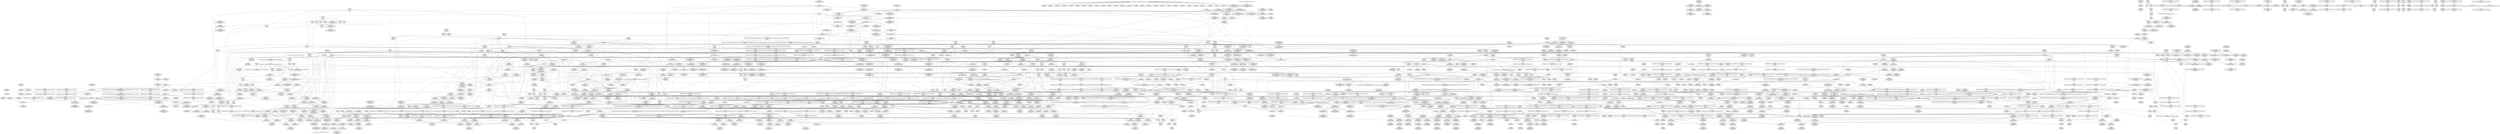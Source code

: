 digraph {
	CE0x48ab270 [shape=record,shape=Mrecord,label="{CE0x48ab270|_call_void_mcount()_#3|*SummSink*}"]
	CE0x475b1e0 [shape=record,shape=Mrecord,label="{CE0x475b1e0|selinux_ptrace_access_check:_tmp2|security/selinux/hooks.c,1942}"]
	CE0x47d0c00 [shape=record,shape=Mrecord,label="{CE0x47d0c00|_call_void_mcount()_#3}"]
	CE0x4790840 [shape=record,shape=Mrecord,label="{CE0x4790840|i64*_getelementptr_inbounds_(_13_x_i64_,_13_x_i64_*___llvm_gcov_ctr126,_i64_0,_i64_1)|*Constant*|*SummSource*}"]
	CE0x47f4a00 [shape=record,shape=Mrecord,label="{CE0x47f4a00|task_sid:_tmp27|security/selinux/hooks.c,208}"]
	CE0x47dc840 [shape=record,shape=Mrecord,label="{CE0x47dc840|rcu_read_unlock:_tmp21|include/linux/rcupdate.h,935}"]
	CE0x47f4260 [shape=record,shape=Mrecord,label="{CE0x47f4260|GLOBAL:___llvm_gcov_ctr126|Global_var:__llvm_gcov_ctr126}"]
	CE0x4803f10 [shape=record,shape=Mrecord,label="{CE0x4803f10|i64*_getelementptr_inbounds_(_2_x_i64_,_2_x_i64_*___llvm_gcov_ctr131,_i64_0,_i64_1)|*Constant*}"]
	CE0x47792a0 [shape=record,shape=Mrecord,label="{CE0x47792a0|selinux_ptrace_access_check:_tmp9|security/selinux/hooks.c,1945|*SummSink*}"]
	CE0x486f520 [shape=record,shape=Mrecord,label="{CE0x486f520|i64*_getelementptr_inbounds_(_4_x_i64_,_4_x_i64_*___llvm_gcov_ctr130,_i64_0,_i64_3)|*Constant*|*SummSink*}"]
	CE0x4802690 [shape=record,shape=Mrecord,label="{CE0x4802690|rcu_lock_acquire:_map|Function::rcu_lock_acquire&Arg::map::|*SummSource*}"]
	CE0x4858760 [shape=record,shape=Mrecord,label="{CE0x4858760|i64*_getelementptr_inbounds_(_4_x_i64_,_4_x_i64_*___llvm_gcov_ctr133,_i64_0,_i64_0)|*Constant*|*SummSource*}"]
	CE0x478a710 [shape=record,shape=Mrecord,label="{CE0x478a710|current_sid:_bb}"]
	CE0x48015a0 [shape=record,shape=Mrecord,label="{CE0x48015a0|rcu_read_lock:_tmp10|include/linux/rcupdate.h,882}"]
	CE0x4780d40 [shape=record,shape=Mrecord,label="{CE0x4780d40|current_sid:_tmp5|security/selinux/hooks.c,218}"]
	CE0x47ac020 [shape=record,shape=Mrecord,label="{CE0x47ac020|current_has_perm:_tmp1|*SummSource*}"]
	CE0x481e3d0 [shape=record,shape=Mrecord,label="{CE0x481e3d0|rcu_read_lock:_tmp20|include/linux/rcupdate.h,882|*SummSink*}"]
	CE0x47ee1d0 [shape=record,shape=Mrecord,label="{CE0x47ee1d0|rcu_lock_release:_tmp|*SummSource*}"]
	CE0x4779760 [shape=record,shape=Mrecord,label="{CE0x4779760|get_current:_tmp3|*SummSource*}"]
	CE0x4761330 [shape=record,shape=Mrecord,label="{CE0x4761330|current_sid:_tmp15|security/selinux/hooks.c,218|*SummSource*}"]
	CE0x47c0040 [shape=record,shape=Mrecord,label="{CE0x47c0040|GLOBAL:_cred_sid|*Constant*}"]
	CE0x47ef1e0 [shape=record,shape=Mrecord,label="{CE0x47ef1e0|rcu_lock_release:_tmp1|*SummSink*}"]
	CE0x47cbbd0 [shape=record,shape=Mrecord,label="{CE0x47cbbd0|task_sid:_tmp4|*LoadInst*|security/selinux/hooks.c,208|*SummSink*}"]
	CE0x47c3970 [shape=record,shape=Mrecord,label="{CE0x47c3970|i64*_getelementptr_inbounds_(_11_x_i64_,_11_x_i64_*___llvm_gcov_ctr125,_i64_0,_i64_10)|*Constant*|*SummSource*}"]
	CE0x47aea90 [shape=record,shape=Mrecord,label="{CE0x47aea90|i64_6|*Constant*|*SummSink*}"]
	CE0x4807a10 [shape=record,shape=Mrecord,label="{CE0x4807a10|GLOBAL:_rcu_read_unlock.__warned|Global_var:rcu_read_unlock.__warned|*SummSource*}"]
	CE0x47819b0 [shape=record,shape=Mrecord,label="{CE0x47819b0|current_sid:_tmp14|security/selinux/hooks.c,218|*SummSink*}"]
	CE0x47acbc0 [shape=record,shape=Mrecord,label="{CE0x47acbc0|current_sid:_tmp11|security/selinux/hooks.c,218}"]
	CE0x4809610 [shape=record,shape=Mrecord,label="{CE0x4809610|__rcu_read_lock:_do.body}"]
	CE0x4754830 [shape=record,shape=Mrecord,label="{CE0x4754830|GLOBAL:_current_has_perm|*Constant*}"]
	CE0x47cfc20 [shape=record,shape=Mrecord,label="{CE0x47cfc20|_call_void_rcu_lock_acquire(%struct.lockdep_map*_rcu_lock_map)_#10,_!dbg_!27711|include/linux/rcupdate.h,881|*SummSource*}"]
	CE0x4811520 [shape=record,shape=Mrecord,label="{CE0x4811520|i64*_getelementptr_inbounds_(_11_x_i64_,_11_x_i64_*___llvm_gcov_ctr132,_i64_0,_i64_9)|*Constant*|*SummSink*}"]
	CE0x4892ef0 [shape=record,shape=Mrecord,label="{CE0x4892ef0|__preempt_count_add:_tmp4|./arch/x86/include/asm/preempt.h,72|*SummSource*}"]
	CE0x48a7070 [shape=record,shape=Mrecord,label="{CE0x48a7070|__rcu_read_unlock:_tmp1|*SummSink*}"]
	CE0x4823400 [shape=record,shape=Mrecord,label="{CE0x4823400|_call_void_mcount()_#3|*SummSink*}"]
	CE0x486e130 [shape=record,shape=Mrecord,label="{CE0x486e130|__rcu_read_lock:_do.end}"]
	CE0x47c4240 [shape=record,shape=Mrecord,label="{CE0x47c4240|current_sid:_tmp20|security/selinux/hooks.c,218|*SummSink*}"]
	CE0x47add50 [shape=record,shape=Mrecord,label="{CE0x47add50|current_sid:_tmp7|security/selinux/hooks.c,218|*SummSource*}"]
	CE0x4874410 [shape=record,shape=Mrecord,label="{CE0x4874410|GLOBAL:_lock_release|*Constant*|*SummSource*}"]
	CE0x478dc70 [shape=record,shape=Mrecord,label="{CE0x478dc70|_ret_i32_%retval.0,_!dbg_!27731|security/selinux/hooks.c,1952}"]
	CE0x486d660 [shape=record,shape=Mrecord,label="{CE0x486d660|__rcu_read_lock:_tmp2}"]
	CE0x48096a0 [shape=record,shape=Mrecord,label="{CE0x48096a0|rcu_read_unlock:_do.body}"]
	CE0x4853b00 [shape=record,shape=Mrecord,label="{CE0x4853b00|rcu_lock_release:_indirectgoto|*SummSink*}"]
	CE0x47cc250 [shape=record,shape=Mrecord,label="{CE0x47cc250|task_sid:_tmp}"]
	CE0x4805720 [shape=record,shape=Mrecord,label="{CE0x4805720|GLOBAL:_rcu_lock_map|Global_var:rcu_lock_map}"]
	CE0x47675c0 [shape=record,shape=Mrecord,label="{CE0x47675c0|GLOBAL:_task_sid|*Constant*}"]
	CE0x47abeb0 [shape=record,shape=Mrecord,label="{CE0x47abeb0|current_has_perm:_tmp|*SummSink*}"]
	CE0x47dd9e0 [shape=record,shape=Mrecord,label="{CE0x47dd9e0|_call_void_rcu_lock_release(%struct.lockdep_map*_rcu_lock_map)_#10,_!dbg_!27733|include/linux/rcupdate.h,935|*SummSink*}"]
	CE0x478a620 [shape=record,shape=Mrecord,label="{CE0x478a620|current_sid:_land.lhs.true2|*SummSink*}"]
	CE0x481f460 [shape=record,shape=Mrecord,label="{CE0x481f460|GLOBAL:___llvm_gcov_ctr132|Global_var:__llvm_gcov_ctr132|*SummSource*}"]
	CE0x47e3200 [shape=record,shape=Mrecord,label="{CE0x47e3200|rcu_lock_release:_bb}"]
	CE0x4856b20 [shape=record,shape=Mrecord,label="{CE0x4856b20|i32_0|*Constant*}"]
	CE0x4781840 [shape=record,shape=Mrecord,label="{CE0x4781840|current_sid:_tmp14|security/selinux/hooks.c,218|*SummSource*}"]
	CE0x48766c0 [shape=record,shape=Mrecord,label="{CE0x48766c0|COLLAPSED:_GCMRE___llvm_gcov_ctr129_internal_global_4_x_i64_zeroinitializer:_elem_0:default:}"]
	CE0x4801840 [shape=record,shape=Mrecord,label="{CE0x4801840|rcu_read_lock:_tmp10|include/linux/rcupdate.h,882|*SummSink*}"]
	CE0x47b5f10 [shape=record,shape=Mrecord,label="{CE0x47b5f10|current_sid:_tmp10|security/selinux/hooks.c,218|*SummSink*}"]
	CE0x4830850 [shape=record,shape=Mrecord,label="{CE0x4830850|VOIDTB_TE:_CE_88,89_}"]
	CE0x4788880 [shape=record,shape=Mrecord,label="{CE0x4788880|current_sid:_call|security/selinux/hooks.c,218|*SummSink*}"]
	CE0x47b97a0 [shape=record,shape=Mrecord,label="{CE0x47b97a0|task_sid:_tmp20|security/selinux/hooks.c,208|*SummSource*}"]
	CE0x4778e90 [shape=record,shape=Mrecord,label="{CE0x4778e90|selinux_ptrace_access_check:_tmp10|security/selinux/hooks.c,1945|*SummSource*}"]
	CE0x475cb90 [shape=record,shape=Mrecord,label="{CE0x475cb90|COLLAPSED:_GCMRE___llvm_gcov_ctr124_internal_global_9_x_i64_zeroinitializer:_elem_0:default:}"]
	CE0x47d5de0 [shape=record,shape=Mrecord,label="{CE0x47d5de0|rcu_read_lock:_land.lhs.true|*SummSource*}"]
	CE0x4884a40 [shape=record,shape=Mrecord,label="{CE0x4884a40|i64*_getelementptr_inbounds_(_4_x_i64_,_4_x_i64_*___llvm_gcov_ctr134,_i64_0,_i64_3)|*Constant*}"]
	CE0x47b76b0 [shape=record,shape=Mrecord,label="{CE0x47b76b0|task_sid:_bb|*SummSink*}"]
	CE0x4782cd0 [shape=record,shape=Mrecord,label="{CE0x4782cd0|GLOBAL:_cap_ptrace_access_check|*Constant*}"]
	CE0x4819420 [shape=record,shape=Mrecord,label="{CE0x4819420|i64*_getelementptr_inbounds_(_11_x_i64_,_11_x_i64_*___llvm_gcov_ctr127,_i64_0,_i64_10)|*Constant*|*SummSource*}"]
	"CONST[source:0(mediator),value:2(dynamic)][purpose:{object}]"
	CE0x475fdc0 [shape=record,shape=Mrecord,label="{CE0x475fdc0|_call_void_mcount()_#3|*SummSource*}"]
	CE0x47d91e0 [shape=record,shape=Mrecord,label="{CE0x47d91e0|rcu_read_unlock:_tmp2|*SummSource*}"]
	CE0x47d2090 [shape=record,shape=Mrecord,label="{CE0x47d2090|GLOBAL:___llvm_gcov_ctr126|Global_var:__llvm_gcov_ctr126|*SummSource*}"]
	CE0x47fc450 [shape=record,shape=Mrecord,label="{CE0x47fc450|rcu_read_lock:_land.lhs.true2}"]
	CE0x47db3f0 [shape=record,shape=Mrecord,label="{CE0x47db3f0|i32_22|*Constant*}"]
	CE0x47f65d0 [shape=record,shape=Mrecord,label="{CE0x47f65d0|rcu_read_lock:_tmp15|include/linux/rcupdate.h,882}"]
	CE0x477f7f0 [shape=record,shape=Mrecord,label="{CE0x477f7f0|VOIDTB_TE:_CE_128,136_}"]
	CE0x47def00 [shape=record,shape=Mrecord,label="{CE0x47def00|_call_void___rcu_read_unlock()_#10,_!dbg_!27734|include/linux/rcupdate.h,937|*SummSource*}"]
	CE0x47d10c0 [shape=record,shape=Mrecord,label="{CE0x47d10c0|cred_sid:_tmp2|*SummSource*}"]
	CE0x482c5b0 [shape=record,shape=Mrecord,label="{CE0x482c5b0|rcu_read_unlock:_call|include/linux/rcupdate.h,933}"]
	CE0x481d6b0 [shape=record,shape=Mrecord,label="{CE0x481d6b0|i64*_getelementptr_inbounds_(_11_x_i64_,_11_x_i64_*___llvm_gcov_ctr127,_i64_0,_i64_9)|*Constant*|*SummSink*}"]
	CE0x4856bf0 [shape=record,shape=Mrecord,label="{CE0x4856bf0|i32_2|*Constant*}"]
	CE0x47fdbc0 [shape=record,shape=Mrecord,label="{CE0x47fdbc0|__rcu_read_unlock:_tmp4|include/linux/rcupdate.h,244|*SummSource*}"]
	CE0x47aac10 [shape=record,shape=Mrecord,label="{CE0x47aac10|i8_1|*Constant*|*SummSource*}"]
	CE0x481b280 [shape=record,shape=Mrecord,label="{CE0x481b280|i64*_getelementptr_inbounds_(_13_x_i64_,_13_x_i64_*___llvm_gcov_ctr126,_i64_0,_i64_8)|*Constant*}"]
	CE0x47544e0 [shape=record,shape=Mrecord,label="{CE0x47544e0|selinux_ptrace_access_check:_call7|security/selinux/hooks.c,1951|*SummSink*}"]
	CE0x486aa60 [shape=record,shape=Mrecord,label="{CE0x486aa60|i64*_getelementptr_inbounds_(_4_x_i64_,_4_x_i64_*___llvm_gcov_ctr129,_i64_0,_i64_1)|*Constant*|*SummSource*}"]
	CE0x47d4960 [shape=record,shape=Mrecord,label="{CE0x47d4960|task_sid:_tmp6|security/selinux/hooks.c,208|*SummSink*}"]
	CE0x47d9170 [shape=record,shape=Mrecord,label="{CE0x47d9170|rcu_read_unlock:_tmp2}"]
	CE0x477c3e0 [shape=record,shape=Mrecord,label="{CE0x477c3e0|selinux_ptrace_access_check:_call4|security/selinux/hooks.c,1947|*SummSource*}"]
	CE0x47af5c0 [shape=record,shape=Mrecord,label="{CE0x47af5c0|GLOBAL:_current_task|Global_var:current_task|*SummSource*}"]
	CE0x480c020 [shape=record,shape=Mrecord,label="{CE0x480c020|task_sid:_tmp15|security/selinux/hooks.c,208}"]
	CE0x4894a90 [shape=record,shape=Mrecord,label="{CE0x4894a90|i64*_getelementptr_inbounds_(_4_x_i64_,_4_x_i64_*___llvm_gcov_ctr135,_i64_0,_i64_2)|*Constant*|*SummSink*}"]
	CE0x48757d0 [shape=record,shape=Mrecord,label="{CE0x48757d0|rcu_lock_release:_tmp6|*SummSink*}"]
	CE0x48977f0 [shape=record,shape=Mrecord,label="{CE0x48977f0|__preempt_count_sub:_tmp3|*SummSink*}"]
	CE0x47ac7e0 [shape=record,shape=Mrecord,label="{CE0x47ac7e0|GLOBAL:_task_sid.__warned|Global_var:task_sid.__warned|*SummSource*}"]
	CE0x4817610 [shape=record,shape=Mrecord,label="{CE0x4817610|4:_i32,_:_CRE_4,8_|*MultipleSource*|security/selinux/hooks.c,196|security/selinux/hooks.c,197|*LoadInst*|security/selinux/hooks.c,196}"]
	CE0x47b5c60 [shape=record,shape=Mrecord,label="{CE0x47b5c60|current_sid:_tmp10|security/selinux/hooks.c,218}"]
	CE0x47b6a90 [shape=record,shape=Mrecord,label="{CE0x47b6a90|_ret_void,_!dbg_!27735|include/linux/rcupdate.h,884|*SummSink*}"]
	CE0x477ed80 [shape=record,shape=Mrecord,label="{CE0x477ed80|i16_6|*Constant*}"]
	CE0x477a990 [shape=record,shape=Mrecord,label="{CE0x477a990|i64*_getelementptr_inbounds_(_9_x_i64_,_9_x_i64_*___llvm_gcov_ctr124,_i64_0,_i64_6)|*Constant*}"]
	CE0x481a1b0 [shape=record,shape=Mrecord,label="{CE0x481a1b0|cred_sid:_bb}"]
	CE0x480c890 [shape=record,shape=Mrecord,label="{CE0x480c890|0:_i8,_:_GCMR_rcu_read_unlock.__warned_internal_global_i8_0,_section_.data.unlikely_,_align_1:_elem_0:default:}"]
	CE0x47aeec0 [shape=record,shape=Mrecord,label="{CE0x47aeec0|task_sid:_tmp14|security/selinux/hooks.c,208|*SummSource*}"]
	CE0x4787860 [shape=record,shape=Mrecord,label="{CE0x4787860|i8*_getelementptr_inbounds_(_45_x_i8_,_45_x_i8_*_.str12,_i32_0,_i32_0)|*Constant*|*SummSink*}"]
	CE0x47fd080 [shape=record,shape=Mrecord,label="{CE0x47fd080|rcu_read_unlock:_tmp6|include/linux/rcupdate.h,933}"]
	CE0x47dc6d0 [shape=record,shape=Mrecord,label="{CE0x47dc6d0|i64*_getelementptr_inbounds_(_11_x_i64_,_11_x_i64_*___llvm_gcov_ctr132,_i64_0,_i64_10)|*Constant*}"]
	CE0x4779550 [shape=record,shape=Mrecord,label="{CE0x4779550|selinux_ptrace_access_check:_tmp10|security/selinux/hooks.c,1945}"]
	CE0x47af070 [shape=record,shape=Mrecord,label="{CE0x47af070|avc_has_perm:_entry}"]
	CE0x477c540 [shape=record,shape=Mrecord,label="{CE0x477c540|selinux_ptrace_access_check:_return|*SummSink*}"]
	CE0x4758030 [shape=record,shape=Mrecord,label="{CE0x4758030|selinux_ptrace_access_check:_if.then2|*SummSink*}"]
	CE0x4830430 [shape=record,shape=Mrecord,label="{CE0x4830430|VOIDTB_TE:_CE_48,52_}"]
	CE0x47fe9d0 [shape=record,shape=Mrecord,label="{CE0x47fe9d0|rcu_read_lock:_tmp12|include/linux/rcupdate.h,882|*SummSource*}"]
	CE0x47f6020 [shape=record,shape=Mrecord,label="{CE0x47f6020|rcu_read_lock:_tmp14|include/linux/rcupdate.h,882}"]
	CE0x47ed800 [shape=record,shape=Mrecord,label="{CE0x47ed800|task_sid:_tmp27|security/selinux/hooks.c,208|*SummSink*}"]
	CE0x4823790 [shape=record,shape=Mrecord,label="{CE0x4823790|rcu_read_lock:_tobool|include/linux/rcupdate.h,882|*SummSink*}"]
	CE0x3d8f060 [shape=record,shape=Mrecord,label="{CE0x3d8f060|i32_0|*Constant*|*SummSink*}"]
	CE0x4777180 [shape=record,shape=Mrecord,label="{CE0x4777180|selinux_ptrace_access_check:_call5|security/selinux/hooks.c,1948|*SummSink*}"]
	CE0x47dbbe0 [shape=record,shape=Mrecord,label="{CE0x47dbbe0|rcu_read_unlock:_tmp19|include/linux/rcupdate.h,933|*SummSource*}"]
	CE0x47c1080 [shape=record,shape=Mrecord,label="{CE0x47c1080|rcu_read_unlock:_entry}"]
	CE0x47aedc0 [shape=record,shape=Mrecord,label="{CE0x47aedc0|task_sid:_tmp14|security/selinux/hooks.c,208}"]
	CE0x4809070 [shape=record,shape=Mrecord,label="{CE0x4809070|rcu_read_unlock:_tobool|include/linux/rcupdate.h,933}"]
	CE0x47e6ef0 [shape=record,shape=Mrecord,label="{CE0x47e6ef0|task_sid:_tmp13|security/selinux/hooks.c,208}"]
	CE0x47d4a70 [shape=record,shape=Mrecord,label="{CE0x47d4a70|task_sid:_tmp7|security/selinux/hooks.c,208|*SummSource*}"]
	CE0x47dfd30 [shape=record,shape=Mrecord,label="{CE0x47dfd30|_ret_void,_!dbg_!27717|include/linux/rcupdate.h,245}"]
	CE0x477b380 [shape=record,shape=Mrecord,label="{CE0x477b380|selinux_ptrace_access_check:_tmp15|security/selinux/hooks.c,1951}"]
	CE0x481e530 [shape=record,shape=Mrecord,label="{CE0x481e530|i64*_getelementptr_inbounds_(_11_x_i64_,_11_x_i64_*___llvm_gcov_ctr132,_i64_0,_i64_1)|*Constant*|*SummSink*}"]
	CE0x48129c0 [shape=record,shape=Mrecord,label="{CE0x48129c0|GLOBAL:_get_current|*Constant*}"]
	CE0x4768dc0 [shape=record,shape=Mrecord,label="{CE0x4768dc0|selinux_ptrace_access_check:_if.then2}"]
	CE0x478f520 [shape=record,shape=Mrecord,label="{CE0x478f520|task_sid:_tmp19|security/selinux/hooks.c,208|*SummSource*}"]
	CE0x47de160 [shape=record,shape=Mrecord,label="{CE0x47de160|GLOBAL:_rcu_lock_release|*Constant*|*SummSource*}"]
	CE0x4775b30 [shape=record,shape=Mrecord,label="{CE0x4775b30|avc_has_perm:_ssid|Function::avc_has_perm&Arg::ssid::}"]
	CE0x47afa50 [shape=record,shape=Mrecord,label="{CE0x47afa50|current_sid:_tmp12|security/selinux/hooks.c,218|*SummSource*}"]
	CE0x47c75f0 [shape=record,shape=Mrecord,label="{CE0x47c75f0|current_sid:_tmp23|security/selinux/hooks.c,218|*SummSink*}"]
	CE0x47dd8b0 [shape=record,shape=Mrecord,label="{CE0x47dd8b0|_call_void_rcu_lock_release(%struct.lockdep_map*_rcu_lock_map)_#10,_!dbg_!27733|include/linux/rcupdate.h,935|*SummSource*}"]
	CE0x47b3320 [shape=record,shape=Mrecord,label="{CE0x47b3320|GLOBAL:_current_sid.__warned|Global_var:current_sid.__warned|*SummSink*}"]
	CE0x47b9bf0 [shape=record,shape=Mrecord,label="{CE0x47b9bf0|task_sid:_tmp21|security/selinux/hooks.c,208}"]
	CE0x486cc30 [shape=record,shape=Mrecord,label="{CE0x486cc30|GLOBAL:___preempt_count|Global_var:__preempt_count|*SummSink*}"]
	CE0x48730b0 [shape=record,shape=Mrecord,label="{CE0x48730b0|__rcu_read_unlock:_tmp5|include/linux/rcupdate.h,244|*SummSink*}"]
	CE0x4782b30 [shape=record,shape=Mrecord,label="{CE0x4782b30|selinux_ptrace_access_check:_tmp13|security/selinux/hooks.c,1946|*SummSource*}"]
	CE0x47ceee0 [shape=record,shape=Mrecord,label="{CE0x47ceee0|rcu_read_unlock:_bb}"]
	CE0x4817c40 [shape=record,shape=Mrecord,label="{CE0x4817c40|rcu_read_lock:_tobool1|include/linux/rcupdate.h,882|*SummSource*}"]
	CE0x4764820 [shape=record,shape=Mrecord,label="{CE0x4764820|GLOBAL:_current_sid|*Constant*|*SummSink*}"]
	CE0x47ceb90 [shape=record,shape=Mrecord,label="{CE0x47ceb90|_call_void_mcount()_#3|*SummSink*}"]
	CE0x482ec00 [shape=record,shape=Mrecord,label="{CE0x482ec00|rcu_read_unlock:_tmp15|include/linux/rcupdate.h,933}"]
	CE0x47847e0 [shape=record,shape=Mrecord,label="{CE0x47847e0|__preempt_count_sub:_sub|./arch/x86/include/asm/preempt.h,77}"]
	CE0x4805eb0 [shape=record,shape=Mrecord,label="{CE0x4805eb0|_ret_void,_!dbg_!27717|include/linux/rcupdate.h,419}"]
	CE0x486aec0 [shape=record,shape=Mrecord,label="{CE0x486aec0|_ret_void,_!dbg_!27720|./arch/x86/include/asm/preempt.h,78}"]
	CE0x48a5240 [shape=record,shape=Mrecord,label="{CE0x48a5240|i64*_getelementptr_inbounds_(_4_x_i64_,_4_x_i64_*___llvm_gcov_ctr135,_i64_0,_i64_1)|*Constant*|*SummSink*}"]
	CE0x4755530 [shape=record,shape=Mrecord,label="{CE0x4755530|_call_void_mcount()_#3|*SummSink*}"]
	CE0x47e02d0 [shape=record,shape=Mrecord,label="{CE0x47e02d0|current_sid:_do.end}"]
	CE0x47669a0 [shape=record,shape=Mrecord,label="{CE0x47669a0|current_has_perm:_tmp3|*SummSink*}"]
	CE0x482cb40 [shape=record,shape=Mrecord,label="{CE0x482cb40|task_sid:_tmp20|security/selinux/hooks.c,208}"]
	CE0x48a3670 [shape=record,shape=Mrecord,label="{CE0x48a3670|__preempt_count_sub:_tmp4|./arch/x86/include/asm/preempt.h,77|*SummSource*}"]
	CE0x481f5d0 [shape=record,shape=Mrecord,label="{CE0x481f5d0|GLOBAL:___llvm_gcov_ctr132|Global_var:__llvm_gcov_ctr132|*SummSink*}"]
	CE0x47ee7a0 [shape=record,shape=Mrecord,label="{CE0x47ee7a0|task_sid:_do.body}"]
	CE0x47d45c0 [shape=record,shape=Mrecord,label="{CE0x47d45c0|GLOBAL:___rcu_read_lock|*Constant*|*SummSource*}"]
	CE0x4775420 [shape=record,shape=Mrecord,label="{CE0x4775420|2472:_%struct.cred*,_:_CRE:_elem_0:default:}"]
	CE0x477f930 [shape=record,shape=Mrecord,label="{CE0x477f930|VOIDTB_TE:_CE_144,152_}"]
	CE0x47b5ae0 [shape=record,shape=Mrecord,label="{CE0x47b5ae0|task_sid:_do.body|*SummSink*}"]
	CE0x47d00a0 [shape=record,shape=Mrecord,label="{CE0x47d00a0|cred_sid:_tmp3|*SummSink*}"]
	CE0x4896070 [shape=record,shape=Mrecord,label="{CE0x4896070|_call_void_asm_addl_$1,_%gs:$0_,_*m,ri,*m,_dirflag_,_fpsr_,_flags_(i32*___preempt_count,_i32_%sub,_i32*___preempt_count)_#3,_!dbg_!27717,_!srcloc_!27718|./arch/x86/include/asm/preempt.h,77|*SummSink*}"]
	CE0x4810dc0 [shape=record,shape=Mrecord,label="{CE0x4810dc0|i8*_getelementptr_inbounds_(_44_x_i8_,_44_x_i8_*_.str47,_i32_0,_i32_0)|*Constant*}"]
	CE0x47fab60 [shape=record,shape=Mrecord,label="{CE0x47fab60|rcu_read_lock:_tmp4|include/linux/rcupdate.h,882|*SummSink*}"]
	CE0x48044b0 [shape=record,shape=Mrecord,label="{CE0x48044b0|rcu_read_lock:_do.body|*SummSource*}"]
	CE0x47eed20 [shape=record,shape=Mrecord,label="{CE0x47eed20|GLOBAL:___preempt_count_add|*Constant*}"]
	CE0x47816c0 [shape=record,shape=Mrecord,label="{CE0x47816c0|current_sid:_tmp14|security/selinux/hooks.c,218}"]
	CE0x47b63e0 [shape=record,shape=Mrecord,label="{CE0x47b63e0|current_sid:_tobool1|security/selinux/hooks.c,218}"]
	CE0x47ca7c0 [shape=record,shape=Mrecord,label="{CE0x47ca7c0|_ret_i32_%retval.0,_!dbg_!27728|security/selinux/avc.c,775}"]
	CE0x4815bf0 [shape=record,shape=Mrecord,label="{CE0x4815bf0|rcu_read_lock:_tmp|*SummSink*}"]
	CE0x47c2690 [shape=record,shape=Mrecord,label="{CE0x47c2690|i64*_getelementptr_inbounds_(_11_x_i64_,_11_x_i64_*___llvm_gcov_ctr127,_i64_0,_i64_1)|*Constant*}"]
	CE0x4896f60 [shape=record,shape=Mrecord,label="{CE0x4896f60|__preempt_count_add:_bb}"]
	CE0x47ac230 [shape=record,shape=Mrecord,label="{CE0x47ac230|i64*_getelementptr_inbounds_(_11_x_i64_,_11_x_i64_*___llvm_gcov_ctr125,_i64_0,_i64_1)|*Constant*}"]
	CE0x48a87f0 [shape=record,shape=Mrecord,label="{CE0x48a87f0|__preempt_count_sub:_bb|*SummSink*}"]
	CE0x475b3f0 [shape=record,shape=Mrecord,label="{CE0x475b3f0|selinux_ptrace_access_check:_entry|*SummSource*}"]
	CE0x4824c40 [shape=record,shape=Mrecord,label="{CE0x4824c40|rcu_read_lock:_do.end|*SummSource*}"]
	CE0x4782130 [shape=record,shape=Mrecord,label="{CE0x4782130|i64*_getelementptr_inbounds_(_11_x_i64_,_11_x_i64_*___llvm_gcov_ctr125,_i64_0,_i64_6)|*Constant*}"]
	CE0x47c02d0 [shape=record,shape=Mrecord,label="{CE0x47c02d0|GLOBAL:_cred_sid|*Constant*|*SummSink*}"]
	CE0x486d500 [shape=record,shape=Mrecord,label="{CE0x486d500|i64*_getelementptr_inbounds_(_4_x_i64_,_4_x_i64_*___llvm_gcov_ctr130,_i64_0,_i64_0)|*Constant*|*SummSource*}"]
	CE0x48195b0 [shape=record,shape=Mrecord,label="{CE0x48195b0|rcu_read_lock:_tmp22|include/linux/rcupdate.h,884|*SummSink*}"]
	CE0x47b7100 [shape=record,shape=Mrecord,label="{CE0x47b7100|i8*_getelementptr_inbounds_(_25_x_i8_,_25_x_i8_*_.str3,_i32_0,_i32_0)|*Constant*}"]
	CE0x4788700 [shape=record,shape=Mrecord,label="{CE0x4788700|current_has_perm:_tmp2|*SummSink*}"]
	CE0x486f5c0 [shape=record,shape=Mrecord,label="{CE0x486f5c0|__rcu_read_lock:_do.body|*SummSource*}"]
	CE0x47dc150 [shape=record,shape=Mrecord,label="{CE0x47dc150|rcu_read_unlock:_tmp20|include/linux/rcupdate.h,933|*SummSource*}"]
	CE0x47b6dd0 [shape=record,shape=Mrecord,label="{CE0x47b6dd0|GLOBAL:_lockdep_rcu_suspicious|*Constant*}"]
	CE0x48b2bf0 [shape=record,shape=Mrecord,label="{CE0x48b2bf0|__preempt_count_sub:_do.end|*SummSink*}"]
	CE0x480bab0 [shape=record,shape=Mrecord,label="{CE0x480bab0|rcu_read_unlock:_call3|include/linux/rcupdate.h,933}"]
	CE0x4784620 [shape=record,shape=Mrecord,label="{CE0x4784620|i32_0|*Constant*}"]
	CE0x48307a0 [shape=record,shape=Mrecord,label="{CE0x48307a0|VOIDTB_TE:_CE_80,88_}"]
	CE0x47eaee0 [shape=record,shape=Mrecord,label="{CE0x47eaee0|current_sid:_sid|security/selinux/hooks.c,220}"]
	CE0x481f7e0 [shape=record,shape=Mrecord,label="{CE0x481f7e0|rcu_lock_acquire:_tmp|*SummSource*}"]
	CE0x4773a50 [shape=record,shape=Mrecord,label="{CE0x4773a50|_call_void_mcount()_#3|*SummSource*}"]
	CE0x47aa5c0 [shape=record,shape=Mrecord,label="{CE0x47aa5c0|current_sid:_tmp16|security/selinux/hooks.c,218}"]
	CE0x47bf170 [shape=record,shape=Mrecord,label="{CE0x47bf170|i8*_undef|*Constant*|*SummSource*}"]
	CE0x47b0db0 [shape=record,shape=Mrecord,label="{CE0x47b0db0|task_sid:_tmp16|security/selinux/hooks.c,208|*SummSource*}"]
	CE0x47b4880 [shape=record,shape=Mrecord,label="{CE0x47b4880|_call_void_rcu_read_lock()_#10,_!dbg_!27712|security/selinux/hooks.c,207}"]
	CE0x4806b10 [shape=record,shape=Mrecord,label="{CE0x4806b10|current_sid:_tmp}"]
	CE0x47fcb80 [shape=record,shape=Mrecord,label="{CE0x47fcb80|_ret_void,_!dbg_!27717|include/linux/rcupdate.h,419|*SummSink*}"]
	CE0x482c800 [shape=record,shape=Mrecord,label="{CE0x482c800|rcu_read_unlock:_tmp3|*SummSource*}"]
	CE0x47c68c0 [shape=record,shape=Mrecord,label="{CE0x47c68c0|current_sid:_security|security/selinux/hooks.c,218|*SummSource*}"]
	CE0x47f0d40 [shape=record,shape=Mrecord,label="{CE0x47f0d40|__rcu_read_lock:_do.end|*SummSink*}"]
	CE0x47b72d0 [shape=record,shape=Mrecord,label="{CE0x47b72d0|i8*_getelementptr_inbounds_(_25_x_i8_,_25_x_i8_*_.str3,_i32_0,_i32_0)|*Constant*|*SummSink*}"]
	CE0x4794aa0 [shape=record,shape=Mrecord,label="{CE0x4794aa0|i64*_getelementptr_inbounds_(_9_x_i64_,_9_x_i64_*___llvm_gcov_ctr124,_i64_0,_i64_3)|*Constant*}"]
	CE0x4790420 [shape=record,shape=Mrecord,label="{CE0x4790420|current_sid:_tmp6|security/selinux/hooks.c,218}"]
	CE0x48540a0 [shape=record,shape=Mrecord,label="{CE0x48540a0|_call_void_lock_acquire(%struct.lockdep_map*_%map,_i32_0,_i32_0,_i32_2,_i32_0,_%struct.lockdep_map*_null,_i64_ptrtoint_(i8*_blockaddress(_rcu_lock_acquire,_%__here)_to_i64))_#10,_!dbg_!27716|include/linux/rcupdate.h,418}"]
	CE0x482a540 [shape=record,shape=Mrecord,label="{CE0x482a540|i64*_getelementptr_inbounds_(_11_x_i64_,_11_x_i64_*___llvm_gcov_ctr125,_i64_0,_i64_8)|*Constant*}"]
	CE0x47d3950 [shape=record,shape=Mrecord,label="{CE0x47d3950|task_sid:_tmp5|security/selinux/hooks.c,208|*SummSource*}"]
	CE0x4810e30 [shape=record,shape=Mrecord,label="{CE0x4810e30|i8*_getelementptr_inbounds_(_44_x_i8_,_44_x_i8_*_.str47,_i32_0,_i32_0)|*Constant*|*SummSource*}"]
	CE0x48045c0 [shape=record,shape=Mrecord,label="{CE0x48045c0|rcu_read_lock:_do.body|*SummSink*}"]
	CE0x47e3550 [shape=record,shape=Mrecord,label="{CE0x47e3550|_call_void_asm_sideeffect_,_memory_,_dirflag_,_fpsr_,_flags_()_#3,_!dbg_!27711,_!srcloc_!27714|include/linux/rcupdate.h,244|*SummSink*}"]
	CE0x4773c40 [shape=record,shape=Mrecord,label="{CE0x4773c40|_call_void_mcount()_#3}"]
	CE0x48932c0 [shape=record,shape=Mrecord,label="{CE0x48932c0|__preempt_count_sub:_tmp3}"]
	CE0x4769240 [shape=record,shape=Mrecord,label="{CE0x4769240|GLOBAL:_current_has_perm|*Constant*|*SummSink*}"]
	CE0x4775910 [shape=record,shape=Mrecord,label="{CE0x4775910|avc_has_perm:_ssid|Function::avc_has_perm&Arg::ssid::|*SummSource*}"]
	CE0x47ad0a0 [shape=record,shape=Mrecord,label="{CE0x47ad0a0|current_has_perm:_call|security/selinux/hooks.c,1542|*SummSink*}"]
	CE0x47b2760 [shape=record,shape=Mrecord,label="{CE0x47b2760|task_sid:_tmp8|security/selinux/hooks.c,208|*SummSource*}"]
	CE0x4855a20 [shape=record,shape=Mrecord,label="{CE0x4855a20|_call_void_mcount()_#3|*SummSource*}"]
	CE0x4754360 [shape=record,shape=Mrecord,label="{CE0x4754360|selinux_ptrace_access_check:_call7|security/selinux/hooks.c,1951|*SummSource*}"]
	CE0x4854b40 [shape=record,shape=Mrecord,label="{CE0x4854b40|__preempt_count_sub:_tmp5|./arch/x86/include/asm/preempt.h,77}"]
	CE0x47b91b0 [shape=record,shape=Mrecord,label="{CE0x47b91b0|i64*_getelementptr_inbounds_(_13_x_i64_,_13_x_i64_*___llvm_gcov_ctr126,_i64_0,_i64_9)|*Constant*|*SummSink*}"]
	CE0x480d5c0 [shape=record,shape=Mrecord,label="{CE0x480d5c0|i64_3|*Constant*}"]
	CE0x47fa2a0 [shape=record,shape=Mrecord,label="{CE0x47fa2a0|rcu_read_lock:_call|include/linux/rcupdate.h,882|*SummSource*}"]
	CE0x4853510 [shape=record,shape=Mrecord,label="{CE0x4853510|_call_void_lock_release(%struct.lockdep_map*_%map,_i32_1,_i64_ptrtoint_(i8*_blockaddress(_rcu_lock_release,_%__here)_to_i64))_#10,_!dbg_!27716|include/linux/rcupdate.h,423|*SummSource*}"]
	CE0x47b9810 [shape=record,shape=Mrecord,label="{CE0x47b9810|task_sid:_tmp20|security/selinux/hooks.c,208|*SummSink*}"]
	CE0x4780eb0 [shape=record,shape=Mrecord,label="{CE0x4780eb0|current_sid:_tmp5|security/selinux/hooks.c,218|*SummSource*}"]
	CE0x47fb530 [shape=record,shape=Mrecord,label="{CE0x47fb530|rcu_read_lock:_tmp7|include/linux/rcupdate.h,882|*SummSource*}"]
	CE0x47ddb50 [shape=record,shape=Mrecord,label="{CE0x47ddb50|rcu_lock_release:_entry|*SummSource*}"]
	CE0x48767d0 [shape=record,shape=Mrecord,label="{CE0x48767d0|i64*_getelementptr_inbounds_(_4_x_i64_,_4_x_i64_*___llvm_gcov_ctr134,_i64_0,_i64_0)|*Constant*}"]
	CE0x47ca110 [shape=record,shape=Mrecord,label="{CE0x47ca110|task_sid:_tmp9|security/selinux/hooks.c,208}"]
	CE0x4764960 [shape=record,shape=Mrecord,label="{CE0x4764960|current_has_perm:_perms|Function::current_has_perm&Arg::perms::|*SummSource*}"]
	CE0x48a2fb0 [shape=record,shape=Mrecord,label="{CE0x48a2fb0|__preempt_count_sub:_tmp1}"]
	CE0x4800ff0 [shape=record,shape=Mrecord,label="{CE0x4800ff0|i64*_getelementptr_inbounds_(_11_x_i64_,_11_x_i64_*___llvm_gcov_ctr127,_i64_0,_i64_8)|*Constant*|*SummSink*}"]
	CE0x481b440 [shape=record,shape=Mrecord,label="{CE0x481b440|task_sid:_tmp18|security/selinux/hooks.c,208}"]
	CE0x478a7e0 [shape=record,shape=Mrecord,label="{CE0x478a7e0|current_sid:_bb|*SummSource*}"]
	CE0x47644e0 [shape=record,shape=Mrecord,label="{CE0x47644e0|GLOBAL:_current_sid|*Constant*}"]
	CE0x486bec0 [shape=record,shape=Mrecord,label="{CE0x486bec0|__rcu_read_unlock:_do.body|*SummSink*}"]
	CE0x47bfa90 [shape=record,shape=Mrecord,label="{CE0x47bfa90|task_sid:_call7|security/selinux/hooks.c,208}"]
	CE0x4812fd0 [shape=record,shape=Mrecord,label="{CE0x4812fd0|rcu_read_unlock:_tobool1|include/linux/rcupdate.h,933}"]
	CE0x4766e50 [shape=record,shape=Mrecord,label="{CE0x4766e50|current_sid:_if.end|*SummSink*}"]
	CE0x4852980 [shape=record,shape=Mrecord,label="{CE0x4852980|rcu_lock_release:_tmp4|include/linux/rcupdate.h,423}"]
	CE0x48a3b50 [shape=record,shape=Mrecord,label="{CE0x48a3b50|__preempt_count_add:_tmp2|*SummSource*}"]
	CE0x47d7400 [shape=record,shape=Mrecord,label="{CE0x47d7400|GLOBAL:_lockdep_rcu_suspicious|*Constant*}"]
	CE0x47612c0 [shape=record,shape=Mrecord,label="{CE0x47612c0|current_sid:_tmp15|security/selinux/hooks.c,218}"]
	CE0x47b0650 [shape=record,shape=Mrecord,label="{CE0x47b0650|i1_true|*Constant*|*SummSource*}"]
	CE0x47e1750 [shape=record,shape=Mrecord,label="{CE0x47e1750|rcu_lock_acquire:_tmp1}"]
	CE0x4874880 [shape=record,shape=Mrecord,label="{CE0x4874880|i32_1|*Constant*}"]
	CE0x4895f80 [shape=record,shape=Mrecord,label="{CE0x4895f80|i64*_getelementptr_inbounds_(_4_x_i64_,_4_x_i64_*___llvm_gcov_ctr129,_i64_0,_i64_0)|*Constant*|*SummSink*}"]
	CE0x4788620 [shape=record,shape=Mrecord,label="{CE0x4788620|current_has_perm:_tmp2}"]
	CE0x475a870 [shape=record,shape=Mrecord,label="{CE0x475a870|i64_1|*Constant*}"]
	CE0x47feee0 [shape=record,shape=Mrecord,label="{CE0x47feee0|rcu_read_lock:_call3|include/linux/rcupdate.h,882}"]
	CE0x47f62c0 [shape=record,shape=Mrecord,label="{CE0x47f62c0|rcu_read_lock:_tmp14|include/linux/rcupdate.h,882|*SummSink*}"]
	CE0x47618f0 [shape=record,shape=Mrecord,label="{CE0x47618f0|selinux_ptrace_access_check:_call5|security/selinux/hooks.c,1948}"]
	CE0x47d2400 [shape=record,shape=Mrecord,label="{CE0x47d2400|cred_sid:_tmp}"]
	CE0x47e7d70 [shape=record,shape=Mrecord,label="{CE0x47e7d70|i32_22|*Constant*}"]
	CE0x47ffc50 [shape=record,shape=Mrecord,label="{CE0x47ffc50|rcu_read_unlock:_tmp13|include/linux/rcupdate.h,933|*SummSink*}"]
	CE0x47fd9e0 [shape=record,shape=Mrecord,label="{CE0x47fd9e0|_ret_void,_!dbg_!27719|./arch/x86/include/asm/preempt.h,73}"]
	CE0x47fe4f0 [shape=record,shape=Mrecord,label="{CE0x47fe4f0|rcu_read_lock:_tmp11|include/linux/rcupdate.h,882|*SummSource*}"]
	CE0x47e7550 [shape=record,shape=Mrecord,label="{CE0x47e7550|__preempt_count_sub:_sub|./arch/x86/include/asm/preempt.h,77|*SummSource*}"]
	CE0x486df00 [shape=record,shape=Mrecord,label="{CE0x486df00|rcu_lock_acquire:_bb|*SummSink*}"]
	CE0x4854220 [shape=record,shape=Mrecord,label="{CE0x4854220|rcu_lock_acquire:_tmp5|include/linux/rcupdate.h,418}"]
	CE0x482bc80 [shape=record,shape=Mrecord,label="{CE0x482bc80|current_sid:_tmp10|security/selinux/hooks.c,218}"]
	CE0x47f6700 [shape=record,shape=Mrecord,label="{CE0x47f6700|rcu_read_lock:_tmp15|include/linux/rcupdate.h,882|*SummSource*}"]
	CE0x47d6310 [shape=record,shape=Mrecord,label="{CE0x47d6310|task_sid:_tmp6|security/selinux/hooks.c,208|*SummSource*}"]
	CE0x4786090 [shape=record,shape=Mrecord,label="{CE0x4786090|task_sid:_tmp25|security/selinux/hooks.c,208}"]
	CE0x47ee6b0 [shape=record,shape=Mrecord,label="{CE0x47ee6b0|task_sid:_do.end6}"]
	CE0x475f6e0 [shape=record,shape=Mrecord,label="{CE0x475f6e0|GLOBAL:_cap_ptrace_access_check|*Constant*|*SummSink*}"]
	CE0x47b3050 [shape=record,shape=Mrecord,label="{CE0x47b3050|i64*_getelementptr_inbounds_(_2_x_i64_,_2_x_i64_*___llvm_gcov_ctr136,_i64_0,_i64_0)|*Constant*|*SummSource*}"]
	CE0x481c540 [shape=record,shape=Mrecord,label="{CE0x481c540|rcu_read_unlock:_land.lhs.true|*SummSink*}"]
	CE0x47fae40 [shape=record,shape=Mrecord,label="{CE0x47fae40|GLOBAL:___llvm_gcov_ctr127|Global_var:__llvm_gcov_ctr127}"]
	CE0x48a5520 [shape=record,shape=Mrecord,label="{CE0x48a5520|__preempt_count_sub:_tmp5|./arch/x86/include/asm/preempt.h,77|*SummSource*}"]
	CE0x47dce20 [shape=record,shape=Mrecord,label="{CE0x47dce20|rcu_read_unlock:_tmp22|include/linux/rcupdate.h,935|*SummSink*}"]
	CE0x4811be0 [shape=record,shape=Mrecord,label="{CE0x4811be0|i64*_getelementptr_inbounds_(_13_x_i64_,_13_x_i64_*___llvm_gcov_ctr126,_i64_0,_i64_0)|*Constant*}"]
	CE0x47dac70 [shape=record,shape=Mrecord,label="{CE0x47dac70|task_sid:_tmp13|security/selinux/hooks.c,208}"]
	CE0x4789d70 [shape=record,shape=Mrecord,label="{CE0x4789d70|_ret_void,_!dbg_!27735|include/linux/rcupdate.h,884}"]
	CE0x478c690 [shape=record,shape=Mrecord,label="{CE0x478c690|current_sid:_tmp18|security/selinux/hooks.c,218}"]
	CE0x47b07c0 [shape=record,shape=Mrecord,label="{CE0x47b07c0|i1_true|*Constant*|*SummSink*}"]
	CE0x4768cb0 [shape=record,shape=Mrecord,label="{CE0x4768cb0|get_current:_tmp1|*SummSource*}"]
	CE0x4894670 [shape=record,shape=Mrecord,label="{CE0x4894670|__preempt_count_sub:_tmp7|./arch/x86/include/asm/preempt.h,78|*SummSource*}"]
	CE0x486bc60 [shape=record,shape=Mrecord,label="{CE0x486bc60|_call_void_mcount()_#3|*SummSink*}"]
	CE0x47c99e0 [shape=record,shape=Mrecord,label="{CE0x47c99e0|task_sid:_tmp4|*LoadInst*|security/selinux/hooks.c,208}"]
	CE0x4808100 [shape=record,shape=Mrecord,label="{CE0x4808100|__rcu_read_lock:_tmp7|include/linux/rcupdate.h,240|*SummSource*}"]
	CE0x6411b40 [shape=record,shape=Mrecord,label="{CE0x6411b40|i64_0|*Constant*}"]
	CE0x482b600 [shape=record,shape=Mrecord,label="{CE0x482b600|current_sid:_tmp15|security/selinux/hooks.c,218}"]
	CE0x480af60 [shape=record,shape=Mrecord,label="{CE0x480af60|rcu_read_unlock:_tobool|include/linux/rcupdate.h,933|*SummSink*}"]
	CE0x47c98b0 [shape=record,shape=Mrecord,label="{CE0x47c98b0|i32_77|*Constant*|*SummSink*}"]
	CE0x47ee160 [shape=record,shape=Mrecord,label="{CE0x47ee160|COLLAPSED:_GCMRE___llvm_gcov_ctr133_internal_global_4_x_i64_zeroinitializer:_elem_0:default:}"]
	CE0x47f82a0 [shape=record,shape=Mrecord,label="{CE0x47f82a0|_call_void_lockdep_rcu_suspicious(i8*_getelementptr_inbounds_(_25_x_i8_,_25_x_i8_*_.str45,_i32_0,_i32_0),_i32_883,_i8*_getelementptr_inbounds_(_42_x_i8_,_42_x_i8_*_.str46,_i32_0,_i32_0))_#10,_!dbg_!27728|include/linux/rcupdate.h,882|*SummSource*}"]
	CE0x48871b0 [shape=record,shape=Mrecord,label="{CE0x48871b0|i64*_getelementptr_inbounds_(_4_x_i64_,_4_x_i64_*___llvm_gcov_ctr128,_i64_0,_i64_1)|*Constant*|*SummSink*}"]
	CE0x48734c0 [shape=record,shape=Mrecord,label="{CE0x48734c0|__preempt_count_add:_tmp6|./arch/x86/include/asm/preempt.h,73|*SummSink*}"]
	CE0x47dc2c0 [shape=record,shape=Mrecord,label="{CE0x47dc2c0|rcu_read_unlock:_tmp20|include/linux/rcupdate.h,933|*SummSink*}"]
	CE0x47fd8d0 [shape=record,shape=Mrecord,label="{CE0x47fd8d0|i32_1|*Constant*}"]
	CE0x47be830 [shape=record,shape=Mrecord,label="{CE0x47be830|rcu_lock_acquire:_tmp6|*SummSource*}"]
	CE0x47d5160 [shape=record,shape=Mrecord,label="{CE0x47d5160|task_sid:_tmp6|security/selinux/hooks.c,208}"]
	CE0x478e970 [shape=record,shape=Mrecord,label="{CE0x478e970|i64*_getelementptr_inbounds_(_13_x_i64_,_13_x_i64_*___llvm_gcov_ctr126,_i64_0,_i64_8)|*Constant*|*SummSource*}"]
	CE0x4876730 [shape=record,shape=Mrecord,label="{CE0x4876730|__preempt_count_add:_tmp|*SummSource*}"]
	CE0x47e1500 [shape=record,shape=Mrecord,label="{CE0x47e1500|current_sid:_tmp21|security/selinux/hooks.c,218}"]
	CE0x47e49e0 [shape=record,shape=Mrecord,label="{CE0x47e49e0|task_sid:_real_cred|security/selinux/hooks.c,208}"]
	CE0x477e310 [shape=record,shape=Mrecord,label="{CE0x477e310|task_sid:_entry|*SummSink*}"]
	CE0x4764d30 [shape=record,shape=Mrecord,label="{CE0x4764d30|_ret_i32_%call2,_!dbg_!27718|security/selinux/hooks.c,1544|*SummSink*}"]
	CE0x47cae10 [shape=record,shape=Mrecord,label="{CE0x47cae10|get_current:_bb}"]
	CE0x47ef870 [shape=record,shape=Mrecord,label="{CE0x47ef870|_call_void_rcu_read_unlock()_#10,_!dbg_!27748|security/selinux/hooks.c,209}"]
	CE0x4873930 [shape=record,shape=Mrecord,label="{CE0x4873930|rcu_lock_release:_indirectgoto|*SummSource*}"]
	CE0x47fd760 [shape=record,shape=Mrecord,label="{CE0x47fd760|__preempt_count_add:_entry|*SummSink*}"]
	CE0x477f2e0 [shape=record,shape=Mrecord,label="{CE0x477f2e0|%struct.common_audit_data*_null|*Constant*|*SummSink*}"]
	CE0x4851c40 [shape=record,shape=Mrecord,label="{CE0x4851c40|_call_void_asm_sideeffect_,_memory_,_dirflag_,_fpsr_,_flags_()_#3,_!dbg_!27711,_!srcloc_!27714|include/linux/rcupdate.h,244|*SummSource*}"]
	CE0x486ed40 [shape=record,shape=Mrecord,label="{CE0x486ed40|i64_ptrtoint_(i8*_blockaddress(_rcu_lock_acquire,_%__here)_to_i64)|*Constant*|*SummSink*}"]
	CE0x482cdd0 [shape=record,shape=Mrecord,label="{CE0x482cdd0|rcu_read_unlock:_tmp1|*SummSink*}"]
	CE0x486a290 [shape=record,shape=Mrecord,label="{CE0x486a290|_call_void_mcount()_#3}"]
	CE0x4894220 [shape=record,shape=Mrecord,label="{CE0x4894220|__preempt_count_add:_do.body}"]
	CE0x47ccd30 [shape=record,shape=Mrecord,label="{CE0x47ccd30|rcu_read_lock:_tmp2|*SummSink*}"]
	CE0x48975a0 [shape=record,shape=Mrecord,label="{CE0x48975a0|__preempt_count_add:_tmp1}"]
	CE0x47e3a30 [shape=record,shape=Mrecord,label="{CE0x47e3a30|GLOBAL:_current_sid.__warned|Global_var:current_sid.__warned}"]
	CE0x4754c40 [shape=record,shape=Mrecord,label="{CE0x4754c40|selinux_ptrace_access_check:_if.end|*SummSource*}"]
	CE0x486b780 [shape=record,shape=Mrecord,label="{CE0x486b780|__preempt_count_add:_tmp|*SummSink*}"]
	CE0x47a97d0 [shape=record,shape=Mrecord,label="{CE0x47a97d0|_call_void_lockdep_rcu_suspicious(i8*_getelementptr_inbounds_(_25_x_i8_,_25_x_i8_*_.str3,_i32_0,_i32_0),_i32_218,_i8*_getelementptr_inbounds_(_45_x_i8_,_45_x_i8_*_.str12,_i32_0,_i32_0))_#10,_!dbg_!27727|security/selinux/hooks.c,218}"]
	CE0x482b9a0 [shape=record,shape=Mrecord,label="{CE0x482b9a0|rcu_read_unlock:_land.lhs.true2|*SummSink*}"]
	CE0x482e650 [shape=record,shape=Mrecord,label="{CE0x482e650|rcu_read_unlock:_tmp14|include/linux/rcupdate.h,933}"]
	CE0x47df3a0 [shape=record,shape=Mrecord,label="{CE0x47df3a0|GLOBAL:___rcu_read_unlock|*Constant*|*SummSource*}"]
	CE0x476a670 [shape=record,shape=Mrecord,label="{CE0x476a670|selinux_ptrace_access_check:_tmp12|security/selinux/hooks.c,1946|*SummSource*}"]
	CE0x47c6130 [shape=record,shape=Mrecord,label="{CE0x47c6130|current_sid:_tmp21|security/selinux/hooks.c,218|*SummSink*}"]
	CE0x4795d40 [shape=record,shape=Mrecord,label="{CE0x4795d40|i64*_getelementptr_inbounds_(_9_x_i64_,_9_x_i64_*___llvm_gcov_ctr124,_i64_0,_i64_3)|*Constant*|*SummSink*}"]
	CE0x47df720 [shape=record,shape=Mrecord,label="{CE0x47df720|__rcu_read_unlock:_entry}"]
	CE0x4763d80 [shape=record,shape=Mrecord,label="{CE0x4763d80|i64*_getelementptr_inbounds_(_11_x_i64_,_11_x_i64_*___llvm_gcov_ctr125,_i64_0,_i64_1)|*Constant*|*SummSink*}"]
	CE0x4895a10 [shape=record,shape=Mrecord,label="{CE0x4895a10|__preempt_count_sub:_bb|*SummSource*}"]
	CE0x47f7220 [shape=record,shape=Mrecord,label="{CE0x47f7220|i64*_getelementptr_inbounds_(_11_x_i64_,_11_x_i64_*___llvm_gcov_ctr127,_i64_0,_i64_8)|*Constant*|*SummSource*}"]
	CE0x4807b80 [shape=record,shape=Mrecord,label="{CE0x4807b80|GLOBAL:_rcu_read_unlock.__warned|Global_var:rcu_read_unlock.__warned}"]
	CE0x47ff010 [shape=record,shape=Mrecord,label="{CE0x47ff010|rcu_read_lock:_call3|include/linux/rcupdate.h,882|*SummSource*}"]
	CE0x47df030 [shape=record,shape=Mrecord,label="{CE0x47df030|_call_void___rcu_read_unlock()_#10,_!dbg_!27734|include/linux/rcupdate.h,937|*SummSink*}"]
	CE0x47beb20 [shape=record,shape=Mrecord,label="{CE0x47beb20|i64*_getelementptr_inbounds_(_4_x_i64_,_4_x_i64_*___llvm_gcov_ctr133,_i64_0,_i64_0)|*Constant*|*SummSink*}"]
	CE0x47eecb0 [shape=record,shape=Mrecord,label="{CE0x47eecb0|__rcu_read_lock:_tmp5|include/linux/rcupdate.h,239|*SummSource*}"]
	CE0x482f6e0 [shape=record,shape=Mrecord,label="{CE0x482f6e0|rcu_read_unlock:_tmp10|include/linux/rcupdate.h,933|*SummSource*}"]
	CE0x47b7900 [shape=record,shape=Mrecord,label="{CE0x47b7900|task_sid:_tmp19|security/selinux/hooks.c,208|*SummSink*}"]
	CE0x47c4e60 [shape=record,shape=Mrecord,label="{CE0x47c4e60|get_current:_entry}"]
	CE0x4829b10 [shape=record,shape=Mrecord,label="{CE0x4829b10|_call_void_asm_sideeffect_,_memory_,_dirflag_,_fpsr_,_flags_()_#3,_!dbg_!27714,_!srcloc_!27715|include/linux/rcupdate.h,239}"]
	CE0x481f160 [shape=record,shape=Mrecord,label="{CE0x481f160|rcu_read_lock:_if.then}"]
	CE0x475e610 [shape=record,shape=Mrecord,label="{CE0x475e610|i64_5|*Constant*|*SummSource*}"]
	CE0x4753ec0 [shape=record,shape=Mrecord,label="{CE0x4753ec0|i64_2|*Constant*}"]
	CE0x4805be0 [shape=record,shape=Mrecord,label="{CE0x4805be0|rcu_read_unlock:_tmp5|include/linux/rcupdate.h,933|*SummSink*}"]
	CE0x4882d70 [shape=record,shape=Mrecord,label="{CE0x4882d70|__preempt_count_sub:_entry}"]
	CE0x47b9680 [shape=record,shape=Mrecord,label="{CE0x47b9680|task_sid:_tmp20|security/selinux/hooks.c,208}"]
	CE0x48a3860 [shape=record,shape=Mrecord,label="{CE0x48a3860|__preempt_count_sub:_tmp5|./arch/x86/include/asm/preempt.h,77|*SummSink*}"]
	CE0x4811940 [shape=record,shape=Mrecord,label="{CE0x4811940|__rcu_read_lock:_tmp7|include/linux/rcupdate.h,240|*SummSink*}"]
	CE0x486ce20 [shape=record,shape=Mrecord,label="{CE0x486ce20|__rcu_read_lock:_tmp1|*SummSource*}"]
	CE0x477ebe0 [shape=record,shape=Mrecord,label="{CE0x477ebe0|avc_has_perm:_tsid|Function::avc_has_perm&Arg::tsid::|*SummSink*}"]
	CE0x4781c60 [shape=record,shape=Mrecord,label="{CE0x4781c60|GLOBAL:_task_sid|*Constant*}"]
	CE0x4809a90 [shape=record,shape=Mrecord,label="{CE0x4809a90|current_sid:_tmp14|security/selinux/hooks.c,218}"]
	CE0x48299b0 [shape=record,shape=Mrecord,label="{CE0x48299b0|_ret_void,_!dbg_!27719|./arch/x86/include/asm/preempt.h,73|*SummSink*}"]
	CE0x47ab2d0 [shape=record,shape=Mrecord,label="{CE0x47ab2d0|current_sid:_tmp2}"]
	CE0x4814a20 [shape=record,shape=Mrecord,label="{CE0x4814a20|rcu_read_unlock:_if.then}"]
	CE0x4766d90 [shape=record,shape=Mrecord,label="{CE0x4766d90|current_sid:_if.end|*SummSource*}"]
	CE0x48b2e70 [shape=record,shape=Mrecord,label="{CE0x48b2e70|__preempt_count_add:_tmp1|*SummSource*}"]
	CE0x4787d00 [shape=record,shape=Mrecord,label="{CE0x4787d00|i64*_getelementptr_inbounds_(_11_x_i64_,_11_x_i64_*___llvm_gcov_ctr125,_i64_0,_i64_9)|*Constant*|*SummSource*}"]
	CE0x47c5d90 [shape=record,shape=Mrecord,label="{CE0x47c5d90|COLLAPSED:_GCMRE_current_task_external_global_%struct.task_struct*:_elem_0::|security/selinux/hooks.c,218}"]
	CE0x478e810 [shape=record,shape=Mrecord,label="{CE0x478e810|i64*_getelementptr_inbounds_(_13_x_i64_,_13_x_i64_*___llvm_gcov_ctr126,_i64_0,_i64_8)|*Constant*}"]
	CE0x47693c0 [shape=record,shape=Mrecord,label="{CE0x47693c0|GLOBAL:_current_has_perm|*Constant*|*SummSource*}"]
	CE0x47c5050 [shape=record,shape=Mrecord,label="{CE0x47c5050|get_current:_entry|*SummSink*}"]
	CE0x4830900 [shape=record,shape=Mrecord,label="{CE0x4830900|VOIDTB_TE:_CE_96,104_}"]
	CE0x47c2c40 [shape=record,shape=Mrecord,label="{CE0x47c2c40|cred_sid:_tmp4|*LoadInst*|security/selinux/hooks.c,196|*SummSource*}"]
	CE0x486f390 [shape=record,shape=Mrecord,label="{CE0x486f390|i64*_getelementptr_inbounds_(_4_x_i64_,_4_x_i64_*___llvm_gcov_ctr130,_i64_0,_i64_3)|*Constant*|*SummSource*}"]
	CE0x48537b0 [shape=record,shape=Mrecord,label="{CE0x48537b0|i64*_getelementptr_inbounds_(_4_x_i64_,_4_x_i64_*___llvm_gcov_ctr133,_i64_0,_i64_3)|*Constant*}"]
	CE0x476a7d0 [shape=record,shape=Mrecord,label="{CE0x476a7d0|selinux_ptrace_access_check:_tmp13|security/selinux/hooks.c,1946|*SummSink*}"]
	CE0x4885bc0 [shape=record,shape=Mrecord,label="{CE0x4885bc0|__rcu_read_unlock:_tmp7|include/linux/rcupdate.h,245|*SummSink*}"]
	CE0x4823f10 [shape=record,shape=Mrecord,label="{CE0x4823f10|_call_void_mcount()_#3|*SummSink*}"]
	CE0x47aa060 [shape=record,shape=Mrecord,label="{CE0x47aa060|task_sid:_tobool1|security/selinux/hooks.c,208|*SummSink*}"]
	CE0x4787040 [shape=record,shape=Mrecord,label="{CE0x4787040|_call_void_rcu_read_unlock()_#10,_!dbg_!27748|security/selinux/hooks.c,209|*SummSink*}"]
	CE0x4830ac0 [shape=record,shape=Mrecord,label="{CE0x4830ac0|VOIDTB_TE:_CE_112,120_}"]
	CE0x4785510 [shape=record,shape=Mrecord,label="{CE0x4785510|task_sid:_tmp23|security/selinux/hooks.c,208|*SummSink*}"]
	CE0x47c1610 [shape=record,shape=Mrecord,label="{CE0x47c1610|_ret_void,_!dbg_!27735|include/linux/rcupdate.h,938}"]
	CE0x4876840 [shape=record,shape=Mrecord,label="{CE0x4876840|i64*_getelementptr_inbounds_(_4_x_i64_,_4_x_i64_*___llvm_gcov_ctr134,_i64_0,_i64_0)|*Constant*|*SummSource*}"]
	CE0x4851bd0 [shape=record,shape=Mrecord,label="{CE0x4851bd0|_call_void___preempt_count_sub(i32_1)_#10,_!dbg_!27715|include/linux/rcupdate.h,244|*SummSource*}"]
	CE0x482b170 [shape=record,shape=Mrecord,label="{CE0x482b170|rcu_read_unlock:_tobool1|include/linux/rcupdate.h,933|*SummSink*}"]
	CE0x6163020 [shape=record,shape=Mrecord,label="{CE0x6163020|i64_0|*Constant*|*SummSource*}"]
	CE0x47fb430 [shape=record,shape=Mrecord,label="{CE0x47fb430|get_current:_tmp2|*SummSource*}"]
	CE0x47d6510 [shape=record,shape=Mrecord,label="{CE0x47d6510|i64*_getelementptr_inbounds_(_2_x_i64_,_2_x_i64_*___llvm_gcov_ctr131,_i64_0,_i64_0)|*Constant*}"]
	CE0x47e9fc0 [shape=record,shape=Mrecord,label="{CE0x47e9fc0|i32_1|*Constant*}"]
	CE0x478aa00 [shape=record,shape=Mrecord,label="{CE0x478aa00|GLOBAL:___llvm_gcov_ctr124|Global_var:__llvm_gcov_ctr124}"]
	CE0x47f52f0 [shape=record,shape=Mrecord,label="{CE0x47f52f0|task_sid:_tobool|security/selinux/hooks.c,208}"]
	CE0x47c3350 [shape=record,shape=Mrecord,label="{CE0x47c3350|_call_void_rcu_read_unlock()_#10,_!dbg_!27748|security/selinux/hooks.c,209}"]
	CE0x47e5c10 [shape=record,shape=Mrecord,label="{CE0x47e5c10|task_sid:_tmp19|security/selinux/hooks.c,208}"]
	CE0x48719b0 [shape=record,shape=Mrecord,label="{CE0x48719b0|__preempt_count_sub:_tmp|*SummSource*}"]
	CE0x47b5540 [shape=record,shape=Mrecord,label="{CE0x47b5540|current_sid:_tmp8|security/selinux/hooks.c,218|*SummSink*}"]
	CE0x47c1de0 [shape=record,shape=Mrecord,label="{CE0x47c1de0|%struct.task_struct*_(%struct.task_struct**)*_asm_movq_%gs:$_1:P_,$0_,_r,im,_dirflag_,_fpsr_,_flags_}"]
	CE0x4767780 [shape=record,shape=Mrecord,label="{CE0x4767780|GLOBAL:_task_sid|*Constant*|*SummSource*}"]
	CE0x47822b0 [shape=record,shape=Mrecord,label="{CE0x47822b0|i64*_getelementptr_inbounds_(_11_x_i64_,_11_x_i64_*___llvm_gcov_ctr125,_i64_0,_i64_6)|*Constant*|*SummSource*}"]
	CE0x48168a0 [shape=record,shape=Mrecord,label="{CE0x48168a0|current_sid:_tmp19|security/selinux/hooks.c,218}"]
	CE0x4872c90 [shape=record,shape=Mrecord,label="{CE0x4872c90|_call_void_mcount()_#3|*SummSink*}"]
	CE0x47c63c0 [shape=record,shape=Mrecord,label="{CE0x47c63c0|i32_22|*Constant*}"]
	CE0x475e960 [shape=record,shape=Mrecord,label="{CE0x475e960|rcu_read_lock:_entry|*SummSink*}"]
	CE0x4892e80 [shape=record,shape=Mrecord,label="{CE0x4892e80|__preempt_count_add:_tmp4|./arch/x86/include/asm/preempt.h,72}"]
	CE0x475aa80 [shape=record,shape=Mrecord,label="{CE0x475aa80|selinux_ptrace_access_check:_entry|*SummSink*}"]
	CE0x47e73b0 [shape=record,shape=Mrecord,label="{CE0x47e73b0|rcu_lock_acquire:_tmp3|*SummSink*}"]
	CE0x4830010 [shape=record,shape=Mrecord,label="{CE0x4830010|VOIDTB_TE:_CE_24,28_}"]
	CE0x4762b90 [shape=record,shape=Mrecord,label="{CE0x4762b90|selinux_ptrace_access_check:_return|*SummSource*}"]
	CE0x48011d0 [shape=record,shape=Mrecord,label="{CE0x48011d0|rcu_read_lock:_tmp9|include/linux/rcupdate.h,882|*SummSink*}"]
	CE0x47deaf0 [shape=record,shape=Mrecord,label="{CE0x47deaf0|GLOBAL:___rcu_read_unlock|*Constant*}"]
	CE0x47e8830 [shape=record,shape=Mrecord,label="{CE0x47e8830|current_sid:_call|security/selinux/hooks.c,218}"]
	CE0x47aec10 [shape=record,shape=Mrecord,label="{CE0x47aec10|i64_7|*Constant*|*SummSource*}"]
	CE0x480c2c0 [shape=record,shape=Mrecord,label="{CE0x480c2c0|i64_2|*Constant*}"]
	CE0x486f4b0 [shape=record,shape=Mrecord,label="{CE0x486f4b0|rcu_lock_acquire:_tmp6}"]
	CE0x48a8780 [shape=record,shape=Mrecord,label="{CE0x48a8780|__preempt_count_sub:_do.body}"]
	CE0x4854ff0 [shape=record,shape=Mrecord,label="{CE0x4854ff0|rcu_lock_acquire:_tmp2|*SummSource*}"]
	CE0x4776990 [shape=record,shape=Mrecord,label="{CE0x4776990|task_sid:_tobool1|security/selinux/hooks.c,208}"]
	CE0x47d0ca0 [shape=record,shape=Mrecord,label="{CE0x47d0ca0|_call_void_mcount()_#3|*SummSource*}"]
	CE0x47da080 [shape=record,shape=Mrecord,label="{CE0x47da080|_call_void_lockdep_rcu_suspicious(i8*_getelementptr_inbounds_(_25_x_i8_,_25_x_i8_*_.str45,_i32_0,_i32_0),_i32_934,_i8*_getelementptr_inbounds_(_44_x_i8_,_44_x_i8_*_.str47,_i32_0,_i32_0))_#10,_!dbg_!27726|include/linux/rcupdate.h,933}"]
	CE0x4885990 [shape=record,shape=Mrecord,label="{CE0x4885990|__rcu_read_unlock:_tmp6|include/linux/rcupdate.h,245|*SummSink*}"]
	CE0x481e9e0 [shape=record,shape=Mrecord,label="{CE0x481e9e0|rcu_read_lock:_tmp|*SummSource*}"]
	CE0x477ccf0 [shape=record,shape=Mrecord,label="{CE0x477ccf0|selinux_ptrace_access_check:_tmp7|security/selinux/hooks.c,1943}"]
	CE0x482c280 [shape=record,shape=Mrecord,label="{CE0x482c280|i8*_getelementptr_inbounds_(_41_x_i8_,_41_x_i8_*_.str44,_i32_0,_i32_0)|*Constant*}"]
	CE0x47f6ab0 [shape=record,shape=Mrecord,label="{CE0x47f6ab0|rcu_read_lock:_tmp16|include/linux/rcupdate.h,882}"]
	CE0x475a1f0 [shape=record,shape=Mrecord,label="{CE0x475a1f0|selinux_ptrace_access_check:_tmp4|security/selinux/hooks.c,1942}"]
	CE0x4887320 [shape=record,shape=Mrecord,label="{CE0x4887320|__rcu_read_lock:_tmp3|*SummSink*}"]
	CE0x47829d0 [shape=record,shape=Mrecord,label="{CE0x47829d0|selinux_ptrace_access_check:_tmp13|security/selinux/hooks.c,1946}"]
	CE0x47f8660 [shape=record,shape=Mrecord,label="{CE0x47f8660|_call_void_lockdep_rcu_suspicious(i8*_getelementptr_inbounds_(_25_x_i8_,_25_x_i8_*_.str45,_i32_0,_i32_0),_i32_883,_i8*_getelementptr_inbounds_(_42_x_i8_,_42_x_i8_*_.str46,_i32_0,_i32_0))_#10,_!dbg_!27728|include/linux/rcupdate.h,882|*SummSink*}"]
	CE0x4806000 [shape=record,shape=Mrecord,label="{CE0x4806000|_ret_void,_!dbg_!27717|include/linux/rcupdate.h,419|*SummSource*}"]
	CE0x475b900 [shape=record,shape=Mrecord,label="{CE0x475b900|i64_2|*Constant*|*SummSource*}"]
	CE0x475af20 [shape=record,shape=Mrecord,label="{CE0x475af20|i64_1|*Constant*|*SummSource*}"]
	CE0x48b2d70 [shape=record,shape=Mrecord,label="{CE0x48b2d70|__preempt_count_add:_bb|*SummSource*}"]
	CE0x4897b60 [shape=record,shape=Mrecord,label="{CE0x4897b60|__preempt_count_sub:_tmp6|./arch/x86/include/asm/preempt.h,78|*SummSink*}"]
	CE0x47cc9c0 [shape=record,shape=Mrecord,label="{CE0x47cc9c0|task_sid:_call|security/selinux/hooks.c,208}"]
	CE0x48198d0 [shape=record,shape=Mrecord,label="{CE0x48198d0|rcu_read_lock:_tmp22|include/linux/rcupdate.h,884}"]
	CE0x47ca8d0 [shape=record,shape=Mrecord,label="{CE0x47ca8d0|task_sid:_real_cred|security/selinux/hooks.c,208|*SummSink*}"]
	CE0x481fbe0 [shape=record,shape=Mrecord,label="{CE0x481fbe0|__rcu_read_lock:_entry}"]
	CE0x47ebfd0 [shape=record,shape=Mrecord,label="{CE0x47ebfd0|__preempt_count_sub:_do.end}"]
	CE0x477fd40 [shape=record,shape=Mrecord,label="{CE0x477fd40|i64*_getelementptr_inbounds_(_9_x_i64_,_9_x_i64_*___llvm_gcov_ctr124,_i64_0,_i64_7)|*Constant*|*SummSource*}"]
	CE0x475ccf0 [shape=record,shape=Mrecord,label="{CE0x475ccf0|selinux_ptrace_access_check:_if.end6|*SummSource*}"]
	CE0x4782c60 [shape=record,shape=Mrecord,label="{CE0x4782c60|selinux_ptrace_access_check:_child|Function::selinux_ptrace_access_check&Arg::child::|*SummSource*}"]
	CE0x47da220 [shape=record,shape=Mrecord,label="{CE0x47da220|rcu_read_unlock:_tmp11|include/linux/rcupdate.h,933|*SummSource*}"]
	CE0x47f57f0 [shape=record,shape=Mrecord,label="{CE0x47f57f0|task_sid:_if.end}"]
	CE0x4897270 [shape=record,shape=Mrecord,label="{CE0x4897270|__preempt_count_add:_bb|*SummSink*}"]
	CE0x47af000 [shape=record,shape=Mrecord,label="{CE0x47af000|avc_has_perm:_auditdata|Function::avc_has_perm&Arg::auditdata::}"]
	CE0x47e13e0 [shape=record,shape=Mrecord,label="{CE0x47e13e0|current_sid:_cred|security/selinux/hooks.c,218}"]
	CE0x47e96e0 [shape=record,shape=Mrecord,label="{CE0x47e96e0|current_sid:_tmp2}"]
	CE0x475e540 [shape=record,shape=Mrecord,label="{CE0x475e540|i64_5|*Constant*}"]
	CE0x481b110 [shape=record,shape=Mrecord,label="{CE0x481b110|rcu_read_unlock:_if.end|*SummSink*}"]
	CE0x48a2e40 [shape=record,shape=Mrecord,label="{CE0x48a2e40|i64*_getelementptr_inbounds_(_4_x_i64_,_4_x_i64_*___llvm_gcov_ctr129,_i64_0,_i64_0)|*Constant*|*SummSource*}"]
	CE0x478a2f0 [shape=record,shape=Mrecord,label="{CE0x478a2f0|task_sid:_tmp2|*SummSink*}"]
	CE0x47fc760 [shape=record,shape=Mrecord,label="{CE0x47fc760|_call_void_mcount()_#3|*SummSink*}"]
	CE0x47f43a0 [shape=record,shape=Mrecord,label="{CE0x47f43a0|_call_void___preempt_count_add(i32_1)_#10,_!dbg_!27711|include/linux/rcupdate.h,239|*SummSource*}"]
	CE0x47738e0 [shape=record,shape=Mrecord,label="{CE0x47738e0|current_sid:_tmp3|*SummSink*}"]
	CE0x47912d0 [shape=record,shape=Mrecord,label="{CE0x47912d0|current_sid:_land.lhs.true2|*SummSource*}"]
	CE0x47d44a0 [shape=record,shape=Mrecord,label="{CE0x47d44a0|GLOBAL:___rcu_read_lock|*Constant*|*SummSink*}"]
	CE0x4886640 [shape=record,shape=Mrecord,label="{CE0x4886640|__rcu_read_lock:_do.body|*SummSink*}"]
	CE0x47c66f0 [shape=record,shape=Mrecord,label="{CE0x47c66f0|i32_22|*Constant*|*SummSink*}"]
	CE0x47d0df0 [shape=record,shape=Mrecord,label="{CE0x47d0df0|_call_void_mcount()_#3|*SummSink*}"]
	CE0x47e4cc0 [shape=record,shape=Mrecord,label="{CE0x47e4cc0|__rcu_read_lock:_tmp5|include/linux/rcupdate.h,239|*SummSink*}"]
	CE0x48857a0 [shape=record,shape=Mrecord,label="{CE0x48857a0|__rcu_read_unlock:_tmp6|include/linux/rcupdate.h,245}"]
	CE0x477ce50 [shape=record,shape=Mrecord,label="{CE0x477ce50|selinux_ptrace_access_check:_tmp7|security/selinux/hooks.c,1943|*SummSource*}"]
	CE0x47bf0b0 [shape=record,shape=Mrecord,label="{CE0x47bf0b0|i8*_undef|*Constant*}"]
	CE0x47aafc0 [shape=record,shape=Mrecord,label="{CE0x47aafc0|current_has_perm:_tmp1|*SummSink*}"]
	CE0x476be10 [shape=record,shape=Mrecord,label="{CE0x476be10|task_sid:_do.body5|*SummSink*}"]
	CE0x4853c10 [shape=record,shape=Mrecord,label="{CE0x4853c10|rcu_lock_release:___here}"]
	CE0x47cd320 [shape=record,shape=Mrecord,label="{CE0x47cd320|current_has_perm:_call2|security/selinux/hooks.c,1544}"]
	CE0x47764c0 [shape=record,shape=Mrecord,label="{CE0x47764c0|current_sid:_land.lhs.true|*SummSink*}"]
	CE0x478c930 [shape=record,shape=Mrecord,label="{CE0x478c930|current_sid:_tmp18|security/selinux/hooks.c,218|*SummSink*}"]
	CE0x4803170 [shape=record,shape=Mrecord,label="{CE0x4803170|cred_sid:_tmp6|security/selinux/hooks.c,197}"]
	CE0x475a9d0 [shape=record,shape=Mrecord,label="{CE0x475a9d0|i64_2|*Constant*|*SummSink*}"]
	CE0x4886530 [shape=record,shape=Mrecord,label="{CE0x4886530|__rcu_read_lock:_tmp4|include/linux/rcupdate.h,239|*SummSource*}"]
	CE0x4892f60 [shape=record,shape=Mrecord,label="{CE0x4892f60|__preempt_count_add:_tmp4|./arch/x86/include/asm/preempt.h,72|*SummSink*}"]
	CE0x48016d0 [shape=record,shape=Mrecord,label="{CE0x48016d0|rcu_read_lock:_tmp10|include/linux/rcupdate.h,882|*SummSource*}"]
	CE0x47bf2c0 [shape=record,shape=Mrecord,label="{CE0x47bf2c0|i8*_undef|*Constant*|*SummSink*}"]
	CE0x47c9f70 [shape=record,shape=Mrecord,label="{CE0x47c9f70|avc_has_perm:_tclass|Function::avc_has_perm&Arg::tclass::}"]
	CE0x481bd00 [shape=record,shape=Mrecord,label="{CE0x481bd00|rcu_read_unlock:_tmp16|include/linux/rcupdate.h,933|*SummSink*}"]
	CE0x47b4360 [shape=record,shape=Mrecord,label="{CE0x47b4360|current_sid:_tmp8|security/selinux/hooks.c,218}"]
	CE0x4787f00 [shape=record,shape=Mrecord,label="{CE0x4787f00|current_sid:_tmp17|security/selinux/hooks.c,218}"]
	CE0x4773b40 [shape=record,shape=Mrecord,label="{CE0x4773b40|_call_void_mcount()_#3|*SummSink*}"]
	CE0x477f550 [shape=record,shape=Mrecord,label="{CE0x477f550|avc_has_perm:_auditdata|Function::avc_has_perm&Arg::auditdata::|*SummSource*}"]
	CE0x4774f60 [shape=record,shape=Mrecord,label="{CE0x4774f60|current_sid:_tmp3}"]
	CE0x482dd70 [shape=record,shape=Mrecord,label="{CE0x482dd70|i64*_getelementptr_inbounds_(_11_x_i64_,_11_x_i64_*___llvm_gcov_ctr132,_i64_0,_i64_1)|*Constant*|*SummSource*}"]
	CE0x47fdf60 [shape=record,shape=Mrecord,label="{CE0x47fdf60|i64_4|*Constant*}"]
	CE0x489c2c0 [shape=record,shape=Mrecord,label="{CE0x489c2c0|__preempt_count_sub:_tmp6|./arch/x86/include/asm/preempt.h,78}"]
	CE0x47ea700 [shape=record,shape=Mrecord,label="{CE0x47ea700|current_sid:_tmp3}"]
	CE0x47b59d0 [shape=record,shape=Mrecord,label="{CE0x47b59d0|task_sid:_do.body|*SummSource*}"]
	"CONST[source:1(input),value:2(dynamic)][purpose:{operation}]"
	CE0x476be80 [shape=record,shape=Mrecord,label="{CE0x476be80|i64*_getelementptr_inbounds_(_13_x_i64_,_13_x_i64_*___llvm_gcov_ctr126,_i64_0,_i64_0)|*Constant*|*SummSink*}"]
	CE0x4812a30 [shape=record,shape=Mrecord,label="{CE0x4812a30|i32_78|*Constant*}"]
	CE0x47f6be0 [shape=record,shape=Mrecord,label="{CE0x47f6be0|rcu_read_lock:_tmp16|include/linux/rcupdate.h,882|*SummSource*}"]
	CE0x4884190 [shape=record,shape=Mrecord,label="{CE0x4884190|__rcu_read_unlock:_tmp3|*SummSink*}"]
	CE0x4830220 [shape=record,shape=Mrecord,label="{CE0x4830220|VOIDTB_TE:_CE_36,40_}"]
	CE0x4770610 [shape=record,shape=Mrecord,label="{CE0x4770610|avc_has_perm:_requested|Function::avc_has_perm&Arg::requested::|*SummSink*}"]
	CE0x47da700 [shape=record,shape=Mrecord,label="{CE0x47da700|rcu_read_unlock:_tmp12|include/linux/rcupdate.h,933|*SummSource*}"]
	CE0x477bbc0 [shape=record,shape=Mrecord,label="{CE0x477bbc0|selinux_ptrace_access_check:_tmp9|security/selinux/hooks.c,1945}"]
	CE0x48202b0 [shape=record,shape=Mrecord,label="{CE0x48202b0|i64*_getelementptr_inbounds_(_4_x_i64_,_4_x_i64_*___llvm_gcov_ctr133,_i64_0,_i64_0)|*Constant*}"]
	CE0x47d8a60 [shape=record,shape=Mrecord,label="{CE0x47d8a60|i64*_getelementptr_inbounds_(_4_x_i64_,_4_x_i64_*___llvm_gcov_ctr130,_i64_0,_i64_0)|*Constant*|*SummSink*}"]
	CE0x475e880 [shape=record,shape=Mrecord,label="{CE0x475e880|rcu_read_lock:_entry|*SummSource*}"]
	CE0x47d3160 [shape=record,shape=Mrecord,label="{CE0x47d3160|task_sid:_land.lhs.true2}"]
	CE0x478fcb0 [shape=record,shape=Mrecord,label="{CE0x478fcb0|current_sid:_tmp13|security/selinux/hooks.c,218}"]
	CE0x48300c0 [shape=record,shape=Mrecord,label="{CE0x48300c0|VOIDTB_TE:_CE_28,32_}"]
	CE0x47b7c80 [shape=record,shape=Mrecord,label="{CE0x47b7c80|_call_void_lockdep_rcu_suspicious(i8*_getelementptr_inbounds_(_25_x_i8_,_25_x_i8_*_.str3,_i32_0,_i32_0),_i32_208,_i8*_getelementptr_inbounds_(_41_x_i8_,_41_x_i8_*_.str44,_i32_0,_i32_0))_#10,_!dbg_!27732|security/selinux/hooks.c,208|*SummSource*}"]
	CE0x47b4d60 [shape=record,shape=Mrecord,label="{CE0x47b4d60|current_sid:_do.body|*SummSource*}"]
	CE0x47e43e0 [shape=record,shape=Mrecord,label="{CE0x47e43e0|rcu_lock_acquire:_tmp|*SummSink*}"]
	CE0x4803f80 [shape=record,shape=Mrecord,label="{CE0x4803f80|i64*_getelementptr_inbounds_(_2_x_i64_,_2_x_i64_*___llvm_gcov_ctr131,_i64_0,_i64_1)|*Constant*|*SummSource*}"]
	CE0x3d8f0d0 [shape=record,shape=Mrecord,label="{CE0x3d8f0d0|i32_0|*Constant*|*SummSource*}"]
	CE0x4814950 [shape=record,shape=Mrecord,label="{CE0x4814950|rcu_read_unlock:_do.end|*SummSink*}"]
	CE0x486f680 [shape=record,shape=Mrecord,label="{CE0x486f680|__rcu_read_lock:_tmp|*SummSource*}"]
	CE0x4755480 [shape=record,shape=Mrecord,label="{CE0x4755480|selinux_ptrace_access_check:_if.end|*SummSink*}"]
	CE0x4858210 [shape=record,shape=Mrecord,label="{CE0x4858210|rcu_lock_release:_tmp3|*SummSource*}"]
	CE0x4800050 [shape=record,shape=Mrecord,label="{CE0x4800050|rcu_read_lock:_tmp3}"]
	CE0x4882ce0 [shape=record,shape=Mrecord,label="{CE0x4882ce0|GLOBAL:___preempt_count_sub|*Constant*|*SummSource*}"]
	CE0x478ad10 [shape=record,shape=Mrecord,label="{CE0x478ad10|selinux_ptrace_access_check:_call3|security/selinux/hooks.c,1946}"]
	CE0x482f570 [shape=record,shape=Mrecord,label="{CE0x482f570|rcu_read_unlock:_tmp10|include/linux/rcupdate.h,933}"]
	CE0x4812d20 [shape=record,shape=Mrecord,label="{CE0x4812d20|rcu_read_unlock:_tmp8|include/linux/rcupdate.h,933|*SummSink*}"]
	CE0x480f850 [shape=record,shape=Mrecord,label="{CE0x480f850|rcu_read_unlock:_tmp18|include/linux/rcupdate.h,933|*SummSink*}"]
	CE0x481dde0 [shape=record,shape=Mrecord,label="{CE0x481dde0|rcu_read_lock:_tmp19|include/linux/rcupdate.h,882|*SummSink*}"]
	CE0x47d9250 [shape=record,shape=Mrecord,label="{CE0x47d9250|rcu_read_unlock:_tmp2|*SummSink*}"]
	CE0x478d370 [shape=record,shape=Mrecord,label="{CE0x478d370|selinux_ptrace_access_check:_tmp17|security/selinux/hooks.c,1952|*SummSink*}"]
	CE0x48862d0 [shape=record,shape=Mrecord,label="{CE0x48862d0|i64*_getelementptr_inbounds_(_4_x_i64_,_4_x_i64_*___llvm_gcov_ctr128,_i64_0,_i64_2)|*Constant*|*SummSink*}"]
	CE0x486e550 [shape=record,shape=Mrecord,label="{CE0x486e550|_call_void_asm_addl_$1,_%gs:$0_,_*m,ri,*m,_dirflag_,_fpsr_,_flags_(i32*___preempt_count,_i32_%val,_i32*___preempt_count)_#3,_!dbg_!27714,_!srcloc_!27717|./arch/x86/include/asm/preempt.h,72|*SummSource*}"]
	CE0x4818ea0 [shape=record,shape=Mrecord,label="{CE0x4818ea0|rcu_read_lock:_tmp21|include/linux/rcupdate.h,884}"]
	CE0x489cf10 [shape=record,shape=Mrecord,label="{CE0x489cf10|__preempt_count_sub:_tmp2|*SummSource*}"]
	CE0x47b0190 [shape=record,shape=Mrecord,label="{CE0x47b0190|current_has_perm:_call2|security/selinux/hooks.c,1544|*SummSink*}"]
	CE0x480c0f0 [shape=record,shape=Mrecord,label="{CE0x480c0f0|task_sid:_tmp16|security/selinux/hooks.c,208}"]
	CE0x479dc50 [shape=record,shape=Mrecord,label="{CE0x479dc50|i64*_getelementptr_inbounds_(_4_x_i64_,_4_x_i64_*___llvm_gcov_ctr128,_i64_0,_i64_1)|*Constant*|*SummSource*}"]
	CE0x47ae010 [shape=record,shape=Mrecord,label="{CE0x47ae010|current_has_perm:_tmp|*SummSource*}"]
	CE0x4886d90 [shape=record,shape=Mrecord,label="{CE0x4886d90|COLLAPSED:_GCMRE___llvm_gcov_ctr130_internal_global_4_x_i64_zeroinitializer:_elem_0:default:}"]
	CE0x4800d60 [shape=record,shape=Mrecord,label="{CE0x4800d60|cred_sid:_security|security/selinux/hooks.c,196|*SummSink*}"]
	CE0x481b820 [shape=record,shape=Mrecord,label="{CE0x481b820|rcu_read_unlock:_tmp15|include/linux/rcupdate.h,933|*SummSink*}"]
	CE0x477c5b0 [shape=record,shape=Mrecord,label="{CE0x477c5b0|selinux_ptrace_access_check:_bb}"]
	CE0x48151e0 [shape=record,shape=Mrecord,label="{CE0x48151e0|i64*_getelementptr_inbounds_(_11_x_i64_,_11_x_i64_*___llvm_gcov_ctr132,_i64_0,_i64_8)|*Constant*}"]
	CE0x47aa860 [shape=record,shape=Mrecord,label="{CE0x47aa860|current_sid:_tmp16|security/selinux/hooks.c,218|*SummSink*}"]
	CE0x47c52d0 [shape=record,shape=Mrecord,label="{CE0x47c52d0|_ret_%struct.task_struct*_%tmp4,_!dbg_!27714|./arch/x86/include/asm/current.h,14}"]
	CE0x47e7cb0 [shape=record,shape=Mrecord,label="{CE0x47e7cb0|__rcu_read_lock:_do.end|*SummSource*}"]
	CE0x481b180 [shape=record,shape=Mrecord,label="{CE0x481b180|rcu_read_unlock:_if.end}"]
	CE0x48043b0 [shape=record,shape=Mrecord,label="{CE0x48043b0|rcu_read_lock:_do.body}"]
	CE0x47cf090 [shape=record,shape=Mrecord,label="{CE0x47cf090|rcu_read_unlock:_bb|*SummSink*}"]
	CE0x47cd900 [shape=record,shape=Mrecord,label="{CE0x47cd900|task_sid:_call|security/selinux/hooks.c,208|*SummSink*}"]
	CE0x47de390 [shape=record,shape=Mrecord,label="{CE0x47de390|rcu_lock_release:_entry|*SummSink*}"]
	CE0x481d4e0 [shape=record,shape=Mrecord,label="{CE0x481d4e0|i64*_getelementptr_inbounds_(_11_x_i64_,_11_x_i64_*___llvm_gcov_ctr127,_i64_0,_i64_9)|*Constant*}"]
	CE0x48075a0 [shape=record,shape=Mrecord,label="{CE0x48075a0|get_current:_tmp|*SummSink*}"]
	CE0x480cdf0 [shape=record,shape=Mrecord,label="{CE0x480cdf0|_call_void_asm_sideeffect_,_memory_,_dirflag_,_fpsr_,_flags_()_#3,_!dbg_!27714,_!srcloc_!27715|include/linux/rcupdate.h,239|*SummSource*}"]
	CE0x475f750 [shape=record,shape=Mrecord,label="{CE0x475f750|GLOBAL:_cap_ptrace_access_check|*Constant*|*SummSource*}"]
	CE0x48309e0 [shape=record,shape=Mrecord,label="{CE0x48309e0|VOIDTB_TE:_CE_104,112_}"]
	CE0x47fb980 [shape=record,shape=Mrecord,label="{CE0x47fb980|GLOBAL:_rcu_read_lock.__warned|Global_var:rcu_read_lock.__warned}"]
	CE0x47b0c50 [shape=record,shape=Mrecord,label="{CE0x47b0c50|task_sid:_tmp16|security/selinux/hooks.c,208}"]
	CE0x4855b30 [shape=record,shape=Mrecord,label="{CE0x4855b30|_call_void_mcount()_#3|*SummSink*}"]
	CE0x4808cf0 [shape=record,shape=Mrecord,label="{CE0x4808cf0|i32_218|*Constant*}"]
	CE0x481c330 [shape=record,shape=Mrecord,label="{CE0x481c330|rcu_read_unlock:_land.lhs.true}"]
	CE0x4819140 [shape=record,shape=Mrecord,label="{CE0x4819140|i64*_getelementptr_inbounds_(_11_x_i64_,_11_x_i64_*___llvm_gcov_ctr127,_i64_0,_i64_10)|*Constant*}"]
	CE0x47e5730 [shape=record,shape=Mrecord,label="{CE0x47e5730|rcu_lock_release:_tmp2|*SummSource*}"]
	CE0x47af1f0 [shape=record,shape=Mrecord,label="{CE0x47af1f0|avc_has_perm:_ssid|Function::avc_has_perm&Arg::ssid::}"]
	CE0x480c6d0 [shape=record,shape=Mrecord,label="{CE0x480c6d0|rcu_read_unlock:_tmp8|include/linux/rcupdate.h,933}"]
	CE0x47e87c0 [shape=record,shape=Mrecord,label="{CE0x47e87c0|current_sid:_tobool|security/selinux/hooks.c,218}"]
	CE0x47c9700 [shape=record,shape=Mrecord,label="{CE0x47c9700|i16_2|*Constant*}"]
	CE0x4760d60 [shape=record,shape=Mrecord,label="{CE0x4760d60|_ret_i32_%tmp24,_!dbg_!27742|security/selinux/hooks.c,220}"]
	CE0x4830170 [shape=record,shape=Mrecord,label="{CE0x4830170|VOIDTB_TE:_CE_32,36_}"]
	CE0x4875390 [shape=record,shape=Mrecord,label="{CE0x4875390|i64*_getelementptr_inbounds_(_4_x_i64_,_4_x_i64_*___llvm_gcov_ctr133,_i64_0,_i64_3)|*Constant*|*SummSource*}"]
	CE0x481e130 [shape=record,shape=Mrecord,label="{CE0x481e130|rcu_read_lock:_tmp20|include/linux/rcupdate.h,882}"]
	CE0x475dd00 [shape=record,shape=Mrecord,label="{CE0x475dd00|selinux_ptrace_access_check:_child|Function::selinux_ptrace_access_check&Arg::child::}"]
	CE0x481a450 [shape=record,shape=Mrecord,label="{CE0x481a450|cred_sid:_bb|*SummSink*}"]
	CE0x4805a70 [shape=record,shape=Mrecord,label="{CE0x4805a70|rcu_read_unlock:_tmp5|include/linux/rcupdate.h,933|*SummSource*}"]
	CE0x47c08d0 [shape=record,shape=Mrecord,label="{CE0x47c08d0|cred_sid:_cred|Function::cred_sid&Arg::cred::|*SummSink*}"]
	CE0x481e970 [shape=record,shape=Mrecord,label="{CE0x481e970|COLLAPSED:_GCMRE___llvm_gcov_ctr127_internal_global_11_x_i64_zeroinitializer:_elem_0:default:}"]
	CE0x486d210 [shape=record,shape=Mrecord,label="{CE0x486d210|_call_void___preempt_count_sub(i32_1)_#10,_!dbg_!27715|include/linux/rcupdate.h,244|*SummSink*}"]
	CE0x4768630 [shape=record,shape=Mrecord,label="{CE0x4768630|selinux_ptrace_access_check:_tobool|security/selinux/hooks.c,1942}"]
	CE0x47b69b0 [shape=record,shape=Mrecord,label="{CE0x47b69b0|GLOBAL:_rcu_read_lock|*Constant*|*SummSource*}"]
	CE0x47f4990 [shape=record,shape=Mrecord,label="{CE0x47f4990|i64*_getelementptr_inbounds_(_13_x_i64_,_13_x_i64_*___llvm_gcov_ctr126,_i64_0,_i64_12)|*Constant*}"]
	CE0x47f93b0 [shape=record,shape=Mrecord,label="{CE0x47f93b0|i8*_getelementptr_inbounds_(_25_x_i8_,_25_x_i8_*_.str45,_i32_0,_i32_0)|*Constant*|*SummSink*}"]
	CE0x4766790 [shape=record,shape=Mrecord,label="{CE0x4766790|current_sid:_if.then|*SummSource*}"]
	CE0x47be8a0 [shape=record,shape=Mrecord,label="{CE0x47be8a0|rcu_lock_acquire:_tmp6|*SummSink*}"]
	CE0x4871940 [shape=record,shape=Mrecord,label="{CE0x4871940|COLLAPSED:_GCMRE___llvm_gcov_ctr135_internal_global_4_x_i64_zeroinitializer:_elem_0:default:}"]
	CE0x47ee570 [shape=record,shape=Mrecord,label="{CE0x47ee570|task_sid:_do.end}"]
	CE0x4823c70 [shape=record,shape=Mrecord,label="{CE0x4823c70|rcu_read_lock:_call|include/linux/rcupdate.h,882}"]
	CE0x4875cf0 [shape=record,shape=Mrecord,label="{CE0x4875cf0|rcu_lock_release:_tmp7|*SummSource*}"]
	CE0x47afbc0 [shape=record,shape=Mrecord,label="{CE0x47afbc0|current_sid:_tmp12|security/selinux/hooks.c,218|*SummSink*}"]
	CE0x4808df0 [shape=record,shape=Mrecord,label="{CE0x4808df0|i8*_getelementptr_inbounds_(_45_x_i8_,_45_x_i8_*_.str12,_i32_0,_i32_0)|*Constant*}"]
	CE0x48976f0 [shape=record,shape=Mrecord,label="{CE0x48976f0|__preempt_count_sub:_tmp3|*SummSource*}"]
	CE0x47c0800 [shape=record,shape=Mrecord,label="{CE0x47c0800|cred_sid:_cred|Function::cred_sid&Arg::cred::|*SummSource*}"]
	CE0x47d4150 [shape=record,shape=Mrecord,label="{CE0x47d4150|task_sid:_if.end|*SummSource*}"]
	CE0x47f5030 [shape=record,shape=Mrecord,label="{CE0x47f5030|task_sid:_call|security/selinux/hooks.c,208}"]
	CE0x489e9d0 [shape=record,shape=Mrecord,label="{CE0x489e9d0|__preempt_count_sub:_do.body|*SummSource*}"]
	CE0x47c1270 [shape=record,shape=Mrecord,label="{CE0x47c1270|_ret_void,_!dbg_!27735|include/linux/rcupdate.h,938|*SummSink*}"]
	CE0x477e090 [shape=record,shape=Mrecord,label="{CE0x477e090|GLOBAL:_task_sid|*Constant*|*SummSink*}"]
	CE0x47fc1c0 [shape=record,shape=Mrecord,label="{CE0x47fc1c0|cred_sid:_tmp1|*SummSink*}"]
	CE0x4855c90 [shape=record,shape=Mrecord,label="{CE0x4855c90|i64*_getelementptr_inbounds_(_13_x_i64_,_13_x_i64_*___llvm_gcov_ctr126,_i64_0,_i64_1)|*Constant*}"]
	CE0x4795db0 [shape=record,shape=Mrecord,label="{CE0x4795db0|i64*_getelementptr_inbounds_(_9_x_i64_,_9_x_i64_*___llvm_gcov_ctr124,_i64_0,_i64_3)|*Constant*|*SummSource*}"]
	CE0x480b770 [shape=record,shape=Mrecord,label="{CE0x480b770|rcu_read_unlock:_tmp12|include/linux/rcupdate.h,933|*SummSink*}"]
	CE0x4896fd0 [shape=record,shape=Mrecord,label="{CE0x4896fd0|__preempt_count_add:_do.end|*SummSource*}"]
	CE0x480f590 [shape=record,shape=Mrecord,label="{CE0x480f590|i32_934|*Constant*}"]
	CE0x47d3f30 [shape=record,shape=Mrecord,label="{CE0x47d3f30|task_sid:_land.lhs.true2|*SummSink*}"]
	CE0x4794b10 [shape=record,shape=Mrecord,label="{CE0x4794b10|selinux_ptrace_access_check:_tmp5|security/selinux/hooks.c,1942|*SummSink*}"]
	CE0x47c0d90 [shape=record,shape=Mrecord,label="{CE0x47c0d90|_ret_i32_%tmp6,_!dbg_!27716|security/selinux/hooks.c,197|*SummSink*}"]
	CE0x47c3a90 [shape=record,shape=Mrecord,label="{CE0x47c3a90|current_sid:_tmp19|security/selinux/hooks.c,218|*SummSink*}"]
	CE0x47f9090 [shape=record,shape=Mrecord,label="{CE0x47f9090|i8*_getelementptr_inbounds_(_25_x_i8_,_25_x_i8_*_.str45,_i32_0,_i32_0)|*Constant*|*SummSource*}"]
	CE0x47d2770 [shape=record,shape=Mrecord,label="{CE0x47d2770|task_sid:_do.end|*SummSource*}"]
	CE0x481a6c0 [shape=record,shape=Mrecord,label="{CE0x481a6c0|cred_sid:_tmp5|security/selinux/hooks.c,196}"]
	CE0x477b4a0 [shape=record,shape=Mrecord,label="{CE0x477b4a0|selinux_ptrace_access_check:_tmp15|security/selinux/hooks.c,1951|*SummSource*}"]
	CE0x476e660 [shape=record,shape=Mrecord,label="{CE0x476e660|selinux_ptrace_access_check:_tobool1|security/selinux/hooks.c,1945|*SummSource*}"]
	CE0x475a660 [shape=record,shape=Mrecord,label="{CE0x475a660|selinux_ptrace_access_check:_and|security/selinux/hooks.c,1945}"]
	CE0x4856350 [shape=record,shape=Mrecord,label="{CE0x4856350|__rcu_read_unlock:_tmp2|*SummSink*}"]
	CE0x47fbc70 [shape=record,shape=Mrecord,label="{CE0x47fbc70|GLOBAL:_rcu_read_lock.__warned|Global_var:rcu_read_lock.__warned|*SummSink*}"]
	CE0x4830ba0 [shape=record,shape=Mrecord,label="{CE0x4830ba0|VOIDTB_TE:_CE_120,128_}"]
	CE0x47939e0 [shape=record,shape=Mrecord,label="{CE0x47939e0|selinux_ptrace_access_check:_tmp5|security/selinux/hooks.c,1942|*SummSource*}"]
	CE0x4807400 [shape=record,shape=Mrecord,label="{CE0x4807400|get_current:_tmp1}"]
	CE0x47fe660 [shape=record,shape=Mrecord,label="{CE0x47fe660|rcu_read_lock:_tmp11|include/linux/rcupdate.h,882|*SummSink*}"]
	CE0x478e550 [shape=record,shape=Mrecord,label="{CE0x478e550|current_sid:_if.then}"]
	CE0x4757ed0 [shape=record,shape=Mrecord,label="{CE0x4757ed0|selinux_ptrace_access_check:_child|Function::selinux_ptrace_access_check&Arg::child::|*SummSink*}"]
	CE0x47e1f70 [shape=record,shape=Mrecord,label="{CE0x47e1f70|i32_77|*Constant*}"]
	CE0x4760cf0 [shape=record,shape=Mrecord,label="{CE0x4760cf0|_ret_i32_%tmp24,_!dbg_!27742|security/selinux/hooks.c,220|*SummSource*}"]
	CE0x4801bd0 [shape=record,shape=Mrecord,label="{CE0x4801bd0|i64_1|*Constant*}"]
	CE0x47f6d50 [shape=record,shape=Mrecord,label="{CE0x47f6d50|rcu_read_lock:_tmp16|include/linux/rcupdate.h,882|*SummSink*}"]
	CE0x4767c60 [shape=record,shape=Mrecord,label="{CE0x4767c60|selinux_ptrace_access_check:_call3|security/selinux/hooks.c,1946|*SummSource*}"]
	CE0x477e280 [shape=record,shape=Mrecord,label="{CE0x477e280|task_sid:_entry|*SummSource*}"]
	CE0x4855960 [shape=record,shape=Mrecord,label="{CE0x4855960|_call_void_mcount()_#3}"]
	CE0x47aaa90 [shape=record,shape=Mrecord,label="{CE0x47aaa90|i8_1|*Constant*}"]
	CE0x47cc330 [shape=record,shape=Mrecord,label="{CE0x47cc330|task_sid:_tmp|*SummSource*}"]
	CE0x481aac0 [shape=record,shape=Mrecord,label="{CE0x481aac0|cred_sid:_sid|security/selinux/hooks.c,197|*SummSource*}"]
	CE0x476fca0 [shape=record,shape=Mrecord,label="{CE0x476fca0|i64*_getelementptr_inbounds_(_4_x_i64_,_4_x_i64_*___llvm_gcov_ctr130,_i64_0,_i64_3)|*Constant*}"]
	CE0x4773ce0 [shape=record,shape=Mrecord,label="{CE0x4773ce0|_call_void_mcount()_#3|*SummSource*}"]
	CE0x481b6b0 [shape=record,shape=Mrecord,label="{CE0x481b6b0|rcu_read_unlock:_tmp15|include/linux/rcupdate.h,933|*SummSource*}"]
	CE0x475ad40 [shape=record,shape=Mrecord,label="{CE0x475ad40|selinux_ptrace_access_check:_bb|*SummSink*}"]
	CE0x4806e60 [shape=record,shape=Mrecord,label="{CE0x4806e60|rcu_read_lock:_if.end}"]
	CE0x47f2e50 [shape=record,shape=Mrecord,label="{CE0x47f2e50|rcu_lock_acquire:___here|*SummSource*}"]
	CE0x47f7a20 [shape=record,shape=Mrecord,label="{CE0x47f7a20|rcu_read_lock:_tmp18|include/linux/rcupdate.h,882}"]
	CE0x482d0d0 [shape=record,shape=Mrecord,label="{CE0x482d0d0|current_sid:_tmp12|security/selinux/hooks.c,218}"]
	CE0x47b6b00 [shape=record,shape=Mrecord,label="{CE0x47b6b00|rcu_read_lock:_entry}"]
	CE0x476a2c0 [shape=record,shape=Mrecord,label="{CE0x476a2c0|i32_1|*Constant*|*SummSource*}"]
	CE0x481c9b0 [shape=record,shape=Mrecord,label="{CE0x481c9b0|i64*_getelementptr_inbounds_(_11_x_i64_,_11_x_i64_*___llvm_gcov_ctr125,_i64_0,_i64_9)|*Constant*}"]
	CE0x48304e0 [shape=record,shape=Mrecord,label="{CE0x48304e0|VOIDTB_TE:_CE_52,56_}"]
	CE0x481df50 [shape=record,shape=Mrecord,label="{CE0x481df50|rcu_read_lock:_tmp21|include/linux/rcupdate.h,884|*SummSource*}"]
	CE0x48194d0 [shape=record,shape=Mrecord,label="{CE0x48194d0|i64*_getelementptr_inbounds_(_11_x_i64_,_11_x_i64_*___llvm_gcov_ctr127,_i64_0,_i64_10)|*Constant*|*SummSink*}"]
	CE0x4769570 [shape=record,shape=Mrecord,label="{CE0x4769570|current_has_perm:_entry|*SummSink*}"]
	CE0x47fc6a0 [shape=record,shape=Mrecord,label="{CE0x47fc6a0|_call_void_mcount()_#3|*SummSource*}"]
	CE0x478b090 [shape=record,shape=Mrecord,label="{CE0x478b090|_call_void___rcu_read_lock()_#10,_!dbg_!27710|include/linux/rcupdate.h,879|*SummSource*}"]
	CE0x47719e0 [shape=record,shape=Mrecord,label="{CE0x47719e0|_ret_i32_%retval.0,_!dbg_!27728|security/selinux/avc.c,775|*SummSink*}"]
	CE0x4873120 [shape=record,shape=Mrecord,label="{CE0x4873120|_call_void_asm_sideeffect_,_memory_,_dirflag_,_fpsr_,_flags_()_#3,_!dbg_!27711,_!srcloc_!27714|include/linux/rcupdate.h,244}"]
	CE0x47f8b80 [shape=record,shape=Mrecord,label="{CE0x47f8b80|GLOBAL:_lockdep_rcu_suspicious|*Constant*}"]
	CE0x48188e0 [shape=record,shape=Mrecord,label="{CE0x48188e0|i32_883|*Constant*|*SummSink*}"]
	CE0x48039b0 [shape=record,shape=Mrecord,label="{CE0x48039b0|rcu_read_lock:_tobool|include/linux/rcupdate.h,882}"]
	CE0x4813960 [shape=record,shape=Mrecord,label="{CE0x4813960|task_sid:_tmp23|security/selinux/hooks.c,208}"]
	CE0x481c940 [shape=record,shape=Mrecord,label="{CE0x481c940|i8_1|*Constant*}"]
	CE0x4857860 [shape=record,shape=Mrecord,label="{CE0x4857860|task_sid:_call7|security/selinux/hooks.c,208}"]
	CE0x4753e30 [shape=record,shape=Mrecord,label="{CE0x4753e30|i64_3|*Constant*|*SummSink*}"]
	CE0x47e8250 [shape=record,shape=Mrecord,label="{CE0x47e8250|task_sid:_tmp17|security/selinux/hooks.c,208}"]
	CE0x47e4ff0 [shape=record,shape=Mrecord,label="{CE0x47e4ff0|task_sid:_tmp4|*LoadInst*|security/selinux/hooks.c,208}"]
	CE0x47b1560 [shape=record,shape=Mrecord,label="{CE0x47b1560|current_sid:_do.end|*SummSink*}"]
	CE0x481ac20 [shape=record,shape=Mrecord,label="{CE0x481ac20|cred_sid:_sid|security/selinux/hooks.c,197|*SummSink*}"]
	CE0x4853190 [shape=record,shape=Mrecord,label="{CE0x4853190|rcu_lock_release:_tmp5|include/linux/rcupdate.h,423|*SummSource*}"]
	CE0x48848c0 [shape=record,shape=Mrecord,label="{CE0x48848c0|_ret_void,_!dbg_!27720|./arch/x86/include/asm/preempt.h,78|*SummSink*}"]
	CE0x4780620 [shape=record,shape=Mrecord,label="{CE0x4780620|i32_0|*Constant*}"]
	CE0x4824a30 [shape=record,shape=Mrecord,label="{CE0x4824a30|rcu_read_lock:_if.end|*SummSink*}"]
	CE0x477fa90 [shape=record,shape=Mrecord,label="{CE0x477fa90|selinux_ptrace_access_check:_tmp3|security/selinux/hooks.c,1942}"]
	CE0x47f4010 [shape=record,shape=Mrecord,label="{CE0x47f4010|task_sid:_tmp5|security/selinux/hooks.c,208}"]
	CE0x477f6f0 [shape=record,shape=Mrecord,label="{CE0x477f6f0|i64*_getelementptr_inbounds_(_9_x_i64_,_9_x_i64_*___llvm_gcov_ctr124,_i64_0,_i64_7)|*Constant*}"]
	CE0x47e6220 [shape=record,shape=Mrecord,label="{CE0x47e6220|rcu_lock_acquire:_tmp4|include/linux/rcupdate.h,418|*SummSink*}"]
	CE0x47aeba0 [shape=record,shape=Mrecord,label="{CE0x47aeba0|i64_7|*Constant*}"]
	CE0x48562e0 [shape=record,shape=Mrecord,label="{CE0x48562e0|__rcu_read_unlock:_tmp2|*SummSource*}"]
	CE0x480fc60 [shape=record,shape=Mrecord,label="{CE0x480fc60|_call_void_lockdep_rcu_suspicious(i8*_getelementptr_inbounds_(_25_x_i8_,_25_x_i8_*_.str45,_i32_0,_i32_0),_i32_934,_i8*_getelementptr_inbounds_(_44_x_i8_,_44_x_i8_*_.str47,_i32_0,_i32_0))_#10,_!dbg_!27726|include/linux/rcupdate.h,933|*SummSink*}"]
	CE0x480a6f0 [shape=record,shape=Mrecord,label="{CE0x480a6f0|i64*_getelementptr_inbounds_(_11_x_i64_,_11_x_i64_*___llvm_gcov_ctr132,_i64_0,_i64_0)|*Constant*|*SummSource*}"]
	CE0x486e950 [shape=record,shape=Mrecord,label="{CE0x486e950|%struct.lockdep_map*_null|*Constant*|*SummSink*}"]
	CE0x47757a0 [shape=record,shape=Mrecord,label="{CE0x47757a0|avc_has_perm:_entry|*SummSink*}"]
	CE0x47c6c80 [shape=record,shape=Mrecord,label="{CE0x47c6c80|COLLAPSED:_CMRE:_elem_0::|security/selinux/hooks.c,218}"]
	CE0x48575d0 [shape=record,shape=Mrecord,label="{CE0x48575d0|_call_void___preempt_count_add(i32_1)_#10,_!dbg_!27711|include/linux/rcupdate.h,239}"]
	CE0x47f0a30 [shape=record,shape=Mrecord,label="{CE0x47f0a30|__rcu_read_unlock:_tmp|*SummSink*}"]
	CE0x477e4e0 [shape=record,shape=Mrecord,label="{CE0x477e4e0|task_sid:_task|Function::task_sid&Arg::task::}"]
	CE0x4773db0 [shape=record,shape=Mrecord,label="{CE0x4773db0|_call_void_mcount()_#3|*SummSink*}"]
	CE0x4788690 [shape=record,shape=Mrecord,label="{CE0x4788690|current_has_perm:_tmp2|*SummSource*}"]
	CE0x47fa1a0 [shape=record,shape=Mrecord,label="{CE0x47fa1a0|GLOBAL:_rcu_lock_acquire|*Constant*|*SummSink*}"]
	CE0x47fa8f0 [shape=record,shape=Mrecord,label="{CE0x47fa8f0|rcu_read_lock:_tmp4|include/linux/rcupdate.h,882}"]
	CE0x47877f0 [shape=record,shape=Mrecord,label="{CE0x47877f0|i8*_getelementptr_inbounds_(_45_x_i8_,_45_x_i8_*_.str12,_i32_0,_i32_0)|*Constant*|*SummSource*}"]
	CE0x481d060 [shape=record,shape=Mrecord,label="{CE0x481d060|i8*_getelementptr_inbounds_(_42_x_i8_,_42_x_i8_*_.str46,_i32_0,_i32_0)|*Constant*|*SummSource*}"]
	CE0x4800ed0 [shape=record,shape=Mrecord,label="{CE0x4800ed0|cred_sid:_security|security/selinux/hooks.c,196|*SummSource*}"]
	CE0x481f250 [shape=record,shape=Mrecord,label="{CE0x481f250|rcu_read_lock:_if.then|*SummSource*}"]
	CE0x47d6580 [shape=record,shape=Mrecord,label="{CE0x47d6580|i64*_getelementptr_inbounds_(_2_x_i64_,_2_x_i64_*___llvm_gcov_ctr131,_i64_0,_i64_0)|*Constant*|*SummSource*}"]
	CE0x4820d20 [shape=record,shape=Mrecord,label="{CE0x4820d20|rcu_read_lock:_bb}"]
	CE0x4885ed0 [shape=record,shape=Mrecord,label="{CE0x4885ed0|__rcu_read_unlock:_tmp7|include/linux/rcupdate.h,245|*SummSource*}"]
	CE0x47e7860 [shape=record,shape=Mrecord,label="{CE0x47e7860|__preempt_count_sub:_sub|./arch/x86/include/asm/preempt.h,77|*SummSink*}"]
	CE0x4820dc0 [shape=record,shape=Mrecord,label="{CE0x4820dc0|rcu_read_lock:_bb|*SummSource*}"]
	CE0x4765180 [shape=record,shape=Mrecord,label="{CE0x4765180|selinux_ptrace_access_check:_retval.0|*SummSink*}"]
	CE0x4770ff0 [shape=record,shape=Mrecord,label="{CE0x4770ff0|i32_218|*Constant*}"]
	CE0x47fe370 [shape=record,shape=Mrecord,label="{CE0x47fe370|rcu_read_lock:_tmp11|include/linux/rcupdate.h,882}"]
	CE0x4885c30 [shape=record,shape=Mrecord,label="{CE0x4885c30|__preempt_count_add:_do.end}"]
	CE0x47b7b20 [shape=record,shape=Mrecord,label="{CE0x47b7b20|_call_void_lockdep_rcu_suspicious(i8*_getelementptr_inbounds_(_25_x_i8_,_25_x_i8_*_.str3,_i32_0,_i32_0),_i32_208,_i8*_getelementptr_inbounds_(_41_x_i8_,_41_x_i8_*_.str44,_i32_0,_i32_0))_#10,_!dbg_!27732|security/selinux/hooks.c,208}"]
	CE0x482ff60 [shape=record,shape=Mrecord,label="{CE0x482ff60|VOIDTB_TE:_CE_20,24_}"]
	CE0x47f5ae0 [shape=record,shape=Mrecord,label="{CE0x47f5ae0|rcu_read_lock:_tmp13|include/linux/rcupdate.h,882}"]
	CE0x48023f0 [shape=record,shape=Mrecord,label="{CE0x48023f0|GLOBAL:_rcu_lock_map|Global_var:rcu_lock_map|*SummSink*}"]
	CE0x47e63b0 [shape=record,shape=Mrecord,label="{CE0x47e63b0|rcu_lock_release:_tmp1}"]
	CE0x48201d0 [shape=record,shape=Mrecord,label="{CE0x48201d0|rcu_lock_release:___here|*SummSink*}"]
	CE0x47e6600 [shape=record,shape=Mrecord,label="{CE0x47e6600|rcu_lock_release:_tmp1|*SummSource*}"]
	CE0x47ca4f0 [shape=record,shape=Mrecord,label="{CE0x47ca4f0|avc_has_perm:_requested|Function::avc_has_perm&Arg::requested::}"]
	CE0x47d6dd0 [shape=record,shape=Mrecord,label="{CE0x47d6dd0|_ret_void,_!dbg_!27717|include/linux/rcupdate.h,240}"]
	CE0x478c160 [shape=record,shape=Mrecord,label="{CE0x478c160|current_sid:_tmp17|security/selinux/hooks.c,218|*SummSource*}"]
	CE0x475fd10 [shape=record,shape=Mrecord,label="{CE0x475fd10|selinux_ptrace_access_check:_and|security/selinux/hooks.c,1945|*SummSource*}"]
	CE0x481cfa0 [shape=record,shape=Mrecord,label="{CE0x481cfa0|i8*_getelementptr_inbounds_(_42_x_i8_,_42_x_i8_*_.str46,_i32_0,_i32_0)|*Constant*}"]
	CE0x477e9b0 [shape=record,shape=Mrecord,label="{CE0x477e9b0|avc_has_perm:_ssid|Function::avc_has_perm&Arg::ssid::|*SummSink*}"]
	CE0x4806f20 [shape=record,shape=Mrecord,label="{CE0x4806f20|rcu_read_lock:_if.end|*SummSource*}"]
	CE0x482aeb0 [shape=record,shape=Mrecord,label="{CE0x482aeb0|task_sid:_tmp12|security/selinux/hooks.c,208}"]
	CE0x47ce1b0 [shape=record,shape=Mrecord,label="{CE0x47ce1b0|task_sid:_tmp15|security/selinux/hooks.c,208}"]
	CE0x476fb30 [shape=record,shape=Mrecord,label="{CE0x476fb30|_call_void_lock_acquire(%struct.lockdep_map*_%map,_i32_0,_i32_0,_i32_2,_i32_0,_%struct.lockdep_map*_null,_i64_ptrtoint_(i8*_blockaddress(_rcu_lock_acquire,_%__here)_to_i64))_#10,_!dbg_!27716|include/linux/rcupdate.h,418|*SummSink*}"]
	CE0x4788280 [shape=record,shape=Mrecord,label="{CE0x4788280|_ret_i32_%call7,_!dbg_!27749|security/selinux/hooks.c,210|*SummSink*}"]
	CE0x481bb90 [shape=record,shape=Mrecord,label="{CE0x481bb90|rcu_read_unlock:_tmp16|include/linux/rcupdate.h,933|*SummSource*}"]
	CE0x488e820 [shape=record,shape=Mrecord,label="{CE0x488e820|__rcu_read_unlock:_do.end|*SummSource*}"]
	CE0x47d2a80 [shape=record,shape=Mrecord,label="{CE0x47d2a80|task_sid:_do.end6|*SummSource*}"]
	CE0x47dcbc0 [shape=record,shape=Mrecord,label="{CE0x47dcbc0|i64*_getelementptr_inbounds_(_11_x_i64_,_11_x_i64_*___llvm_gcov_ctr132,_i64_0,_i64_10)|*Constant*|*SummSink*}"]
	CE0x47ccfc0 [shape=record,shape=Mrecord,label="{CE0x47ccfc0|GLOBAL:___rcu_read_lock|*Constant*}"]
	CE0x4780190 [shape=record,shape=Mrecord,label="{CE0x4780190|selinux_ptrace_access_check:_tmp14|security/selinux/hooks.c,1951}"]
	CE0x4813ef0 [shape=record,shape=Mrecord,label="{CE0x4813ef0|current_sid:_tmp5|security/selinux/hooks.c,218}"]
	CE0x47f5c40 [shape=record,shape=Mrecord,label="{CE0x47f5c40|rcu_read_lock:_tmp13|include/linux/rcupdate.h,882|*SummSource*}"]
	CE0x47992e0 [shape=record,shape=Mrecord,label="{CE0x47992e0|selinux_ptrace_access_check:_tmp7|security/selinux/hooks.c,1943|*SummSink*}"]
	CE0x47cf1b0 [shape=record,shape=Mrecord,label="{CE0x47cf1b0|rcu_read_unlock:_land.lhs.true2}"]
	CE0x486e360 [shape=record,shape=Mrecord,label="{CE0x486e360|_call_void_asm_addl_$1,_%gs:$0_,_*m,ri,*m,_dirflag_,_fpsr_,_flags_(i32*___preempt_count,_i32_%val,_i32*___preempt_count)_#3,_!dbg_!27714,_!srcloc_!27717|./arch/x86/include/asm/preempt.h,72}"]
	CE0x47b45b0 [shape=record,shape=Mrecord,label="{CE0x47b45b0|0:_i8,_:_GCMR_current_sid.__warned_internal_global_i8_0,_section_.data.unlikely_,_align_1:_elem_0:default:}"]
	CE0x47b3c10 [shape=record,shape=Mrecord,label="{CE0x47b3c10|i64*_getelementptr_inbounds_(_11_x_i64_,_11_x_i64_*___llvm_gcov_ctr125,_i64_0,_i64_0)|*Constant*|*SummSource*}"]
	CE0x47adfa0 [shape=record,shape=Mrecord,label="{CE0x47adfa0|COLLAPSED:_GCMRE___llvm_gcov_ctr136_internal_global_2_x_i64_zeroinitializer:_elem_0:default:}"]
	CE0x478fd20 [shape=record,shape=Mrecord,label="{CE0x478fd20|current_sid:_tmp13|security/selinux/hooks.c,218|*SummSource*}"]
	CE0x48163f0 [shape=record,shape=Mrecord,label="{CE0x48163f0|_call_void___rcu_read_lock()_#10,_!dbg_!27710|include/linux/rcupdate.h,879}"]
	CE0x4817e90 [shape=record,shape=Mrecord,label="{CE0x4817e90|rcu_read_lock:_tmp9|include/linux/rcupdate.h,882|*SummSource*}"]
	CE0x4876580 [shape=record,shape=Mrecord,label="{CE0x4876580|__preempt_count_add:_tmp}"]
	CE0x477eeb0 [shape=record,shape=Mrecord,label="{CE0x477eeb0|i16_6|*Constant*|*SummSource*}"]
	CE0x47b2b00 [shape=record,shape=Mrecord,label="{CE0x47b2b00|current_sid:_tmp}"]
	CE0x4896440 [shape=record,shape=Mrecord,label="{CE0x4896440|__preempt_count_add:_tmp7|./arch/x86/include/asm/preempt.h,73|*SummSink*}"]
	CE0x47c6040 [shape=record,shape=Mrecord,label="{CE0x47c6040|current_sid:_tmp21|security/selinux/hooks.c,218|*SummSource*}"]
	CE0x478bc00 [shape=record,shape=Mrecord,label="{CE0x478bc00|i64_0|*Constant*}"]
	CE0x4811770 [shape=record,shape=Mrecord,label="{CE0x4811770|__rcu_read_lock:_tmp6|include/linux/rcupdate.h,240}"]
	CE0x47e4f80 [shape=record,shape=Mrecord,label="{CE0x47e4f80|task_sid:_tmp10|security/selinux/hooks.c,208}"]
	CE0x47afd30 [shape=record,shape=Mrecord,label="{CE0x47afd30|i32_77|*Constant*}"]
	CE0x481e4a0 [shape=record,shape=Mrecord,label="{CE0x481e4a0|rcu_read_unlock:_tmp|*SummSink*}"]
	CE0x4890590 [shape=record,shape=Mrecord,label="{CE0x4890590|__preempt_count_add:_tmp5|./arch/x86/include/asm/preempt.h,72}"]
	CE0x481dd70 [shape=record,shape=Mrecord,label="{CE0x481dd70|rcu_read_lock:_tmp19|include/linux/rcupdate.h,882|*SummSource*}"]
	CE0x47db200 [shape=record,shape=Mrecord,label="{CE0x47db200|rcu_lock_acquire:_entry|*SummSink*}"]
	CE0x4823e30 [shape=record,shape=Mrecord,label="{CE0x4823e30|_call_void_mcount()_#3|*SummSource*}"]
	CE0x48310c0 [shape=record,shape=Mrecord,label="{CE0x48310c0|selinux_ptrace_access_check:_mode|Function::selinux_ptrace_access_check&Arg::mode::|*SummSink*}"]
	CE0x4760bf0 [shape=record,shape=Mrecord,label="{CE0x4760bf0|current_sid:_entry}"]
	CE0x477e1f0 [shape=record,shape=Mrecord,label="{CE0x477e1f0|task_sid:_entry}"]
	CE0x48186f0 [shape=record,shape=Mrecord,label="{CE0x48186f0|i32_883|*Constant*}"]
	CE0x47b2830 [shape=record,shape=Mrecord,label="{CE0x47b2830|GLOBAL:_task_sid.__warned|Global_var:task_sid.__warned}"]
	CE0x4807db0 [shape=record,shape=Mrecord,label="{CE0x4807db0|rcu_read_unlock:_tmp7|include/linux/rcupdate.h,933|*SummSource*}"]
	CE0x4790490 [shape=record,shape=Mrecord,label="{CE0x4790490|i64_3|*Constant*}"]
	CE0x4777070 [shape=record,shape=Mrecord,label="{CE0x4777070|avc_has_perm:_entry}"]
	CE0x47d5410 [shape=record,shape=Mrecord,label="{CE0x47d5410|cred_sid:_tmp1}"]
	CE0x47b74d0 [shape=record,shape=Mrecord,label="{CE0x47b74d0|task_sid:_bb}"]
	CE0x47c7070 [shape=record,shape=Mrecord,label="{CE0x47c7070|current_sid:_tmp22|security/selinux/hooks.c,218|*SummSink*}"]
	CE0x47ff9b0 [shape=record,shape=Mrecord,label="{CE0x47ff9b0|rcu_read_unlock:_tmp13|include/linux/rcupdate.h,933}"]
	CE0x47541a0 [shape=record,shape=Mrecord,label="{CE0x47541a0|selinux_ptrace_access_check:_call7|security/selinux/hooks.c,1951}"]
	CE0x48a2f40 [shape=record,shape=Mrecord,label="{CE0x48a2f40|i64_1|*Constant*}"]
	CE0x47daac0 [shape=record,shape=Mrecord,label="{CE0x47daac0|task_sid:_tmp12|security/selinux/hooks.c,208|*SummSink*}"]
	CE0x47d77a0 [shape=record,shape=Mrecord,label="{CE0x47d77a0|i8*_getelementptr_inbounds_(_25_x_i8_,_25_x_i8_*_.str3,_i32_0,_i32_0)|*Constant*}"]
	CE0x482a4d0 [shape=record,shape=Mrecord,label="{CE0x482a4d0|current_sid:_tmp16|security/selinux/hooks.c,218}"]
	CE0x4852ea0 [shape=record,shape=Mrecord,label="{CE0x4852ea0|_call_void_lock_release(%struct.lockdep_map*_%map,_i32_1,_i64_ptrtoint_(i8*_blockaddress(_rcu_lock_release,_%__here)_to_i64))_#10,_!dbg_!27716|include/linux/rcupdate.h,423}"]
	CE0x477f890 [shape=record,shape=Mrecord,label="{CE0x477f890|VOIDTB_TE:_CE_136,144_}"]
	CE0x4807390 [shape=record,shape=Mrecord,label="{CE0x4807390|i64_1|*Constant*}"]
	CE0x4807f90 [shape=record,shape=Mrecord,label="{CE0x4807f90|__rcu_read_lock:_tmp7|include/linux/rcupdate.h,240}"]
	CE0x47849a0 [shape=record,shape=Mrecord,label="{CE0x47849a0|__preempt_count_add:_do.body|*SummSink*}"]
	CE0x4814bd0 [shape=record,shape=Mrecord,label="{CE0x4814bd0|rcu_read_unlock:_if.then|*SummSink*}"]
	CE0x4777360 [shape=record,shape=Mrecord,label="{CE0x4777360|i32_(i32,_i32,_i16,_i32,_%struct.common_audit_data*)*_bitcast_(i32_(i32,_i32,_i16,_i32,_%struct.common_audit_data.495*)*_avc_has_perm_to_i32_(i32,_i32,_i16,_i32,_%struct.common_audit_data*)*)|*Constant*}"]
	CE0x47e7ab0 [shape=record,shape=Mrecord,label="{CE0x47e7ab0|__rcu_read_lock:_tmp3|*SummSource*}"]
	CE0x486d6d0 [shape=record,shape=Mrecord,label="{CE0x486d6d0|__rcu_read_lock:_tmp2|*SummSource*}"]
	CE0x480b3f0 [shape=record,shape=Mrecord,label="{CE0x480b3f0|i64*_getelementptr_inbounds_(_13_x_i64_,_13_x_i64_*___llvm_gcov_ctr126,_i64_0,_i64_11)|*Constant*}"]
	CE0x4780ac0 [shape=record,shape=Mrecord,label="{CE0x4780ac0|GLOBAL:_current_sid|*Constant*}"]
	CE0x4786f60 [shape=record,shape=Mrecord,label="{CE0x4786f60|i64*_getelementptr_inbounds_(_13_x_i64_,_13_x_i64_*___llvm_gcov_ctr126,_i64_0,_i64_12)|*Constant*|*SummSink*}"]
	CE0x4830ea0 [shape=record,shape=Mrecord,label="{CE0x4830ea0|VOIDTB_TE:_CE_168,176_}"]
	CE0x478c7c0 [shape=record,shape=Mrecord,label="{CE0x478c7c0|current_sid:_tmp18|security/selinux/hooks.c,218|*SummSource*}"]
	CE0x4883b00 [shape=record,shape=Mrecord,label="{CE0x4883b00|__rcu_read_unlock:_tmp1|*SummSource*}"]
	CE0x47c2730 [shape=record,shape=Mrecord,label="{CE0x47c2730|i64*_getelementptr_inbounds_(_11_x_i64_,_11_x_i64_*___llvm_gcov_ctr127,_i64_0,_i64_1)|*Constant*|*SummSource*}"]
	CE0x47dcca0 [shape=record,shape=Mrecord,label="{CE0x47dcca0|rcu_read_unlock:_tmp21|include/linux/rcupdate.h,935|*SummSink*}"]
	CE0x4765670 [shape=record,shape=Mrecord,label="{CE0x4765670|i64*_getelementptr_inbounds_(_9_x_i64_,_9_x_i64_*___llvm_gcov_ctr124,_i64_0,_i64_8)|*Constant*|*SummSource*}"]
	CE0x4830640 [shape=record,shape=Mrecord,label="{CE0x4830640|VOIDTB_TE:_CE_64,72_}"]
	CE0x48a33c0 [shape=record,shape=Mrecord,label="{CE0x48a33c0|__preempt_count_add:_tmp3|*SummSource*}"]
	CE0x47d0900 [shape=record,shape=Mrecord,label="{CE0x47d0900|task_sid:_call3|security/selinux/hooks.c,208|*SummSource*}"]
	CE0x48099a0 [shape=record,shape=Mrecord,label="{CE0x48099a0|i64*_getelementptr_inbounds_(_11_x_i64_,_11_x_i64_*___llvm_gcov_ctr132,_i64_0,_i64_0)|*Constant*}"]
	CE0x4824740 [shape=record,shape=Mrecord,label="{CE0x4824740|cred_sid:_tmp4|*LoadInst*|security/selinux/hooks.c,196|*SummSink*}"]
	CE0x482a870 [shape=record,shape=Mrecord,label="{CE0x482a870|COLLAPSED:_GCMRE___llvm_gcov_ctr132_internal_global_11_x_i64_zeroinitializer:_elem_0:default:}"]
	CE0x3f564e0 [shape=record,shape=Mrecord,label="{CE0x3f564e0|selinux_ptrace_access_check:_tmp8|security/selinux/hooks.c,1945}"]
	CE0x475c1f0 [shape=record,shape=Mrecord,label="{CE0x475c1f0|i64_4|*Constant*|*SummSource*}"]
	CE0x47cb4d0 [shape=record,shape=Mrecord,label="{CE0x47cb4d0|get_current:_bb|*SummSink*}"]
	CE0x481fc50 [shape=record,shape=Mrecord,label="{CE0x481fc50|__rcu_read_lock:_entry|*SummSink*}"]
	CE0x48579f0 [shape=record,shape=Mrecord,label="{CE0x48579f0|GLOBAL:_rcu_read_unlock|*Constant*}"]
	CE0x48049f0 [shape=record,shape=Mrecord,label="{CE0x48049f0|rcu_read_lock:_tmp8|include/linux/rcupdate.h,882}"]
	CE0x4808690 [shape=record,shape=Mrecord,label="{CE0x4808690|i64*_getelementptr_inbounds_(_11_x_i64_,_11_x_i64_*___llvm_gcov_ctr132,_i64_0,_i64_8)|*Constant*|*SummSink*}"]
	CE0x47ce2c0 [shape=record,shape=Mrecord,label="{CE0x47ce2c0|task_sid:_tmp15|security/selinux/hooks.c,208|*SummSource*}"]
	CE0x47ba420 [shape=record,shape=Mrecord,label="{CE0x47ba420|i64*_getelementptr_inbounds_(_13_x_i64_,_13_x_i64_*___llvm_gcov_ctr126,_i64_0,_i64_10)|*Constant*}"]
	CE0x48112c0 [shape=record,shape=Mrecord,label="{CE0x48112c0|i64*_getelementptr_inbounds_(_11_x_i64_,_11_x_i64_*___llvm_gcov_ctr132,_i64_0,_i64_9)|*Constant*}"]
	CE0x48585b0 [shape=record,shape=Mrecord,label="{CE0x48585b0|GLOBAL:_task_sid.__warned|Global_var:task_sid.__warned}"]
	CE0x4875df0 [shape=record,shape=Mrecord,label="{CE0x4875df0|rcu_lock_release:_tmp7|*SummSink*}"]
	CE0x47b1090 [shape=record,shape=Mrecord,label="{CE0x47b1090|task_sid:_tmp17|security/selinux/hooks.c,208}"]
	CE0x475c4b0 [shape=record,shape=Mrecord,label="{CE0x475c4b0|selinux_ptrace_access_check:_if.end6|*SummSink*}"]
	CE0x47aecc0 [shape=record,shape=Mrecord,label="{CE0x47aecc0|i64_7|*Constant*|*SummSink*}"]
	CE0x4754cf0 [shape=record,shape=Mrecord,label="{CE0x4754cf0|selinux_ptrace_access_check:_call|security/selinux/hooks.c,1941|*SummSource*}"]
	CE0x4802510 [shape=record,shape=Mrecord,label="{CE0x4802510|rcu_lock_acquire:_map|Function::rcu_lock_acquire&Arg::map::}"]
	CE0x47cbf20 [shape=record,shape=Mrecord,label="{CE0x47cbf20|GLOBAL:_current_task|Global_var:current_task}"]
	CE0x47f2ec0 [shape=record,shape=Mrecord,label="{CE0x47f2ec0|rcu_lock_acquire:___here|*SummSink*}"]
	CE0x4856270 [shape=record,shape=Mrecord,label="{CE0x4856270|__rcu_read_unlock:_tmp2}"]
	CE0x475b290 [shape=record,shape=Mrecord,label="{CE0x475b290|selinux_ptrace_access_check:_tmp|*SummSink*}"]
	CE0x4754f00 [shape=record,shape=Mrecord,label="{CE0x4754f00|selinux_ptrace_access_check:_tmp1}"]
	CE0x47d3ec0 [shape=record,shape=Mrecord,label="{CE0x47d3ec0|rcu_read_lock:_tmp2|*SummSource*}"]
	CE0x47e26d0 [shape=record,shape=Mrecord,label="{CE0x47e26d0|current_sid:_tobool1|security/selinux/hooks.c,218}"]
	CE0x47798d0 [shape=record,shape=Mrecord,label="{CE0x47798d0|selinux_ptrace_access_check:_tobool1|security/selinux/hooks.c,1945|*SummSink*}"]
	CE0x47b04b0 [shape=record,shape=Mrecord,label="{CE0x47b04b0|i32_(i32,_i32,_i16,_i32,_%struct.common_audit_data*)*_bitcast_(i32_(i32,_i32,_i16,_i32,_%struct.common_audit_data.495*)*_avc_has_perm_to_i32_(i32,_i32,_i16,_i32,_%struct.common_audit_data*)*)|*Constant*}"]
	CE0x47d1fc0 [shape=record,shape=Mrecord,label="{CE0x47d1fc0|task_sid:_tobool|security/selinux/hooks.c,208|*SummSink*}"]
	CE0x482f040 [shape=record,shape=Mrecord,label="{CE0x482f040|i64*_getelementptr_inbounds_(_4_x_i64_,_4_x_i64_*___llvm_gcov_ctr128,_i64_0,_i64_3)|*Constant*}"]
	CE0x4854390 [shape=record,shape=Mrecord,label="{CE0x4854390|rcu_lock_acquire:_tmp5|include/linux/rcupdate.h,418|*SummSource*}"]
	CE0x48130f0 [shape=record,shape=Mrecord,label="{CE0x48130f0|rcu_read_unlock:_tobool1|include/linux/rcupdate.h,933|*SummSource*}"]
	CE0x477c070 [shape=record,shape=Mrecord,label="{CE0x477c070|_call_void_rcu_read_lock()_#10,_!dbg_!27712|security/selinux/hooks.c,207|*SummSink*}"]
	CE0x4805d30 [shape=record,shape=Mrecord,label="{CE0x4805d30|rcu_lock_acquire:_map|Function::rcu_lock_acquire&Arg::map::|*SummSink*}"]
	CE0x4769c00 [shape=record,shape=Mrecord,label="{CE0x4769c00|i32_128|*Constant*}"]
	CE0x480b170 [shape=record,shape=Mrecord,label="{CE0x480b170|rcu_read_unlock:_tmp4|include/linux/rcupdate.h,933|*SummSink*}"]
	CE0x47b7770 [shape=record,shape=Mrecord,label="{CE0x47b7770|i64*_getelementptr_inbounds_(_13_x_i64_,_13_x_i64_*___llvm_gcov_ctr126,_i64_0,_i64_0)|*Constant*}"]
	CE0x47f3650 [shape=record,shape=Mrecord,label="{CE0x47f3650|__preempt_count_add:_entry|*SummSource*}"]
	CE0x47adb90 [shape=record,shape=Mrecord,label="{CE0x47adb90|current_sid:_tmp7|security/selinux/hooks.c,218}"]
	CE0x47894b0 [shape=record,shape=Mrecord,label="{CE0x47894b0|i64*_getelementptr_inbounds_(_2_x_i64_,_2_x_i64_*___llvm_gcov_ctr136,_i64_0,_i64_1)|*Constant*}"]
	CE0x482a8e0 [shape=record,shape=Mrecord,label="{CE0x482a8e0|rcu_read_unlock:_tmp|*SummSource*}"]
	CE0x47e17c0 [shape=record,shape=Mrecord,label="{CE0x47e17c0|rcu_lock_acquire:_tmp1|*SummSource*}"]
	CE0x4774620 [shape=record,shape=Mrecord,label="{CE0x4774620|GLOBAL:___llvm_gcov_ctr125|Global_var:__llvm_gcov_ctr125|*SummSink*}"]
	CE0x47b1320 [shape=record,shape=Mrecord,label="{CE0x47b1320|task_sid:_tmp17|security/selinux/hooks.c,208|*SummSink*}"]
	CE0x47cbd60 [shape=record,shape=Mrecord,label="{CE0x47cbd60|COLLAPSED:_GCMRE___llvm_gcov_ctr98_internal_global_2_x_i64_zeroinitializer:_elem_0:default:}"]
	CE0x476a920 [shape=record,shape=Mrecord,label="{CE0x476a920|selinux_ptrace_access_check:_call|security/selinux/hooks.c,1941|*SummSink*}"]
	CE0x47fb0e0 [shape=record,shape=Mrecord,label="{CE0x47fb0e0|rcu_read_unlock:_tobool|include/linux/rcupdate.h,933|*SummSource*}"]
	CE0x47b24a0 [shape=record,shape=Mrecord,label="{CE0x47b24a0|GLOBAL:_current_sid.__warned|Global_var:current_sid.__warned}"]
	CE0x47c59b0 [shape=record,shape=Mrecord,label="{CE0x47c59b0|current_sid:_cred|security/selinux/hooks.c,218|*SummSource*}"]
	CE0x481c430 [shape=record,shape=Mrecord,label="{CE0x481c430|rcu_read_unlock:_land.lhs.true|*SummSource*}"]
	CE0x47cde50 [shape=record,shape=Mrecord,label="{CE0x47cde50|task_sid:_tmp14|security/selinux/hooks.c,208|*SummSink*}"]
	CE0x47ffae0 [shape=record,shape=Mrecord,label="{CE0x47ffae0|rcu_read_unlock:_tmp13|include/linux/rcupdate.h,933|*SummSource*}"]
	CE0x47d0490 [shape=record,shape=Mrecord,label="{CE0x47d0490|task_sid:_tmp13|security/selinux/hooks.c,208|*SummSink*}"]
	CE0x47b8560 [shape=record,shape=Mrecord,label="{CE0x47b8560|i32_208|*Constant*|*SummSink*}"]
	CE0x4765e70 [shape=record,shape=Mrecord,label="{CE0x4765e70|_ret_i32_%call7,_!dbg_!27749|security/selinux/hooks.c,210}"]
	CE0x478d160 [shape=record,shape=Mrecord,label="{CE0x478d160|selinux_ptrace_access_check:_tmp16|security/selinux/hooks.c,1952|*SummSink*}"]
	CE0x47c44d0 [shape=record,shape=Mrecord,label="{CE0x47c44d0|current_sid:_call4|security/selinux/hooks.c,218}"]
	CE0x480c500 [shape=record,shape=Mrecord,label="{CE0x480c500|current_sid:_tmp4|security/selinux/hooks.c,218}"]
	CE0x47aa1b0 [shape=record,shape=Mrecord,label="{CE0x47aa1b0|current_has_perm:_call1|security/selinux/hooks.c,1543|*SummSink*}"]
	CE0x486c350 [shape=record,shape=Mrecord,label="{CE0x486c350|i64*_getelementptr_inbounds_(_4_x_i64_,_4_x_i64_*___llvm_gcov_ctr134,_i64_0,_i64_3)|*Constant*|*SummSink*}"]
	CE0x488fc30 [shape=record,shape=Mrecord,label="{CE0x488fc30|i64_1|*Constant*}"]
	CE0x47ad370 [shape=record,shape=Mrecord,label="{CE0x47ad370|i64_1|*Constant*}"]
	CE0x47d5b30 [shape=record,shape=Mrecord,label="{CE0x47d5b30|task_sid:_tmp10|security/selinux/hooks.c,208|*SummSource*}"]
	CE0x47fbb00 [shape=record,shape=Mrecord,label="{CE0x47fbb00|GLOBAL:_rcu_read_lock.__warned|Global_var:rcu_read_lock.__warned|*SummSource*}"]
	CE0x4815390 [shape=record,shape=Mrecord,label="{CE0x4815390|rcu_read_unlock:_tmp9|include/linux/rcupdate.h,933|*SummSink*}"]
	CE0x475e370 [shape=record,shape=Mrecord,label="{CE0x475e370|get_current:_tmp4|./arch/x86/include/asm/current.h,14}"]
	CE0x47e3ec0 [shape=record,shape=Mrecord,label="{CE0x47e3ec0|_call_void_lockdep_rcu_suspicious(i8*_getelementptr_inbounds_(_25_x_i8_,_25_x_i8_*_.str3,_i32_0,_i32_0),_i32_208,_i8*_getelementptr_inbounds_(_41_x_i8_,_41_x_i8_*_.str44,_i32_0,_i32_0))_#10,_!dbg_!27732|security/selinux/hooks.c,208}"]
	CE0x6411a30 [shape=record,shape=Mrecord,label="{CE0x6411a30|GLOBAL:___llvm_gcov_ctr124|Global_var:__llvm_gcov_ctr124|*SummSink*}"]
	CE0x4781aa0 [shape=record,shape=Mrecord,label="{CE0x4781aa0|i1_true|*Constant*}"]
	CE0x480a360 [shape=record,shape=Mrecord,label="{CE0x480a360|i64*_getelementptr_inbounds_(_13_x_i64_,_13_x_i64_*___llvm_gcov_ctr126,_i64_0,_i64_10)|*Constant*}"]
	CE0x4781010 [shape=record,shape=Mrecord,label="{CE0x4781010|current_sid:_tmp5|security/selinux/hooks.c,218|*SummSink*}"]
	CE0x4854f80 [shape=record,shape=Mrecord,label="{CE0x4854f80|rcu_lock_acquire:_tmp2}"]
	CE0x47c1890 [shape=record,shape=Mrecord,label="{CE0x47c1890|current_has_perm:_bb}"]
	CE0x480f0b0 [shape=record,shape=Mrecord,label="{CE0x480f0b0|rcu_read_unlock:_tmp17|include/linux/rcupdate.h,933|*SummSource*}"]
	CE0x48306f0 [shape=record,shape=Mrecord,label="{CE0x48306f0|VOIDTB_TE:_CE_72,80_}"]
	CE0x4766cc0 [shape=record,shape=Mrecord,label="{CE0x4766cc0|current_sid:_if.end}"]
	CE0x476a500 [shape=record,shape=Mrecord,label="{CE0x476a500|selinux_ptrace_access_check:_tmp12|security/selinux/hooks.c,1946|*SummSink*}"]
	CE0x480bbe0 [shape=record,shape=Mrecord,label="{CE0x480bbe0|rcu_read_unlock:_call3|include/linux/rcupdate.h,933|*SummSource*}"]
	CE0x47c3e20 [shape=record,shape=Mrecord,label="{CE0x47c3e20|current_sid:_tmp20|security/selinux/hooks.c,218|*SummSource*}"]
	CE0x47d4630 [shape=record,shape=Mrecord,label="{CE0x47d4630|__rcu_read_lock:_entry|*SummSource*}"]
	CE0x47c6800 [shape=record,shape=Mrecord,label="{CE0x47c6800|current_sid:_security|security/selinux/hooks.c,218}"]
	CE0x47d51d0 [shape=record,shape=Mrecord,label="{CE0x47d51d0|GLOBAL:___llvm_gcov_ctr126|Global_var:__llvm_gcov_ctr126|*SummSink*}"]
	CE0x47ef320 [shape=record,shape=Mrecord,label="{CE0x47ef320|i64*_getelementptr_inbounds_(_4_x_i64_,_4_x_i64_*___llvm_gcov_ctr133,_i64_0,_i64_1)|*Constant*}"]
	CE0x478d0f0 [shape=record,shape=Mrecord,label="{CE0x478d0f0|selinux_ptrace_access_check:_tmp16|security/selinux/hooks.c,1952|*SummSource*}"]
	CE0x47dcfc0 [shape=record,shape=Mrecord,label="{CE0x47dcfc0|_call_void_rcu_lock_release(%struct.lockdep_map*_rcu_lock_map)_#10,_!dbg_!27733|include/linux/rcupdate.h,935}"]
	CE0x47c3a20 [shape=record,shape=Mrecord,label="{CE0x47c3a20|i64*_getelementptr_inbounds_(_11_x_i64_,_11_x_i64_*___llvm_gcov_ctr125,_i64_0,_i64_10)|*Constant*|*SummSink*}"]
	CE0x47648c0 [shape=record,shape=Mrecord,label="{CE0x47648c0|current_has_perm:_perms|Function::current_has_perm&Arg::perms::}"]
	CE0x4806d90 [shape=record,shape=Mrecord,label="{CE0x4806d90|rcu_read_lock:_if.then|*SummSink*}"]
	CE0x4800240 [shape=record,shape=Mrecord,label="{CE0x4800240|rcu_read_lock:_tmp3|*SummSink*}"]
	CE0x481ba60 [shape=record,shape=Mrecord,label="{CE0x481ba60|rcu_read_unlock:_tmp16|include/linux/rcupdate.h,933}"]
	CE0x47ea690 [shape=record,shape=Mrecord,label="{CE0x47ea690|current_sid:_tmp1}"]
	CE0x4852710 [shape=record,shape=Mrecord,label="{CE0x4852710|i64*_getelementptr_inbounds_(_4_x_i64_,_4_x_i64_*___llvm_gcov_ctr133,_i64_0,_i64_2)|*Constant*|*SummSink*}"]
	CE0x478dfb0 [shape=record,shape=Mrecord,label="{CE0x478dfb0|_ret_i32_%retval.0,_!dbg_!27731|security/selinux/hooks.c,1952|*SummSink*}"]
	CE0x47fdb50 [shape=record,shape=Mrecord,label="{CE0x47fdb50|__rcu_read_unlock:_tmp4|include/linux/rcupdate.h,244}"]
	CE0x4769f50 [shape=record,shape=Mrecord,label="{CE0x4769f50|i32_128|*Constant*|*SummSink*}"]
	CE0x4779010 [shape=record,shape=Mrecord,label="{CE0x4779010|selinux_ptrace_access_check:_tmp10|security/selinux/hooks.c,1945|*SummSink*}"]
	CE0x481cb80 [shape=record,shape=Mrecord,label="{CE0x481cb80|i64*_getelementptr_inbounds_(_11_x_i64_,_11_x_i64_*___llvm_gcov_ctr132,_i64_0,_i64_0)|*Constant*|*SummSink*}"]
	CE0x47ff610 [shape=record,shape=Mrecord,label="{CE0x47ff610|i64_6|*Constant*}"]
	CE0x48a3ae0 [shape=record,shape=Mrecord,label="{CE0x48a3ae0|__preempt_count_add:_tmp2}"]
	CE0x4753d50 [shape=record,shape=Mrecord,label="{CE0x4753d50|i64_3|*Constant*|*SummSource*}"]
	CE0x482a460 [shape=record,shape=Mrecord,label="{CE0x482a460|i1_true|*Constant*}"]
	CE0x47b1f30 [shape=record,shape=Mrecord,label="{CE0x47b1f30|i64*_getelementptr_inbounds_(_11_x_i64_,_11_x_i64_*___llvm_gcov_ctr127,_i64_0,_i64_0)|*Constant*|*SummSink*}"]
	CE0x47ca010 [shape=record,shape=Mrecord,label="{CE0x47ca010|%struct.common_audit_data*_null|*Constant*}"]
	CE0x48240e0 [shape=record,shape=Mrecord,label="{CE0x48240e0|get_current:_tmp|*SummSource*}"]
	CE0x4897df0 [shape=record,shape=Mrecord,label="{CE0x4897df0|__preempt_count_sub:_tmp7|./arch/x86/include/asm/preempt.h,78|*SummSink*}"]
	CE0x47813a0 [shape=record,shape=Mrecord,label="{CE0x47813a0|0:_i8,_:_GCMR_task_sid.__warned_internal_global_i8_0,_section_.data.unlikely_,_align_1:_elem_0:default:}"]
	CE0x47cc2c0 [shape=record,shape=Mrecord,label="{CE0x47cc2c0|COLLAPSED:_GCMRE___llvm_gcov_ctr126_internal_global_13_x_i64_zeroinitializer:_elem_0:default:}"]
	CE0x4764be0 [shape=record,shape=Mrecord,label="{CE0x4764be0|_ret_i32_%call2,_!dbg_!27718|security/selinux/hooks.c,1544|*SummSource*}"]
	CE0x481e260 [shape=record,shape=Mrecord,label="{CE0x481e260|rcu_read_lock:_tmp20|include/linux/rcupdate.h,882|*SummSource*}"]
	CE0x47cb8e0 [shape=record,shape=Mrecord,label="{CE0x47cb8e0|task_sid:_tobool|security/selinux/hooks.c,208|*SummSource*}"]
	CE0x47e1fe0 [shape=record,shape=Mrecord,label="{CE0x47e1fe0|GLOBAL:_rcu_read_lock|*Constant*}"]
	CE0x4785e30 [shape=record,shape=Mrecord,label="{CE0x4785e30|i64*_getelementptr_inbounds_(_13_x_i64_,_13_x_i64_*___llvm_gcov_ctr126,_i64_0,_i64_11)|*Constant*|*SummSink*}"]
	CE0x4770680 [shape=record,shape=Mrecord,label="{CE0x4770680|avc_has_perm:_requested|Function::avc_has_perm&Arg::requested::|*SummSource*}"]
	CE0x486b0e0 [shape=record,shape=Mrecord,label="{CE0x486b0e0|__preempt_count_sub:_val|Function::__preempt_count_sub&Arg::val::|*SummSource*}"]
	CE0x4812950 [shape=record,shape=Mrecord,label="{CE0x4812950|task_sid:_tmp1}"]
	CE0x476d110 [shape=record,shape=Mrecord,label="{CE0x476d110|task_sid:_if.then|*SummSink*}"]
	CE0x486d850 [shape=record,shape=Mrecord,label="{CE0x486d850|i64*_getelementptr_inbounds_(_4_x_i64_,_4_x_i64_*___llvm_gcov_ctr128,_i64_0,_i64_2)|*Constant*}"]
	CE0x486eaa0 [shape=record,shape=Mrecord,label="{CE0x486eaa0|i64_ptrtoint_(i8*_blockaddress(_rcu_lock_acquire,_%__here)_to_i64)|*Constant*}"]
	CE0x47b3290 [shape=record,shape=Mrecord,label="{CE0x47b3290|current_has_perm:_tmp}"]
	CE0x488a0a0 [shape=record,shape=Mrecord,label="{CE0x488a0a0|__rcu_read_unlock:_tmp}"]
	CE0x4774340 [shape=record,shape=Mrecord,label="{CE0x4774340|task_sid:_task|Function::task_sid&Arg::task::}"]
	CE0x4873450 [shape=record,shape=Mrecord,label="{CE0x4873450|__preempt_count_add:_tmp6|./arch/x86/include/asm/preempt.h,73|*SummSource*}"]
	CE0x4897af0 [shape=record,shape=Mrecord,label="{CE0x4897af0|__preempt_count_sub:_tmp6|./arch/x86/include/asm/preempt.h,78|*SummSource*}"]
	CE0x47fddd0 [shape=record,shape=Mrecord,label="{CE0x47fddd0|__rcu_read_unlock:_tmp4|include/linux/rcupdate.h,244|*SummSink*}"]
	CE0x47c9cd0 [shape=record,shape=Mrecord,label="{CE0x47c9cd0|i16_2|*Constant*|*SummSource*}"]
	CE0x4800610 [shape=record,shape=Mrecord,label="{CE0x4800610|i32_1|*Constant*}"]
	CE0x47e5fa0 [shape=record,shape=Mrecord,label="{CE0x47e5fa0|rcu_lock_acquire:_tmp4|include/linux/rcupdate.h,418|*SummSource*}"]
	"CONST[source:0(mediator),value:0(static)][purpose:{operation}]"
	CE0x486e760 [shape=record,shape=Mrecord,label="{CE0x486e760|%struct.lockdep_map*_null|*Constant*|*SummSource*}"]
	CE0x4760c80 [shape=record,shape=Mrecord,label="{CE0x4760c80|current_sid:_entry|*SummSource*}"]
	CE0x47e56c0 [shape=record,shape=Mrecord,label="{CE0x47e56c0|rcu_lock_release:_tmp2}"]
	CE0x4766c20 [shape=record,shape=Mrecord,label="{CE0x4766c20|_call_void_mcount()_#3}"]
	CE0x47b4cc0 [shape=record,shape=Mrecord,label="{CE0x47b4cc0|current_sid:_do.body}"]
	CE0x47b53a0 [shape=record,shape=Mrecord,label="{CE0x47b53a0|current_sid:_tmp8|security/selinux/hooks.c,218|*SummSource*}"]
	CE0x478dc00 [shape=record,shape=Mrecord,label="{CE0x478dc00|current_sid:_if.then|*SummSink*}"]
	CE0x47e57a0 [shape=record,shape=Mrecord,label="{CE0x47e57a0|rcu_lock_release:_tmp2|*SummSink*}"]
	CE0x475a920 [shape=record,shape=Mrecord,label="{CE0x475a920|selinux_ptrace_access_check:_tobool|security/selinux/hooks.c,1942|*SummSource*}"]
	CE0x482a3d0 [shape=record,shape=Mrecord,label="{CE0x482a3d0|task_sid:_tmp21|security/selinux/hooks.c,208}"]
	CE0x478ef10 [shape=record,shape=Mrecord,label="{CE0x478ef10|task_sid:_tmp18|security/selinux/hooks.c,208|*SummSource*}"]
	CE0x47c2a40 [shape=record,shape=Mrecord,label="{CE0x47c2a40|cred_sid:_tmp4|*LoadInst*|security/selinux/hooks.c,196}"]
	CE0x478a990 [shape=record,shape=Mrecord,label="{CE0x478a990|selinux_ptrace_access_check:_tmp2|security/selinux/hooks.c,1942|*SummSource*}"]
	CE0x47ab590 [shape=record,shape=Mrecord,label="{CE0x47ab590|current_sid:_call|security/selinux/hooks.c,218}"]
	CE0x4875a50 [shape=record,shape=Mrecord,label="{CE0x4875a50|i8*_undef|*Constant*}"]
	CE0x47dbdd0 [shape=record,shape=Mrecord,label="{CE0x47dbdd0|rcu_read_unlock:_tmp19|include/linux/rcupdate.h,933|*SummSink*}"]
	CE0x47f08b0 [shape=record,shape=Mrecord,label="{CE0x47f08b0|__rcu_read_lock:_bb|*SummSink*}"]
	CE0x489bb10 [shape=record,shape=Mrecord,label="{CE0x489bb10|i64*_getelementptr_inbounds_(_4_x_i64_,_4_x_i64_*___llvm_gcov_ctr135,_i64_0,_i64_2)|*Constant*|*SummSource*}"]
	CE0x4780200 [shape=record,shape=Mrecord,label="{CE0x4780200|selinux_ptrace_access_check:_tmp14|security/selinux/hooks.c,1951|*SummSource*}"]
	CE0x47cfef0 [shape=record,shape=Mrecord,label="{CE0x47cfef0|GLOBAL:_rcu_lock_acquire|*Constant*}"]
	CE0x47da990 [shape=record,shape=Mrecord,label="{CE0x47da990|task_sid:_tmp12|security/selinux/hooks.c,208|*SummSource*}"]
	CE0x48745e0 [shape=record,shape=Mrecord,label="{CE0x48745e0|GLOBAL:_lock_release|*Constant*|*SummSink*}"]
	CE0x4810ee0 [shape=record,shape=Mrecord,label="{CE0x4810ee0|i8*_getelementptr_inbounds_(_44_x_i8_,_44_x_i8_*_.str47,_i32_0,_i32_0)|*Constant*|*SummSink*}"]
	CE0x47df550 [shape=record,shape=Mrecord,label="{CE0x47df550|GLOBAL:___rcu_read_unlock|*Constant*|*SummSink*}"]
	CE0x475a110 [shape=record,shape=Mrecord,label="{CE0x475a110|selinux_ptrace_access_check:_tmp3|security/selinux/hooks.c,1942|*SummSink*}"]
	CE0x4786640 [shape=record,shape=Mrecord,label="{CE0x4786640|task_sid:_tmp25|security/selinux/hooks.c,208|*SummSink*}"]
	CE0x4787e90 [shape=record,shape=Mrecord,label="{CE0x4787e90|i64*_getelementptr_inbounds_(_11_x_i64_,_11_x_i64_*___llvm_gcov_ctr125,_i64_0,_i64_9)|*Constant*|*SummSink*}"]
	"CONST[source:1(input),value:2(dynamic)][purpose:{object}]"
	CE0x48754b0 [shape=record,shape=Mrecord,label="{CE0x48754b0|rcu_lock_release:_tmp6}"]
	CE0x476c910 [shape=record,shape=Mrecord,label="{CE0x476c910|avc_has_perm:_tclass|Function::avc_has_perm&Arg::tclass::|*SummSource*}"]
	CE0x48529f0 [shape=record,shape=Mrecord,label="{CE0x48529f0|rcu_lock_release:_tmp4|include/linux/rcupdate.h,423|*SummSource*}"]
	CE0x47803f0 [shape=record,shape=Mrecord,label="{CE0x47803f0|selinux_ptrace_access_check:_tmp15|security/selinux/hooks.c,1951|*SummSink*}"]
	CE0x47ed590 [shape=record,shape=Mrecord,label="{CE0x47ed590|_call_void_mcount()_#3}"]
	CE0x48732a0 [shape=record,shape=Mrecord,label="{CE0x48732a0|__rcu_read_unlock:_tmp5|include/linux/rcupdate.h,244}"]
	CE0x47f0c00 [shape=record,shape=Mrecord,label="{CE0x47f0c00|i64*_getelementptr_inbounds_(_4_x_i64_,_4_x_i64_*___llvm_gcov_ctr134,_i64_0,_i64_1)|*Constant*|*SummSource*}"]
	CE0x48c8d70 [shape=record,shape=Mrecord,label="{CE0x48c8d70|__preempt_count_sub:_tmp}"]
	CE0x47fc040 [shape=record,shape=Mrecord,label="{CE0x47fc040|cred_sid:_tmp1|*SummSource*}"]
	CE0x48098c0 [shape=record,shape=Mrecord,label="{CE0x48098c0|rcu_read_unlock:_do.body|*SummSink*}"]
	CE0x48c7f50 [shape=record,shape=Mrecord,label="{CE0x48c7f50|__preempt_count_sub:_do.end|*SummSource*}"]
	CE0x47efe40 [shape=record,shape=Mrecord,label="{CE0x47efe40|i64*_getelementptr_inbounds_(_4_x_i64_,_4_x_i64_*___llvm_gcov_ctr129,_i64_0,_i64_3)|*Constant*|*SummSource*}"]
	CE0x47882f0 [shape=record,shape=Mrecord,label="{CE0x47882f0|_ret_i32_%call7,_!dbg_!27749|security/selinux/hooks.c,210|*SummSource*}"]
	CE0x4811d00 [shape=record,shape=Mrecord,label="{CE0x4811d00|task_sid:_tmp}"]
	CE0x4777dc0 [shape=record,shape=Mrecord,label="{CE0x4777dc0|task_sid:_tobool4|security/selinux/hooks.c,208|*SummSource*}"]
	CE0x481dd00 [shape=record,shape=Mrecord,label="{CE0x481dd00|rcu_read_lock:_tmp19|include/linux/rcupdate.h,882}"]
	CE0x4829ed0 [shape=record,shape=Mrecord,label="{CE0x4829ed0|i32_0|*Constant*}"]
	CE0x48083f0 [shape=record,shape=Mrecord,label="{CE0x48083f0|i64*_getelementptr_inbounds_(_11_x_i64_,_11_x_i64_*___llvm_gcov_ctr132,_i64_0,_i64_8)|*Constant*|*SummSource*}"]
	CE0x482eee0 [shape=record,shape=Mrecord,label="{CE0x482eee0|_call_void_asm_sideeffect_,_memory_,_dirflag_,_fpsr_,_flags_()_#3,_!dbg_!27714,_!srcloc_!27715|include/linux/rcupdate.h,239|*SummSink*}"]
	CE0x47f5510 [shape=record,shape=Mrecord,label="{CE0x47f5510|GLOBAL:___preempt_count_add|*Constant*|*SummSink*}"]
	CE0x47e2410 [shape=record,shape=Mrecord,label="{CE0x47e2410|current_sid:_land.lhs.true2}"]
	CE0x47b09a0 [shape=record,shape=Mrecord,label="{CE0x47b09a0|i64*_getelementptr_inbounds_(_11_x_i64_,_11_x_i64_*___llvm_gcov_ctr125,_i64_0,_i64_8)|*Constant*}"]
	CE0x482fef0 [shape=record,shape=Mrecord,label="{CE0x482fef0|VOIDTB_TE:_CE_16,20_}"]
	CE0x47d52a0 [shape=record,shape=Mrecord,label="{CE0x47d52a0|task_sid:_tmp8|security/selinux/hooks.c,208}"]
	CE0x47c64f0 [shape=record,shape=Mrecord,label="{CE0x47c64f0|i32_22|*Constant*|*SummSource*}"]
	CE0x4851900 [shape=record,shape=Mrecord,label="{CE0x4851900|__rcu_read_unlock:_tmp5|include/linux/rcupdate.h,244|*SummSource*}"]
	CE0x47698b0 [shape=record,shape=Mrecord,label="{CE0x47698b0|current_has_perm:_tsk|Function::current_has_perm&Arg::tsk::|*SummSource*}"]
	CE0x47db150 [shape=record,shape=Mrecord,label="{CE0x47db150|rcu_lock_acquire:_entry}"]
	CE0x47f7cc0 [shape=record,shape=Mrecord,label="{CE0x47f7cc0|rcu_read_lock:_tmp18|include/linux/rcupdate.h,882|*SummSink*}"]
	CE0x478f680 [shape=record,shape=Mrecord,label="{CE0x478f680|_call_void_mcount()_#3|*SummSource*}"]
	CE0x48c8450 [shape=record,shape=Mrecord,label="{CE0x48c8450|i64*_getelementptr_inbounds_(_4_x_i64_,_4_x_i64_*___llvm_gcov_ctr135,_i64_0,_i64_0)|*Constant*}"]
	CE0x4887220 [shape=record,shape=Mrecord,label="{CE0x4887220|i64_1|*Constant*}"]
	CE0x481d550 [shape=record,shape=Mrecord,label="{CE0x481d550|i64*_getelementptr_inbounds_(_11_x_i64_,_11_x_i64_*___llvm_gcov_ctr127,_i64_0,_i64_9)|*Constant*|*SummSource*}"]
	CE0x476a050 [shape=record,shape=Mrecord,label="{CE0x476a050|_ret_i32_%call2,_!dbg_!27718|security/selinux/hooks.c,1544}"]
	CE0x486ebe0 [shape=record,shape=Mrecord,label="{CE0x486ebe0|i64_ptrtoint_(i8*_blockaddress(_rcu_lock_acquire,_%__here)_to_i64)|*Constant*|*SummSource*}"]
	CE0x4754b90 [shape=record,shape=Mrecord,label="{CE0x4754b90|i64_4|*Constant*|*SummSink*}"]
	CE0x47890a0 [shape=record,shape=Mrecord,label="{CE0x47890a0|current_sid:_tmp4|security/selinux/hooks.c,218|*SummSink*}"]
	CE0x482e290 [shape=record,shape=Mrecord,label="{CE0x482e290|i64_6|*Constant*}"]
	CE0x47b2be0 [shape=record,shape=Mrecord,label="{CE0x47b2be0|current_sid:_tmp|*SummSource*}"]
	CE0x4800800 [shape=record,shape=Mrecord,label="{CE0x4800800|i64*_getelementptr_inbounds_(_11_x_i64_,_11_x_i64_*___llvm_gcov_ctr127,_i64_0,_i64_0)|*Constant*}"]
	CE0x47c4db0 [shape=record,shape=Mrecord,label="{CE0x47c4db0|GLOBAL:_get_current|*Constant*|*SummSink*}"]
	CE0x47ce3f0 [shape=record,shape=Mrecord,label="{CE0x47ce3f0|task_sid:_tmp15|security/selinux/hooks.c,208|*SummSink*}"]
	CE0x4819540 [shape=record,shape=Mrecord,label="{CE0x4819540|rcu_read_lock:_tmp21|include/linux/rcupdate.h,884|*SummSink*}"]
	CE0x47df790 [shape=record,shape=Mrecord,label="{CE0x47df790|__rcu_read_unlock:_entry|*SummSource*}"]
	CE0x4809270 [shape=record,shape=Mrecord,label="{CE0x4809270|__rcu_read_lock:_tmp1}"]
	CE0x47c56b0 [shape=record,shape=Mrecord,label="{CE0x47c56b0|i32_78|*Constant*|*SummSink*}"]
	CE0x47c7c10 [shape=record,shape=Mrecord,label="{CE0x47c7c10|current_sid:_sid|security/selinux/hooks.c,220}"]
	CE0x4790530 [shape=record,shape=Mrecord,label="{CE0x4790530|task_sid:_tmp1|*SummSink*}"]
	CE0x47e1c70 [shape=record,shape=Mrecord,label="{CE0x47e1c70|i64_5|*Constant*}"]
	CE0x3f565c0 [shape=record,shape=Mrecord,label="{CE0x3f565c0|selinux_ptrace_access_check:_tmp8|security/selinux/hooks.c,1945|*SummSource*}"]
	CE0x47c72a0 [shape=record,shape=Mrecord,label="{CE0x47c72a0|current_sid:_tmp23|security/selinux/hooks.c,218}"]
	CE0x477e910 [shape=record,shape=Mrecord,label="{CE0x477e910|avc_has_perm:_tsid|Function::avc_has_perm&Arg::tsid::}"]
	CE0x478aa70 [shape=record,shape=Mrecord,label="{CE0x478aa70|selinux_ptrace_access_check:_tmp2|security/selinux/hooks.c,1942|*SummSink*}"]
	CE0x47ad3e0 [shape=record,shape=Mrecord,label="{CE0x47ad3e0|current_sid:_tmp1}"]
	CE0x47d4260 [shape=record,shape=Mrecord,label="{CE0x47d4260|task_sid:_if.end|*SummSink*}"]
	CE0x47e5f30 [shape=record,shape=Mrecord,label="{CE0x47e5f30|rcu_lock_acquire:_tmp4|include/linux/rcupdate.h,418}"]
	CE0x48722b0 [shape=record,shape=Mrecord,label="{CE0x48722b0|_call_void_mcount()_#3|*SummSource*}"]
	CE0x4854030 [shape=record,shape=Mrecord,label="{CE0x4854030|rcu_lock_acquire:_tmp5|include/linux/rcupdate.h,418|*SummSink*}"]
	CE0x47e3380 [shape=record,shape=Mrecord,label="{CE0x47e3380|rcu_lock_release:_bb|*SummSink*}"]
	CE0x47acf50 [shape=record,shape=Mrecord,label="{CE0x47acf50|current_has_perm:_call|security/selinux/hooks.c,1542|*SummSource*}"]
	CE0x486c860 [shape=record,shape=Mrecord,label="{CE0x486c860|i64*_getelementptr_inbounds_(_4_x_i64_,_4_x_i64_*___llvm_gcov_ctr134,_i64_0,_i64_0)|*Constant*|*SummSink*}"]
	CE0x47b3b40 [shape=record,shape=Mrecord,label="{CE0x47b3b40|i64*_getelementptr_inbounds_(_11_x_i64_,_11_x_i64_*___llvm_gcov_ctr125,_i64_0,_i64_0)|*Constant*}"]
	CE0x47613a0 [shape=record,shape=Mrecord,label="{CE0x47613a0|current_sid:_tmp15|security/selinux/hooks.c,218|*SummSink*}"]
	CE0x47ac770 [shape=record,shape=Mrecord,label="{CE0x47ac770|task_sid:_tmp9|security/selinux/hooks.c,208|*SummSource*}"]
	CE0x4876180 [shape=record,shape=Mrecord,label="{CE0x4876180|__rcu_read_unlock:_bb}"]
	CE0x47ccb20 [shape=record,shape=Mrecord,label="{CE0x47ccb20|task_sid:_tobool|security/selinux/hooks.c,208}"]
	CE0x4852e30 [shape=record,shape=Mrecord,label="{CE0x4852e30|rcu_lock_release:_tmp5|include/linux/rcupdate.h,423|*SummSink*}"]
	CE0x47901f0 [shape=record,shape=Mrecord,label="{CE0x47901f0|current_sid:_tobool|security/selinux/hooks.c,218|*SummSource*}"]
	CE0x475b720 [shape=record,shape=Mrecord,label="{CE0x475b720|selinux_ptrace_access_check:_if.then}"]
	CE0x478a210 [shape=record,shape=Mrecord,label="{CE0x478a210|task_sid:_tmp2}"]
	CE0x47ded50 [shape=record,shape=Mrecord,label="{CE0x47ded50|_ret_void,_!dbg_!27717|include/linux/rcupdate.h,424|*SummSource*}"]
	CE0x47708b0 [shape=record,shape=Mrecord,label="{CE0x47708b0|%struct.common_audit_data*_null|*Constant*|*SummSource*}"]
	CE0x4770840 [shape=record,shape=Mrecord,label="{CE0x4770840|_ret_i32_%retval.0,_!dbg_!27728|security/selinux/avc.c,775}"]
	CE0x47ba0d0 [shape=record,shape=Mrecord,label="{CE0x47ba0d0|task_sid:_tmp22|security/selinux/hooks.c,208}"]
	CE0x47d5050 [shape=record,shape=Mrecord,label="{CE0x47d5050|task_sid:_tmp5|security/selinux/hooks.c,208|*SummSink*}"]
	CE0x47d6ee0 [shape=record,shape=Mrecord,label="{CE0x47d6ee0|_ret_void,_!dbg_!27717|include/linux/rcupdate.h,240|*SummSource*}"]
	CE0x478eea0 [shape=record,shape=Mrecord,label="{CE0x478eea0|task_sid:_tmp18|security/selinux/hooks.c,208}"]
	CE0x47f7b50 [shape=record,shape=Mrecord,label="{CE0x47f7b50|rcu_read_lock:_tmp18|include/linux/rcupdate.h,882|*SummSource*}"]
	CE0x4886790 [shape=record,shape=Mrecord,label="{CE0x4886790|rcu_lock_release:_tmp3|*SummSink*}"]
	CE0x47bee80 [shape=record,shape=Mrecord,label="{CE0x47bee80|rcu_lock_acquire:_tmp7|*SummSink*}"]
	CE0x478d710 [shape=record,shape=Mrecord,label="{CE0x478d710|selinux_ptrace_access_check:_tmp17|security/selinux/hooks.c,1952}"]
	CE0x47b2b70 [shape=record,shape=Mrecord,label="{CE0x47b2b70|COLLAPSED:_GCMRE___llvm_gcov_ctr125_internal_global_11_x_i64_zeroinitializer:_elem_0:default:}"]
	CE0x47d2890 [shape=record,shape=Mrecord,label="{CE0x47d2890|task_sid:_do.end|*SummSink*}"]
	CE0x481bf90 [shape=record,shape=Mrecord,label="{CE0x481bf90|current_sid:_tmp18|security/selinux/hooks.c,218}"]
	CE0x477bca0 [shape=record,shape=Mrecord,label="{CE0x477bca0|selinux_ptrace_access_check:_tmp9|security/selinux/hooks.c,1945|*SummSource*}"]
	CE0x4786230 [shape=record,shape=Mrecord,label="{CE0x4786230|task_sid:_tmp25|security/selinux/hooks.c,208|*SummSource*}"]
	CE0x47b4e30 [shape=record,shape=Mrecord,label="{CE0x47b4e30|current_sid:_do.body|*SummSink*}"]
	CE0x47c90b0 [shape=record,shape=Mrecord,label="{CE0x47c90b0|task_sid:_tmp1}"]
	CE0x4753fa0 [shape=record,shape=Mrecord,label="{CE0x4753fa0|current_sid:_tmp4|security/selinux/hooks.c,218|*SummSource*}"]
	CE0x486d470 [shape=record,shape=Mrecord,label="{CE0x486d470|i64*_getelementptr_inbounds_(_4_x_i64_,_4_x_i64_*___llvm_gcov_ctr130,_i64_0,_i64_0)|*Constant*}"]
	CE0x47af360 [shape=record,shape=Mrecord,label="{CE0x47af360|avc_has_perm:_tsid|Function::avc_has_perm&Arg::tsid::}"]
	CE0x47f3b80 [shape=record,shape=Mrecord,label="{CE0x47f3b80|i64*_getelementptr_inbounds_(_4_x_i64_,_4_x_i64_*___llvm_gcov_ctr130,_i64_0,_i64_2)|*Constant*|*SummSource*}"]
	CE0x480bd50 [shape=record,shape=Mrecord,label="{CE0x480bd50|rcu_read_unlock:_call3|include/linux/rcupdate.h,933|*SummSink*}"]
	CE0x47c9120 [shape=record,shape=Mrecord,label="{CE0x47c9120|task_sid:_tmp1|*SummSource*}"]
	CE0x47c6f70 [shape=record,shape=Mrecord,label="{CE0x47c6f70|current_sid:_tmp22|security/selinux/hooks.c,218|*SummSource*}"]
	CE0x47eeb40 [shape=record,shape=Mrecord,label="{CE0x47eeb40|__rcu_read_lock:_tmp5|include/linux/rcupdate.h,239}"]
	CE0x4768bb0 [shape=record,shape=Mrecord,label="{CE0x4768bb0|i64*_getelementptr_inbounds_(_9_x_i64_,_9_x_i64_*___llvm_gcov_ctr124,_i64_0,_i64_0)|*Constant*|*SummSource*}"]
	CE0x47f6870 [shape=record,shape=Mrecord,label="{CE0x47f6870|rcu_read_lock:_tmp15|include/linux/rcupdate.h,882|*SummSink*}"]
	CE0x47b71c0 [shape=record,shape=Mrecord,label="{CE0x47b71c0|i8*_getelementptr_inbounds_(_25_x_i8_,_25_x_i8_*_.str3,_i32_0,_i32_0)|*Constant*|*SummSource*}"]
	CE0x478bfe0 [shape=record,shape=Mrecord,label="{CE0x478bfe0|rcu_read_lock:_tmp5|include/linux/rcupdate.h,882|*SummSink*}"]
	CE0x47e6af0 [shape=record,shape=Mrecord,label="{CE0x47e6af0|current_sid:_bb}"]
	CE0x480bef0 [shape=record,shape=Mrecord,label="{CE0x480bef0|task_sid:_tmp14|security/selinux/hooks.c,208}"]
	CE0x48523f0 [shape=record,shape=Mrecord,label="{CE0x48523f0|i64*_getelementptr_inbounds_(_4_x_i64_,_4_x_i64_*___llvm_gcov_ctr133,_i64_0,_i64_2)|*Constant*|*SummSource*}"]
	CE0x4884250 [shape=record,shape=Mrecord,label="{CE0x4884250|GLOBAL:___preempt_count|Global_var:__preempt_count}"]
	CE0x4767a80 [shape=record,shape=Mrecord,label="{CE0x4767a80|i64*_getelementptr_inbounds_(_9_x_i64_,_9_x_i64_*___llvm_gcov_ctr124,_i64_0,_i64_0)|*Constant*|*SummSink*}"]
	CE0x47d1050 [shape=record,shape=Mrecord,label="{CE0x47d1050|cred_sid:_tmp2}"]
	CE0x4789e60 [shape=record,shape=Mrecord,label="{CE0x4789e60|_ret_void,_!dbg_!27735|include/linux/rcupdate.h,884|*SummSource*}"]
	CE0x47f3d40 [shape=record,shape=Mrecord,label="{CE0x47f3d40|i64*_getelementptr_inbounds_(_4_x_i64_,_4_x_i64_*___llvm_gcov_ctr130,_i64_0,_i64_2)|*Constant*|*SummSink*}"]
	CE0x4804c40 [shape=record,shape=Mrecord,label="{CE0x4804c40|0:_i8,_:_GCMR_rcu_read_lock.__warned_internal_global_i8_0,_section_.data.unlikely_,_align_1:_elem_0:default:}"]
	CE0x481a8d0 [shape=record,shape=Mrecord,label="{CE0x481a8d0|cred_sid:_tmp5|security/selinux/hooks.c,196|*SummSink*}"]
	CE0x4856640 [shape=record,shape=Mrecord,label="{CE0x4856640|GLOBAL:_lock_acquire|*Constant*|*SummSource*}"]
	CE0x47e1070 [shape=record,shape=Mrecord,label="{CE0x47e1070|i64_7|*Constant*}"]
	CE0x47f0920 [shape=record,shape=Mrecord,label="{CE0x47f0920|__rcu_read_lock:_bb|*SummSource*}"]
	CE0x47ab340 [shape=record,shape=Mrecord,label="{CE0x47ab340|current_sid:_tmp2|*SummSource*}"]
	CE0x47ace90 [shape=record,shape=Mrecord,label="{CE0x47ace90|current_sid:_tmp11|security/selinux/hooks.c,218|*SummSink*}"]
	CE0x4858150 [shape=record,shape=Mrecord,label="{CE0x4858150|rcu_lock_release:_tmp3}"]
	CE0x4789570 [shape=record,shape=Mrecord,label="{CE0x4789570|i64*_getelementptr_inbounds_(_2_x_i64_,_2_x_i64_*___llvm_gcov_ctr136,_i64_0,_i64_1)|*Constant*|*SummSource*}"]
	CE0x47d5c30 [shape=record,shape=Mrecord,label="{CE0x47d5c30|GLOBAL:_current_task|Global_var:current_task|*SummSink*}"]
	CE0x4886f50 [shape=record,shape=Mrecord,label="{CE0x4886f50|i64*_getelementptr_inbounds_(_4_x_i64_,_4_x_i64_*___llvm_gcov_ctr128,_i64_0,_i64_0)|*Constant*}"]
	CE0x4763aa0 [shape=record,shape=Mrecord,label="{CE0x4763aa0|selinux_ptrace_access_check:_tmp4|security/selinux/hooks.c,1942|*SummSink*}"]
	CE0x47d3080 [shape=record,shape=Mrecord,label="{CE0x47d3080|task_sid:_land.lhs.true|*SummSink*}"]
	CE0x482bd50 [shape=record,shape=Mrecord,label="{CE0x482bd50|current_sid:_tmp11|security/selinux/hooks.c,218}"]
	CE0x4876c00 [shape=record,shape=Mrecord,label="{CE0x4876c00|__rcu_read_unlock:_do.body|*SummSource*}"]
	CE0x476b5b0 [shape=record,shape=Mrecord,label="{CE0x476b5b0|i64_4|*Constant*}"]
	CE0x48869e0 [shape=record,shape=Mrecord,label="{CE0x48869e0|_call_void_mcount()_#3}"]
	CE0x476cd20 [shape=record,shape=Mrecord,label="{CE0x476cd20|i32_2|*Constant*|*SummSource*}"]
	CE0x481e5a0 [shape=record,shape=Mrecord,label="{CE0x481e5a0|rcu_read_unlock:_tmp1}"]
	CE0x480cf10 [shape=record,shape=Mrecord,label="{CE0x480cf10|rcu_read_unlock:_tmp6|include/linux/rcupdate.h,933|*SummSink*}"]
	CE0x4811330 [shape=record,shape=Mrecord,label="{CE0x4811330|i64*_getelementptr_inbounds_(_11_x_i64_,_11_x_i64_*___llvm_gcov_ctr132,_i64_0,_i64_9)|*Constant*|*SummSource*}"]
	CE0x47629b0 [shape=record,shape=Mrecord,label="{CE0x47629b0|avc_has_perm:_entry|*SummSource*}"]
	CE0x476e8a0 [shape=record,shape=Mrecord,label="{CE0x476e8a0|selinux_ptrace_access_check:_tmp|*SummSource*}"]
	CE0x47e62d0 [shape=record,shape=Mrecord,label="{CE0x47e62d0|i64*_getelementptr_inbounds_(_4_x_i64_,_4_x_i64_*___llvm_gcov_ctr133,_i64_0,_i64_1)|*Constant*|*SummSink*}"]
	CE0x47d1430 [shape=record,shape=Mrecord,label="{CE0x47d1430|i64*_getelementptr_inbounds_(_2_x_i64_,_2_x_i64_*___llvm_gcov_ctr98,_i64_0,_i64_0)|*Constant*|*SummSource*}"]
	CE0x4771300 [shape=record,shape=Mrecord,label="{CE0x4771300|i32_218|*Constant*|*SummSink*}"]
	CE0x4884080 [shape=record,shape=Mrecord,label="{CE0x4884080|__rcu_read_unlock:_tmp3|*SummSource*}"]
	CE0x4776360 [shape=record,shape=Mrecord,label="{CE0x4776360|current_sid:_land.lhs.true}"]
	CE0x4814830 [shape=record,shape=Mrecord,label="{CE0x4814830|rcu_read_unlock:_do.end|*SummSource*}"]
	CE0x4816e20 [shape=record,shape=Mrecord,label="{CE0x4816e20|rcu_read_lock:_tmp6|include/linux/rcupdate.h,882}"]
	CE0x47cf810 [shape=record,shape=Mrecord,label="{CE0x47cf810|task_sid:_tmp11|security/selinux/hooks.c,208|*SummSource*}"]
	CE0x47cd490 [shape=record,shape=Mrecord,label="{CE0x47cd490|current_has_perm:_call2|security/selinux/hooks.c,1544|*SummSource*}"]
	CE0x475c610 [shape=record,shape=Mrecord,label="{CE0x475c610|selinux_ptrace_access_check:_call|security/selinux/hooks.c,1941}"]
	CE0x481ca20 [shape=record,shape=Mrecord,label="{CE0x481ca20|_call_void_lockdep_rcu_suspicious(i8*_getelementptr_inbounds_(_25_x_i8_,_25_x_i8_*_.str3,_i32_0,_i32_0),_i32_218,_i8*_getelementptr_inbounds_(_45_x_i8_,_45_x_i8_*_.str12,_i32_0,_i32_0))_#10,_!dbg_!27727|security/selinux/hooks.c,218}"]
	CE0x47e71e0 [shape=record,shape=Mrecord,label="{CE0x47e71e0|rcu_lock_acquire:_tmp3}"]
	CE0x4857fe0 [shape=record,shape=Mrecord,label="{CE0x4857fe0|i64*_getelementptr_inbounds_(_4_x_i64_,_4_x_i64_*___llvm_gcov_ctr133,_i64_0,_i64_2)|*Constant*}"]
	CE0x4857da0 [shape=record,shape=Mrecord,label="{CE0x4857da0|i64*_getelementptr_inbounds_(_4_x_i64_,_4_x_i64_*___llvm_gcov_ctr130,_i64_0,_i64_1)|*Constant*|*SummSource*}"]
	CE0x478a0e0 [shape=record,shape=Mrecord,label="{CE0x478a0e0|i64*_getelementptr_inbounds_(_11_x_i64_,_11_x_i64_*___llvm_gcov_ctr125,_i64_0,_i64_0)|*Constant*|*SummSink*}"]
	CE0x4876cc0 [shape=record,shape=Mrecord,label="{CE0x4876cc0|rcu_lock_acquire:___here}"]
	CE0x4769500 [shape=record,shape=Mrecord,label="{CE0x4769500|current_has_perm:_entry}"]
	CE0x475d9a0 [shape=record,shape=Mrecord,label="{CE0x475d9a0|selinux_ptrace_access_check:_if.then|*SummSink*}"]
	CE0x478ce50 [shape=record,shape=Mrecord,label="{CE0x478ce50|i64*_getelementptr_inbounds_(_11_x_i64_,_11_x_i64_*___llvm_gcov_ctr125,_i64_0,_i64_10)|*Constant*}"]
	CE0x48a5320 [shape=record,shape=Mrecord,label="{CE0x48a5320|i64*_getelementptr_inbounds_(_4_x_i64_,_4_x_i64_*___llvm_gcov_ctr135,_i64_0,_i64_1)|*Constant*|*SummSource*}"]
	CE0x4811850 [shape=record,shape=Mrecord,label="{CE0x4811850|__rcu_read_lock:_tmp6|include/linux/rcupdate.h,240|*SummSink*}"]
	CE0x477aac0 [shape=record,shape=Mrecord,label="{CE0x477aac0|i64*_getelementptr_inbounds_(_9_x_i64_,_9_x_i64_*___llvm_gcov_ctr124,_i64_0,_i64_6)|*Constant*|*SummSource*}"]
	CE0x47c0eb0 [shape=record,shape=Mrecord,label="{CE0x47c0eb0|GLOBAL:_rcu_read_unlock|*Constant*|*SummSource*}"]
	CE0x4771800 [shape=record,shape=Mrecord,label="{CE0x4771800|_ret_i32_%retval.0,_!dbg_!27728|security/selinux/avc.c,775|*SummSource*}"]
	CE0x47e3fa0 [shape=record,shape=Mrecord,label="{CE0x47e3fa0|i32_208|*Constant*}"]
	CE0x476d230 [shape=record,shape=Mrecord,label="{CE0x476d230|task_sid:_do.end}"]
	CE0x47faa90 [shape=record,shape=Mrecord,label="{CE0x47faa90|rcu_read_lock:_tmp4|include/linux/rcupdate.h,882|*SummSource*}"]
	CE0x478ba70 [shape=record,shape=Mrecord,label="{CE0x478ba70|GLOBAL:___llvm_gcov_ctr127|Global_var:__llvm_gcov_ctr127|*SummSink*}"]
	CE0x4777ef0 [shape=record,shape=Mrecord,label="{CE0x4777ef0|task_sid:_tobool4|security/selinux/hooks.c,208|*SummSink*}"]
	CE0x47b0ee0 [shape=record,shape=Mrecord,label="{CE0x47b0ee0|task_sid:_tmp16|security/selinux/hooks.c,208|*SummSink*}"]
	CE0x47b8b40 [shape=record,shape=Mrecord,label="{CE0x47b8b40|i8*_getelementptr_inbounds_(_41_x_i8_,_41_x_i8_*_.str44,_i32_0,_i32_0)|*Constant*|*SummSink*}"]
	CE0x4883a90 [shape=record,shape=Mrecord,label="{CE0x4883a90|__rcu_read_unlock:_tmp1}"]
	CE0x48545e0 [shape=record,shape=Mrecord,label="{CE0x48545e0|i64*_getelementptr_inbounds_(_4_x_i64_,_4_x_i64_*___llvm_gcov_ctr134,_i64_0,_i64_2)|*Constant*|*SummSink*}"]
	CE0x48117e0 [shape=record,shape=Mrecord,label="{CE0x48117e0|__rcu_read_lock:_tmp6|include/linux/rcupdate.h,240|*SummSource*}"]
	CE0x4830fb0 [shape=record,shape=Mrecord,label="{CE0x4830fb0|selinux_ptrace_access_check:_mode|Function::selinux_ptrace_access_check&Arg::mode::}"]
	CE0x47b7020 [shape=record,shape=Mrecord,label="{CE0x47b7020|GLOBAL:_lockdep_rcu_suspicious|*Constant*|*SummSource*}"]
	CE0x47f58c0 [shape=record,shape=Mrecord,label="{CE0x47f58c0|task_sid:_if.then}"]
	CE0x4874b10 [shape=record,shape=Mrecord,label="{CE0x4874b10|i64_ptrtoint_(i8*_blockaddress(_rcu_lock_release,_%__here)_to_i64)|*Constant*|*SummSource*}"]
	CE0x47c5a50 [shape=record,shape=Mrecord,label="{CE0x47c5a50|current_sid:_cred|security/selinux/hooks.c,218|*SummSink*}"]
	CE0x47646a0 [shape=record,shape=Mrecord,label="{CE0x47646a0|GLOBAL:_current_sid|*Constant*|*SummSource*}"]
	CE0x475cc40 [shape=record,shape=Mrecord,label="{CE0x475cc40|selinux_ptrace_access_check:_tmp1|*SummSink*}"]
	CE0x4830590 [shape=record,shape=Mrecord,label="{CE0x4830590|VOIDTB_TE:_CE_56,64_}"]
	CE0x481d0d0 [shape=record,shape=Mrecord,label="{CE0x481d0d0|i8*_getelementptr_inbounds_(_42_x_i8_,_42_x_i8_*_.str46,_i32_0,_i32_0)|*Constant*|*SummSink*}"]
	CE0x477f4e0 [shape=record,shape=Mrecord,label="{CE0x477f4e0|avc_has_perm:_auditdata|Function::avc_has_perm&Arg::auditdata::}"]
	CE0x47e9b80 [shape=record,shape=Mrecord,label="{CE0x47e9b80|i64*_getelementptr_inbounds_(_4_x_i64_,_4_x_i64_*___llvm_gcov_ctr128,_i64_0,_i64_3)|*Constant*|*SummSink*}"]
	CE0x47c9e80 [shape=record,shape=Mrecord,label="{CE0x47c9e80|i16_2|*Constant*|*SummSink*}"]
	CE0x47c4650 [shape=record,shape=Mrecord,label="{CE0x47c4650|current_sid:_call4|security/selinux/hooks.c,218|*SummSource*}"]
	CE0x47da830 [shape=record,shape=Mrecord,label="{CE0x47da830|i64*_getelementptr_inbounds_(_13_x_i64_,_13_x_i64_*___llvm_gcov_ctr126,_i64_0,_i64_8)|*Constant*|*SummSink*}"]
	CE0x47f70f0 [shape=record,shape=Mrecord,label="{CE0x47f70f0|i64*_getelementptr_inbounds_(_11_x_i64_,_11_x_i64_*___llvm_gcov_ctr127,_i64_0,_i64_8)|*Constant*}"]
	CE0x47effb0 [shape=record,shape=Mrecord,label="{CE0x47effb0|__preempt_count_add:_tmp6|./arch/x86/include/asm/preempt.h,73}"]
	CE0x47c4be0 [shape=record,shape=Mrecord,label="{CE0x47c4be0|GLOBAL:_get_current|*Constant*|*SummSource*}"]
	CE0x47d95c0 [shape=record,shape=Mrecord,label="{CE0x47d95c0|rcu_lock_acquire:_indirectgoto|*SummSink*}"]
	CE0x4785820 [shape=record,shape=Mrecord,label="{CE0x4785820|task_sid:_tmp24|security/selinux/hooks.c,208}"]
	CE0x47dd300 [shape=record,shape=Mrecord,label="{CE0x47dd300|rcu_read_unlock:_tmp22|include/linux/rcupdate.h,935}"]
	CE0x48302d0 [shape=record,shape=Mrecord,label="{CE0x48302d0|VOIDTB_TE:_CE_40,44_}"]
	CE0x47c0f20 [shape=record,shape=Mrecord,label="{CE0x47c0f20|rcu_read_unlock:_entry|*SummSource*}"]
	CE0x4857ce0 [shape=record,shape=Mrecord,label="{CE0x4857ce0|i64*_getelementptr_inbounds_(_4_x_i64_,_4_x_i64_*___llvm_gcov_ctr130,_i64_0,_i64_1)|*Constant*}"]
	CE0x47ae7e0 [shape=record,shape=Mrecord,label="{CE0x47ae7e0|i64_6|*Constant*}"]
	CE0x47d9f90 [shape=record,shape=Mrecord,label="{CE0x47d9f90|current_sid:_call4|security/selinux/hooks.c,218}"]
	CE0x4787780 [shape=record,shape=Mrecord,label="{CE0x4787780|i8*_getelementptr_inbounds_(_45_x_i8_,_45_x_i8_*_.str12,_i32_0,_i32_0)|*Constant*}"]
	CE0x486e2f0 [shape=record,shape=Mrecord,label="{CE0x486e2f0|void_(i32*,_i32,_i32*)*_asm_addl_$1,_%gs:$0_,_*m,ri,*m,_dirflag_,_fpsr_,_flags_}"]
	CE0x47e6340 [shape=record,shape=Mrecord,label="{CE0x47e6340|i64_1|*Constant*}"]
	CE0x4857980 [shape=record,shape=Mrecord,label="{CE0x4857980|GLOBAL:_cred_sid|*Constant*}"]
	CE0x48864c0 [shape=record,shape=Mrecord,label="{CE0x48864c0|__rcu_read_lock:_tmp4|include/linux/rcupdate.h,239}"]
	CE0x486d740 [shape=record,shape=Mrecord,label="{CE0x486d740|__rcu_read_lock:_tmp2|*SummSink*}"]
	CE0x4760f10 [shape=record,shape=Mrecord,label="{CE0x4760f10|_ret_i32_%tmp24,_!dbg_!27742|security/selinux/hooks.c,220|*SummSink*}"]
	CE0x47df5c0 [shape=record,shape=Mrecord,label="{CE0x47df5c0|_ret_void,_!dbg_!27717|include/linux/rcupdate.h,245|*SummSink*}"]
	CE0x47c3430 [shape=record,shape=Mrecord,label="{CE0x47c3430|_call_void_rcu_read_unlock()_#10,_!dbg_!27748|security/selinux/hooks.c,209|*SummSource*}"]
	CE0x47eab00 [shape=record,shape=Mrecord,label="{CE0x47eab00|i64*_getelementptr_inbounds_(_4_x_i64_,_4_x_i64_*___llvm_gcov_ctr128,_i64_0,_i64_2)|*Constant*|*SummSource*}"]
	CE0x475ec90 [shape=record,shape=Mrecord,label="{CE0x475ec90|current_sid:_tmp9|security/selinux/hooks.c,218|*SummSink*}"]
	CE0x47744f0 [shape=record,shape=Mrecord,label="{CE0x47744f0|GLOBAL:___llvm_gcov_ctr125|Global_var:__llvm_gcov_ctr125|*SummSource*}"]
	CE0x4780c60 [shape=record,shape=Mrecord,label="{CE0x4780c60|current_has_perm:_tmp3}"]
	CE0x4816f50 [shape=record,shape=Mrecord,label="{CE0x4816f50|rcu_read_lock:_tmp6|include/linux/rcupdate.h,882|*SummSource*}"]
	CE0x47c03a0 [shape=record,shape=Mrecord,label="{CE0x47c03a0|cred_sid:_entry}"]
	CE0x476c130 [shape=record,shape=Mrecord,label="{CE0x476c130|i32_0|*Constant*}"]
	CE0x4770570 [shape=record,shape=Mrecord,label="{CE0x4770570|avc_has_perm:_requested|Function::avc_has_perm&Arg::requested::}"]
	CE0x482fe80 [shape=record,shape=Mrecord,label="{CE0x482fe80|VOIDTB_TE:_CE_8,16_}"]
	CE0x47d03b0 [shape=record,shape=Mrecord,label="{CE0x47d03b0|_call_void_mcount()_#3|*SummSource*}"]
	CE0x47ca080 [shape=record,shape=Mrecord,label="{CE0x47ca080|task_sid:_tmp7|security/selinux/hooks.c,208|*SummSink*}"]
	CE0x47de6e0 [shape=record,shape=Mrecord,label="{CE0x47de6e0|rcu_lock_release:_map|Function::rcu_lock_release&Arg::map::}"]
	CE0x47e54a0 [shape=record,shape=Mrecord,label="{CE0x47e54a0|__rcu_read_lock:_tmp}"]
	CE0x4785f10 [shape=record,shape=Mrecord,label="{CE0x4785f10|task_sid:_tmp26|security/selinux/hooks.c,208|*SummSource*}"]
	CE0x47e5ba0 [shape=record,shape=Mrecord,label="{CE0x47e5ba0|task_sid:_tmp11|security/selinux/hooks.c,208}"]
	CE0x47c0c60 [shape=record,shape=Mrecord,label="{CE0x47c0c60|_ret_i32_%tmp6,_!dbg_!27716|security/selinux/hooks.c,197|*SummSource*}"]
	CE0x47becc0 [shape=record,shape=Mrecord,label="{CE0x47becc0|rcu_lock_acquire:_tmp7}"]
	CE0x486bba0 [shape=record,shape=Mrecord,label="{CE0x486bba0|_call_void_mcount()_#3|*SummSource*}"]
	CE0x4808f90 [shape=record,shape=Mrecord,label="{CE0x4808f90|rcu_read_unlock:_tmp4|include/linux/rcupdate.h,933}"]
	CE0x48763e0 [shape=record,shape=Mrecord,label="{CE0x48763e0|__rcu_read_unlock:_bb|*SummSource*}"]
	CE0x47dcb10 [shape=record,shape=Mrecord,label="{CE0x47dcb10|i64*_getelementptr_inbounds_(_11_x_i64_,_11_x_i64_*___llvm_gcov_ctr132,_i64_0,_i64_10)|*Constant*|*SummSource*}"]
	CE0x477ea20 [shape=record,shape=Mrecord,label="{CE0x477ea20|avc_has_perm:_tsid|Function::avc_has_perm&Arg::tsid::|*SummSource*}"]
	CE0x47c89e0 [shape=record,shape=Mrecord,label="{CE0x47c89e0|current_sid:_tmp24|security/selinux/hooks.c,220|*SummSource*}"]
	CE0x47e0b40 [shape=record,shape=Mrecord,label="{CE0x47e0b40|current_sid:_tmp6|security/selinux/hooks.c,218}"]
	CE0x47d2f90 [shape=record,shape=Mrecord,label="{CE0x47d2f90|task_sid:_land.lhs.true|*SummSource*}"]
	CE0x478d890 [shape=record,shape=Mrecord,label="{CE0x478d890|selinux_ptrace_access_check:_tmp17|security/selinux/hooks.c,1952|*SummSource*}"]
	CE0x47697f0 [shape=record,shape=Mrecord,label="{CE0x47697f0|current_has_perm:_tsk|Function::current_has_perm&Arg::tsk::}"]
	CE0x47af8a0 [shape=record,shape=Mrecord,label="{CE0x47af8a0|current_sid:_tmp12|security/selinux/hooks.c,218}"]
	CE0x47b9e80 [shape=record,shape=Mrecord,label="{CE0x47b9e80|task_sid:_tmp21|security/selinux/hooks.c,208|*SummSink*}"]
	CE0x47d07a0 [shape=record,shape=Mrecord,label="{CE0x47d07a0|task_sid:_call3|security/selinux/hooks.c,208}"]
	CE0x476c980 [shape=record,shape=Mrecord,label="{CE0x476c980|%struct.common_audit_data*_null|*Constant*}"]
	CE0x4757de0 [shape=record,shape=Mrecord,label="{CE0x4757de0|selinux_ptrace_access_check:_if.then2|*SummSource*}"]
	CE0x47f5d10 [shape=record,shape=Mrecord,label="{CE0x47f5d10|rcu_read_lock:_tmp13|include/linux/rcupdate.h,882|*SummSink*}"]
	CE0x4896b10 [shape=record,shape=Mrecord,label="{CE0x4896b10|i64*_getelementptr_inbounds_(_4_x_i64_,_4_x_i64_*___llvm_gcov_ctr129,_i64_0,_i64_2)|*Constant*|*SummSource*}"]
	CE0x4895ea0 [shape=record,shape=Mrecord,label="{CE0x4895ea0|i64*_getelementptr_inbounds_(_4_x_i64_,_4_x_i64_*___llvm_gcov_ctr135,_i64_0,_i64_3)|*Constant*|*SummSource*}"]
	CE0x47c7d00 [shape=record,shape=Mrecord,label="{CE0x47c7d00|task_sid:_do.body5}"]
	CE0x47d24e0 [shape=record,shape=Mrecord,label="{CE0x47d24e0|cred_sid:_tmp|*SummSource*}"]
	CE0x47c04b0 [shape=record,shape=Mrecord,label="{CE0x47c04b0|cred_sid:_entry|*SummSource*}"]
	CE0x4760130 [shape=record,shape=Mrecord,label="{CE0x4760130|i32_1|*Constant*|*SummSink*}"]
	CE0x47c7d70 [shape=record,shape=Mrecord,label="{CE0x47c7d70|current_sid:_sid|security/selinux/hooks.c,220|*SummSink*}"]
	CE0x47b25d0 [shape=record,shape=Mrecord,label="{CE0x47b25d0|GLOBAL:_current_sid.__warned|Global_var:current_sid.__warned|*SummSource*}"]
	CE0x48008c0 [shape=record,shape=Mrecord,label="{CE0x48008c0|i64*_getelementptr_inbounds_(_11_x_i64_,_11_x_i64_*___llvm_gcov_ctr127,_i64_0,_i64_0)|*Constant*|*SummSource*}"]
	CE0x47d29b0 [shape=record,shape=Mrecord,label="{CE0x47d29b0|task_sid:_do.end6}"]
	CE0x4762600 [shape=record,shape=Mrecord,label="{CE0x4762600|i32_(i32,_i32,_i16,_i32,_%struct.common_audit_data*)*_bitcast_(i32_(i32,_i32,_i16,_i32,_%struct.common_audit_data.495*)*_avc_has_perm_to_i32_(i32,_i32,_i16,_i32,_%struct.common_audit_data*)*)|*Constant*|*SummSink*}"]
	CE0x48a8710 [shape=record,shape=Mrecord,label="{CE0x48a8710|__preempt_count_sub:_bb}"]
	CE0x486ad20 [shape=record,shape=Mrecord,label="{CE0x486ad20|__preempt_count_sub:_entry|*SummSink*}"]
	CE0x4803a80 [shape=record,shape=Mrecord,label="{CE0x4803a80|rcu_read_lock:_tobool|include/linux/rcupdate.h,882|*SummSource*}"]
	CE0x48200b0 [shape=record,shape=Mrecord,label="{CE0x48200b0|rcu_lock_release:___here|*SummSource*}"]
	CE0x476ca20 [shape=record,shape=Mrecord,label="{CE0x476ca20|avc_has_perm:_tclass|Function::avc_has_perm&Arg::tclass::|*SummSink*}"]
	CE0x4887110 [shape=record,shape=Mrecord,label="{CE0x4887110|__rcu_read_unlock:_tmp|*SummSource*}"]
	CE0x47f8130 [shape=record,shape=Mrecord,label="{CE0x47f8130|_call_void_lockdep_rcu_suspicious(i8*_getelementptr_inbounds_(_25_x_i8_,_25_x_i8_*_.str45,_i32_0,_i32_0),_i32_883,_i8*_getelementptr_inbounds_(_42_x_i8_,_42_x_i8_*_.str46,_i32_0,_i32_0))_#10,_!dbg_!27728|include/linux/rcupdate.h,882}"]
	CE0x47e32c0 [shape=record,shape=Mrecord,label="{CE0x47e32c0|rcu_lock_release:_bb|*SummSource*}"]
	CE0x489e730 [shape=record,shape=Mrecord,label="{CE0x489e730|__preempt_count_add:_tmp1|*SummSink*}"]
	CE0x475dfb0 [shape=record,shape=Mrecord,label="{CE0x475dfb0|_call_void_mcount()_#3}"]
	CE0x4816540 [shape=record,shape=Mrecord,label="{CE0x4816540|_call_void___rcu_read_lock()_#10,_!dbg_!27710|include/linux/rcupdate.h,879|*SummSink*}"]
	CE0x480cae0 [shape=record,shape=Mrecord,label="{CE0x480cae0|__preempt_count_add:_val|Function::__preempt_count_add&Arg::val::}"]
	CE0x4774930 [shape=record,shape=Mrecord,label="{CE0x4774930|task_sid:_tmp10|security/selinux/hooks.c,208|*SummSink*}"]
	CE0x47dfc30 [shape=record,shape=Mrecord,label="{CE0x47dfc30|current_sid:_if.then}"]
	CE0x475f040 [shape=record,shape=Mrecord,label="{CE0x475f040|rcu_read_lock:_land.lhs.true}"]
	CE0x47faf10 [shape=record,shape=Mrecord,label="{CE0x47faf10|rcu_read_unlock:_call|include/linux/rcupdate.h,933|*SummSource*}"]
	CE0x47e0340 [shape=record,shape=Mrecord,label="{CE0x47e0340|current_sid:_land.lhs.true}"]
	CE0x4858ac0 [shape=record,shape=Mrecord,label="{CE0x4858ac0|rcu_lock_release:_tmp}"]
	CE0x47f9890 [shape=record,shape=Mrecord,label="{CE0x47f9890|rcu_read_lock:_tmp17|include/linux/rcupdate.h,882|*SummSink*}"]
	CE0x4782630 [shape=record,shape=Mrecord,label="{CE0x4782630|selinux_ptrace_access_check:_tmp3|security/selinux/hooks.c,1942|*SummSource*}"]
	CE0x480aa30 [shape=record,shape=Mrecord,label="{CE0x480aa30|rcu_read_unlock:_tmp}"]
	CE0x4893490 [shape=record,shape=Mrecord,label="{CE0x4893490|i64*_getelementptr_inbounds_(_4_x_i64_,_4_x_i64_*___llvm_gcov_ctr129,_i64_0,_i64_2)|*Constant*|*SummSink*}"]
	CE0x4800c80 [shape=record,shape=Mrecord,label="{CE0x4800c80|cred_sid:_security|security/selinux/hooks.c,196}"]
	CE0x476fa00 [shape=record,shape=Mrecord,label="{CE0x476fa00|_call_void_lock_acquire(%struct.lockdep_map*_%map,_i32_0,_i32_0,_i32_2,_i32_0,_%struct.lockdep_map*_null,_i64_ptrtoint_(i8*_blockaddress(_rcu_lock_acquire,_%__here)_to_i64))_#10,_!dbg_!27716|include/linux/rcupdate.h,418|*SummSource*}"]
	CE0x47cf920 [shape=record,shape=Mrecord,label="{CE0x47cf920|task_sid:_tmp11|security/selinux/hooks.c,208|*SummSink*}"]
	CE0x489e820 [shape=record,shape=Mrecord,label="{CE0x489e820|i64*_getelementptr_inbounds_(_4_x_i64_,_4_x_i64_*___llvm_gcov_ctr129,_i64_0,_i64_1)|*Constant*}"]
	CE0x4788db0 [shape=record,shape=Mrecord,label="{CE0x4788db0|task_sid:_tmp3}"]
	CE0x481aa50 [shape=record,shape=Mrecord,label="{CE0x481aa50|cred_sid:_sid|security/selinux/hooks.c,197}"]
	CE0x486caa0 [shape=record,shape=Mrecord,label="{CE0x486caa0|GLOBAL:___preempt_count|Global_var:__preempt_count|*SummSource*}"]
	CE0x476f4e0 [shape=record,shape=Mrecord,label="{CE0x476f4e0|rcu_lock_release:_tmp|*SummSink*}"]
	CE0x478de30 [shape=record,shape=Mrecord,label="{CE0x478de30|_ret_i32_%retval.0,_!dbg_!27731|security/selinux/hooks.c,1952|*SummSource*}"]
	CE0x47b0a60 [shape=record,shape=Mrecord,label="{CE0x47b0a60|i64*_getelementptr_inbounds_(_11_x_i64_,_11_x_i64_*___llvm_gcov_ctr125,_i64_0,_i64_8)|*Constant*|*SummSource*}"]
	CE0x476d000 [shape=record,shape=Mrecord,label="{CE0x476d000|task_sid:_if.then|*SummSource*}"]
	CE0x47fccb0 [shape=record,shape=Mrecord,label="{CE0x47fccb0|rcu_read_lock:_call|include/linux/rcupdate.h,882|*SummSink*}"]
	CE0x4858fb0 [shape=record,shape=Mrecord,label="{CE0x4858fb0|rcu_lock_acquire:_bb|*SummSource*}"]
	CE0x4817f00 [shape=record,shape=Mrecord,label="{CE0x4817f00|i64_4|*Constant*}"]
	CE0x47dee90 [shape=record,shape=Mrecord,label="{CE0x47dee90|_call_void___rcu_read_unlock()_#10,_!dbg_!27734|include/linux/rcupdate.h,937}"]
	CE0x47a9ff0 [shape=record,shape=Mrecord,label="{CE0x47a9ff0|task_sid:_tmp10|security/selinux/hooks.c,208}"]
	CE0x47bf860 [shape=record,shape=Mrecord,label="{CE0x47bf860|task_sid:_tmp24|security/selinux/hooks.c,208|*SummSource*}"]
	CE0x47980d0 [shape=record,shape=Mrecord,label="{CE0x47980d0|selinux_ptrace_access_check:_tmp6|security/selinux/hooks.c,1943|*SummSource*}"]
	CE0x47de400 [shape=record,shape=Mrecord,label="{CE0x47de400|_ret_void,_!dbg_!27717|include/linux/rcupdate.h,424|*SummSink*}"]
	CE0x4766f20 [shape=record,shape=Mrecord,label="{CE0x4766f20|selinux_ptrace_access_check:_mode|Function::selinux_ptrace_access_check&Arg::mode::|*SummSource*}"]
	CE0x4764eb0 [shape=record,shape=Mrecord,label="{CE0x4764eb0|i64*_getelementptr_inbounds_(_9_x_i64_,_9_x_i64_*___llvm_gcov_ctr124,_i64_0,_i64_8)|*Constant*|*SummSink*}"]
	CE0x47cdb60 [shape=record,shape=Mrecord,label="{CE0x47cdb60|128:_i8*,_:_CRE_128,136_|*MultipleSource*|Function::cred_sid&Arg::cred::|*LoadInst*|security/selinux/hooks.c,208|security/selinux/hooks.c,196}"]
	CE0x47dcc30 [shape=record,shape=Mrecord,label="{CE0x47dcc30|rcu_read_unlock:_tmp21|include/linux/rcupdate.h,935|*SummSource*}"]
	CE0x4819d70 [shape=record,shape=Mrecord,label="{CE0x4819d70|rcu_read_lock:_tmp22|include/linux/rcupdate.h,884|*SummSource*}"]
	CE0x4787b30 [shape=record,shape=Mrecord,label="{CE0x4787b30|i64*_getelementptr_inbounds_(_11_x_i64_,_11_x_i64_*___llvm_gcov_ctr125,_i64_0,_i64_9)|*Constant*}"]
	CE0x47a9580 [shape=record,shape=Mrecord,label="{CE0x47a9580|i8_1|*Constant*|*SummSink*}"]
	CE0x47f2c90 [shape=record,shape=Mrecord,label="{CE0x47f2c90|void_(i32*,_i32,_i32*)*_asm_addl_$1,_%gs:$0_,_*m,ri,*m,_dirflag_,_fpsr_,_flags_|*SummSource*}"]
	CE0x47c9b00 [shape=record,shape=Mrecord,label="{CE0x47c9b00|task_sid:_real_cred|security/selinux/hooks.c,208}"]
	CE0x48865a0 [shape=record,shape=Mrecord,label="{CE0x48865a0|__rcu_read_lock:_tmp4|include/linux/rcupdate.h,239|*SummSink*}"]
	CE0x47c0590 [shape=record,shape=Mrecord,label="{CE0x47c0590|cred_sid:_entry|*SummSink*}"]
	CE0x47fb4a0 [shape=record,shape=Mrecord,label="{CE0x47fb4a0|get_current:_tmp2|*SummSink*}"]
	CE0x4786be0 [shape=record,shape=Mrecord,label="{CE0x4786be0|i64*_getelementptr_inbounds_(_13_x_i64_,_13_x_i64_*___llvm_gcov_ctr126,_i64_0,_i64_12)|*Constant*}"]
	CE0x482b400 [shape=record,shape=Mrecord,label="{CE0x482b400|GLOBAL:_rcu_read_unlock.__warned|Global_var:rcu_read_unlock.__warned|*SummSink*}"]
	CE0x47e1f00 [shape=record,shape=Mrecord,label="{CE0x47e1f00|_call_void_mcount()_#3}"]
	CE0x48145a0 [shape=record,shape=Mrecord,label="{CE0x48145a0|task_sid:_tmp22|security/selinux/hooks.c,208}"]
	CE0x47c10f0 [shape=record,shape=Mrecord,label="{CE0x47c10f0|rcu_read_unlock:_entry|*SummSink*}"]
	CE0x4781cd0 [shape=record,shape=Mrecord,label="{CE0x4781cd0|current_sid:_entry}"]
	CE0x4807630 [shape=record,shape=Mrecord,label="{CE0x4807630|i64*_getelementptr_inbounds_(_2_x_i64_,_2_x_i64_*___llvm_gcov_ctr98,_i64_0,_i64_1)|*Constant*|*SummSink*}"]
	CE0x481a800 [shape=record,shape=Mrecord,label="{CE0x481a800|cred_sid:_tmp5|security/selinux/hooks.c,196|*SummSource*}"]
	CE0x4765f40 [shape=record,shape=Mrecord,label="{CE0x4765f40|task_sid:_task|Function::task_sid&Arg::task::|*SummSink*}"]
	CE0x47d3e50 [shape=record,shape=Mrecord,label="{CE0x47d3e50|rcu_read_lock:_tmp2}"]
	CE0x4786eb0 [shape=record,shape=Mrecord,label="{CE0x4786eb0|i64*_getelementptr_inbounds_(_13_x_i64_,_13_x_i64_*___llvm_gcov_ctr126,_i64_0,_i64_12)|*Constant*|*SummSource*}"]
	CE0x48563e0 [shape=record,shape=Mrecord,label="{CE0x48563e0|i64*_getelementptr_inbounds_(_4_x_i64_,_4_x_i64_*___llvm_gcov_ctr134,_i64_0,_i64_2)|*Constant*}"]
	CE0x48a2c20 [shape=record,shape=Mrecord,label="{CE0x48a2c20|__preempt_count_add:_do.body|*SummSource*}"]
	CE0x47db5b0 [shape=record,shape=Mrecord,label="{CE0x47db5b0|cred_sid:_tmp3}"]
	CE0x47766c0 [shape=record,shape=Mrecord,label="{CE0x47766c0|selinux_ptrace_access_check:_tmp11|security/selinux/hooks.c,1945|*SummSource*}"]
	CE0x47f3450 [shape=record,shape=Mrecord,label="{CE0x47f3450|__preempt_count_add:_val|Function::__preempt_count_add&Arg::val::|*SummSink*}"]
	CE0x4872820 [shape=record,shape=Mrecord,label="{CE0x4872820|void_(i32*,_i32,_i32*)*_asm_addl_$1,_%gs:$0_,_*m,ri,*m,_dirflag_,_fpsr_,_flags_|*SummSink*}"]
	CE0x4791060 [shape=record,shape=Mrecord,label="{CE0x4791060|cred_sid:_tmp|*SummSink*}"]
	CE0x4784060 [shape=record,shape=Mrecord,label="{CE0x4784060|i64*_getelementptr_inbounds_(_4_x_i64_,_4_x_i64_*___llvm_gcov_ctr129,_i64_0,_i64_0)|*Constant*}"]
	CE0x47e8f10 [shape=record,shape=Mrecord,label="{CE0x47e8f10|current_sid:_tmp22|security/selinux/hooks.c,218}"]
	CE0x59a44c0 [shape=record,shape=Mrecord,label="{CE0x59a44c0|selinux_ptrace_access_check:_tmp}"]
	CE0x47c2510 [shape=record,shape=Mrecord,label="{CE0x47c2510|rcu_read_lock:_tmp1|*SummSink*}"]
	CE0x47e1a20 [shape=record,shape=Mrecord,label="{CE0x47e1a20|rcu_lock_acquire:_tmp1|*SummSink*}"]
	CE0x4856d50 [shape=record,shape=Mrecord,label="{CE0x4856d50|%struct.lockdep_map*_null|*Constant*}"]
	CE0x47796c0 [shape=record,shape=Mrecord,label="{CE0x47796c0|get_current:_tmp3}"]
	CE0x47cfe10 [shape=record,shape=Mrecord,label="{CE0x47cfe10|rcu_lock_acquire:_entry|*SummSource*}"]
	CE0x47b2ea0 [shape=record,shape=Mrecord,label="{CE0x47b2ea0|current_sid:_tmp|*SummSink*}"]
	CE0x47c0b00 [shape=record,shape=Mrecord,label="{CE0x47c0b00|_ret_i32_%tmp6,_!dbg_!27716|security/selinux/hooks.c,197}"]
	CE0x47d8ad0 [shape=record,shape=Mrecord,label="{CE0x47d8ad0|rcu_lock_acquire:_indirectgoto}"]
	CE0x480b460 [shape=record,shape=Mrecord,label="{CE0x480b460|task_sid:_tmp25|security/selinux/hooks.c,208}"]
	CE0x4781ea0 [shape=record,shape=Mrecord,label="{CE0x4781ea0|_ret_i32_%tmp24,_!dbg_!27742|security/selinux/hooks.c,220}"]
	CE0x47c1f10 [shape=record,shape=Mrecord,label="{CE0x47c1f10|%struct.task_struct*_(%struct.task_struct**)*_asm_movq_%gs:$_1:P_,$0_,_r,im,_dirflag_,_fpsr_,_flags_|*SummSource*}"]
	CE0x47d3220 [shape=record,shape=Mrecord,label="{CE0x47d3220|task_sid:_land.lhs.true2|*SummSource*}"]
	CE0x47accf0 [shape=record,shape=Mrecord,label="{CE0x47accf0|current_sid:_tmp11|security/selinux/hooks.c,218|*SummSource*}"]
	CE0x47d9d90 [shape=record,shape=Mrecord,label="{CE0x47d9d90|current_sid:_tmp20|security/selinux/hooks.c,218}"]
	CE0x4775c70 [shape=record,shape=Mrecord,label="{CE0x4775c70|selinux_ptrace_access_check:_bb|*SummSource*}"]
	CE0x481a2e0 [shape=record,shape=Mrecord,label="{CE0x481a2e0|cred_sid:_bb|*SummSource*}"]
	CE0x47c4f70 [shape=record,shape=Mrecord,label="{CE0x47c4f70|get_current:_entry|*SummSource*}"]
	CE0x4769de0 [shape=record,shape=Mrecord,label="{CE0x4769de0|i32_128|*Constant*|*SummSource*}"]
	CE0x47cefd0 [shape=record,shape=Mrecord,label="{CE0x47cefd0|rcu_read_unlock:_bb|*SummSource*}"]
	CE0x475a180 [shape=record,shape=Mrecord,label="{CE0x475a180|selinux_ptrace_access_check:_tmp4|security/selinux/hooks.c,1942|*SummSource*}"]
	CE0x4802a40 [shape=record,shape=Mrecord,label="{CE0x4802a40|cred_sid:_tmp6|security/selinux/hooks.c,197|*SummSource*}"]
	CE0x47f8dd0 [shape=record,shape=Mrecord,label="{CE0x47f8dd0|i8*_getelementptr_inbounds_(_25_x_i8_,_25_x_i8_*_.str45,_i32_0,_i32_0)|*Constant*}"]
	CE0x476bd20 [shape=record,shape=Mrecord,label="{CE0x476bd20|task_sid:_do.body5|*SummSource*}"]
	CE0x4805040 [shape=record,shape=Mrecord,label="{CE0x4805040|rcu_read_lock:_tmp8|include/linux/rcupdate.h,882|*SummSink*}"]
	CE0x47f5580 [shape=record,shape=Mrecord,label="{CE0x47f5580|GLOBAL:___preempt_count_add|*Constant*|*SummSource*}"]
	CE0x47de2e0 [shape=record,shape=Mrecord,label="{CE0x47de2e0|rcu_lock_release:_entry}"]
	CE0x476c810 [shape=record,shape=Mrecord,label="{CE0x476c810|i16_6|*Constant*|*SummSink*}"]
	CE0x478f3c0 [shape=record,shape=Mrecord,label="{CE0x478f3c0|task_sid:_tmp19|security/selinux/hooks.c,208}"]
	CE0x48097a0 [shape=record,shape=Mrecord,label="{CE0x48097a0|rcu_read_unlock:_do.body|*SummSource*}"]
	CE0x47b2f10 [shape=record,shape=Mrecord,label="{CE0x47b2f10|i64*_getelementptr_inbounds_(_2_x_i64_,_2_x_i64_*___llvm_gcov_ctr136,_i64_0,_i64_0)|*Constant*|*SummSink*}"]
	CE0x47abc20 [shape=record,shape=Mrecord,label="{CE0x47abc20|current_sid:_tmp6|security/selinux/hooks.c,218|*SummSource*}"]
	CE0x4885810 [shape=record,shape=Mrecord,label="{CE0x4885810|__rcu_read_unlock:_tmp6|include/linux/rcupdate.h,245|*SummSource*}"]
	CE0x47bfbf0 [shape=record,shape=Mrecord,label="{CE0x47bfbf0|task_sid:_call7|security/selinux/hooks.c,208|*SummSource*}"]
	CE0x478fd90 [shape=record,shape=Mrecord,label="{CE0x478fd90|current_sid:_tmp13|security/selinux/hooks.c,218|*SummSink*}"]
	CE0x47f3090 [shape=record,shape=Mrecord,label="{CE0x47f3090|task_sid:_tmp6|security/selinux/hooks.c,208}"]
	CE0x4873ec0 [shape=record,shape=Mrecord,label="{CE0x4873ec0|i64*_getelementptr_inbounds_(_4_x_i64_,_4_x_i64_*___llvm_gcov_ctr134,_i64_0,_i64_1)|*Constant*|*SummSink*}"]
	CE0x4883ff0 [shape=record,shape=Mrecord,label="{CE0x4883ff0|__rcu_read_unlock:_tmp3}"]
	CE0x476a570 [shape=record,shape=Mrecord,label="{CE0x476a570|selinux_ptrace_access_check:_tmp12|security/selinux/hooks.c,1946}"]
	CE0x48749b0 [shape=record,shape=Mrecord,label="{CE0x48749b0|i64_ptrtoint_(i8*_blockaddress(_rcu_lock_release,_%__here)_to_i64)|*Constant*}"]
	CE0x47e05a0 [shape=record,shape=Mrecord,label="{CE0x47e05a0|current_sid:_if.end}"]
	CE0x4775000 [shape=record,shape=Mrecord,label="{CE0x4775000|current_sid:_tmp3|*SummSource*}"]
	CE0x47ae610 [shape=record,shape=Mrecord,label="{CE0x47ae610|current_sid:_tmp1|*SummSink*}"]
	CE0x4790120 [shape=record,shape=Mrecord,label="{CE0x4790120|current_sid:_tobool|security/selinux/hooks.c,218}"]
	CE0x4875520 [shape=record,shape=Mrecord,label="{CE0x4875520|i64*_getelementptr_inbounds_(_4_x_i64_,_4_x_i64_*___llvm_gcov_ctr133,_i64_0,_i64_3)|*Constant*|*SummSink*}"]
	CE0x47b2f80 [shape=record,shape=Mrecord,label="{CE0x47b2f80|i64*_getelementptr_inbounds_(_2_x_i64_,_2_x_i64_*___llvm_gcov_ctr136,_i64_0,_i64_0)|*Constant*}"]
	CE0x47d2470 [shape=record,shape=Mrecord,label="{CE0x47d2470|COLLAPSED:_GCMRE___llvm_gcov_ctr131_internal_global_2_x_i64_zeroinitializer:_elem_0:default:}"]
	CE0x48534a0 [shape=record,shape=Mrecord,label="{CE0x48534a0|GLOBAL:_lock_release|*Constant*}"]
	CE0x4884760 [shape=record,shape=Mrecord,label="{CE0x4884760|_ret_void,_!dbg_!27720|./arch/x86/include/asm/preempt.h,78|*SummSource*}"]
	CE0x482c790 [shape=record,shape=Mrecord,label="{CE0x482c790|rcu_read_unlock:_tmp3}"]
	CE0x481e900 [shape=record,shape=Mrecord,label="{CE0x481e900|rcu_read_lock:_tmp}"]
	CE0x489f020 [shape=record,shape=Mrecord,label="{CE0x489f020|i64*_getelementptr_inbounds_(_4_x_i64_,_4_x_i64_*___llvm_gcov_ctr129,_i64_0,_i64_2)|*Constant*}"]
	CE0x4765600 [shape=record,shape=Mrecord,label="{CE0x4765600|i64*_getelementptr_inbounds_(_9_x_i64_,_9_x_i64_*___llvm_gcov_ctr124,_i64_0,_i64_8)|*Constant*}"]
	CE0x47e69f0 [shape=record,shape=Mrecord,label="{CE0x47e69f0|i64*_getelementptr_inbounds_(_4_x_i64_,_4_x_i64_*___llvm_gcov_ctr130,_i64_0,_i64_2)|*Constant*}"]
	CE0x47f44f0 [shape=record,shape=Mrecord,label="{CE0x47f44f0|_call_void___preempt_count_add(i32_1)_#10,_!dbg_!27711|include/linux/rcupdate.h,239|*SummSink*}"]
	CE0x47e0c30 [shape=record,shape=Mrecord,label="{CE0x47e0c30|current_sid:_tmp7|security/selinux/hooks.c,218}"]
	CE0x4875c30 [shape=record,shape=Mrecord,label="{CE0x4875c30|rcu_lock_release:_tmp7}"]
	CE0x4775350 [shape=record,shape=Mrecord,label="{CE0x4775350|_call_void_mcount()_#3}"]
	CE0x47871c0 [shape=record,shape=Mrecord,label="{CE0x47871c0|task_sid:_tmp27|security/selinux/hooks.c,208}"]
	CE0x4875760 [shape=record,shape=Mrecord,label="{CE0x4875760|rcu_lock_release:_tmp6|*SummSource*}"]
	CE0x478c460 [shape=record,shape=Mrecord,label="{CE0x478c460|current_sid:_tmp19|security/selinux/hooks.c,218|*SummSource*}"]
	CE0x47ee8c0 [shape=record,shape=Mrecord,label="{CE0x47ee8c0|task_sid:_bb}"]
	CE0x47cb540 [shape=record,shape=Mrecord,label="{CE0x47cb540|i64*_getelementptr_inbounds_(_2_x_i64_,_2_x_i64_*___llvm_gcov_ctr98,_i64_0,_i64_0)|*Constant*}"]
	CE0x4777c60 [shape=record,shape=Mrecord,label="{CE0x4777c60|task_sid:_tobool4|security/selinux/hooks.c,208}"]
	CE0x4765010 [shape=record,shape=Mrecord,label="{CE0x4765010|selinux_ptrace_access_check:_retval.0|*SummSource*}"]
	CE0x47e0160 [shape=record,shape=Mrecord,label="{CE0x47e0160|_ret_void,_!dbg_!27717|include/linux/rcupdate.h,245|*SummSource*}"]
	CE0x47b8a20 [shape=record,shape=Mrecord,label="{CE0x47b8a20|i8*_getelementptr_inbounds_(_41_x_i8_,_41_x_i8_*_.str44,_i32_0,_i32_0)|*Constant*}"]
	CE0x47b75a0 [shape=record,shape=Mrecord,label="{CE0x47b75a0|task_sid:_bb|*SummSource*}"]
	CE0x47f5970 [shape=record,shape=Mrecord,label="{CE0x47f5970|i64_7|*Constant*}"]
	CE0x47eb140 [shape=record,shape=Mrecord,label="{CE0x47eb140|current_sid:_tmp24|security/selinux/hooks.c,220}"]
	CE0x4773950 [shape=record,shape=Mrecord,label="{CE0x4773950|_call_void_mcount()_#3}"]
	CE0x47ab3b0 [shape=record,shape=Mrecord,label="{CE0x47ab3b0|current_sid:_tmp2|*SummSink*}"]
	CE0x477fb00 [shape=record,shape=Mrecord,label="{CE0x477fb00|i64_0|*Constant*|*SummSink*}"]
	CE0x47c6e00 [shape=record,shape=Mrecord,label="{CE0x47c6e00|current_sid:_tmp22|security/selinux/hooks.c,218}"]
	CE0x4785100 [shape=record,shape=Mrecord,label="{CE0x4785100|task_sid:_tmp23|security/selinux/hooks.c,208|*SummSource*}"]
	CE0x48a3600 [shape=record,shape=Mrecord,label="{CE0x48a3600|__preempt_count_sub:_tmp4|./arch/x86/include/asm/preempt.h,77}"]
	CE0x47c5640 [shape=record,shape=Mrecord,label="{CE0x47c5640|i32_78|*Constant*}"]
	CE0x4789380 [shape=record,shape=Mrecord,label="{CE0x4789380|GLOBAL:___llvm_gcov_ctr125|Global_var:__llvm_gcov_ctr125}"]
	CE0x47f9820 [shape=record,shape=Mrecord,label="{CE0x47f9820|rcu_read_lock:_tmp17|include/linux/rcupdate.h,882|*SummSource*}"]
	CE0x475ce50 [shape=record,shape=Mrecord,label="{CE0x475ce50|i64_2|*Constant*}"]
	CE0x488fbc0 [shape=record,shape=Mrecord,label="{CE0x488fbc0|i64*_getelementptr_inbounds_(_4_x_i64_,_4_x_i64_*___llvm_gcov_ctr129,_i64_0,_i64_1)|*Constant*|*SummSink*}"]
	CE0x4810900 [shape=record,shape=Mrecord,label="{CE0x4810900|i32_934|*Constant*|*SummSink*}"]
	CE0x477f470 [shape=record,shape=Mrecord,label="{CE0x477f470|avc_has_perm:_auditdata|Function::avc_has_perm&Arg::auditdata::|*SummSink*}"]
	CE0x47d37d0 [shape=record,shape=Mrecord,label="{CE0x47d37d0|GLOBAL:___llvm_gcov_ctr126|Global_var:__llvm_gcov_ctr126}"]
	CE0x480f040 [shape=record,shape=Mrecord,label="{CE0x480f040|rcu_read_unlock:_tmp17|include/linux/rcupdate.h,933}"]
	CE0x477ea90 [shape=record,shape=Mrecord,label="{CE0x477ea90|avc_has_perm:_tclass|Function::avc_has_perm&Arg::tclass::}"]
	CE0x4896740 [shape=record,shape=Mrecord,label="{CE0x4896740|__preempt_count_add:_tmp7|./arch/x86/include/asm/preempt.h,73}"]
	CE0x4775490 [shape=record,shape=Mrecord,label="{CE0x4775490|VOIDTB_TE:_CE_0,4_}"]
	CE0x48561a0 [shape=record,shape=Mrecord,label="{CE0x48561a0|__rcu_read_unlock:_do.body}"]
	CE0x47889c0 [shape=record,shape=Mrecord,label="{CE0x47889c0|current_sid:_tobool|security/selinux/hooks.c,218|*SummSink*}"]
	CE0x475e0f0 [shape=record,shape=Mrecord,label="{CE0x475e0f0|selinux_ptrace_access_check:_and|security/selinux/hooks.c,1945|*SummSink*}"]
	CE0x4871f90 [shape=record,shape=Mrecord,label="{CE0x4871f90|__preempt_count_sub:_tmp|*SummSink*}"]
	CE0x47b8490 [shape=record,shape=Mrecord,label="{CE0x47b8490|i32_208|*Constant*|*SummSource*}"]
	CE0x4805960 [shape=record,shape=Mrecord,label="{CE0x4805960|rcu_read_unlock:_tmp5|include/linux/rcupdate.h,933}"]
	CE0x47fa780 [shape=record,shape=Mrecord,label="{CE0x47fa780|i64_2|*Constant*}"]
	CE0x47ac2a0 [shape=record,shape=Mrecord,label="{CE0x47ac2a0|i64*_getelementptr_inbounds_(_11_x_i64_,_11_x_i64_*___llvm_gcov_ctr125,_i64_0,_i64_1)|*Constant*|*SummSource*}"]
	CE0x47e16e0 [shape=record,shape=Mrecord,label="{CE0x47e16e0|i64*_getelementptr_inbounds_(_4_x_i64_,_4_x_i64_*___llvm_gcov_ctr130,_i64_0,_i64_1)|*Constant*|*SummSink*}"]
	CE0x4753f30 [shape=record,shape=Mrecord,label="{CE0x4753f30|current_sid:_tmp4|security/selinux/hooks.c,218}"]
	CE0x4786950 [shape=record,shape=Mrecord,label="{CE0x4786950|task_sid:_tmp26|security/selinux/hooks.c,208}"]
	CE0x47da0f0 [shape=record,shape=Mrecord,label="{CE0x47da0f0|rcu_read_unlock:_tmp11|include/linux/rcupdate.h,933}"]
	CE0x482e8f0 [shape=record,shape=Mrecord,label="{CE0x482e8f0|rcu_read_unlock:_tmp14|include/linux/rcupdate.h,933|*SummSink*}"]
	CE0x4784b10 [shape=record,shape=Mrecord,label="{CE0x4784b10|GLOBAL:___preempt_count_sub|*Constant*}"]
	CE0x47c1b20 [shape=record,shape=Mrecord,label="{CE0x47c1b20|current_has_perm:_bb|*SummSource*}"]
	CE0x486a350 [shape=record,shape=Mrecord,label="{CE0x486a350|_call_void_mcount()_#3|*SummSource*}"]
	CE0x48855b0 [shape=record,shape=Mrecord,label="{CE0x48855b0|_call_void_asm_addl_$1,_%gs:$0_,_*m,ri,*m,_dirflag_,_fpsr_,_flags_(i32*___preempt_count,_i32_%sub,_i32*___preempt_count)_#3,_!dbg_!27717,_!srcloc_!27718|./arch/x86/include/asm/preempt.h,77|*SummSource*}"]
	CE0x47c3c80 [shape=record,shape=Mrecord,label="{CE0x47c3c80|current_sid:_tmp20|security/selinux/hooks.c,218}"]
	CE0x477f160 [shape=record,shape=Mrecord,label="{CE0x477f160|i32_2|*Constant*|*SummSink*}"]
	CE0x4771c20 [shape=record,shape=Mrecord,label="{CE0x4771c20|i64*_getelementptr_inbounds_(_9_x_i64_,_9_x_i64_*___llvm_gcov_ctr124,_i64_0,_i64_7)|*Constant*|*SummSink*}"]
	CE0x47fbee0 [shape=record,shape=Mrecord,label="{CE0x47fbee0|i64*_getelementptr_inbounds_(_2_x_i64_,_2_x_i64_*___llvm_gcov_ctr98,_i64_0,_i64_1)|*Constant*|*SummSource*}"]
	CE0x4823870 [shape=record,shape=Mrecord,label="{CE0x4823870|i32_0|*Constant*}"]
	CE0x4820ed0 [shape=record,shape=Mrecord,label="{CE0x4820ed0|rcu_read_lock:_bb|*SummSink*}"]
	CE0x47899e0 [shape=record,shape=Mrecord,label="{CE0x47899e0|current_sid:_call|security/selinux/hooks.c,218|*SummSource*}"]
	CE0x479dbc0 [shape=record,shape=Mrecord,label="{CE0x479dbc0|i64*_getelementptr_inbounds_(_4_x_i64_,_4_x_i64_*___llvm_gcov_ctr128,_i64_0,_i64_1)|*Constant*}"]
	CE0x480afd0 [shape=record,shape=Mrecord,label="{CE0x480afd0|GLOBAL:___llvm_gcov_ctr132|Global_var:__llvm_gcov_ctr132}"]
	CE0x4785ea0 [shape=record,shape=Mrecord,label="{CE0x4785ea0|task_sid:_tmp24|security/selinux/hooks.c,208|*SummSink*}"]
	CE0x47d0340 [shape=record,shape=Mrecord,label="{CE0x47d0340|_call_void_mcount()_#3}"]
	CE0x4801d90 [shape=record,shape=Mrecord,label="{CE0x4801d90|rcu_read_lock:_tmp1}"]
	CE0x482dd00 [shape=record,shape=Mrecord,label="{CE0x482dd00|i64*_getelementptr_inbounds_(_11_x_i64_,_11_x_i64_*___llvm_gcov_ctr132,_i64_0,_i64_1)|*Constant*}"]
	CE0x47c53e0 [shape=record,shape=Mrecord,label="{CE0x47c53e0|_ret_%struct.task_struct*_%tmp4,_!dbg_!27714|./arch/x86/include/asm/current.h,14|*SummSink*}"]
	CE0x4876470 [shape=record,shape=Mrecord,label="{CE0x4876470|__rcu_read_unlock:_bb|*SummSink*}"]
	CE0x47cbe10 [shape=record,shape=Mrecord,label="{CE0x47cbe10|get_current:_tmp4|./arch/x86/include/asm/current.h,14|*SummSink*}"]
	CE0x489cf80 [shape=record,shape=Mrecord,label="{CE0x489cf80|__preempt_count_sub:_tmp2|*SummSink*}"]
	CE0x3f563a0 [shape=record,shape=Mrecord,label="{CE0x3f563a0|i64_5|*Constant*|*SummSink*}"]
	CE0x47aa430 [shape=record,shape=Mrecord,label="{CE0x47aa430|current_has_perm:_call1|security/selinux/hooks.c,1543}"]
	CE0x47b11f0 [shape=record,shape=Mrecord,label="{CE0x47b11f0|task_sid:_tmp17|security/selinux/hooks.c,208|*SummSource*}"]
	CE0x4782f70 [shape=record,shape=Mrecord,label="{CE0x4782f70|task_sid:_tmp23|security/selinux/hooks.c,208}"]
	CE0x47c3840 [shape=record,shape=Mrecord,label="{CE0x47c3840|GLOBAL:_rcu_read_unlock|*Constant*|*SummSink*}"]
	CE0x47f6150 [shape=record,shape=Mrecord,label="{CE0x47f6150|rcu_read_lock:_tmp14|include/linux/rcupdate.h,882|*SummSource*}"]
	CE0x4886aa0 [shape=record,shape=Mrecord,label="{CE0x4886aa0|_call_void_mcount()_#3|*SummSource*}"]
	CE0x4810680 [shape=record,shape=Mrecord,label="{CE0x4810680|i32_934|*Constant*|*SummSource*}"]
	CE0x47c5f10 [shape=record,shape=Mrecord,label="{CE0x47c5f10|current_sid:_tmp21|security/selinux/hooks.c,218}"]
	CE0x480f340 [shape=record,shape=Mrecord,label="{CE0x480f340|rcu_read_unlock:_tmp17|include/linux/rcupdate.h,933|*SummSink*}"]
	CE0x47fbe50 [shape=record,shape=Mrecord,label="{CE0x47fbe50|i64*_getelementptr_inbounds_(_2_x_i64_,_2_x_i64_*___llvm_gcov_ctr98,_i64_0,_i64_1)|*Constant*}"]
	CE0x480fb30 [shape=record,shape=Mrecord,label="{CE0x480fb30|_call_void_lockdep_rcu_suspicious(i8*_getelementptr_inbounds_(_25_x_i8_,_25_x_i8_*_.str45,_i32_0,_i32_0),_i32_934,_i8*_getelementptr_inbounds_(_44_x_i8_,_44_x_i8_*_.str47,_i32_0,_i32_0))_#10,_!dbg_!27726|include/linux/rcupdate.h,933|*SummSource*}"]
	CE0x486f7d0 [shape=record,shape=Mrecord,label="{CE0x486f7d0|i64*_getelementptr_inbounds_(_4_x_i64_,_4_x_i64_*___llvm_gcov_ctr128,_i64_0,_i64_0)|*Constant*|*SummSink*}"]
	CE0x47d0a30 [shape=record,shape=Mrecord,label="{CE0x47d0a30|task_sid:_call3|security/selinux/hooks.c,208|*SummSink*}"]
	CE0x47d4050 [shape=record,shape=Mrecord,label="{CE0x47d4050|task_sid:_if.end}"]
	CE0x47dd840 [shape=record,shape=Mrecord,label="{CE0x47dd840|GLOBAL:_rcu_lock_release|*Constant*}"]
	CE0x4890750 [shape=record,shape=Mrecord,label="{CE0x4890750|__preempt_count_add:_tmp5|./arch/x86/include/asm/preempt.h,72|*SummSource*}"]
	CE0x47b1ec0 [shape=record,shape=Mrecord,label="{CE0x47b1ec0|rcu_read_lock:_land.lhs.true|*SummSink*}"]
	CE0x47b1470 [shape=record,shape=Mrecord,label="{CE0x47b1470|current_sid:_do.end|*SummSource*}"]
	CE0x47fafb0 [shape=record,shape=Mrecord,label="{CE0x47fafb0|rcu_read_unlock:_call|include/linux/rcupdate.h,933|*SummSink*}"]
	CE0x48c8e50 [shape=record,shape=Mrecord,label="{CE0x48c8e50|i64*_getelementptr_inbounds_(_4_x_i64_,_4_x_i64_*___llvm_gcov_ctr135,_i64_0,_i64_0)|*Constant*|*SummSink*}"]
	CE0x47c9040 [shape=record,shape=Mrecord,label="{CE0x47c9040|i64*_getelementptr_inbounds_(_13_x_i64_,_13_x_i64_*___llvm_gcov_ctr126,_i64_0,_i64_1)|*Constant*|*SummSink*}"]
	CE0x481e610 [shape=record,shape=Mrecord,label="{CE0x481e610|rcu_read_unlock:_tmp1|*SummSource*}"]
	CE0x47e36c0 [shape=record,shape=Mrecord,label="{CE0x47e36c0|_call_void___preempt_count_sub(i32_1)_#10,_!dbg_!27715|include/linux/rcupdate.h,244}"]
	CE0x47c47c0 [shape=record,shape=Mrecord,label="{CE0x47c47c0|current_sid:_call4|security/selinux/hooks.c,218|*SummSink*}"]
	CE0x47695e0 [shape=record,shape=Mrecord,label="{CE0x47695e0|current_has_perm:_perms|Function::current_has_perm&Arg::perms::|*SummSink*}"]
	CE0x47f8000 [shape=record,shape=Mrecord,label="{CE0x47f8000|i8_1|*Constant*}"]
	CE0x47e7a10 [shape=record,shape=Mrecord,label="{CE0x47e7a10|__rcu_read_lock:_tmp3}"]
	CE0x47e4740 [shape=record,shape=Mrecord,label="{CE0x47e4740|_call_void_rcu_read_lock()_#10,_!dbg_!27712|security/selinux/hooks.c,207}"]
	CE0x47e72a0 [shape=record,shape=Mrecord,label="{CE0x47e72a0|rcu_lock_acquire:_tmp3|*SummSource*}"]
	CE0x488e4b0 [shape=record,shape=Mrecord,label="{CE0x488e4b0|__rcu_read_unlock:_do.end}"]
	CE0x48844a0 [shape=record,shape=Mrecord,label="{CE0x48844a0|i64*_getelementptr_inbounds_(_4_x_i64_,_4_x_i64_*___llvm_gcov_ctr135,_i64_0,_i64_3)|*Constant*}"]
	CE0x4798140 [shape=record,shape=Mrecord,label="{CE0x4798140|selinux_ptrace_access_check:_tmp6|security/selinux/hooks.c,1943}"]
	CE0x4856910 [shape=record,shape=Mrecord,label="{CE0x4856910|GLOBAL:_lock_acquire|*Constant*|*SummSink*}"]
	CE0x476b4d0 [shape=record,shape=Mrecord,label="{CE0x476b4d0|i64_5|*Constant*}"]
	CE0x475ca30 [shape=record,shape=Mrecord,label="{CE0x475ca30|i64_1|*Constant*|*SummSink*}"]
	CE0x47cb300 [shape=record,shape=Mrecord,label="{CE0x47cb300|task_sid:_tmp|*SummSink*}"]
	CE0x47e3c50 [shape=record,shape=Mrecord,label="{CE0x47e3c50|current_sid:_tmp8|security/selinux/hooks.c,218}"]
	CE0x47b6500 [shape=record,shape=Mrecord,label="{CE0x47b6500|current_sid:_tobool1|security/selinux/hooks.c,218|*SummSource*}"]
	CE0x4851550 [shape=record,shape=Mrecord,label="{CE0x4851550|task_sid:_do.body5}"]
	CE0x4776650 [shape=record,shape=Mrecord,label="{CE0x4776650|i64*_getelementptr_inbounds_(_9_x_i64_,_9_x_i64_*___llvm_gcov_ctr124,_i64_0,_i64_6)|*Constant*|*SummSink*}"]
	CE0x47b5de0 [shape=record,shape=Mrecord,label="{CE0x47b5de0|current_sid:_tmp10|security/selinux/hooks.c,218|*SummSource*}"]
	CE0x47bfd20 [shape=record,shape=Mrecord,label="{CE0x47bfd20|task_sid:_call7|security/selinux/hooks.c,208|*SummSink*}"]
	CE0x489cea0 [shape=record,shape=Mrecord,label="{CE0x489cea0|__preempt_count_sub:_tmp2}"]
	CE0x47d15e0 [shape=record,shape=Mrecord,label="{CE0x47d15e0|get_current:_tmp4|./arch/x86/include/asm/current.h,14|*SummSource*}"]
	CE0x482d390 [shape=record,shape=Mrecord,label="{CE0x482d390|i64*_getelementptr_inbounds_(_11_x_i64_,_11_x_i64_*___llvm_gcov_ctr125,_i64_0,_i64_6)|*Constant*}"]
	CE0x489c330 [shape=record,shape=Mrecord,label="{CE0x489c330|i64*_getelementptr_inbounds_(_4_x_i64_,_4_x_i64_*___llvm_gcov_ctr135,_i64_0,_i64_3)|*Constant*|*SummSink*}"]
	CE0x47d1f50 [shape=record,shape=Mrecord,label="{CE0x47d1f50|task_sid:_tmp5|security/selinux/hooks.c,208}"]
	CE0x47db620 [shape=record,shape=Mrecord,label="{CE0x47db620|cred_sid:_tmp3|*SummSource*}"]
	CE0x475b4a0 [shape=record,shape=Mrecord,label="{CE0x475b4a0|selinux_ptrace_access_check:_tobool|security/selinux/hooks.c,1942|*SummSink*}"]
	CE0x475ebc0 [shape=record,shape=Mrecord,label="{CE0x475ebc0|current_sid:_tmp9|security/selinux/hooks.c,218|*SummSource*}"]
	CE0x478a580 [shape=record,shape=Mrecord,label="{CE0x478a580|GLOBAL:_rcu_read_lock|*Constant*}"]
	CE0x47699c0 [shape=record,shape=Mrecord,label="{CE0x47699c0|current_has_perm:_tsk|Function::current_has_perm&Arg::tsk::|*SummSink*}"]
	CE0x4801e50 [shape=record,shape=Mrecord,label="{CE0x4801e50|rcu_read_lock:_tmp1|*SummSource*}"]
	CE0x4811f90 [shape=record,shape=Mrecord,label="{CE0x4811f90|rcu_read_unlock:_tmp8|include/linux/rcupdate.h,933|*SummSource*}"]
	CE0x4813c60 [shape=record,shape=Mrecord,label="{CE0x4813c60|i64_0|*Constant*}"]
	CE0x475c090 [shape=record,shape=Mrecord,label="{CE0x475c090|selinux_ptrace_access_check:_tmp1|*SummSource*}"]
	CE0x48182e0 [shape=record,shape=Mrecord,label="{CE0x48182e0|get_current:_tmp1|*SummSink*}"]
	CE0x47e8750 [shape=record,shape=Mrecord,label="{CE0x47e8750|_call_void_mcount()_#3}"]
	CE0x48147c0 [shape=record,shape=Mrecord,label="{CE0x48147c0|i64*_getelementptr_inbounds_(_13_x_i64_,_13_x_i64_*___llvm_gcov_ctr126,_i64_0,_i64_9)|*Constant*}"]
	CE0x4814ed0 [shape=record,shape=Mrecord,label="{CE0x4814ed0|current_sid:_tmp17|security/selinux/hooks.c,218}"]
	CE0x476e6d0 [shape=record,shape=Mrecord,label="{CE0x476e6d0|i64_4|*Constant*}"]
	CE0x486afd0 [shape=record,shape=Mrecord,label="{CE0x486afd0|__preempt_count_sub:_val|Function::__preempt_count_sub&Arg::val::}"]
	CE0x47c5720 [shape=record,shape=Mrecord,label="{CE0x47c5720|i32_78|*Constant*|*SummSource*}"]
	CE0x476a100 [shape=record,shape=Mrecord,label="{CE0x476a100|i32_1|*Constant*}"]
	CE0x47a9ee0 [shape=record,shape=Mrecord,label="{CE0x47a9ee0|task_sid:_tmp9|security/selinux/hooks.c,208|*SummSink*}"]
	CE0x47c1c00 [shape=record,shape=Mrecord,label="{CE0x47c1c00|current_has_perm:_bb|*SummSink*}"]
	CE0x4897100 [shape=record,shape=Mrecord,label="{CE0x4897100|__preempt_count_add:_do.end|*SummSink*}"]
	"CONST[source:0(mediator),value:2(dynamic)][purpose:{subject}]"
	CE0x480b040 [shape=record,shape=Mrecord,label="{CE0x480b040|rcu_read_unlock:_tmp4|include/linux/rcupdate.h,933|*SummSource*}"]
	CE0x47cf6b0 [shape=record,shape=Mrecord,label="{CE0x47cf6b0|task_sid:_tmp11|security/selinux/hooks.c,208}"]
	CE0x477bf60 [shape=record,shape=Mrecord,label="{CE0x477bf60|_call_void_rcu_read_lock()_#10,_!dbg_!27712|security/selinux/hooks.c,207|*SummSource*}"]
	CE0x489edf0 [shape=record,shape=Mrecord,label="{CE0x489edf0|__preempt_count_sub:_tmp1|*SummSink*}"]
	CE0x47ff180 [shape=record,shape=Mrecord,label="{CE0x47ff180|rcu_read_lock:_call3|include/linux/rcupdate.h,882|*SummSink*}"]
	CE0x47d9bc0 [shape=record,shape=Mrecord,label="{CE0x47d9bc0|_call_void_mcount()_#3}"]
	CE0x4762480 [shape=record,shape=Mrecord,label="{CE0x4762480|i32_(i32,_i32,_i16,_i32,_%struct.common_audit_data*)*_bitcast_(i32_(i32,_i32,_i16,_i32,_%struct.common_audit_data.495*)*_avc_has_perm_to_i32_(i32,_i32,_i16,_i32,_%struct.common_audit_data*)*)|*Constant*|*SummSource*}"]
	CE0x48a34b0 [shape=record,shape=Mrecord,label="{CE0x48a34b0|__preempt_count_add:_tmp3|*SummSink*}"]
	CE0x4882c70 [shape=record,shape=Mrecord,label="{CE0x4882c70|GLOBAL:___preempt_count_sub|*Constant*|*SummSink*}"]
	CE0x47cae80 [shape=record,shape=Mrecord,label="{CE0x47cae80|get_current:_bb|*SummSource*}"]
	CE0x4771190 [shape=record,shape=Mrecord,label="{CE0x4771190|i32_218|*Constant*|*SummSource*}"]
	CE0x48931d0 [shape=record,shape=Mrecord,label="{CE0x48931d0|i64*_getelementptr_inbounds_(_4_x_i64_,_4_x_i64_*___llvm_gcov_ctr135,_i64_0,_i64_2)|*Constant*}"]
	CE0x47ddf40 [shape=record,shape=Mrecord,label="{CE0x47ddf40|GLOBAL:_rcu_lock_release|*Constant*|*SummSink*}"]
	CE0x47bf6d0 [shape=record,shape=Mrecord,label="{CE0x47bf6d0|i64*_getelementptr_inbounds_(_13_x_i64_,_13_x_i64_*___llvm_gcov_ctr126,_i64_0,_i64_10)|*Constant*|*SummSource*}"]
	CE0x47f55f0 [shape=record,shape=Mrecord,label="{CE0x47f55f0|__preempt_count_add:_entry}"]
	CE0x47de8b0 [shape=record,shape=Mrecord,label="{CE0x47de8b0|rcu_lock_release:_map|Function::rcu_lock_release&Arg::map::|*SummSink*}"]
	CE0x4853640 [shape=record,shape=Mrecord,label="{CE0x4853640|_call_void_lock_release(%struct.lockdep_map*_%map,_i32_1,_i64_ptrtoint_(i8*_blockaddress(_rcu_lock_release,_%__here)_to_i64))_#10,_!dbg_!27716|include/linux/rcupdate.h,423|*SummSink*}"]
	CE0x4776b00 [shape=record,shape=Mrecord,label="{CE0x4776b00|task_sid:_tobool1|security/selinux/hooks.c,208|*SummSource*}"]
	CE0x4817270 [shape=record,shape=Mrecord,label="{CE0x4817270|rcu_read_lock:_tmp7|include/linux/rcupdate.h,882}"]
	CE0x48170c0 [shape=record,shape=Mrecord,label="{CE0x48170c0|rcu_read_lock:_tmp6|include/linux/rcupdate.h,882|*SummSink*}"]
	CE0x4818760 [shape=record,shape=Mrecord,label="{CE0x4818760|i32_883|*Constant*|*SummSource*}"]
	CE0x47aa530 [shape=record,shape=Mrecord,label="{CE0x47aa530|current_has_perm:_call1|security/selinux/hooks.c,1543|*SummSource*}"]
	CE0x47abfb0 [shape=record,shape=Mrecord,label="{CE0x47abfb0|current_has_perm:_tmp1}"]
	CE0x4803d40 [shape=record,shape=Mrecord,label="{CE0x4803d40|i64_3|*Constant*}"]
	CE0x4817a90 [shape=record,shape=Mrecord,label="{CE0x4817a90|i64_5|*Constant*}"]
	CE0x4893160 [shape=record,shape=Mrecord,label="{CE0x4893160|__preempt_count_add:_tmp5|./arch/x86/include/asm/preempt.h,72|*SummSink*}"]
	CE0x489f110 [shape=record,shape=Mrecord,label="{CE0x489f110|__preempt_count_add:_tmp3}"]
	CE0x4816980 [shape=record,shape=Mrecord,label="{CE0x4816980|i64*_getelementptr_inbounds_(_11_x_i64_,_11_x_i64_*___llvm_gcov_ctr125,_i64_0,_i64_10)|*Constant*}"]
	CE0x47668b0 [shape=record,shape=Mrecord,label="{CE0x47668b0|current_has_perm:_tmp3|*SummSource*}"]
	CE0x4873860 [shape=record,shape=Mrecord,label="{CE0x4873860|rcu_lock_release:_indirectgoto}"]
	CE0x4830380 [shape=record,shape=Mrecord,label="{CE0x4830380|VOIDTB_TE:_CE_44,48_}"]
	CE0x47e8060 [shape=record,shape=Mrecord,label="{CE0x47e8060|current_sid:_security|security/selinux/hooks.c,218}"]
	CE0x4872190 [shape=record,shape=Mrecord,label="{CE0x4872190|_call_void_mcount()_#3}"]
	CE0x47d9900 [shape=record,shape=Mrecord,label="{CE0x47d9900|rcu_read_unlock:_tmp3|*SummSink*}"]
	CE0x47de7a0 [shape=record,shape=Mrecord,label="{CE0x47de7a0|rcu_lock_release:_map|Function::rcu_lock_release&Arg::map::|*SummSource*}"]
	CE0x47cbcf0 [shape=record,shape=Mrecord,label="{CE0x47cbcf0|get_current:_tmp}"]
	CE0x47a9840 [shape=record,shape=Mrecord,label="{CE0x47a9840|_call_void_lockdep_rcu_suspicious(i8*_getelementptr_inbounds_(_25_x_i8_,_25_x_i8_*_.str3,_i32_0,_i32_0),_i32_218,_i8*_getelementptr_inbounds_(_45_x_i8_,_45_x_i8_*_.str12,_i32_0,_i32_0))_#10,_!dbg_!27727|security/selinux/hooks.c,218|*SummSource*}"]
	CE0x47d53a0 [shape=record,shape=Mrecord,label="{CE0x47d53a0|i64*_getelementptr_inbounds_(_2_x_i64_,_2_x_i64_*___llvm_gcov_ctr131,_i64_0,_i64_1)|*Constant*|*SummSink*}"]
	CE0x480f600 [shape=record,shape=Mrecord,label="{CE0x480f600|rcu_read_unlock:_tmp18|include/linux/rcupdate.h,933}"]
	CE0x482d970 [shape=record,shape=Mrecord,label="{CE0x482d970|current_sid:_tmp13|security/selinux/hooks.c,218}"]
	CE0x4851e30 [shape=record,shape=Mrecord,label="{CE0x4851e30|task_sid:_land.lhs.true2}"]
	CE0x48a2d80 [shape=record,shape=Mrecord,label="{CE0x48a2d80|__preempt_count_sub:_tmp1|*SummSource*}"]
	CE0x4830d90 [shape=record,shape=Mrecord,label="{CE0x4830d90|VOIDTB_TE:_CE_160,168_}"]
	CE0x4787360 [shape=record,shape=Mrecord,label="{CE0x4787360|task_sid:_tmp27|security/selinux/hooks.c,208|*SummSource*}"]
	CE0x4767de0 [shape=record,shape=Mrecord,label="{CE0x4767de0|selinux_ptrace_access_check:_call3|security/selinux/hooks.c,1946|*SummSink*}"]
	CE0x47b8240 [shape=record,shape=Mrecord,label="{CE0x47b8240|i32_208|*Constant*}"]
	CE0x4803450 [shape=record,shape=Mrecord,label="{CE0x4803450|rcu_read_unlock:_tmp7|include/linux/rcupdate.h,933|*SummSink*}"]
	CE0x47e9220 [shape=record,shape=Mrecord,label="{CE0x47e9220|task_sid:_call3|security/selinux/hooks.c,208}"]
	CE0x47c7420 [shape=record,shape=Mrecord,label="{CE0x47c7420|current_sid:_tmp23|security/selinux/hooks.c,218|*SummSource*}"]
	CE0x47c4a60 [shape=record,shape=Mrecord,label="{CE0x47c4a60|GLOBAL:_get_current|*Constant*}"]
	CE0x47b99e0 [shape=record,shape=Mrecord,label="{CE0x47b99e0|task_sid:_tmp22|security/selinux/hooks.c,208|*SummSource*}"]
	CE0x47e9440 [shape=record,shape=Mrecord,label="{CE0x47e9440|task_sid:_tobool4|security/selinux/hooks.c,208}"]
	CE0x475e160 [shape=record,shape=Mrecord,label="{CE0x475e160|selinux_ptrace_access_check:_tobool1|security/selinux/hooks.c,1945}"]
	CE0x47b7db0 [shape=record,shape=Mrecord,label="{CE0x47b7db0|_call_void_lockdep_rcu_suspicious(i8*_getelementptr_inbounds_(_25_x_i8_,_25_x_i8_*_.str3,_i32_0,_i32_0),_i32_208,_i8*_getelementptr_inbounds_(_41_x_i8_,_41_x_i8_*_.str44,_i32_0,_i32_0))_#10,_!dbg_!27732|security/selinux/hooks.c,208|*SummSink*}"]
	CE0x4883580 [shape=record,shape=Mrecord,label="{CE0x4883580|__rcu_read_lock:_tmp1|*SummSink*}"]
	CE0x477c370 [shape=record,shape=Mrecord,label="{CE0x477c370|task_sid:_task|Function::task_sid&Arg::task::|*SummSource*}"]
	CE0x47dd470 [shape=record,shape=Mrecord,label="{CE0x47dd470|rcu_read_unlock:_tmp22|include/linux/rcupdate.h,935|*SummSource*}"]
	CE0x481b210 [shape=record,shape=Mrecord,label="{CE0x481b210|rcu_read_unlock:_if.end|*SummSource*}"]
	CE0x4768fa0 [shape=record,shape=Mrecord,label="{CE0x4768fa0|i64*_getelementptr_inbounds_(_9_x_i64_,_9_x_i64_*___llvm_gcov_ctr124,_i64_0,_i64_0)|*Constant*}"]
	CE0x47845b0 [shape=record,shape=Mrecord,label="{CE0x47845b0|void_(i32*,_i32,_i32*)*_asm_addl_$1,_%gs:$0_,_*m,ri,*m,_dirflag_,_fpsr_,_flags_}"]
	CE0x48057e0 [shape=record,shape=Mrecord,label="{CE0x48057e0|GLOBAL:_rcu_lock_map|Global_var:rcu_lock_map|*SummSource*}"]
	CE0x481afb0 [shape=record,shape=Mrecord,label="{CE0x481afb0|cred_sid:_tmp6|security/selinux/hooks.c,197|*SummSink*}"]
	CE0x47c7a70 [shape=record,shape=Mrecord,label="{CE0x47c7a70|i32_1|*Constant*}"]
	CE0x47cea80 [shape=record,shape=Mrecord,label="{CE0x47cea80|_call_void_mcount()_#3|*SummSource*}"]
	CE0x47ae960 [shape=record,shape=Mrecord,label="{CE0x47ae960|i64_6|*Constant*|*SummSource*}"]
	CE0x47ade80 [shape=record,shape=Mrecord,label="{CE0x47ade80|current_sid:_tmp7|security/selinux/hooks.c,218|*SummSink*}"]
	CE0x4812740 [shape=record,shape=Mrecord,label="{CE0x4812740|i64*_getelementptr_inbounds_(_4_x_i64_,_4_x_i64_*___llvm_gcov_ctr128,_i64_0,_i64_3)|*Constant*|*SummSource*}"]
	CE0x4857910 [shape=record,shape=Mrecord,label="{CE0x4857910|__rcu_read_lock:_bb}"]
	CE0x47debe0 [shape=record,shape=Mrecord,label="{CE0x47debe0|_ret_void,_!dbg_!27717|include/linux/rcupdate.h,424}"]
	CE0x47ef480 [shape=record,shape=Mrecord,label="{CE0x47ef480|rcu_lock_acquire:_bb}"]
	CE0x4854430 [shape=record,shape=Mrecord,label="{CE0x4854430|i64*_getelementptr_inbounds_(_4_x_i64_,_4_x_i64_*___llvm_gcov_ctr134,_i64_0,_i64_2)|*Constant*|*SummSource*}"]
	CE0x47b5900 [shape=record,shape=Mrecord,label="{CE0x47b5900|task_sid:_do.body}"]
	CE0x47fc520 [shape=record,shape=Mrecord,label="{CE0x47fc520|rcu_read_lock:_land.lhs.true2|*SummSource*}"]
	CE0x4780270 [shape=record,shape=Mrecord,label="{CE0x4780270|selinux_ptrace_access_check:_tmp14|security/selinux/hooks.c,1951|*SummSink*}"]
	CE0x478c1d0 [shape=record,shape=Mrecord,label="{CE0x478c1d0|current_sid:_tmp17|security/selinux/hooks.c,218|*SummSink*}"]
	CE0x476b720 [shape=record,shape=Mrecord,label="{CE0x476b720|current_sid:_tmp9|security/selinux/hooks.c,218}"]
	CE0x47d1130 [shape=record,shape=Mrecord,label="{CE0x47d1130|cred_sid:_tmp2|*SummSink*}"]
	CE0x4754a60 [shape=record,shape=Mrecord,label="{CE0x4754a60|selinux_ptrace_access_check:_if.then|*SummSource*}"]
	CE0x4798210 [shape=record,shape=Mrecord,label="{CE0x4798210|selinux_ptrace_access_check:_tmp6|security/selinux/hooks.c,1943|*SummSink*}"]
	CE0x3f56550 [shape=record,shape=Mrecord,label="{CE0x3f56550|selinux_ptrace_access_check:_tmp8|security/selinux/hooks.c,1945|*SummSink*}"]
	CE0x47c9bd0 [shape=record,shape=Mrecord,label="{CE0x47c9bd0|task_sid:_real_cred|security/selinux/hooks.c,208|*SummSource*}"]
	CE0x482b8b0 [shape=record,shape=Mrecord,label="{CE0x482b8b0|rcu_read_unlock:_land.lhs.true2|*SummSource*}"]
	CE0x47f4870 [shape=record,shape=Mrecord,label="{CE0x47f4870|task_sid:_tmp26|security/selinux/hooks.c,208}"]
	CE0x4788ef0 [shape=record,shape=Mrecord,label="{CE0x4788ef0|task_sid:_tmp3|*SummSink*}"]
	CE0x47741c0 [shape=record,shape=Mrecord,label="{CE0x47741c0|task_sid:_entry}"]
	CE0x4814b10 [shape=record,shape=Mrecord,label="{CE0x4814b10|rcu_read_unlock:_if.then|*SummSource*}"]
	CE0x47a9c20 [shape=record,shape=Mrecord,label="{CE0x47a9c20|GLOBAL:_lockdep_rcu_suspicious|*Constant*|*SummSink*}"]
	CE0x47cba60 [shape=record,shape=Mrecord,label="{CE0x47cba60|task_sid:_tmp4|*LoadInst*|security/selinux/hooks.c,208|*SummSource*}"]
	CE0x47e66e0 [shape=record,shape=Mrecord,label="{CE0x47e66e0|rcu_lock_acquire:_tmp2|*SummSink*}"]
	CE0x478bd10 [shape=record,shape=Mrecord,label="{CE0x478bd10|rcu_read_lock:_tmp5|include/linux/rcupdate.h,882}"]
	CE0x4852bf0 [shape=record,shape=Mrecord,label="{CE0x4852bf0|rcu_lock_release:_tmp4|include/linux/rcupdate.h,423|*SummSink*}"]
	CE0x47bf780 [shape=record,shape=Mrecord,label="{CE0x47bf780|i64*_getelementptr_inbounds_(_13_x_i64_,_13_x_i64_*___llvm_gcov_ctr126,_i64_0,_i64_10)|*Constant*|*SummSink*}"]
	CE0x4801b00 [shape=record,shape=Mrecord,label="{CE0x4801b00|i64*_getelementptr_inbounds_(_2_x_i64_,_2_x_i64_*___llvm_gcov_ctr98,_i64_0,_i64_0)|*Constant*|*SummSink*}"]
	CE0x47c3210 [shape=record,shape=Mrecord,label="{CE0x47c3210|GLOBAL:_rcu_read_unlock|*Constant*}"]
	CE0x4804e20 [shape=record,shape=Mrecord,label="{CE0x4804e20|rcu_read_lock:_tmp8|include/linux/rcupdate.h,882|*SummSource*}"]
	CE0x47c88f0 [shape=record,shape=Mrecord,label="{CE0x47c88f0|current_sid:_tmp24|security/selinux/hooks.c,220}"]
	CE0x48870a0 [shape=record,shape=Mrecord,label="{CE0x48870a0|COLLAPSED:_GCMRE___llvm_gcov_ctr134_internal_global_4_x_i64_zeroinitializer:_elem_0:default:}"]
	CE0x47c0790 [shape=record,shape=Mrecord,label="{CE0x47c0790|cred_sid:_cred|Function::cred_sid&Arg::cred::}"]
	CE0x47d9450 [shape=record,shape=Mrecord,label="{CE0x47d9450|rcu_lock_acquire:_indirectgoto|*SummSource*}"]
	CE0x47f97b0 [shape=record,shape=Mrecord,label="{CE0x47f97b0|rcu_read_lock:_tmp17|include/linux/rcupdate.h,882}"]
	CE0x480db40 [shape=record,shape=Mrecord,label="{CE0x480db40|task_sid:_tmp7|security/selinux/hooks.c,208}"]
	CE0x4785d80 [shape=record,shape=Mrecord,label="{CE0x4785d80|i64*_getelementptr_inbounds_(_13_x_i64_,_13_x_i64_*___llvm_gcov_ctr126,_i64_0,_i64_11)|*Constant*|*SummSource*}"]
	CE0x47fe8a0 [shape=record,shape=Mrecord,label="{CE0x47fe8a0|rcu_read_lock:_tmp12|include/linux/rcupdate.h,882}"]
	CE0x4886fe0 [shape=record,shape=Mrecord,label="{CE0x4886fe0|i64*_getelementptr_inbounds_(_4_x_i64_,_4_x_i64_*___llvm_gcov_ctr128,_i64_0,_i64_0)|*Constant*|*SummSource*}"]
	CE0x4882de0 [shape=record,shape=Mrecord,label="{CE0x4882de0|__preempt_count_sub:_val|Function::__preempt_count_sub&Arg::val::|*SummSink*}"]
	CE0x4858c80 [shape=record,shape=Mrecord,label="{CE0x4858c80|_call_void_asm_addl_$1,_%gs:$0_,_*m,ri,*m,_dirflag_,_fpsr_,_flags_(i32*___preempt_count,_i32_%val,_i32*___preempt_count)_#3,_!dbg_!27714,_!srcloc_!27717|./arch/x86/include/asm/preempt.h,72|*SummSink*}"]
	CE0x47b6630 [shape=record,shape=Mrecord,label="{CE0x47b6630|current_sid:_tobool1|security/selinux/hooks.c,218|*SummSink*}"]
	CE0x47aa110 [shape=record,shape=Mrecord,label="{CE0x47aa110|task_sid:_tmp12|security/selinux/hooks.c,208}"]
	CE0x4886d20 [shape=record,shape=Mrecord,label="{CE0x4886d20|rcu_lock_acquire:_tmp}"]
	CE0x47ea770 [shape=record,shape=Mrecord,label="{CE0x47ea770|i64*_getelementptr_inbounds_(_11_x_i64_,_11_x_i64_*___llvm_gcov_ctr125,_i64_0,_i64_1)|*Constant*}"]
	CE0x47c5840 [shape=record,shape=Mrecord,label="{CE0x47c5840|current_sid:_cred|security/selinux/hooks.c,218}"]
	CE0x486ac10 [shape=record,shape=Mrecord,label="{CE0x486ac10|__preempt_count_sub:_entry|*SummSource*}"]
	CE0x47b26f0 [shape=record,shape=Mrecord,label="{CE0x47b26f0|task_sid:_tmp8|security/selinux/hooks.c,208|*SummSink*}"]
	CE0x47abf40 [shape=record,shape=Mrecord,label="{CE0x47abf40|i64*_getelementptr_inbounds_(_2_x_i64_,_2_x_i64_*___llvm_gcov_ctr136,_i64_0,_i64_1)|*Constant*|*SummSink*}"]
	CE0x48968c0 [shape=record,shape=Mrecord,label="{CE0x48968c0|__preempt_count_add:_tmp7|./arch/x86/include/asm/preempt.h,73|*SummSource*}"]
	CE0x47c6930 [shape=record,shape=Mrecord,label="{CE0x47c6930|current_sid:_security|security/selinux/hooks.c,218|*SummSink*}"]
	CE0x4820be0 [shape=record,shape=Mrecord,label="{CE0x4820be0|rcu_read_lock:_do.end|*SummSink*}"]
	CE0x47dfa60 [shape=record,shape=Mrecord,label="{CE0x47dfa60|__rcu_read_unlock:_entry|*SummSink*}"]
	CE0x48a36e0 [shape=record,shape=Mrecord,label="{CE0x48a36e0|__preempt_count_sub:_tmp4|./arch/x86/include/asm/preempt.h,77|*SummSink*}"]
	CE0x47e04c0 [shape=record,shape=Mrecord,label="{CE0x47e04c0|i64_1|*Constant*}"]
	CE0x47dbb70 [shape=record,shape=Mrecord,label="{CE0x47dbb70|rcu_read_unlock:_tmp19|include/linux/rcupdate.h,933}"]
	CE0x47aba70 [shape=record,shape=Mrecord,label="{CE0x47aba70|i64*_getelementptr_inbounds_(_11_x_i64_,_11_x_i64_*___llvm_gcov_ctr125,_i64_0,_i64_6)|*Constant*|*SummSink*}"]
	CE0x478a280 [shape=record,shape=Mrecord,label="{CE0x478a280|task_sid:_tmp2|*SummSource*}"]
	CE0x47e5510 [shape=record,shape=Mrecord,label="{CE0x47e5510|COLLAPSED:_GCMRE___llvm_gcov_ctr128_internal_global_4_x_i64_zeroinitializer:_elem_0:default:}"]
	CE0x4817b20 [shape=record,shape=Mrecord,label="{CE0x4817b20|rcu_read_lock:_tobool1|include/linux/rcupdate.h,882}"]
	CE0x47fb6a0 [shape=record,shape=Mrecord,label="{CE0x47fb6a0|rcu_read_lock:_tmp7|include/linux/rcupdate.h,882|*SummSink*}"]
	CE0x47e9090 [shape=record,shape=Mrecord,label="{CE0x47e9090|current_sid:_tmp23|security/selinux/hooks.c,218}"]
	CE0x478aca0 [shape=record,shape=Mrecord,label="{CE0x478aca0|current_sid:_entry|*SummSink*}"]
	CE0x47b9d50 [shape=record,shape=Mrecord,label="{CE0x47b9d50|task_sid:_tmp21|security/selinux/hooks.c,208|*SummSource*}"]
	CE0x480cc70 [shape=record,shape=Mrecord,label="{CE0x480cc70|__preempt_count_add:_val|Function::__preempt_count_add&Arg::val::|*SummSource*}"]
	CE0x47da5d0 [shape=record,shape=Mrecord,label="{CE0x47da5d0|rcu_read_unlock:_tmp12|include/linux/rcupdate.h,933}"]
	CE0x482bb50 [shape=record,shape=Mrecord,label="{CE0x482bb50|rcu_read_unlock:_do.end}"]
	CE0x478d080 [shape=record,shape=Mrecord,label="{CE0x478d080|selinux_ptrace_access_check:_tmp16|security/selinux/hooks.c,1952}"]
	CE0x480d150 [shape=record,shape=Mrecord,label="{CE0x480d150|rcu_read_unlock:_tmp7|include/linux/rcupdate.h,933}"]
	CE0x4788e20 [shape=record,shape=Mrecord,label="{CE0x4788e20|task_sid:_tmp3|*SummSource*}"]
	CE0x47ef3e0 [shape=record,shape=Mrecord,label="{CE0x47ef3e0|i64*_getelementptr_inbounds_(_4_x_i64_,_4_x_i64_*___llvm_gcov_ctr133,_i64_0,_i64_1)|*Constant*|*SummSource*}"]
	CE0x47eff40 [shape=record,shape=Mrecord,label="{CE0x47eff40|i64*_getelementptr_inbounds_(_4_x_i64_,_4_x_i64_*___llvm_gcov_ctr129,_i64_0,_i64_3)|*Constant*|*SummSink*}"]
	CE0x482e780 [shape=record,shape=Mrecord,label="{CE0x482e780|rcu_read_unlock:_tmp14|include/linux/rcupdate.h,933|*SummSource*}"]
	CE0x48846f0 [shape=record,shape=Mrecord,label="{CE0x48846f0|i64*_getelementptr_inbounds_(_4_x_i64_,_4_x_i64_*___llvm_gcov_ctr134,_i64_0,_i64_3)|*Constant*|*SummSource*}"]
	CE0x47673e0 [shape=record,shape=Mrecord,label="{CE0x47673e0|selinux_ptrace_access_check:_call4|security/selinux/hooks.c,1947|*SummSink*}"]
	CE0x4855d70 [shape=record,shape=Mrecord,label="{CE0x4855d70|task_sid:_tmp2}"]
	CE0x47cfc90 [shape=record,shape=Mrecord,label="{CE0x47cfc90|_call_void_rcu_lock_acquire(%struct.lockdep_map*_rcu_lock_map)_#10,_!dbg_!27711|include/linux/rcupdate.h,881|*SummSink*}"]
	CE0x480f6e0 [shape=record,shape=Mrecord,label="{CE0x480f6e0|rcu_read_unlock:_tmp18|include/linux/rcupdate.h,933|*SummSource*}"]
	CE0x4764b70 [shape=record,shape=Mrecord,label="{CE0x4764b70|selinux_ptrace_access_check:_retval.0}"]
	CE0x4823dc0 [shape=record,shape=Mrecord,label="{CE0x4823dc0|_call_void_mcount()_#3}"]
	CE0x488e2a0 [shape=record,shape=Mrecord,label="{CE0x488e2a0|__rcu_read_unlock:_do.end|*SummSink*}"]
	CE0x48517e0 [shape=record,shape=Mrecord,label="{CE0x48517e0|task_sid:_land.lhs.true}"]
	CE0x47b6a20 [shape=record,shape=Mrecord,label="{CE0x47b6a20|GLOBAL:_rcu_read_lock|*Constant*|*SummSink*}"]
	CE0x47b4b80 [shape=record,shape=Mrecord,label="{CE0x47b4b80|current_sid:_bb|*SummSink*}"]
	CE0x47b77e0 [shape=record,shape=Mrecord,label="{CE0x47b77e0|i64*_getelementptr_inbounds_(_13_x_i64_,_13_x_i64_*___llvm_gcov_ctr126,_i64_0,_i64_0)|*Constant*|*SummSource*}"]
	CE0x4786fd0 [shape=record,shape=Mrecord,label="{CE0x4786fd0|task_sid:_tmp26|security/selinux/hooks.c,208|*SummSink*}"]
	CE0x47bf7f0 [shape=record,shape=Mrecord,label="{CE0x47bf7f0|task_sid:_tmp22|security/selinux/hooks.c,208|*SummSink*}"]
	CE0x47f0b70 [shape=record,shape=Mrecord,label="{CE0x47f0b70|i64*_getelementptr_inbounds_(_4_x_i64_,_4_x_i64_*___llvm_gcov_ctr134,_i64_0,_i64_1)|*Constant*}"]
	CE0x47b8f20 [shape=record,shape=Mrecord,label="{CE0x47b8f20|i64*_getelementptr_inbounds_(_13_x_i64_,_13_x_i64_*___llvm_gcov_ctr126,_i64_0,_i64_9)|*Constant*}"]
	CE0x486a670 [shape=record,shape=Mrecord,label="{CE0x486a670|_call_void_mcount()_#3|*SummSink*}"]
	CE0x47dc020 [shape=record,shape=Mrecord,label="{CE0x47dc020|rcu_read_unlock:_tmp20|include/linux/rcupdate.h,933}"]
	"CONST[source:2(external),value:2(dynamic)][purpose:{subject}]"
	CE0x4855d00 [shape=record,shape=Mrecord,label="{CE0x4855d00|task_sid:_tmp3}"]
	CE0x47c8ad0 [shape=record,shape=Mrecord,label="{CE0x47c8ad0|current_sid:_tmp24|security/selinux/hooks.c,220|*SummSink*}"]
	CE0x4763a30 [shape=record,shape=Mrecord,label="{CE0x4763a30|selinux_ptrace_access_check:_tmp5|security/selinux/hooks.c,1942}"]
	CE0x4774760 [shape=record,shape=Mrecord,label="{CE0x4774760|i64_0|*Constant*}"]
	CE0x47afda0 [shape=record,shape=Mrecord,label="{CE0x47afda0|i32_77|*Constant*|*SummSource*}"]
	CE0x47fb3c0 [shape=record,shape=Mrecord,label="{CE0x47fb3c0|get_current:_tmp2}"]
	CE0x4785ab0 [shape=record,shape=Mrecord,label="{CE0x4785ab0|i64*_getelementptr_inbounds_(_13_x_i64_,_13_x_i64_*___llvm_gcov_ctr126,_i64_0,_i64_11)|*Constant*}"]
	CE0x48000f0 [shape=record,shape=Mrecord,label="{CE0x48000f0|rcu_read_lock:_tmp3|*SummSource*}"]
	CE0x475ffd0 [shape=record,shape=Mrecord,label="{CE0x475ffd0|selinux_ptrace_access_check:_entry}"]
	CE0x47dafd0 [shape=record,shape=Mrecord,label="{CE0x47dafd0|GLOBAL:_rcu_lock_acquire|*Constant*|*SummSource*}"]
	CE0x480ce60 [shape=record,shape=Mrecord,label="{CE0x480ce60|_ret_void,_!dbg_!27719|./arch/x86/include/asm/preempt.h,73|*SummSource*}"]
	CE0x47c01a0 [shape=record,shape=Mrecord,label="{CE0x47c01a0|GLOBAL:_cred_sid|*Constant*|*SummSource*}"]
	CE0x4857030 [shape=record,shape=Mrecord,label="{CE0x4857030|task_sid:_tobool1|security/selinux/hooks.c,208}"]
	CE0x4754130 [shape=record,shape=Mrecord,label="{CE0x4754130|current_has_perm:_entry|*SummSource*}"]
	CE0x47abd50 [shape=record,shape=Mrecord,label="{CE0x47abd50|current_sid:_tmp6|security/selinux/hooks.c,218|*SummSink*}"]
	CE0x476bef0 [shape=record,shape=Mrecord,label="{CE0x476bef0|task_sid:_land.lhs.true}"]
	CE0x4874e50 [shape=record,shape=Mrecord,label="{CE0x4874e50|i64_ptrtoint_(i8*_blockaddress(_rcu_lock_release,_%__here)_to_i64)|*Constant*|*SummSink*}"]
	CE0x47ebaf0 [shape=record,shape=Mrecord,label="{CE0x47ebaf0|i64*_getelementptr_inbounds_(_4_x_i64_,_4_x_i64_*___llvm_gcov_ctr135,_i64_0,_i64_0)|*Constant*|*SummSource*}"]
	CE0x4872000 [shape=record,shape=Mrecord,label="{CE0x4872000|i64*_getelementptr_inbounds_(_4_x_i64_,_4_x_i64_*___llvm_gcov_ctr135,_i64_0,_i64_1)|*Constant*}"]
	CE0x47907d0 [shape=record,shape=Mrecord,label="{CE0x47907d0|i64*_getelementptr_inbounds_(_13_x_i64_,_13_x_i64_*___llvm_gcov_ctr126,_i64_0,_i64_1)|*Constant*}"]
	CE0x47e6c50 [shape=record,shape=Mrecord,label="{CE0x47e6c50|current_sid:_do.body}"]
	CE0x4824ba0 [shape=record,shape=Mrecord,label="{CE0x4824ba0|rcu_read_lock:_do.end}"]
	CE0x47c5230 [shape=record,shape=Mrecord,label="{CE0x47c5230|_ret_%struct.task_struct*_%tmp4,_!dbg_!27714|./arch/x86/include/asm/current.h,14|*SummSource*}"]
	CE0x4776790 [shape=record,shape=Mrecord,label="{CE0x4776790|selinux_ptrace_access_check:_tmp11|security/selinux/hooks.c,1945|*SummSink*}"]
	CE0x4779800 [shape=record,shape=Mrecord,label="{CE0x4779800|get_current:_tmp3|*SummSink*}"]
	CE0x47bed80 [shape=record,shape=Mrecord,label="{CE0x47bed80|rcu_lock_acquire:_tmp7|*SummSource*}"]
	CE0x47b57b0 [shape=record,shape=Mrecord,label="{CE0x47b57b0|task_sid:_do.end6|*SummSink*}"]
	CE0x4815c60 [shape=record,shape=Mrecord,label="{CE0x4815c60|i64*_getelementptr_inbounds_(_11_x_i64_,_11_x_i64_*___llvm_gcov_ctr127,_i64_0,_i64_1)|*Constant*|*SummSink*}"]
	CE0x480c630 [shape=record,shape=Mrecord,label="{CE0x480c630|GLOBAL:___llvm_gcov_ctr125|Global_var:__llvm_gcov_ctr125}"]
	CE0x58728d0 [shape=record,shape=Mrecord,label="{CE0x58728d0|GLOBAL:___llvm_gcov_ctr124|Global_var:__llvm_gcov_ctr124|*SummSource*}"]
	CE0x47b8a90 [shape=record,shape=Mrecord,label="{CE0x47b8a90|i8*_getelementptr_inbounds_(_41_x_i8_,_41_x_i8_*_.str44,_i32_0,_i32_0)|*Constant*|*SummSource*}"]
	CE0x4815250 [shape=record,shape=Mrecord,label="{CE0x4815250|rcu_read_unlock:_tmp9|include/linux/rcupdate.h,933|*SummSource*}"]
	CE0x47feb40 [shape=record,shape=Mrecord,label="{CE0x47feb40|rcu_read_lock:_tmp12|include/linux/rcupdate.h,882|*SummSink*}"]
	CE0x481fe20 [shape=record,shape=Mrecord,label="{CE0x481fe20|_ret_void,_!dbg_!27717|include/linux/rcupdate.h,240|*SummSink*}"]
	CE0x480b2f0 [shape=record,shape=Mrecord,label="{CE0x480b2f0|task_sid:_tmp24|security/selinux/hooks.c,208}"]
	CE0x47b8f90 [shape=record,shape=Mrecord,label="{CE0x47b8f90|i64*_getelementptr_inbounds_(_13_x_i64_,_13_x_i64_*___llvm_gcov_ctr126,_i64_0,_i64_9)|*Constant*|*SummSource*}"]
	CE0x478b900 [shape=record,shape=Mrecord,label="{CE0x478b900|GLOBAL:___llvm_gcov_ctr127|Global_var:__llvm_gcov_ctr127|*SummSource*}"]
	CE0x489eb00 [shape=record,shape=Mrecord,label="{CE0x489eb00|__preempt_count_sub:_do.body|*SummSink*}"]
	CE0x4790020 [shape=record,shape=Mrecord,label="{CE0x4790020|i64*_getelementptr_inbounds_(_11_x_i64_,_11_x_i64_*___llvm_gcov_ctr125,_i64_0,_i64_8)|*Constant*|*SummSink*}"]
	CE0x47fc590 [shape=record,shape=Mrecord,label="{CE0x47fc590|rcu_read_lock:_land.lhs.true2|*SummSink*}"]
	CE0x481a140 [shape=record,shape=Mrecord,label="{CE0x481a140|i64*_getelementptr_inbounds_(_2_x_i64_,_2_x_i64_*___llvm_gcov_ctr131,_i64_0,_i64_0)|*Constant*|*SummSink*}"]
	CE0x475d480 [shape=record,shape=Mrecord,label="{CE0x475d480|selinux_ptrace_access_check:_if.end6}"]
	CE0x478ef80 [shape=record,shape=Mrecord,label="{CE0x478ef80|task_sid:_tmp18|security/selinux/hooks.c,208|*SummSink*}"]
	CE0x47c58b0 [shape=record,shape=Mrecord,label="{CE0x47c58b0|current_sid:_sid|security/selinux/hooks.c,220|*SummSource*}"]
	CE0x47fd1b0 [shape=record,shape=Mrecord,label="{CE0x47fd1b0|rcu_read_unlock:_tmp6|include/linux/rcupdate.h,933|*SummSource*}"]
	CE0x47cd630 [shape=record,shape=Mrecord,label="{CE0x47cd630|task_sid:_call|security/selinux/hooks.c,208|*SummSource*}"]
	CE0x47a98b0 [shape=record,shape=Mrecord,label="{CE0x47a98b0|_call_void_lockdep_rcu_suspicious(i8*_getelementptr_inbounds_(_25_x_i8_,_25_x_i8_*_.str3,_i32_0,_i32_0),_i32_218,_i8*_getelementptr_inbounds_(_45_x_i8_,_45_x_i8_*_.str12,_i32_0,_i32_0))_#10,_!dbg_!27727|security/selinux/hooks.c,218|*SummSink*}"]
	CE0x47d13c0 [shape=record,shape=Mrecord,label="{CE0x47d13c0|__rcu_read_lock:_tmp|*SummSink*}"]
	CE0x4760ea0 [shape=record,shape=Mrecord,label="{CE0x4760ea0|selinux_ptrace_access_check:_call4|security/selinux/hooks.c,1947}"]
	CE0x478a150 [shape=record,shape=Mrecord,label="{CE0x478a150|current_sid:_do.end}"]
	CE0x47ad2c0 [shape=record,shape=Mrecord,label="{CE0x47ad2c0|current_has_perm:_call|security/selinux/hooks.c,1542}"]
	CE0x4853020 [shape=record,shape=Mrecord,label="{CE0x4853020|rcu_lock_release:_tmp5|include/linux/rcupdate.h,423}"]
	CE0x478be80 [shape=record,shape=Mrecord,label="{CE0x478be80|rcu_read_lock:_tmp5|include/linux/rcupdate.h,882|*SummSource*}"]
	CE0x47c81a0 [shape=record,shape=Mrecord,label="{CE0x47c81a0|0:_i32,_4:_i32,_8:_i32,_12:_i32,_:_CMRE_4,8_|*MultipleSource*|security/selinux/hooks.c,218|security/selinux/hooks.c,218|security/selinux/hooks.c,220}"]
	CE0x48944f0 [shape=record,shape=Mrecord,label="{CE0x48944f0|__preempt_count_sub:_tmp7|./arch/x86/include/asm/preempt.h,78}"]
	CE0x478f7d0 [shape=record,shape=Mrecord,label="{CE0x478f7d0|_call_void_mcount()_#3|*SummSink*}"]
	CE0x4757cc0 [shape=record,shape=Mrecord,label="{CE0x4757cc0|selinux_ptrace_access_check:_return}"]
	CE0x47aa6f0 [shape=record,shape=Mrecord,label="{CE0x47aa6f0|current_sid:_tmp16|security/selinux/hooks.c,218|*SummSource*}"]
	CE0x4778140 [shape=record,shape=Mrecord,label="{CE0x4778140|selinux_ptrace_access_check:_call5|security/selinux/hooks.c,1948|*SummSource*}"]
	CE0x4884f10 [shape=record,shape=Mrecord,label="{CE0x4884f10|i64*_getelementptr_inbounds_(_4_x_i64_,_4_x_i64_*___llvm_gcov_ctr129,_i64_0,_i64_3)|*Constant*}"]
	CE0x476cc40 [shape=record,shape=Mrecord,label="{CE0x476cc40|i32_2|*Constant*}"]
	CE0x4830c80 [shape=record,shape=Mrecord,label="{CE0x4830c80|VOIDTB_TE:_CE_152,160_}"]
	CE0x480dd60 [shape=record,shape=Mrecord,label="{CE0x480dd60|task_sid:_tmp8|security/selinux/hooks.c,208}"]
	CE0x477bc30 [shape=record,shape=Mrecord,label="{CE0x477bc30|selinux_ptrace_access_check:_tmp11|security/selinux/hooks.c,1945}"]
	CE0x486c930 [shape=record,shape=Mrecord,label="{CE0x486c930|GLOBAL:___preempt_count|Global_var:__preempt_count}"]
	CE0x48a3bc0 [shape=record,shape=Mrecord,label="{CE0x48a3bc0|__preempt_count_add:_tmp2|*SummSink*}"]
	CE0x48069d0 [shape=record,shape=Mrecord,label="{CE0x48069d0|i64*_getelementptr_inbounds_(_11_x_i64_,_11_x_i64_*___llvm_gcov_ctr125,_i64_0,_i64_0)|*Constant*}"]
	CE0x4774150 [shape=record,shape=Mrecord,label="{CE0x4774150|_ret_i32_%call7,_!dbg_!27749|security/selinux/hooks.c,210}"]
	CE0x47ac8b0 [shape=record,shape=Mrecord,label="{CE0x47ac8b0|GLOBAL:_task_sid.__warned|Global_var:task_sid.__warned|*SummSink*}"]
	CE0x47ae420 [shape=record,shape=Mrecord,label="{CE0x47ae420|current_sid:_tmp1|*SummSource*}"]
	CE0x47fe220 [shape=record,shape=Mrecord,label="{CE0x47fe220|current_sid:_tmp9|security/selinux/hooks.c,218}"]
	CE0x482fb80 [shape=record,shape=Mrecord,label="{CE0x482fb80|VOIDTB_TE:_CE_4,8_}"]
	CE0x47d6d10 [shape=record,shape=Mrecord,label="{CE0x47d6d10|_call_void_rcu_lock_acquire(%struct.lockdep_map*_rcu_lock_map)_#10,_!dbg_!27711|include/linux/rcupdate.h,881}"]
	CE0x47d61a0 [shape=record,shape=Mrecord,label="{CE0x47d61a0|task_sid:_tmp7|security/selinux/hooks.c,208}"]
	CE0x476f990 [shape=record,shape=Mrecord,label="{CE0x476f990|GLOBAL:_lock_acquire|*Constant*}"]
	CE0x4812f40 [shape=record,shape=Mrecord,label="{CE0x4812f40|rcu_read_unlock:_tmp9|include/linux/rcupdate.h,933}"]
	CE0x47da390 [shape=record,shape=Mrecord,label="{CE0x47da390|rcu_read_unlock:_tmp11|include/linux/rcupdate.h,933|*SummSink*}"]
	CE0x4791230 [shape=record,shape=Mrecord,label="{CE0x4791230|current_sid:_land.lhs.true2}"]
	CE0x4818080 [shape=record,shape=Mrecord,label="{CE0x4818080|rcu_read_lock:_tmp9|include/linux/rcupdate.h,882}"]
	CE0x4776400 [shape=record,shape=Mrecord,label="{CE0x4776400|current_sid:_land.lhs.true|*SummSource*}"]
	CE0x4803cd0 [shape=record,shape=Mrecord,label="{CE0x4803cd0|rcu_read_lock:_tobool1|include/linux/rcupdate.h,882|*SummSink*}"]
	CE0x47dadd0 [shape=record,shape=Mrecord,label="{CE0x47dadd0|task_sid:_tmp13|security/selinux/hooks.c,208|*SummSource*}"]
	CE0x47c2090 [shape=record,shape=Mrecord,label="{CE0x47c2090|%struct.task_struct*_(%struct.task_struct**)*_asm_movq_%gs:$_1:P_,$0_,_r,im,_dirflag_,_fpsr_,_flags_|*SummSink*}"]
	CE0x4885d60 [shape=record,shape=Mrecord,label="{CE0x4885d60|__rcu_read_unlock:_tmp7|include/linux/rcupdate.h,245}"]
	CE0x476cf60 [shape=record,shape=Mrecord,label="{CE0x476cf60|task_sid:_if.then}"]
	CE0x475bb10 [shape=record,shape=Mrecord,label="{CE0x475bb10|selinux_ptrace_access_check:_if.end}"]
	CE0x47c1720 [shape=record,shape=Mrecord,label="{CE0x47c1720|_ret_void,_!dbg_!27735|include/linux/rcupdate.h,938|*SummSource*}"]
	CE0x4858390 [shape=record,shape=Mrecord,label="{CE0x4858390|task_sid:_tmp9|security/selinux/hooks.c,208}"]
	CE0x478cb60 [shape=record,shape=Mrecord,label="{CE0x478cb60|current_sid:_tmp19|security/selinux/hooks.c,218}"]
	CE0x4815500 [shape=record,shape=Mrecord,label="{CE0x4815500|rcu_read_unlock:_tmp10|include/linux/rcupdate.h,933|*SummSink*}"]
	CE0x48853f0 [shape=record,shape=Mrecord,label="{CE0x48853f0|_call_void_asm_addl_$1,_%gs:$0_,_*m,ri,*m,_dirflag_,_fpsr_,_flags_(i32*___preempt_count,_i32_%sub,_i32*___preempt_count)_#3,_!dbg_!27717,_!srcloc_!27718|./arch/x86/include/asm/preempt.h,77}"]
	CE0x4803a80 -> CE0x48039b0
	CE0x4829ed0 -> CE0x47f52f0
	CE0x478ad10 -> CE0x4767de0
	CE0x4816e20 -> CE0x4817270
	CE0x47d5160 -> CE0x47cc2c0
	CE0x47c52d0 -> CE0x47c53e0
	CE0x47697f0 -> CE0x4774340
	CE0x481c330 -> CE0x47da0f0
	CE0x477ccf0 -> CE0x47992e0
	CE0x48a8780 -> CE0x48a3600
	CE0x47c1890 -> CE0x4766c20
	CE0x47f65d0 -> CE0x47f6870
	CE0x482a870 -> CE0x47d9170
	CE0x48043b0 -> CE0x48045c0
	CE0x47d07a0 -> CE0x4777c60
	CE0x47675c0 -> CE0x477e090
	"CONST[source:1(input),value:2(dynamic)][purpose:{object}]" -> CE0x482fef0
	CE0x4809a90 -> CE0x47819b0
	CE0x47e6340 -> CE0x475ca30
	CE0x47c59b0 -> CE0x47e13e0
	CE0x47b97a0 -> CE0x47b9680
	CE0x4790490 -> CE0x47d1f50
	CE0x4823870 -> CE0x481aa50
	CE0x480b040 -> CE0x4808f90
	CE0x4781c60 -> CE0x477e090
	CE0x47e04c0 -> CE0x481bf90
	CE0x4813ef0 -> CE0x47b2b70
	CE0x47f0b70 -> CE0x48870a0
	CE0x478bc00 -> CE0x482f570
	CE0x47c5f10 -> CE0x47c6130
	CE0x475ffd0 -> CE0x475aa80
	CE0x47b2f80 -> CE0x47b2f10
	CE0x4814ed0 -> CE0x478c1d0
	CE0x4892e80 -> CE0x4890590
	CE0x47912d0 -> CE0x47e2410
	CE0x480b460 -> CE0x47cc2c0
	CE0x47b4cc0 -> CE0x4780d40
	CE0x47e87c0 -> CE0x47e2410
	CE0x4754c40 -> CE0x475bb10
	CE0x47695e0 -> "CONST[source:0(mediator),value:0(static)][purpose:{operation}]"
	CE0x47697f0 -> CE0x47699c0
	CE0x47c4650 -> CE0x47d9f90
	CE0x47df720 -> CE0x47dfa60
	CE0x477f6f0 -> CE0x475cb90
	CE0x47af070 -> CE0x47757a0
	CE0x47e04c0 -> CE0x47ea690
	CE0x47db5b0 -> CE0x47d00a0
	CE0x482a4d0 -> CE0x47aa860
	CE0x4884f10 -> CE0x48766c0
	CE0x4768fa0 -> CE0x475cb90
	CE0x47ea690 -> CE0x47ae610
	CE0x4854220 -> CE0x4886d90
	CE0x4820d20 -> CE0x47d6d10
	CE0x477ea20 -> CE0x47af360
	CE0x47b53a0 -> CE0x47e3c50
	CE0x47fdf60 -> CE0x47fe220
	CE0x47b6b00 -> CE0x48043b0
	CE0x47d1430 -> CE0x47cb540
	CE0x4766cc0 -> CE0x478c690
	CE0x47d0ca0 -> CE0x47d0c00
	CE0x47fd080 -> CE0x480cf10
	CE0x47e1c70 -> CE0x3f563a0
	CE0x48a2f40 -> CE0x48944f0
	CE0x47ad370 -> CE0x47816c0
	CE0x4800050 -> CE0x481e970
	CE0x486eaa0 -> CE0x486ed40
	CE0x48a8780 -> CE0x4854b40
	CE0x47e6c50 -> CE0x4813ef0
	CE0x47e1750 -> CE0x4886d90
	CE0x475ccf0 -> CE0x475d480
	CE0x47b59d0 -> CE0x47b5900
	CE0x4787d00 -> CE0x4787b30
	CE0x47b8f20 -> CE0x47b9680
	CE0x47debe0 -> CE0x47dcfc0
	CE0x4887220 -> CE0x4809270
	CE0x4886d90 -> CE0x4854f80
	CE0x4811770 -> CE0x4811850
	CE0x47fa780 -> CE0x4808f90
	CE0x47bf6d0 -> CE0x480a360
	CE0x476b720 -> CE0x47b5c60
	CE0x4753d50 -> CE0x480d5c0
	CE0x4808cf0 -> CE0x4771300
	CE0x4885d60 -> CE0x4885bc0
	CE0x486aec0 -> CE0x47e36c0
	CE0x47fb0e0 -> CE0x4809070
	CE0x47ad370 -> CE0x47aa5c0
	CE0x47bf0b0 -> CE0x47bf2c0
	CE0x478c690 -> CE0x478c930
	CE0x3d8f0d0 -> CE0x4784620
	CE0x47e63b0 -> CE0x47ef1e0
	CE0x486d850 -> CE0x47e5510
	CE0x477f4e0 -> CE0x477f470
	CE0x47e6ef0 -> CE0x47cc2c0
	CE0x47c01a0 -> CE0x47c0040
	CE0x4807390 -> CE0x475ca30
	CE0x47f0920 -> CE0x4857910
	CE0x47d3160 -> CE0x47b0c50
	CE0x4773a50 -> CE0x4773950
	CE0x47b5900 -> CE0x476cf60
	CE0x48049f0 -> CE0x4817b20
	CE0x4829ed0 -> CE0x3d8f060
	CE0x47aaa90 -> CE0x47b45b0
	CE0x476b720 -> CE0x475ec90
	CE0x47ea770 -> CE0x47b2b70
	CE0x4780620 -> CE0x47c6800
	CE0x47f5ae0 -> CE0x47f6020
	CE0x4807b80 -> CE0x480c890
	CE0x48044b0 -> CE0x48043b0
	CE0x4817f00 -> CE0x4812f40
	CE0x47b3c10 -> CE0x47b3b40
	CE0x47cc2c0 -> CE0x4785820
	CE0x47fc450 -> CE0x47fc590
	CE0x47f4a00 -> CE0x47cc2c0
	CE0x4876180 -> CE0x4883ff0
	CE0x4896fd0 -> CE0x4885c30
	CE0x47e9090 -> CE0x47c75f0
	CE0x47b9680 -> CE0x47b9bf0
	CE0x47e5f30 -> CE0x4854220
	CE0x47e8060 -> CE0x47e8f10
	CE0x47e02d0 -> CE0x47eaee0
	CE0x475b900 -> CE0x4753ec0
	CE0x47b1470 -> CE0x47e02d0
	CE0x4883ff0 -> CE0x48870a0
	CE0x475dd00 -> CE0x4757ed0
	CE0x476b4d0 -> CE0x3f563a0
	CE0x481b180 -> CE0x481b110
	CE0x47ca010 -> CE0x477f2e0
	CE0x4765600 -> CE0x478d080
	CE0x47c1890 -> CE0x4781cd0
	CE0x475c1f0 -> CE0x47fdf60
	CE0x48240e0 -> CE0x47cbcf0
	CE0x48016d0 -> CE0x48015a0
	CE0x47ba0d0 -> CE0x47bf7f0
	CE0x47b5900 -> CE0x47d61a0
	CE0x4782f70 -> CE0x4785510
	CE0x47dd300 -> CE0x482a870
	CE0x480cc70 -> CE0x480cae0
	CE0x47e1500 -> CE0x47c6130
	CE0x47693c0 -> CE0x4754830
	CE0x47c0f20 -> CE0x47c1080
	CE0x478ce50 -> CE0x47c3a20
	CE0x47e54a0 -> CE0x47d13c0
	CE0x4854ff0 -> CE0x4854f80
	CE0x47ebfd0 -> CE0x48b2bf0
	CE0x47ce1b0 -> CE0x47ce3f0
	CE0x4817b20 -> CE0x4818080
	CE0x481aa50 -> CE0x481ac20
	CE0x4782cd0 -> CE0x475c610
	CE0x480c2c0 -> CE0x47f4010
	CE0x47e8250 -> CE0x47cc2c0
	CE0x47db150 -> CE0x47ef480
	CE0x4875c30 -> CE0x4875df0
	CE0x4800c80 -> CE0x47c2a40
	CE0x4801bd0 -> CE0x481e130
	CE0x4886f50 -> CE0x486f7d0
	CE0x48853f0 -> CE0x4896070
	CE0x478a210 -> CE0x4788db0
	CE0x47df720 -> CE0x48561a0
	CE0x4771190 -> CE0x4770ff0
	CE0x4811d00 -> CE0x47cb300
	CE0x475b900 -> CE0x47fa780
	CE0x47e0b40 -> CE0x47e0c30
	CE0x478de30 -> CE0x478dc70
	CE0x481e970 -> CE0x47fe370
	CE0x48537b0 -> CE0x48754b0
	CE0x47f0b70 -> CE0x4856270
	CE0x476bef0 -> CE0x47d3080
	CE0x47ee8c0 -> CE0x47e49e0
	CE0x47acf50 -> CE0x47ad2c0
	CE0x48145a0 -> CE0x47bf7f0
	CE0x486d850 -> CE0x48862d0
	CE0x47afda0 -> CE0x47e1f70
	CE0x47b74d0 -> CE0x47c99e0
	CE0x47de2e0 -> CE0x47ee160
	CE0x475cb90 -> CE0x59a44c0
	CE0x47ac230 -> CE0x47ab2d0
	CE0x47b74d0 -> CE0x478a210
	CE0x476bd20 -> CE0x4851550
	CE0x480c6d0 -> CE0x4812fd0
	CE0x48096a0 -> CE0x482a870
	CE0x47ee7a0 -> CE0x47f5030
	CE0x47db150 -> CE0x47e1750
	CE0x47c5840 -> CE0x47c5a50
	CE0x47f5c40 -> CE0x47f5ae0
	CE0x47b2b70 -> CE0x482b600
	CE0x4856d50 -> CE0x486e950
	CE0x47b5900 -> CE0x47d52a0
	CE0x47e3200 -> CE0x47e56c0
	CE0x475b900 -> CE0x475ce50
	CE0x4809270 -> CE0x47e5510
	CE0x4768dc0 -> CE0x4760bf0
	CE0x478c7c0 -> CE0x481bf90
	CE0x48163f0 -> CE0x4816540
	CE0x48944f0 -> CE0x4871940
	CE0x4786eb0 -> CE0x47f4990
	CE0x476a670 -> CE0x476a570
	CE0x475ce50 -> CE0x475b1e0
	CE0x47bfa90 -> CE0x47bfd20
	CE0x480bef0 -> CE0x480c020
	CE0x47c1f10 -> CE0x47c1de0
	CE0x47ee7a0 -> CE0x4851e30
	CE0x478bc00 -> CE0x482e650
	CE0x48537b0 -> CE0x47ee160
	CE0x476bef0 -> CE0x47cf6b0
	CE0x481f250 -> CE0x481f160
	CE0x47da990 -> CE0x482aeb0
	CE0x476d000 -> CE0x476cf60
	CE0x475dfb0 -> CE0x47fc760
	CE0x48864c0 -> CE0x47eeb40
	CE0x4854b40 -> CE0x48a3860
	CE0x47f8000 -> CE0x4804c40
	CE0x47829d0 -> CE0x475cb90
	CE0x47e04c0 -> CE0x480b460
	CE0x4887220 -> CE0x4807f90
	CE0x489cea0 -> CE0x489cf80
	CE0x47b8240 -> CE0x47b8560
	CE0x47e6af0 -> CE0x47ea700
	"CONST[source:1(input),value:2(dynamic)][purpose:{object}]" -> CE0x48306f0
	CE0x47e1750 -> CE0x47e1a20
	CE0x47de2e0 -> CE0x4853c10
	CE0x48561a0 -> CE0x48870a0
	CE0x48975a0 -> CE0x48766c0
	CE0x48a8780 -> CE0x489eb00
	CE0x4851550 -> CE0x480b2f0
	CE0x4882d70 -> CE0x4871940
	CE0x478fcb0 -> CE0x478fd90
	CE0x47f9090 -> CE0x47f8dd0
	CE0x4808df0 -> CE0x4787860
	CE0x4788e20 -> CE0x4855d00
	CE0x4823870 -> CE0x4809070
	CE0x47ffae0 -> CE0x47ff9b0
	CE0x475bb10 -> CE0x475cb90
	CE0x47816c0 -> CE0x47b2b70
	CE0x478ef10 -> CE0x478eea0
	CE0x48976f0 -> CE0x48932c0
	CE0x481c330 -> CE0x4814a20
	CE0x477b380 -> CE0x475cb90
	CE0x47afa50 -> CE0x47af8a0
	CE0x47f6150 -> CE0x47f6020
	CE0x4780d40 -> CE0x4790420
	CE0x47b2760 -> CE0x47d52a0
	CE0x481c9b0 -> CE0x4814ed0
	CE0x478a150 -> CE0x47c5840
	CE0x480afd0 -> CE0x481f5d0
	"CONST[source:1(input),value:2(dynamic)][purpose:{object}]" -> CE0x4830430
	CE0x48846f0 -> CE0x4884a40
	CE0x47bf6d0 -> CE0x47ba420
	CE0x475bb10 -> CE0x477bc30
	CE0x4817a90 -> CE0x3f563a0
	CE0x478a150 -> CE0x478cb60
	CE0x47db5b0 -> CE0x47d2470
	CE0x4810dc0 -> CE0x4810ee0
	CE0x47ce1b0 -> CE0x47cc2c0
	CE0x4765e70 -> CE0x4788280
	CE0x47af360 -> CE0x477ebe0
	CE0x47abc20 -> CE0x4790420
	CE0x4807400 -> CE0x47cbd60
	CE0x4775420 -> CE0x47c99e0
	CE0x47d4630 -> CE0x481fbe0
	CE0x47c7c10 -> CE0x47c7d70
	CE0x47e3c50 -> CE0x47b5540
	CE0x47aa5c0 -> CE0x47aa860
	CE0x489f110 -> CE0x48766c0
	CE0x47aac10 -> CE0x47f8000
	CE0x476cf60 -> CE0x476d110
	CE0x47c0b00 -> CE0x4857860
	CE0x476fca0 -> CE0x486f4b0
	CE0x47aeec0 -> CE0x47aedc0
	CE0x4894670 -> CE0x48944f0
	CE0x47e56c0 -> CE0x4858150
	CE0x47e4ff0 -> CE0x47c0790
	CE0x4858390 -> CE0x4857030
	CE0x47f57f0 -> CE0x47d4260
	CE0x47ee7a0 -> CE0x47f3090
	CE0x482a3d0 -> CE0x47cc2c0
	CE0x48844a0 -> CE0x489c2c0
	CE0x4882d70 -> CE0x48a2fb0
	CE0x4801bd0 -> CE0x475ca30
	CE0x47f55f0 -> CE0x4876580
	CE0x47b4cc0 -> CE0x478e550
	CE0x4754130 -> CE0x4769500
	CE0x480b3f0 -> CE0x47cc2c0
	CE0x4780d40 -> CE0x4781010
	CE0x4876cc0 -> CE0x48540a0
	CE0x47fd9e0 -> CE0x48299b0
	CE0x47eeb40 -> CE0x47e4cc0
	CE0x4876180 -> CE0x48870a0
	CE0x47847e0 -> CE0x47e7860
	CE0x47b5de0 -> CE0x482bc80
	CE0x47c58b0 -> CE0x47c7c10
	CE0x4823870 -> CE0x3d8f060
	CE0x47aa110 -> CE0x47dac70
	CE0x47c3350 -> CE0x4787040
	CE0x4800ed0 -> CE0x4800c80
	CE0x47ca110 -> CE0x4776990
	CE0x478a710 -> CE0x47b2b70
	CE0x47c5720 -> CE0x47c5640
	CE0x47cc2c0 -> CE0x4811d00
	CE0x47dd300 -> CE0x47dce20
	CE0x47da990 -> CE0x47aa110
	CE0x4875a50 -> CE0x47bf2c0
	CE0x475af20 -> CE0x47e04c0
	CE0x47b4cc0 -> CE0x47b2b70
	CE0x4757cc0 -> CE0x4764b70
	CE0x48517e0 -> CE0x47e5ba0
	CE0x48202b0 -> CE0x47beb20
	CE0x47ff9b0 -> CE0x482e650
	CE0x48579f0 -> CE0x47c1080
	CE0x47d5160 -> CE0x47d61a0
	CE0x4774150 -> CE0x4788280
	CE0x47b2b70 -> CE0x4814ed0
	CE0x47741c0 -> CE0x47cc2c0
	CE0x47e05a0 -> CE0x4766e50
	CE0x4876840 -> CE0x48767d0
	CE0x47b9d50 -> CE0x482a3d0
	CE0x47e2410 -> CE0x47b2b70
	CE0x47e6340 -> CE0x4853020
	CE0x481dd00 -> CE0x481e130
	CE0x478e970 -> CE0x481b280
	CE0x477e1f0 -> CE0x47b74d0
	CE0x481d4e0 -> CE0x481e970
	CE0x475c1f0 -> CE0x4817f00
	CE0x47c4f70 -> CE0x47c4e60
	CE0x4818ea0 -> CE0x4819540
	CE0x481e900 -> CE0x4801d90
	CE0x4776360 -> CE0x47af8a0
	CE0x480c020 -> CE0x47cc2c0
	CE0x4780190 -> CE0x4780270
	CE0x47e13e0 -> CE0x47e1500
	CE0x47fc040 -> CE0x47d5410
	CE0x4856270 -> CE0x4883ff0
	CE0x47b3290 -> CE0x47abeb0
	CE0x47f8000 -> CE0x47a9580
	CE0x47668b0 -> CE0x4780c60
	CE0x476a050 -> CE0x4764d30
	CE0x48198d0 -> CE0x481e970
	CE0x480f040 -> CE0x480f340
	CE0x47c4e60 -> CE0x47cbcf0
	CE0x4851e30 -> CE0x480c020
	CE0x48732a0 -> CE0x48870a0
	CE0x47e9440 -> CE0x4777ef0
	CE0x475dd00 -> CE0x477e4e0
	CE0x475c1f0 -> CE0x476b5b0
	CE0x47e8750 -> CE0x4773b40
	CE0x4782c60 -> CE0x475dd00
	CE0x4819140 -> CE0x48194d0
	CE0x47cc2c0 -> CE0x482cb40
	CE0x4780620 -> CE0x4777c60
	CE0x47c01a0 -> CE0x4857980
	CE0x47e3c50 -> CE0x47e26d0
	CE0x478aa00 -> CE0x477bbc0
	CE0x4790120 -> CE0x4791230
	CE0x476a570 -> CE0x47829d0
	CE0x47f5970 -> CE0x47f5ae0
	CE0x486afd0 -> CE0x4882de0
	CE0x47cfef0 -> CE0x47db150
	CE0x47c52d0 -> CE0x47c44d0
	CE0x47ef480 -> CE0x4855960
	CE0x4886f50 -> CE0x47e54a0
	CE0x4803d40 -> CE0x4753e30
	CE0x4805960 -> CE0x4805be0
	CE0x4790840 -> CE0x4855c90
	CE0x47c0790 -> CE0x4800c80
	CE0x47dcc30 -> CE0x47dc840
	CE0x47df720 -> CE0x488a0a0
	"CONST[source:1(input),value:2(dynamic)][purpose:{object}]" -> CE0x4830c80
	CE0x47cc9c0 -> CE0x47cd900
	CE0x47c6040 -> CE0x47e1500
	CE0x4767c60 -> CE0x478ad10
	CE0x4781ea0 -> CE0x4760f10
	CE0x4814a20 -> CE0x482a870
	CE0x480a360 -> CE0x47cc2c0
	CE0x47b69b0 -> CE0x47e1fe0
	CE0x4801bd0 -> CE0x48198d0
	CE0x47e5510 -> CE0x48864c0
	CE0x4789d70 -> CE0x47e4740
	CE0x4896f60 -> CE0x4897270
	CE0x475c610 -> CE0x4768630
	CE0x4807390 -> CE0x47796c0
	CE0x47d8ad0 -> CE0x486f4b0
	CE0x4816e20 -> CE0x48170c0
	CE0x47ad0a0 -> "CONST[source:0(mediator),value:2(dynamic)][purpose:{subject}]"
	CE0x47b1090 -> CE0x47b1320
	CE0x48575d0 -> CE0x47f44f0
	CE0x47c64f0 -> CE0x47db3f0
	CE0x47d1050 -> CE0x47db5b0
	CE0x4753d50 -> CE0x4803d40
	CE0x47dac70 -> CE0x47d0490
	CE0x4784060 -> CE0x4895f80
	CE0x48a8710 -> CE0x48a87f0
	CE0x4771190 -> CE0x4808cf0
	CE0x4886fe0 -> CE0x4886f50
	CE0x47e04c0 -> CE0x475ca30
	CE0x4781840 -> CE0x47816c0
	CE0x4803f10 -> CE0x47d53a0
	CE0x475f040 -> CE0x4818080
	CE0x47f4990 -> CE0x47f4870
	CE0x47ad3e0 -> CE0x47b2b70
	CE0x47abfb0 -> CE0x47aafc0
	CE0x478b090 -> CE0x48163f0
	CE0x47eed20 -> CE0x47f55f0
	CE0x475f040 -> CE0x48049f0
	CE0x47c7d00 -> CE0x476be10
	CE0x4769de0 -> CE0x4769c00
	CE0x47e04c0 -> CE0x482d0d0
	CE0x489f020 -> CE0x4893490
	CE0x47939e0 -> CE0x4763a30
	CE0x47cf1b0 -> CE0x481ba60
	CE0x47b5900 -> CE0x47d1f50
	CE0x4812740 -> CE0x482f040
	CE0x47f4260 -> CE0x47e5ba0
	CE0x47b77e0 -> CE0x47b7770
	CE0x47cba60 -> CE0x47c99e0
	CE0x47cb8e0 -> CE0x47ccb20
	CE0x4873450 -> CE0x47effb0
	CE0x47af000 -> CE0x477f470
	CE0x47e13e0 -> CE0x47c5a50
	CE0x476d230 -> CE0x47ba0d0
	CE0x4812f40 -> CE0x4815390
	CE0x47cc2c0 -> CE0x47d61a0
	CE0x482a870 -> CE0x47dbb70
	CE0x47b2be0 -> CE0x4806b10
	CE0x47e7ab0 -> CE0x47e7a10
	CE0x48517e0 -> CE0x47e6ef0
	CE0x48043b0 -> CE0x47fa8f0
	CE0x47741c0 -> CE0x47ee6b0
	CE0x47741c0 -> CE0x4851e30
	CE0x475a1f0 -> CE0x4763a30
	CE0x481e5a0 -> CE0x482cdd0
	CE0x47dbbe0 -> CE0x47dbb70
	CE0x4807b80 -> CE0x482b400
	CE0x47e7a10 -> CE0x4887320
	CE0x481a800 -> CE0x481a6c0
	CE0x48096a0 -> CE0x47cf1b0
	CE0x477e280 -> CE0x477e1f0
	CE0x4777070 -> CE0x47757a0
	CE0x4876cc0 -> CE0x4886d90
	CE0x48932c0 -> CE0x4871940
	CE0x480afd0 -> CE0x482f570
	CE0x47b6b00 -> CE0x4801d90
	CE0x47d6d10 -> CE0x47cfc90
	CE0x47d3220 -> CE0x4851e30
	CE0x475ffd0 -> CE0x4768dc0
	CE0x47aeba0 -> CE0x47aedc0
	CE0x47eed20 -> CE0x47f5510
	CE0x47cf6b0 -> CE0x47cf920
	CE0x47c63c0 -> CE0x47c6800
	CE0x48069d0 -> CE0x4806b10
	CE0x478a210 -> CE0x478a2f0
	CE0x4782630 -> CE0x477fa90
	CE0x4788690 -> CE0x4788620
	CE0x47b0650 -> CE0x482a460
	CE0x4781cd0 -> CE0x47b2b70
	CE0x47fe4f0 -> CE0x47fe370
	CE0x47822b0 -> CE0x482d390
	CE0x4769500 -> CE0x4769570
	CE0x47ff610 -> CE0x47ff9b0
	CE0x475d480 -> CE0x475c4b0
	CE0x47c3e20 -> CE0x47c3c80
	CE0x477bbc0 -> CE0x475cb90
	CE0x47add50 -> CE0x47adb90
	CE0x486e2f0 -> CE0x4872820
	CE0x4781cd0 -> CE0x47e02d0
	CE0x4803f10 -> CE0x47d2470
	CE0x4768dc0 -> CE0x477e1f0
	CE0x47f70f0 -> CE0x481e970
	CE0x482c5b0 -> CE0x47fafb0
	CE0x488e4b0 -> CE0x48870a0
	CE0x4791230 -> CE0x47b2b70
	CE0x476a2c0 -> CE0x4874880
	CE0x4776990 -> CE0x47d3160
	CE0x4794aa0 -> CE0x4798140
	CE0x480f0b0 -> CE0x480f040
	CE0x477e910 -> CE0x477ebe0
	CE0x48069d0 -> CE0x478a0e0
	CE0x48517e0 -> CE0x47e4f80
	CE0x477c5b0 -> CE0x475bb10
	CE0x4786950 -> CE0x4786fd0
	CE0x47df720 -> CE0x4876180
	CE0x47c3c80 -> CE0x47b2b70
	CE0x4808100 -> CE0x4807f90
	CE0x4805eb0 -> CE0x47d6d10
	CE0x4883ff0 -> CE0x4884190
	CE0x47c1de0 -> CE0x475e370
	CE0x47e87c0 -> CE0x480c500
	CE0x4803170 -> CE0x481afb0
	CE0x48732a0 -> CE0x48730b0
	CE0x47cae10 -> CE0x47796c0
	CE0x486d850 -> CE0x48864c0
	CE0x4800050 -> CE0x4800240
	CE0x47e5510 -> CE0x47e54a0
	CE0x47e1f00 -> CE0x4773db0
	CE0x475ffd0 -> CE0x4754f00
	CE0x47c1080 -> CE0x4814a20
	CE0x47e6c50 -> CE0x47b2b70
	CE0x47e69f0 -> CE0x47f3d40
	CE0x47cf810 -> CE0x47e5ba0
	CE0x48039b0 -> CE0x4823790
	CE0x480bef0 -> CE0x47cde50
	CE0x4807f90 -> CE0x4811940
	CE0x482ec00 -> CE0x481ba60
	CE0x47dfd30 -> CE0x47dee90
	CE0x480c500 -> CE0x47890a0
	CE0x47741c0 -> CE0x47f58c0
	CE0x4760bf0 -> CE0x4776360
	CE0x47fd8d0 -> CE0x4760130
	CE0x47aa1b0 -> "CONST[source:0(mediator),value:2(dynamic)][purpose:{object}]"
	CE0x477fa90 -> CE0x475a1f0
	CE0x482a460 -> CE0x47dfc30
	CE0x47ac2a0 -> CE0x47ea770
	CE0x482cb40 -> CE0x482a3d0
	CE0x4857860 -> CE0x4774150
	CE0x475a870 -> CE0x475b1e0
	CE0x475a180 -> CE0x475a1f0
	CE0x475f040 -> CE0x47fe370
	CE0x47becc0 -> CE0x4886d90
	CE0x47c64f0 -> CE0x47c63c0
	CE0x475af20 -> CE0x47e6340
	CE0x4774340 -> CE0x47e49e0
	CE0x480dd60 -> CE0x47b26f0
	CE0x477f550 -> CE0x477f4e0
	CE0x4886aa0 -> CE0x48869e0
	CE0x4802a40 -> CE0x4803170
	CE0x47b7020 -> CE0x47f8b80
	CE0x47e26d0 -> CE0x47fe220
	CE0x47d2090 -> CE0x47f4260
	CE0x47e6af0 -> CE0x47b4b80
	CE0x47db150 -> CE0x47d8ad0
	CE0x47fd080 -> CE0x480d150
	CE0x47d37d0 -> CE0x47cf6b0
	CE0x47c7420 -> CE0x47c72a0
	CE0x4874880 -> CE0x4760130
	CE0x47e6c50 -> CE0x47e0b40
	CE0x477bbc0 -> CE0x4779550
	"CONST[source:1(input),value:2(dynamic)][purpose:{object}]" -> CE0x48304e0
	CE0x47f2c90 -> CE0x47845b0
	CE0x47c9e80 -> "CONST[source:0(mediator),value:2(dynamic)][purpose:{object}]"
	CE0x47d2f90 -> CE0x48517e0
	CE0x481fbe0 -> CE0x47e5510
	CE0x4754f00 -> CE0x475cc40
	CE0x481c940 -> CE0x47b45b0
	CE0x47ae960 -> CE0x47ae7e0
	CE0x48517e0 -> CE0x4857030
	CE0x486caa0 -> CE0x486c930
	CE0x47d0340 -> CE0x4823400
	CE0x47fe8a0 -> CE0x47feb40
	CE0x47e1f70 -> CE0x47e49e0
	CE0x4875c30 -> CE0x47ee160
	CE0x47e2410 -> CE0x4809a90
	CE0x481a1b0 -> CE0x4803170
	CE0x476b4d0 -> CE0x476b720
	CE0x4777c60 -> CE0x476cf60
	CE0x47e02d0 -> CE0x47e8060
	CE0x47ef480 -> CE0x486df00
	CE0x47dfc30 -> CE0x478dc00
	CE0x478e810 -> CE0x47cc2c0
	CE0x47ae7e0 -> CE0x47aea90
	CE0x47f55f0 -> CE0x47fd760
	CE0x48517e0 -> CE0x482aeb0
	CE0x47cbf20 -> CE0x475e370
	CE0x47e6340 -> CE0x48732a0
	CE0x4817f00 -> CE0x4754b90
	CE0x47f9820 -> CE0x47f97b0
	CE0x475a660 -> CE0x475e160
	CE0x4778140 -> CE0x47618f0
	CE0x481a6c0 -> CE0x481aa50
	CE0x47da220 -> CE0x47da0f0
	CE0x475c090 -> CE0x4754f00
	CE0x47b04b0 -> CE0x4762600
	CE0x486a290 -> CE0x486a670
	CE0x4806e60 -> CE0x481dd00
	CE0x4785ab0 -> CE0x4785820
	CE0x47708b0 -> CE0x476c980
	CE0x47c1080 -> CE0x481b180
	CE0x47c0eb0 -> CE0x47c3210
	CE0x478c160 -> CE0x4787f00
	CE0x481f7e0 -> CE0x4886d20
	CE0x475b900 -> CE0x480c2c0
	CE0x47fe220 -> CE0x482bc80
	CE0x481f160 -> CE0x47f8130
	CE0x4775000 -> CE0x4774f60
	CE0x476c810 -> "CONST[source:0(mediator),value:2(dynamic)][purpose:{object}]"
	CE0x482a540 -> CE0x4790020
	CE0x475cb90 -> CE0x4780190
	CE0x477c370 -> CE0x477e4e0
	CE0x4853020 -> CE0x4852e30
	CE0x47b2b70 -> CE0x47b2b00
	CE0x47d91e0 -> CE0x47d9170
	CE0x47f97b0 -> CE0x47f9890
	CE0x47882f0 -> CE0x4774150
	CE0x480c0f0 -> CE0x47b0ee0
	CE0x4883b00 -> CE0x4883a90
	CE0x489e9d0 -> CE0x48a8780
	CE0x4801bd0 -> CE0x4801d90
	CE0x480b2f0 -> CE0x480b460
	CE0x4768dc0 -> CE0x476a570
	CE0x475f040 -> CE0x47b1ec0
	CE0x48585b0 -> CE0x4858390
	CE0x47f2c90 -> CE0x486e2f0
	CE0x482f040 -> CE0x4811770
	CE0x4782b30 -> CE0x47829d0
	CE0x47aac10 -> CE0x481c940
	CE0x47e9220 -> CE0x47d0a30
	CE0x48202b0 -> CE0x4858ac0
	CE0x4885810 -> CE0x48857a0
	CE0x47c3210 -> CE0x47c3840
	CE0x47cbcf0 -> CE0x48075a0
	CE0x47b74d0 -> CE0x47b76b0
	CE0x4801bd0 -> CE0x47fe8a0
	CE0x48129c0 -> CE0x47c4e60
	CE0x47cc2c0 -> CE0x478a210
	CE0x47c3970 -> CE0x478ce50
	CE0x47d4150 -> CE0x47d4050
	CE0x4777c60 -> CE0x4777ef0
	CE0x47cc2c0 -> CE0x4855d70
	CE0x47fdf60 -> CE0x4754b90
	CE0x480c630 -> CE0x4774620
	CE0x47dc020 -> CE0x482a870
	CE0x4763a30 -> CE0x4794b10
	CE0x4766d90 -> CE0x47e05a0
	CE0x4795db0 -> CE0x4794aa0
	CE0x4768dc0 -> CE0x47618f0
	CE0x4892ef0 -> CE0x4892e80
	CE0x47db3f0 -> CE0x4800c80
	CE0x475ce50 -> CE0x475a9d0
	CE0x48083f0 -> CE0x48151e0
	CE0x48931d0 -> CE0x4894a90
	CE0x47ad370 -> CE0x4786090
	CE0x4873860 -> CE0x4853b00
	CE0x4766cc0 -> CE0x47b2b70
	CE0x4809a90 -> CE0x47b2b70
	CE0x477c3e0 -> CE0x4760ea0
	CE0x47c1890 -> CE0x476a050
	CE0x47c1890 -> CE0x47741c0
	CE0x47901f0 -> CE0x4790120
	CE0x476c130 -> CE0x4768630
	"CONST[source:1(input),value:2(dynamic)][purpose:{object}]" -> CE0x4830220
	CE0x48099a0 -> CE0x480aa30
	CE0x47e9fc0 -> CE0x47eaee0
	CE0x47648c0 -> CE0x47695e0
	CE0x4761330 -> CE0x482b600
	CE0x478bc00 -> CE0x4805960
	CE0x475bb10 -> CE0x477bbc0
	CE0x481a1b0 -> CE0x47db5b0
	CE0x47e02d0 -> CE0x47d9f90
	CE0x4807f90 -> CE0x47e5510
	CE0x47aec10 -> CE0x47f5970
	CE0x47d77a0 -> CE0x47b72d0
	CE0x475b3f0 -> CE0x475ffd0
	"CONST[source:1(input),value:2(dynamic)][purpose:{object}]" -> CE0x4830010
	CE0x48039b0 -> CE0x481f160
	CE0x4754a60 -> CE0x475b720
	CE0x47b63e0 -> CE0x476b720
	CE0x4760bf0 -> CE0x478e550
	CE0x48069d0 -> CE0x47b2b70
	CE0x486ce20 -> CE0x4809270
	CE0x475a870 -> CE0x4763a30
	CE0x47c9b00 -> CE0x47c99e0
	CE0x47b4360 -> CE0x47b63e0
	CE0x47f7b50 -> CE0x47f7a20
	CE0x47c1720 -> CE0x47c1610
	CE0x481e970 -> CE0x481e900
	CE0x47fe220 -> CE0x475ec90
	CE0x48a2f40 -> CE0x48932c0
	CE0x48767d0 -> CE0x486c860
	CE0x48517e0 -> CE0x47cc2c0
	CE0x481b280 -> CE0x47cc2c0
	CE0x4777dc0 -> CE0x4777c60
	CE0x48a2fb0 -> CE0x489edf0
	CE0x4790490 -> CE0x4753f30
	CE0x47b6b00 -> CE0x475e960
	CE0x4855d70 -> CE0x4855d00
	CE0x4803f10 -> CE0x47d1050
	CE0x48147c0 -> CE0x47b91b0
	CE0x4754cf0 -> CE0x475c610
	CE0x47d6310 -> CE0x47d5160
	CE0x47b25d0 -> CE0x47e3a30
	CE0x4754830 -> CE0x4769240
	CE0x475bb10 -> CE0x4755480
	CE0x47e7d70 -> CE0x47e8060
	CE0x47ee570 -> CE0x47d2890
	CE0x4806b10 -> CE0x47ea690
	CE0x4781cd0 -> CE0x47e0340
	CE0x47c1080 -> CE0x482bb50
	CE0x47dbb70 -> CE0x47dc020
	CE0x48147c0 -> CE0x482cb40
	CE0x47b7770 -> CE0x476be80
	CE0x4896f60 -> CE0x48a3ae0
	CE0x481a1b0 -> CE0x481aa50
	CE0x47b04b0 -> CE0x47af070
	CE0x4768630 -> CE0x475b720
	CE0x47c7c10 -> CE0x47c88f0
	CE0x4809270 -> CE0x4883580
	CE0x477f160 -> "CONST[source:0(mediator),value:0(static)][purpose:{operation}]"
	CE0x477aac0 -> CE0x477a990
	CE0x4857030 -> CE0x47aa060
	CE0x47b6b00 -> CE0x481e900
	CE0x47c4be0 -> CE0x48129c0
	CE0x47e2410 -> CE0x47dfc30
	CE0x4781840 -> CE0x4809a90
	CE0x4894220 -> CE0x48766c0
	CE0x47ebfd0 -> CE0x489c2c0
	CE0x486caa0 -> CE0x4884250
	CE0x4851550 -> CE0x47cc2c0
	CE0x47829d0 -> CE0x476a7d0
	CE0x482dd70 -> CE0x482dd00
	CE0x480c020 -> CE0x47ce3f0
	CE0x47b6dd0 -> CE0x47a9c20
	CE0x4768dc0 -> CE0x4777070
	CE0x4817b20 -> CE0x481f160
	CE0x47b0db0 -> CE0x480c0f0
	CE0x482bb50 -> CE0x4814950
	CE0x478b900 -> CE0x47fae40
	CE0x4853c10 -> CE0x4852ea0
	CE0x47adfa0 -> CE0x47b3290
	CE0x47c1890 -> CE0x47ad2c0
	CE0x478a280 -> CE0x4855d70
	CE0x4776990 -> CE0x476cf60
	CE0x48151e0 -> CE0x4808690
	CE0x47b8f20 -> CE0x47cc2c0
	CE0x481a6c0 -> CE0x481a8d0
	CE0x4854430 -> CE0x48563e0
	CE0x47aeec0 -> CE0x480bef0
	CE0x4882d70 -> CE0x48a8780
	CE0x47b63e0 -> CE0x478e550
	CE0x47845b0 -> CE0x4872820
	CE0x4766cc0 -> CE0x4766e50
	CE0x47c1080 -> CE0x482a870
	CE0x4855c90 -> CE0x47c9040
	CE0x478ef10 -> CE0x481b440
	CE0x481c430 -> CE0x481c330
	CE0x480d150 -> CE0x482a870
	CE0x4776b00 -> CE0x4857030
	CE0x4805eb0 -> CE0x47fcb80
	CE0x4757de0 -> CE0x4768dc0
	CE0x47c9700 -> CE0x47c9e80
	CE0x4798140 -> CE0x477ccf0
	CE0x4780eb0 -> CE0x4780d40
	CE0x4800610 -> CE0x481aa50
	CE0x4775350 -> CE0x4755530
	CE0x47e1070 -> CE0x480bef0
	CE0x47c0b00 -> CE0x47bfa90
	CE0x47ccfc0 -> CE0x47d44a0
	CE0x4769c00 -> CE0x47648c0
	CE0x482a870 -> CE0x47da0f0
	CE0x48096a0 -> CE0x480d150
	CE0x4855d00 -> CE0x4788ef0
	CE0x478d890 -> CE0x478d710
	CE0x482a3d0 -> CE0x47b9e80
	CE0x47dd840 -> CE0x47de2e0
	CE0x476cd20 -> CE0x4856bf0
	CE0x47d37d0 -> CE0x47d51d0
	CE0x48198d0 -> CE0x48195b0
	CE0x4858ac0 -> CE0x47e63b0
	CE0x47fc450 -> CE0x47feee0
	CE0x48096a0 -> CE0x4809070
	CE0x47f4260 -> CE0x47d51d0
	CE0x4853c10 -> CE0x4853020
	CE0x4780200 -> CE0x4780190
	CE0x47b2f80 -> CE0x47adfa0
	CE0x475ffd0 -> CE0x475b720
	CE0x47ca7c0 -> CE0x47cd320
	CE0x4781cd0 -> CE0x47e6c50
	CE0x47b4cc0 -> CE0x47adb90
	CE0x47fb980 -> CE0x48049f0
	CE0x4780190 -> CE0x477b380
	CE0x481a2e0 -> CE0x481a1b0
	CE0x4853510 -> CE0x4852ea0
	CE0x478d080 -> CE0x478d160
	CE0x47cf1b0 -> CE0x482a870
	CE0x47708b0 -> CE0x47ca010
	CE0x477c5b0 -> CE0x477fa90
	CE0x4760cf0 -> CE0x4760d60
	CE0x4820d20 -> CE0x4800050
	CE0x47e3a30 -> CE0x47b3320
	CE0x47c6f70 -> CE0x47c6e00
	CE0x47a9ff0 -> CE0x47cf6b0
	CE0x47e04c0 -> CE0x480dd60
	CE0x47fa780 -> CE0x475a9d0
	CE0x47da0f0 -> CE0x47da5d0
	CE0x47c5d90 -> CE0x47e1500
	CE0x4788620 -> CE0x4780c60
	CE0x481c330 -> CE0x47cf1b0
	CE0x47d61a0 -> CE0x47d52a0
	CE0x47b4cc0 -> CE0x4790420
	CE0x47c90b0 -> CE0x4790530
	CE0x482e290 -> CE0x480bef0
	CE0x47ad370 -> CE0x478c690
	CE0x47ab2d0 -> CE0x47ab3b0
	CE0x47c64f0 -> CE0x47e7d70
	CE0x4775c70 -> CE0x477c5b0
	CE0x4790420 -> CE0x47adb90
	CE0x47cc2c0 -> CE0x482aeb0
	CE0x47e02d0 -> CE0x47e1500
	CE0x4896f60 -> CE0x48766c0
	CE0x4857da0 -> CE0x4857ce0
	CE0x47b5c60 -> CE0x47b5f10
	CE0x4812fd0 -> CE0x4812f40
	CE0x47d3160 -> CE0x4777c60
	CE0x47b4360 -> CE0x47b5540
	CE0x47b6500 -> CE0x47b63e0
	CE0x47a9ff0 -> CE0x4774930
	CE0x476cf60 -> CE0x47813a0
	CE0x47aa6f0 -> CE0x47aa5c0
	CE0x478bc00 -> CE0x477fb00
	CE0x477e1f0 -> CE0x47cc250
	CE0x47b2b70 -> CE0x48168a0
	CE0x47ee7a0 -> CE0x47cc2c0
	CE0x481fbe0 -> CE0x486e130
	CE0x47b2b70 -> CE0x4806b10
	CE0x477e1f0 -> CE0x476bef0
	CE0x47c4a60 -> CE0x47c4db0
	CE0x4774150 -> CE0x47aa430
	CE0x47fa2a0 -> CE0x4823c70
	CE0x47e26d0 -> CE0x47b6630
	CE0x47def00 -> CE0x47dee90
	CE0x4858390 -> CE0x47a9ee0
	CE0x47cf1b0 -> CE0x47ff9b0
	CE0x478a150 -> CE0x47b1560
	CE0x47c1080 -> CE0x47c10f0
	CE0x47741c0 -> CE0x48517e0
	CE0x481fbe0 -> CE0x47e54a0
	CE0x478a150 -> CE0x47b2b70
	CE0x47e7cb0 -> CE0x486e130
	CE0x47af5c0 -> CE0x47cbf20
	CE0x47e1f70 -> CE0x47c98b0
	CE0x47b2830 -> CE0x47813a0
	CE0x47ea770 -> CE0x47e96e0
	CE0x47ebfd0 -> CE0x4871940
	CE0x476fca0 -> CE0x486f520
	CE0x476c130 -> CE0x475e160
	CE0x47b53a0 -> CE0x47b4360
	CE0x47ee6b0 -> CE0x47b57b0
	CE0x47cc2c0 -> CE0x47b0c50
	CE0x47c6e00 -> CE0x47c7070
	CE0x47fb430 -> CE0x47fb3c0
	CE0x48096a0 -> CE0x48098c0
	CE0x47e0340 -> CE0x482bd50
	CE0x4814830 -> CE0x482bb50
	CE0x48a2d80 -> CE0x48a2fb0
	CE0x47ca110 -> CE0x47a9ee0
	CE0x4765e70 -> CE0x4760ea0
	CE0x47b2760 -> CE0x480dd60
	CE0x478c460 -> CE0x478cb60
	CE0x47c1610 -> CE0x47c3350
	CE0x4894220 -> CE0x4890590
	CE0x47ac020 -> CE0x47abfb0
	CE0x4809070 -> CE0x4808f90
	CE0x47de6e0 -> CE0x47de8b0
	CE0x477e1f0 -> CE0x47d29b0
	CE0x47ebfd0 -> CE0x48944f0
	CE0x47ab590 -> CE0x4788880
	CE0x47dc840 -> CE0x47dcca0
	CE0x47b7770 -> CE0x47cc2c0
	CE0x4897af0 -> CE0x489c2c0
	CE0x4823dc0 -> CE0x4823f10
	CE0x4813c60 -> CE0x4813ef0
	CE0x47b2f80 -> CE0x47b3290
	CE0x481e130 -> CE0x481e970
	CE0x47c89e0 -> CE0x47c88f0
	CE0x4876180 -> CE0x4876470
	CE0x478a150 -> CE0x47c6800
	CE0x480a6f0 -> CE0x48099a0
	CE0x4760ea0 -> CE0x477e910
	CE0x48130f0 -> CE0x4812fd0
	"CONST[source:0(mediator),value:0(static)][purpose:{operation}]" -> CE0x4764960
	CE0x4762b90 -> CE0x4757cc0
	CE0x47cf810 -> CE0x47cf6b0
	CE0x47f52f0 -> CE0x48517e0
	CE0x47f4870 -> CE0x4786fd0
	CE0x48096a0 -> CE0x481c330
	CE0x47d0900 -> CE0x47e9220
	CE0x47e36c0 -> CE0x486d210
	CE0x47ad370 -> CE0x47dac70
	CE0x4787b30 -> CE0x47b2b70
	CE0x4814a20 -> CE0x480f600
	CE0x477fa90 -> CE0x475a110
	CE0x4762480 -> CE0x4777360
	CE0x4823c70 -> CE0x47fccb0
	CE0x47ee160 -> CE0x4858ac0
	CE0x4789570 -> CE0x47894b0
	CE0x47ee8c0 -> CE0x47e1f00
	CE0x48585b0 -> CE0x47813a0
	CE0x47acbc0 -> CE0x47ace90
	CE0x47e1fe0 -> CE0x47b6a20
	CE0x478be80 -> CE0x478bd10
	CE0x481e970 -> CE0x47f65d0
	CE0x47af1f0 -> CE0x477e9b0
	CE0x486b0e0 -> CE0x486afd0
	CE0x4852ea0 -> CE0x4853640
	CE0x4816980 -> CE0x47b2b70
	CE0x489f110 -> CE0x48a34b0
	CE0x4853c10 -> CE0x48201d0
	CE0x47d4050 -> CE0x47cc2c0
	CE0x47c1890 -> CE0x4780c60
	CE0x47c7d00 -> CE0x4786090
	CE0x4817270 -> CE0x481e970
	CE0x48a8780 -> CE0x4871940
	CE0x47d9450 -> CE0x47d8ad0
	CE0x47ef320 -> CE0x47e62d0
	CE0x482f6e0 -> CE0x482f570
	CE0x47e6c50 -> CE0x47b4e30
	CE0x4768fa0 -> CE0x59a44c0
	CE0x481e900 -> CE0x4815bf0
	CE0x47e5510 -> CE0x486d660
	CE0x4753fa0 -> CE0x4753f30
	CE0x4801bd0 -> CE0x481e5a0
	CE0x478eea0 -> CE0x478f3c0
	CE0x482a540 -> CE0x47b2b70
	CE0x47f7220 -> CE0x47f70f0
	CE0x47fbe50 -> CE0x47fb3c0
	CE0x481ba60 -> CE0x481bd00
	CE0x47cf6b0 -> CE0x47cc2c0
	CE0x47e04c0 -> CE0x482a4d0
	CE0x47b5900 -> CE0x47cc9c0
	CE0x475b720 -> CE0x475d9a0
	CE0x478ce50 -> CE0x478cb60
	CE0x4806b10 -> CE0x47b2ea0
	CE0x486e130 -> CE0x47f0d40
	CE0x479dbc0 -> CE0x486d660
	CE0x47e7550 -> CE0x47847e0
	CE0x4775910 -> CE0x47af1f0
	CE0x4806f20 -> CE0x4806e60
	CE0x4788e20 -> CE0x4788db0
	CE0x47ef480 -> CE0x4886d90
	CE0x4760cf0 -> CE0x4781ea0
	CE0x47cf1b0 -> CE0x480bab0
	CE0x48039b0 -> CE0x47fa8f0
	CE0x47c4e60 -> CE0x47c5050
	CE0x47e49e0 -> CE0x47ca8d0
	CE0x47dcfc0 -> CE0x47dd9e0
	CE0x47b6b00 -> CE0x4806e60
	CE0x47df720 -> CE0x48870a0
	CE0x4884a40 -> CE0x48870a0
	CE0x4781cd0 -> CE0x47e6af0
	CE0x47ccb20 -> CE0x47d3160
	CE0x47c1890 -> CE0x4788620
	CE0x4853020 -> CE0x47ee160
	CE0x482a870 -> CE0x482ec00
	CE0x47e56c0 -> CE0x47e57a0
	CE0x481bf90 -> CE0x47b2b70
	CE0x475ffd0 -> CE0x475bb10
	CE0x47d2400 -> CE0x47d5410
	CE0x4812fd0 -> CE0x482b170
	CE0x47cf1b0 -> CE0x482b9a0
	CE0x47c81a0 -> CE0x47c88f0
	CE0x48049f0 -> CE0x4805040
	CE0x47f70f0 -> CE0x4800ff0
	CE0x47e1070 -> CE0x47aecc0
	CE0x47675c0 -> CE0x477e1f0
	CE0x4781cd0 -> CE0x47e2410
	CE0x4857030 -> CE0x47f58c0
	CE0x47ad370 -> CE0x47af8a0
	CE0x47add50 -> CE0x47e0c30
	"CONST[source:1(input),value:2(dynamic)][purpose:{object}]" -> CE0x4830ea0
	CE0x47ee6b0 -> CE0x47ef870
	CE0x47ca4f0 -> CE0x4770610
	CE0x475af20 -> CE0x4807390
	CE0x47c0790 -> CE0x47c08d0
	CE0x4871940 -> CE0x48c8d70
	CE0x47e3a30 -> CE0x47e3c50
	CE0x47aec10 -> CE0x47aeba0
	CE0x475c610 -> CE0x4764b70
	CE0x4784620 -> CE0x47847e0
	CE0x47cc2c0 -> CE0x47b9680
	CE0x4824ba0 -> CE0x481e970
	CE0x48096a0 -> CE0x4805960
	CE0x47f55f0 -> CE0x4894220
	CE0x47b2be0 -> CE0x47b2b00
	CE0x47d3160 -> CE0x47aedc0
	CE0x4801e50 -> CE0x4801d90
	CE0x47cfe10 -> CE0x47db150
	CE0x47612c0 -> CE0x47613a0
	CE0x47e6340 -> CE0x47e63b0
	CE0x475bb10 -> CE0x4779550
	CE0x480f600 -> CE0x482a870
	CE0x478d710 -> CE0x475cb90
	CE0x481c9b0 -> CE0x47b2b70
	CE0x4767780 -> CE0x4781c60
	CE0x4775420 -> CE0x47e4ff0
	CE0x47e02d0 -> CE0x47d9d90
	CE0x47a9840 -> CE0x47a97d0
	CE0x4886d20 -> CE0x47e43e0
	CE0x486e130 -> CE0x47e5510
	CE0x480cae0 -> CE0x47f3450
	CE0x47c1610 -> CE0x47ef870
	"CONST[source:1(input),value:2(dynamic)][purpose:{object}]" -> CE0x4830850
	CE0x47c7420 -> CE0x47e9090
	"CONST[source:1(input),value:2(dynamic)][purpose:{object}]" -> CE0x48307a0
	CE0x4764b70 -> CE0x478dc70
	CE0x47ae010 -> CE0x47b3290
	CE0x47cba60 -> CE0x47e4ff0
	CE0x482a870 -> CE0x480f040
	CE0x4857910 -> CE0x47e7a10
	CE0x4760ea0 -> CE0x47673e0
	CE0x47912d0 -> CE0x4791230
	CE0x47b8a90 -> CE0x482c280
	CE0x47e3200 -> CE0x47ee160
	"CONST[source:2(external),value:2(dynamic)][purpose:{subject}]" -> CE0x47c5d90
	CE0x6163020 -> CE0x6411b40
	CE0x4820d20 -> CE0x48163f0
	"CONST[source:1(input),value:2(dynamic)][purpose:{operation}]" -> CE0x4766f20
	"CONST[source:1(input),value:2(dynamic)][purpose:{object}]" -> CE0x48302d0
	CE0x4885ed0 -> CE0x4885d60
	CE0x47d29b0 -> CE0x47c3350
	CE0x475e610 -> CE0x47e1c70
	CE0x47c1b20 -> CE0x47c1890
	CE0x47b6b00 -> CE0x481e970
	CE0x475ffd0 -> CE0x59a44c0
	CE0x47ef870 -> CE0x4787040
	CE0x475a870 -> CE0x477b380
	CE0x482a460 -> CE0x47b07c0
	CE0x47feee0 -> CE0x47ff180
	CE0x489f020 -> CE0x4892e80
	CE0x4823e30 -> CE0x4823dc0
	CE0x478fd20 -> CE0x478fcb0
	CE0x4779550 -> CE0x477bc30
	CE0x478d080 -> CE0x478d710
	CE0x477f6f0 -> CE0x4771c20
	CE0x486d470 -> CE0x4886d90
	CE0x47d2a80 -> CE0x47d29b0
	CE0x47c5d90 -> CE0x475e370
	CE0x47f6020 -> CE0x47f62c0
	CE0x47b5900 -> CE0x47ccb20
	CE0x4896f60 -> CE0x47ed590
	CE0x47ee6b0 -> CE0x4774150
	CE0x47bfbf0 -> CE0x4857860
	CE0x47accf0 -> CE0x47acbc0
	CE0x47aeba0 -> CE0x47aecc0
	CE0x4805720 -> CE0x47de6e0
	CE0x478bc00 -> CE0x478bd10
	CE0x47b5c60 -> CE0x47b2b70
	CE0x478a150 -> CE0x4760d60
	CE0x47cc2c0 -> CE0x47ba0d0
	CE0x489bb10 -> CE0x48931d0
	CE0x47c2a40 -> CE0x4824740
	CE0x47b6b00 -> CE0x475f040
	CE0x47abc20 -> CE0x47e0b40
	CE0x486f4b0 -> CE0x47becc0
	CE0x4813c60 -> CE0x47f3090
	CE0x4785100 -> CE0x4813960
	CE0x47eab00 -> CE0x486d850
	CE0x47c2690 -> CE0x47d3e50
	CE0x48a3600 -> CE0x48a36e0
	CE0x47b4cc0 -> CE0x47b4e30
	CE0x4768630 -> CE0x475bb10
	CE0x47bfa90 -> CE0x4765e70
	CE0x481e970 -> CE0x4818ea0
	CE0x47be830 -> CE0x486f4b0
	CE0x488fc30 -> CE0x4896740
	CE0x47b7770 -> CE0x47cc250
	CE0x481fbe0 -> CE0x4857910
	CE0x486ebe0 -> CE0x486eaa0
	CE0x4824ba0 -> CE0x4818ea0
	CE0x482bb50 -> CE0x47dee90
	CE0x475d480 -> CE0x477b380
	"CONST[source:1(input),value:2(dynamic)][purpose:{object}]" -> CE0x4775420
	CE0x47e6c50 -> CE0x47e2410
	CE0x47f97b0 -> CE0x47f7a20
	CE0x481b440 -> CE0x47e5c10
	CE0x4808f90 -> CE0x4805960
	CE0x4786be0 -> CE0x47cc2c0
	CE0x486c930 -> CE0x486cc30
	CE0x47e1c70 -> CE0x47fe220
	CE0x479dbc0 -> CE0x47e5510
	CE0x477c5b0 -> CE0x475a1f0
	CE0x47f6700 -> CE0x47f65d0
	CE0x4812a30 -> CE0x47c56b0
	CE0x47871c0 -> CE0x47cc2c0
	CE0x47bf170 -> CE0x47bf0b0
	CE0x4806e60 -> CE0x481e970
	CE0x47c1890 -> CE0x47cd320
	CE0x486f4b0 -> CE0x47be8a0
	CE0x47907d0 -> CE0x47c9040
	CE0x47ff010 -> CE0x47feee0
	CE0x4781aa0 -> CE0x478e550
	CE0x4768dc0 -> CE0x4760ea0
	CE0x47b0db0 -> CE0x47b0c50
	CE0x4777360 -> CE0x4762600
	CE0x478fd20 -> CE0x482d970
	CE0x481e130 -> CE0x481e3d0
	CE0x47dd840 -> CE0x47ddf40
	CE0x47de2e0 -> CE0x47e63b0
	CE0x482d970 -> CE0x478fd90
	CE0x486bba0 -> CE0x47ed590
	CE0x48766c0 -> CE0x47effb0
	CE0x482bb50 -> CE0x47dd300
	CE0x47ddb50 -> CE0x47de2e0
	CE0x47c9cd0 -> CE0x47c9700
	CE0x486d500 -> CE0x486d470
	CE0x48864c0 -> CE0x48865a0
	CE0x48151e0 -> CE0x480f040
	CE0x47d29b0 -> CE0x47c1080
	CE0x47b2b70 -> CE0x47612c0
	CE0x47e8060 -> CE0x47c6930
	CE0x478a150 -> CE0x47c6e00
	CE0x480b460 -> CE0x4786640
	CE0x47cae10 -> CE0x47fb3c0
	CE0x47e2410 -> CE0x482d970
	CE0x47b3050 -> CE0x47b2f80
	CE0x4760bf0 -> CE0x478a150
	CE0x4780c60 -> CE0x47adfa0
	CE0x4780620 -> CE0x4790120
	CE0x48a2fb0 -> CE0x4871940
	CE0x480aa30 -> CE0x481e4a0
	CE0x476e6d0 -> CE0x4754b90
	CE0x47b2b70 -> CE0x482d970
	CE0x47ef320 -> CE0x47ee160
	CE0x4789380 -> CE0x4774620
	CE0x4789d70 -> CE0x47b4880
	CE0x4765670 -> CE0x4765600
	CE0x47e02d0 -> CE0x47e13e0
	CE0x482c790 -> CE0x482a870
	CE0x47aedc0 -> CE0x47ce1b0
	CE0x4874880 -> CE0x486afd0
	CE0x47e8830 -> CE0x47e87c0
	CE0x481b210 -> CE0x481b180
	CE0x47fbe50 -> CE0x47cbd60
	CE0x475f750 -> CE0x4782cd0
	CE0x47c5d90 -> CE0x47c5d90
	CE0x47dc150 -> CE0x47dc020
	CE0x482b600 -> CE0x482a4d0
	CE0x480db40 -> CE0x480dd60
	CE0x47cc2c0 -> CE0x481b440
	CE0x47cb540 -> CE0x47cbd60
	CE0x480bbe0 -> CE0x480bab0
	CE0x4764be0 -> CE0x476a050
	CE0x481f160 -> CE0x47f97b0
	CE0x476e6d0 -> CE0x3f564e0
	CE0x47b09a0 -> CE0x4790020
	CE0x475a870 -> CE0x477bc30
	CE0x4858210 -> CE0x4858150
	CE0x476a050 -> CE0x47541a0
	CE0x47ea700 -> CE0x47b2b70
	CE0x4858150 -> CE0x4886790
	CE0x47b6b00 -> CE0x4820d20
	CE0x482e650 -> CE0x482a870
	CE0x4801bd0 -> CE0x4817270
	CE0x47c7d00 -> CE0x47cc2c0
	CE0x47c2690 -> CE0x481e970
	CE0x4809610 -> CE0x48575d0
	CE0x47b0a60 -> CE0x482a540
	CE0x480afd0 -> CE0x482e650
	CE0x480c500 -> CE0x4813ef0
	CE0x47882f0 -> CE0x4765e70
	CE0x47d6310 -> CE0x47f3090
	CE0x4805720 -> CE0x4802510
	CE0x47ee7a0 -> CE0x480dd60
	CE0x47cc250 -> CE0x47c90b0
	CE0x47e3200 -> CE0x48869e0
	CE0x47fc450 -> CE0x47f6ab0
	CE0x481c330 -> CE0x482a870
	CE0x4765600 -> CE0x4764eb0
	CE0x481ca20 -> CE0x47a98b0
	CE0x47ad370 -> CE0x4774f60
	CE0x476c910 -> CE0x47c9f70
	CE0x4873930 -> CE0x4873860
	CE0x4781cd0 -> CE0x47ea690
	CE0x47618f0 -> CE0x4764b70
	CE0x47da5d0 -> CE0x480b770
	CE0x47dd470 -> CE0x47dd300
	CE0x47f5030 -> CE0x47cd900
	CE0x47e3a30 -> CE0x47b45b0
	CE0x47ee7a0 -> CE0x47f4010
	CE0x478a150 -> CE0x47c44d0
	CE0x47b4880 -> CE0x477c070
	CE0x47c1890 -> CE0x47af070
	CE0x47e6340 -> CE0x4883a90
	CE0x478bd10 -> CE0x478bfe0
	CE0x482a870 -> CE0x480aa30
	CE0x4763a30 -> CE0x475cb90
	CE0x47b9d50 -> CE0x47b9bf0
	CE0x47fe370 -> CE0x47fe660
	CE0x486e130 -> CE0x4811770
	CE0x4883a90 -> CE0x48a7070
	CE0x4785ab0 -> CE0x47cc2c0
	CE0x4857fe0 -> CE0x4852980
	CE0x486afd0 -> CE0x47847e0
	CE0x47dc020 -> CE0x47dc2c0
	CE0x478c160 -> CE0x4814ed0
	CE0x47e6c50 -> CE0x47e0c30
	CE0x4803170 -> CE0x47c0b00
	CE0x47fc450 -> CE0x47f65d0
	CE0x47c6e00 -> CE0x47c72a0
	CE0x47644e0 -> CE0x4760bf0
	CE0x48a8710 -> CE0x4871940
	"CONST[source:1(input),value:2(dynamic)][purpose:{object}]" -> CE0x4775490
	CE0x475d480 -> CE0x4769500
	CE0x47f6ab0 -> CE0x481e970
	CE0x4811330 -> CE0x48112c0
	CE0x4830fb0 -> CE0x48310c0
	CE0x47f58c0 -> CE0x47e5c10
	CE0x481e970 -> CE0x47d3e50
	"CONST[source:1(input),value:2(dynamic)][purpose:{object}]" -> CE0x4830590
	CE0x477bc30 -> CE0x4776790
	CE0x47766c0 -> CE0x477bc30
	CE0x4858ac0 -> CE0x476f4e0
	CE0x478a150 -> CE0x47c3c80
	CE0x47e5ba0 -> CE0x47cc2c0
	CE0x4872000 -> CE0x48a5240
	CE0x47e02d0 -> CE0x4781ea0
	CE0x4778e90 -> CE0x4779550
	CE0x47e8830 -> CE0x4788880
	CE0x47b5c60 -> CE0x47acbc0
	CE0x4858fb0 -> CE0x47ef480
	CE0x477c5b0 -> CE0x4763a30
	CE0x47cd320 -> CE0x476a050
	CE0x48112c0 -> CE0x47dbb70
	CE0x478aa00 -> CE0x6411a30
	CE0x47980d0 -> CE0x4798140
	CE0x476cc40 -> CE0x477f160
	CE0x47aedc0 -> CE0x47cde50
	CE0x477c5b0 -> CE0x475b1e0
	CE0x475e160 -> CE0x4768dc0
	CE0x4851e30 -> CE0x480c0f0
	CE0x47db150 -> CE0x4886d90
	CE0x47ebaf0 -> CE0x48c8450
	CE0x47d4150 -> CE0x47f57f0
	CE0x47b2b00 -> CE0x47ad3e0
	CE0x4817610 -> CE0x4803170
	CE0x47ae7e0 -> CE0x47aedc0
	CE0x47b74d0 -> CE0x4773c40
	CE0x475f040 -> CE0x48015a0
	CE0x4884760 -> CE0x486aec0
	CE0x47ad370 -> CE0x47ad3e0
	CE0x475af20 -> CE0x488fc30
	CE0x481a1b0 -> CE0x481a450
	CE0x47cc2c0 -> CE0x478eea0
	CE0x47ca010 -> CE0x47af000
	CE0x4855960 -> CE0x4855b30
	CE0x478fcb0 -> CE0x47816c0
	CE0x476cf60 -> CE0x478f3c0
	CE0x48a8710 -> CE0x48932c0
	CE0x4801d90 -> CE0x481e970
	CE0x486e550 -> CE0x486e360
	CE0x4873860 -> CE0x47ee160
	CE0x4809070 -> CE0x47cf1b0
	CE0x48931d0 -> CE0x4871940
	CE0x47b74d0 -> CE0x47cc2c0
	CE0x48a2f40 -> CE0x4854b40
	CE0x47ee8c0 -> CE0x4855d00
	CE0x48767d0 -> CE0x48870a0
	CE0x47fe9d0 -> CE0x47fe8a0
	CE0x4780620 -> CE0x47c5840
	CE0x47e96e0 -> CE0x47ea700
	CE0x4780620 -> CE0x47c7c10
	CE0x47e04c0 -> CE0x4813960
	CE0x4788620 -> CE0x4788700
	CE0x47e69f0 -> CE0x47e5f30
	CE0x4810e30 -> CE0x4810dc0
	CE0x47741c0 -> CE0x47f57f0
	CE0x481a1b0 -> CE0x47c2a40
	CE0x477e1f0 -> CE0x476cf60
	CE0x4760bf0 -> CE0x478aca0
	CE0x47f4990 -> CE0x4786f60
	CE0x4800800 -> CE0x47b1f30
	CE0x476bef0 -> CE0x476cf60
	CE0x475e160 -> CE0x475d480
	CE0x47f8000 -> CE0x480c890
	CE0x47db3f0 -> CE0x47c66f0
	CE0x475bb10 -> CE0x3f564e0
	CE0x477ea90 -> CE0x476ca20
	CE0x47e02d0 -> CE0x48168a0
	CE0x482a870 -> CE0x47fd080
	CE0x47c03a0 -> CE0x47c0590
	CE0x4808f90 -> CE0x480b170
	CE0x47b75a0 -> CE0x47b74d0
	CE0x47ce1b0 -> CE0x47b0c50
	CE0x4887220 -> CE0x4854220
	CE0x47e5fa0 -> CE0x47e5f30
	CE0x47fdb50 -> CE0x48732a0
	CE0x4886d90 -> CE0x486f4b0
	CE0x47becc0 -> CE0x47bee80
	CE0x4754830 -> CE0x4769500
	CE0x4851e30 -> CE0x47e8250
	CE0x47e02d0 -> CE0x47c4e60
	CE0x47f3650 -> CE0x47f55f0
	CE0x47d2770 -> CE0x47ee570
	CE0x475b1e0 -> CE0x478aa70
	CE0x47cb540 -> CE0x47cbcf0
	CE0x4807b80 -> CE0x480c6d0
	CE0x47d1f50 -> CE0x47d5050
	CE0x47e04c0 -> CE0x4809a90
	CE0x47b24a0 -> CE0x47b3320
	CE0x47c81a0 -> CE0x47eb140
	CE0x482e780 -> CE0x482e650
	CE0x478c460 -> CE0x48168a0
	CE0x4761330 -> CE0x47612c0
	CE0x47d3ec0 -> CE0x47d3e50
	CE0x47ba0d0 -> CE0x4782f70
	CE0x4774760 -> CE0x47ce1b0
	CE0x47afa50 -> CE0x482d0d0
	CE0x47ad2c0 -> CE0x47af1f0
	CE0x47c4a60 -> CE0x47c4e60
	CE0x4801bd0 -> CE0x482c790
	CE0x4757cc0 -> CE0x478d080
	CE0x47b24a0 -> CE0x47b45b0
	CE0x47e26d0 -> CE0x47e2410
	CE0x4820d20 -> CE0x481fbe0
	CE0x481e610 -> CE0x481e5a0
	CE0x47dc6d0 -> CE0x482a870
	CE0x47f58c0 -> CE0x47e3ec0
	CE0x4830fb0 -> CE0x475a660
	CE0x4876cc0 -> CE0x47e5f30
	CE0x47eb140 -> CE0x4781ea0
	CE0x475d480 -> CE0x475cb90
	CE0x47894b0 -> CE0x4788620
	CE0x47e0340 -> CE0x482d0d0
	CE0x47c72a0 -> CE0x47c75f0
	CE0x48561a0 -> CE0x48732a0
	CE0x47ac770 -> CE0x47ca110
	CE0x4771800 -> CE0x4770840
	CE0x481c330 -> CE0x480c6d0
	CE0x47796c0 -> CE0x4779800
	CE0x478a150 -> CE0x47c5f10
	CE0x47f8b80 -> CE0x47a9c20
	CE0x47e04c0 -> CE0x47e0c30
	CE0x47b8a90 -> CE0x47b8a20
	CE0x47fb530 -> CE0x4817270
	CE0x4829ed0 -> CE0x47e9440
	CE0x47d29b0 -> CE0x4765e70
	CE0x480c2c0 -> CE0x480c500
	CE0x47d5de0 -> CE0x475f040
	CE0x47d6510 -> CE0x47d2400
	CE0x47b1470 -> CE0x478a150
	CE0x481f160 -> CE0x4804c40
	CE0x4787f00 -> CE0x478c1d0
	CE0x47e9220 -> CE0x47e9440
	CE0x47b63e0 -> CE0x4791230
	CE0x47adb90 -> CE0x47ade80
	"CONST[source:2(external),value:2(dynamic)][purpose:{subject}]" -> CE0x47af5c0
	CE0x4855c90 -> CE0x47cc2c0
	CE0x47d03b0 -> CE0x47d0340
	CE0x47fbb00 -> CE0x47fb980
	CE0x4852980 -> CE0x4853020
	CE0x489cf10 -> CE0x489cea0
	CE0x476bef0 -> CE0x47d3160
	CE0x48722b0 -> CE0x4872190
	CE0x47907d0 -> CE0x47cc2c0
	CE0x47644e0 -> CE0x4764820
	CE0x47ee8c0 -> CE0x47e4740
	CE0x47d9170 -> CE0x482c790
	CE0x47e04c0 -> CE0x4812950
	CE0x47d37d0 -> CE0x47d5160
	CE0x47f55f0 -> CE0x4896f60
	CE0x4768dc0 -> CE0x4758030
	CE0x4820dc0 -> CE0x4820d20
	CE0x480d5c0 -> CE0x4753e30
	CE0x4816980 -> CE0x47c3a20
	CE0x47629b0 -> CE0x4777070
	CE0x47d2470 -> CE0x47d1050
	"CONST[source:1(input),value:2(dynamic)][purpose:{object}]" -> CE0x4830900
	CE0x47cc9c0 -> CE0x47ccb20
	CE0x47e1fe0 -> CE0x47b6b00
	CE0x47ac2a0 -> CE0x47ac230
	CE0x47f3090 -> CE0x47cc2c0
	CE0x47c0c60 -> CE0x47c0b00
	CE0x476cf60 -> CE0x47cc2c0
	CE0x4768dc0 -> CE0x475cb90
	CE0x47e0340 -> CE0x47764c0
	CE0x476a2c0 -> CE0x47e9fc0
	CE0x4757cc0 -> CE0x477c540
	CE0x47c1890 -> CE0x47c1c00
	CE0x482f570 -> CE0x4815500
	CE0x47ee160 -> CE0x48754b0
	CE0x47618f0 -> CE0x4777180
	CE0x481e5a0 -> CE0x482a870
	CE0x4856bf0 -> CE0x477f160
	CE0x4886530 -> CE0x48864c0
	CE0x48561a0 -> CE0x47e36c0
	CE0x4887220 -> CE0x47e71e0
	CE0x4857ce0 -> CE0x47e16e0
	CE0x47d9170 -> CE0x47d9250
	CE0x4788db0 -> CE0x47cc2c0
	CE0x480f6e0 -> CE0x480f600
	CE0x47ee7a0 -> CE0x48517e0
	CE0x481e970 -> CE0x47f97b0
	CE0x477bc30 -> CE0x475cb90
	CE0x4816980 -> CE0x48168a0
	CE0x47fb3c0 -> CE0x47fb4a0
	CE0x47d9f90 -> CE0x47c47c0
	CE0x476b5b0 -> CE0x4754b90
	CE0x4886d90 -> CE0x4886d20
	CE0x477ccf0 -> CE0x475cb90
	CE0x47ccb20 -> CE0x47d1f50
	CE0x47d45c0 -> CE0x47ccfc0
	CE0x47c89e0 -> CE0x47eb140
	CE0x4760bf0 -> CE0x4766cc0
	CE0x4784b10 -> CE0x4882d70
	CE0x47b0650 -> CE0x4781aa0
	CE0x481d550 -> CE0x481d4e0
	CE0x47c9700 -> CE0x47c9f70
	CE0x47cea80 -> CE0x47d9bc0
	CE0x4824ba0 -> CE0x48198d0
	CE0x4884080 -> CE0x4883ff0
	CE0x48a8780 -> CE0x47847e0
	CE0x489e820 -> CE0x48766c0
	CE0x477f550 -> CE0x47af000
	CE0x488e820 -> CE0x488e4b0
	CE0x4780eb0 -> CE0x4813ef0
	CE0x480bab0 -> CE0x47ff9b0
	CE0x47ad370 -> CE0x47871c0
	CE0x482ec00 -> CE0x481b820
	CE0x47e1c70 -> CE0x47e4f80
	CE0x4858150 -> CE0x47ee160
	CE0x481c330 -> CE0x481c540
	CE0x47b9bf0 -> CE0x47b9e80
	CE0x480dd60 -> CE0x47cc2c0
	CE0x4776360 -> CE0x47b4360
	CE0x47ee7a0 -> CE0x47b5ae0
	CE0x4801bd0 -> CE0x47f7a20
	CE0x478a710 -> CE0x4773950
	CE0x482a870 -> CE0x47dc840
	CE0x47f4260 -> CE0x480c020
	CE0x4894220 -> CE0x4892e80
	CE0x482a4d0 -> CE0x47b2b70
	CE0x47cbcf0 -> CE0x4807400
	CE0x476bef0 -> CE0x4776990
	CE0x4770570 -> CE0x4770610
	CE0x47b2b70 -> CE0x4787f00
	CE0x475b720 -> CE0x475cb90
	CE0x4786230 -> CE0x480b460
	CE0x482d0d0 -> CE0x47afbc0
	CE0x47b0c50 -> CE0x47b1090
	CE0x47aa430 -> CE0x47aa1b0
	CE0x47c88f0 -> CE0x4760d60
	CE0x48529f0 -> CE0x4852980
	CE0x477c5b0 -> CE0x4768dc0
	CE0x47d9d90 -> CE0x47c4240
	CE0x47b0c50 -> CE0x47b0ee0
	CE0x4774f60 -> CE0x47b2b70
	CE0x47c7a70 -> CE0x47c7c10
	CE0x47df790 -> CE0x47df720
	CE0x47ac230 -> CE0x4763d80
	CE0x476cf60 -> CE0x47b7b20
	CE0x47fae40 -> CE0x47f6020
	CE0x4857980 -> CE0x47c03a0
	CE0x48870a0 -> CE0x47fdb50
	CE0x47ad3e0 -> CE0x47ae610
	CE0x4824c40 -> CE0x4824ba0
	CE0x47d4050 -> CE0x47b9bf0
	CE0x47d3160 -> CE0x47ce1b0
	CE0x47b74d0 -> CE0x47b4880
	"CONST[source:1(input),value:2(dynamic)][purpose:{object}]" -> CE0x477f930
	CE0x47f2e50 -> CE0x4876cc0
	CE0x475a920 -> CE0x4768630
	CE0x4856640 -> CE0x476f990
	CE0x47cae10 -> CE0x47cbd60
	CE0x4766cc0 -> CE0x4787f00
	CE0x4801bd0 -> CE0x480f600
	CE0x4876cc0 -> CE0x4854220
	CE0x482bb50 -> CE0x47df720
	CE0x47f52f0 -> CE0x47f4010
	CE0x4767de0 -> "CONST[source:0(mediator),value:2(dynamic)][purpose:{subject}]"
	CE0x48043b0 -> CE0x478bd10
	CE0x47ee160 -> CE0x4852980
	CE0x4812a30 -> CE0x47e13e0
	CE0x47d6dd0 -> CE0x48163f0
	CE0x47fae40 -> CE0x48015a0
	CE0x47feee0 -> CE0x481f160
	CE0x4809610 -> CE0x4886640
	CE0x47fa780 -> CE0x47fa8f0
	CE0x4872000 -> CE0x4871940
	CE0x477b4a0 -> CE0x477b380
	CE0x47c6040 -> CE0x47c5f10
	CE0x476c980 -> CE0x477f4e0
	CE0x47ceee0 -> CE0x47d9bc0
	CE0x4780620 -> CE0x3d8f060
	CE0x478bd10 -> CE0x4816e20
	CE0x47f57f0 -> CE0x482cb40
	CE0x4766f20 -> CE0x4830fb0
	CE0x476a100 -> CE0x4760130
	CE0x47c03a0 -> CE0x481a1b0
	CE0x482bb50 -> CE0x482a870
	CE0x47b2b70 -> CE0x478fcb0
	CE0x4807a10 -> CE0x4807b80
	CE0x47e04c0 -> CE0x47e5c10
	CE0x4896740 -> CE0x48766c0
	CE0x47cbd60 -> CE0x47cbcf0
	CE0x47e49e0 -> CE0x47e4ff0
	CE0x4871940 -> CE0x48a3600
	CE0x47d2090 -> CE0x47d37d0
	CE0x48767d0 -> CE0x488a0a0
	CE0x4789e60 -> CE0x4789d70
	CE0x478a280 -> CE0x478a210
	CE0x47cbf20 -> CE0x47c5d90
	CE0x48562e0 -> CE0x4856270
	CE0x4791230 -> CE0x47816c0
	CE0x4804e20 -> CE0x48049f0
	CE0x47c5720 -> CE0x4812a30
	CE0x47d29b0 -> CE0x47b57b0
	CE0x475e160 -> CE0x47798d0
	CE0x482b8b0 -> CE0x47cf1b0
	CE0x48766c0 -> CE0x4892e80
	CE0x4886f50 -> CE0x47e5510
	CE0x47ff610 -> CE0x47aea90
	CE0x475f040 -> CE0x481f160
	CE0x47b09a0 -> CE0x47b2b70
	CE0x47ee6b0 -> CE0x47c1080
	CE0x480f600 -> CE0x480f850
	CE0x475ffd0 -> CE0x475cb90
	CE0x47e6ef0 -> CE0x47d0490
	CE0x47c68c0 -> CE0x47c6800
	CE0x47e6c50 -> CE0x47e0340
	CE0x47ee8c0 -> CE0x47b6b00
	CE0x4767780 -> CE0x47675c0
	CE0x47c5640 -> CE0x47c5840
	CE0x48a2f40 -> CE0x48a2fb0
	CE0x47c4be0 -> CE0x47c4a60
	CE0x48844a0 -> CE0x4871940
	CE0x481e970 -> CE0x481dd00
	CE0x4851550 -> CE0x480b460
	CE0x478d0f0 -> CE0x478d080
	CE0x47fbe50 -> CE0x4807630
	CE0x476bef0 -> CE0x47a9ff0
	CE0x47e3ec0 -> CE0x47b7db0
	CE0x47e9fc0 -> CE0x4760130
	CE0x476cc40 -> CE0x4770570
	CE0x477c5b0 -> CE0x475cb90
	CE0x4817e90 -> CE0x4818080
	CE0x476a2c0 -> CE0x476a100
	CE0x478e550 -> CE0x47b2b70
	CE0x4812fd0 -> CE0x4814a20
	CE0x47f55f0 -> CE0x48975a0
	CE0x4817c40 -> CE0x4817b20
	CE0x4807db0 -> CE0x480d150
	CE0x47b2b70 -> CE0x482bd50
	CE0x4820d20 -> CE0x481e970
	CE0x47c0800 -> CE0x47c0790
	CE0x47c5d90 -> CE0x47c5f10
	CE0x477e1f0 -> CE0x47d3160
	CE0x4876cc0 -> CE0x47f2ec0
	CE0x4777c60 -> CE0x47aedc0
	CE0x47b1090 -> CE0x47cc2c0
	CE0x47e0340 -> CE0x47e3c50
	CE0x4887220 -> CE0x47e7a10
	CE0x4768dc0 -> CE0x478ad10
	CE0x47ee6b0 -> CE0x47c03a0
	CE0x488a0a0 -> CE0x47f0a30
	CE0x47f5970 -> CE0x47ff9b0
	CE0x4771800 -> CE0x47ca7c0
	CE0x47b99e0 -> CE0x47ba0d0
	CE0x47541a0 -> CE0x47544e0
	CE0x476d230 -> CE0x47d2890
	CE0x4801bd0 -> CE0x480d150
	CE0x477e1f0 -> CE0x47d4050
	CE0x477e1f0 -> CE0x47c90b0
	CE0x481fbe0 -> CE0x481fc50
	CE0x481f460 -> CE0x480afd0
	CE0x4801bd0 -> CE0x47dd300
	CE0x47c2730 -> CE0x47c2690
	CE0x47ad370 -> CE0x4780c60
	CE0x47b99e0 -> CE0x48145a0
	CE0x4789380 -> CE0x4780d40
	CE0x47b5de0 -> CE0x47b5c60
	CE0x481aac0 -> CE0x481aa50
	CE0x48a3b50 -> CE0x48a3ae0
	CE0x47aa6f0 -> CE0x482a4d0
	CE0x478f520 -> CE0x478f3c0
	CE0x480c6d0 -> CE0x4812d20
	"CONST[source:1(input),value:2(dynamic)][purpose:{object}]" -> CE0x4782c60
	CE0x4851e30 -> CE0x480bef0
	CE0x478e550 -> CE0x47aa5c0
	CE0x47db620 -> CE0x47db5b0
	CE0x47de7a0 -> CE0x47de6e0
	CE0x48043b0 -> CE0x4823c70
	CE0x4768bb0 -> CE0x4768fa0
	CE0x4829ed0 -> CE0x47e87c0
	CE0x4787d00 -> CE0x481c9b0
	CE0x4882ce0 -> CE0x4784b10
	CE0x475a870 -> CE0x478d710
	CE0x47fdb50 -> CE0x47fddd0
	CE0x47e0340 -> CE0x482bc80
	CE0x47b74d0 -> CE0x4788db0
	CE0x4818760 -> CE0x48186f0
	CE0x47ee570 -> CE0x4813960
	CE0x47816c0 -> CE0x47819b0
	CE0x478a580 -> CE0x47b6a20
	CE0x486f390 -> CE0x476fca0
	CE0x47faf10 -> CE0x482c5b0
	CE0x4786be0 -> CE0x4786950
	CE0x47cc2c0 -> CE0x47aa110
	CE0x47da700 -> CE0x47da5d0
	CE0x477e1f0 -> CE0x47cc2c0
	CE0x47ad370 -> CE0x47c90b0
	CE0x4890750 -> CE0x4890590
	CE0x4820d20 -> CE0x47db150
	CE0x48561a0 -> CE0x4873120
	CE0x4777360 -> CE0x4777070
	CE0x47e0340 -> CE0x47e26d0
	CE0x476b5b0 -> CE0x476b720
	CE0x4857910 -> CE0x4823dc0
	CE0x47d4a70 -> CE0x47d61a0
	CE0x477f6f0 -> CE0x4780190
	CE0x47ad370 -> CE0x47adb90
	CE0x4774760 -> CE0x47cf6b0
	CE0x47d7400 -> CE0x47a9c20
	CE0x47e6c50 -> CE0x47e87c0
	CE0x47da0f0 -> CE0x47da390
	CE0x47e6c50 -> CE0x47dfc30
	CE0x47ce2c0 -> CE0x480c020
	CE0x47e4f80 -> CE0x4774930
	CE0x48561a0 -> CE0x4882d70
	CE0x478cb60 -> CE0x47c3a90
	CE0x47741c0 -> CE0x4812950
	CE0x47c2a40 -> CE0x481a6c0
	CE0x47c68c0 -> CE0x47e8060
	CE0x480b3f0 -> CE0x4785e30
	CE0x48145a0 -> CE0x4813960
	CE0x47b11f0 -> CE0x47e8250
	CE0x48563e0 -> CE0x47fdb50
	CE0x4765600 -> CE0x475cb90
	CE0x47e8f10 -> CE0x47e9090
	CE0x47d0c00 -> CE0x47d0df0
	CE0x47aa110 -> CE0x47daac0
	CE0x4855a20 -> CE0x4855960
	CE0x4777dc0 -> CE0x47e9440
	CE0x475f040 -> CE0x47fc450
	CE0x47b4cc0 -> CE0x4791230
	CE0x4774340 -> CE0x4765f40
	CE0x478f3c0 -> CE0x47b7900
	CE0x47accf0 -> CE0x482bd50
	CE0x476bef0 -> CE0x47dac70
	CE0x47b2b70 -> CE0x47e96e0
	CE0x48015a0 -> CE0x4801840
	CE0x47ed590 -> CE0x486bc60
	CE0x47e5ba0 -> CE0x482aeb0
	CE0x48043b0 -> CE0x47fc450
	CE0x476cf60 -> CE0x478eea0
	CE0x47d6510 -> CE0x47d2470
	CE0x4770680 -> CE0x47ca4f0
	CE0x4807400 -> CE0x48182e0
	CE0x47f3090 -> CE0x480db40
	CE0x47e0340 -> CE0x47e2410
	CE0x4768630 -> CE0x475b1e0
	CE0x47cc2c0 -> CE0x47f4870
	CE0x47f0c00 -> CE0x47f0b70
	CE0x47e05a0 -> CE0x47b2b70
	CE0x481b280 -> CE0x481b440
	CE0x48c8d70 -> CE0x4871f90
	CE0x47afda0 -> CE0x47afd30
	CE0x47e0340 -> CE0x47fe220
	CE0x48754b0 -> CE0x48757d0
	CE0x4785820 -> CE0x4786090
	CE0x4760bf0 -> CE0x47b4cc0
	CE0x47c1de0 -> CE0x47c5d90
	CE0x4776360 -> CE0x47764c0
	CE0x4760d60 -> CE0x4760f10
	CE0x47dc6d0 -> CE0x47dc840
	CE0x47b3c10 -> CE0x48069d0
	CE0x4817270 -> CE0x47fb6a0
	CE0x47e63b0 -> CE0x47ee160
	CE0x47ad370 -> CE0x4782f70
	CE0x478c690 -> CE0x47b2b70
	CE0x4884a40 -> CE0x486c350
	CE0x47fa8f0 -> CE0x47fab60
	CE0x47c99e0 -> CE0x47c0790
	CE0x4874410 -> CE0x48534a0
	CE0x4885c30 -> CE0x4897100
	CE0x4815250 -> CE0x4812f40
	CE0x4809070 -> CE0x4814a20
	CE0x482bc80 -> CE0x482bd50
	CE0x47c7a70 -> CE0x4760130
	CE0x4773a50 -> CE0x47e8750
	CE0x47e6c50 -> CE0x480c500
	CE0x4851e30 -> CE0x47f58c0
	CE0x476a100 -> CE0x475a660
	CE0x47dfc30 -> CE0x481ca20
	CE0x47b8490 -> CE0x47b8240
	CE0x4872000 -> CE0x489cea0
	CE0x4887220 -> CE0x47becc0
	CE0x47b3b40 -> CE0x47b2b00
	CE0x48523f0 -> CE0x4857fe0
	CE0x4876c00 -> CE0x48561a0
	CE0x47ad2c0 -> CE0x47ad0a0
	CE0x4813960 -> CE0x4785510
	CE0x48766c0 -> CE0x48a3ae0
	CE0x4851e30 -> CE0x47cc2c0
	CE0x4854f80 -> CE0x47e71e0
	CE0x4809610 -> CE0x48864c0
	CE0x48870a0 -> CE0x4856270
	CE0x475e610 -> CE0x4817a90
	CE0x481e9e0 -> CE0x481e900
	CE0x4775910 -> CE0x4775b30
	CE0x47fdbc0 -> CE0x47fdb50
	CE0x47e6af0 -> CE0x47b2b70
	CE0x482dd00 -> CE0x482a870
	CE0x47f70f0 -> CE0x47f97b0
	CE0x48a2c20 -> CE0x4894220
	CE0x47c9bd0 -> CE0x47c9b00
	CE0x47877f0 -> CE0x4808df0
	CE0x4784b10 -> CE0x4882c70
	CE0x477ce50 -> CE0x477ccf0
	CE0x4851bd0 -> CE0x47e36c0
	CE0x4775420 -> CE0x475c610
	CE0x47fe370 -> CE0x47fe8a0
	CE0x47c04b0 -> CE0x47c03a0
	CE0x482aeb0 -> CE0x47daac0
	CE0x489e820 -> CE0x488fbc0
	CE0x4871940 -> CE0x489cea0
	CE0x480bab0 -> CE0x4814a20
	CE0x47e9090 -> CE0x47eaee0
	CE0x477bf60 -> CE0x47b4880
	CE0x47741c0 -> CE0x47ee570
	CE0x48517e0 -> CE0x4851e30
	CE0x47b74d0 -> CE0x47c9b00
	CE0x477a990 -> CE0x4776650
	CE0x47c44d0 -> CE0x47c5840
	CE0x47db150 -> CE0x47db200
	CE0x481fbe0 -> CE0x4809610
	CE0x481dd70 -> CE0x481dd00
	CE0x47de2e0 -> CE0x4873860
	CE0x47f43a0 -> CE0x48575d0
	CE0x48749b0 -> CE0x4874e50
	CE0x476fca0 -> CE0x4886d90
	CE0x4773ce0 -> CE0x4773c40
	CE0x4896740 -> CE0x4896440
	CE0x47ceee0 -> CE0x47cf090
	CE0x475cb90 -> CE0x475a1f0
	CE0x475a870 -> CE0x477ccf0
	CE0x48096a0 -> CE0x47fd080
	CE0x48a3670 -> CE0x48a3600
	CE0x47f3090 -> CE0x47d4960
	CE0x476a2c0 -> CE0x47c7a70
	CE0x47ba420 -> CE0x47bf780
	CE0x47813a0 -> CE0x4858390
	CE0x4757cc0 -> CE0x475cb90
	CE0x4764960 -> CE0x47648c0
	CE0x47c59b0 -> CE0x47c5840
	CE0x47de160 -> CE0x47dd840
	CE0x47b75a0 -> CE0x47ee8c0
	CE0x4785f10 -> CE0x47f4870
	CE0x4802690 -> CE0x4802510
	CE0x47e05a0 -> CE0x4814ed0
	CE0x4854f80 -> CE0x47e66e0
	CE0x4774f60 -> CE0x47738e0
	CE0x4813c60 -> CE0x47e5ba0
	CE0x475b1e0 -> CE0x477fa90
	CE0x48579f0 -> CE0x47c3840
	CE0x478e550 -> CE0x47b45b0
	CE0x47c1890 -> CE0x47aa430
	CE0x4872190 -> CE0x48ab270
	CE0x47e87c0 -> CE0x47e0340
	CE0x48112c0 -> CE0x482a870
	CE0x47b2b70 -> CE0x47ab2d0
	CE0x47d6dd0 -> CE0x481fe20
	CE0x4776360 -> CE0x476b720
	CE0x476d230 -> CE0x47cc2c0
	CE0x4773ce0 -> CE0x47e1f00
	CE0x47dfc30 -> CE0x47b45b0
	CE0x476c980 -> CE0x477f2e0
	CE0x4852980 -> CE0x4852bf0
	CE0x481c940 -> CE0x47a9580
	CE0x47da5d0 -> CE0x482a870
	CE0x3d8f0d0 -> CE0x4823870
	CE0x4811be0 -> CE0x476be80
	CE0x47796c0 -> CE0x47cbd60
	CE0x47dfc30 -> CE0x482a4d0
	CE0x4754360 -> CE0x47541a0
	CE0x4811d00 -> CE0x4812950
	CE0x47d29b0 -> CE0x47871c0
	CE0x47ad370 -> CE0x4788db0
	CE0x475a870 -> CE0x4754f00
	CE0x47744f0 -> CE0x4789380
	CE0x4851c40 -> CE0x4873120
	CE0x47ceee0 -> CE0x482c790
	"CONST[source:1(input),value:2(dynamic)][purpose:{object}]" -> CE0x48309e0
	CE0x47dadd0 -> CE0x47e6ef0
	CE0x47deaf0 -> CE0x47df550
	CE0x47b77e0 -> CE0x4811be0
	CE0x48a3600 -> CE0x4854b40
	CE0x4823870 -> CE0x48039b0
	CE0x4818080 -> CE0x48011d0
	CE0x4790120 -> CE0x4776360
	CE0x47c9f70 -> CE0x476ca20
	CE0x47d6580 -> CE0x47d6510
	CE0x47c52d0 -> CE0x47d9f90
	CE0x48168a0 -> CE0x47d9d90
	CE0x47c1080 -> CE0x48096a0
	CE0x482bb50 -> CE0x47dcfc0
	CE0x47612c0 -> CE0x47aa5c0
	CE0x47fc450 -> CE0x481e970
	CE0x47de2e0 -> CE0x47e3200
	CE0x48c8450 -> CE0x4871940
	CE0x47b6b00 -> CE0x4824ba0
	CE0x4814b10 -> CE0x4814a20
	CE0x47d5b30 -> CE0x47e4f80
	CE0x478c7c0 -> CE0x478c690
	CE0x482f570 -> CE0x47da0f0
	CE0x47c44d0 -> CE0x47c47c0
	CE0x47673e0 -> "CONST[source:0(mediator),value:2(dynamic)][purpose:{object}]"
	CE0x48563e0 -> CE0x48870a0
	CE0x475d480 -> CE0x4780190
	CE0x477e4e0 -> CE0x47c9b00
	CE0x47cfc20 -> CE0x47d6d10
	CE0x47f4870 -> CE0x47f4a00
	CE0x47eecb0 -> CE0x47eeb40
	CE0x475bb10 -> CE0x4768dc0
	CE0x48008c0 -> CE0x4800800
	CE0x47b9bf0 -> CE0x47cc2c0
	CE0x47b63e0 -> CE0x47b6630
	CE0x47fd1b0 -> CE0x47fd080
	CE0x482bc80 -> CE0x47b5f10
	CE0x481c330 -> CE0x4812f40
	CE0x486e130 -> CE0x4807f90
	CE0x47d8ad0 -> CE0x4886d90
	CE0x4854220 -> CE0x4854030
	CE0x4776360 -> CE0x47acbc0
	CE0x48a8710 -> CE0x489cea0
	CE0x47fd9e0 -> CE0x48575d0
	CE0x4894220 -> CE0x47849a0
	CE0x4769500 -> CE0x47c1890
	CE0x4791230 -> CE0x478a620
	CE0x47ff9b0 -> CE0x47ffc50
	CE0x47e6af0 -> CE0x47e96e0
	CE0x47f6020 -> CE0x481e970
	CE0x4779550 -> CE0x4779010
	CE0x4782130 -> CE0x47aba70
	CE0x4854390 -> CE0x4854220
	CE0x47698b0 -> CE0x47697f0
	CE0x47d37d0 -> CE0x47ce1b0
	CE0x481b6b0 -> CE0x482ec00
	CE0x48766c0 -> CE0x4876580
	CE0x47e87c0 -> CE0x47dfc30
	CE0x47ba420 -> CE0x47ba0d0
	CE0x475a660 -> CE0x475e0f0
	CE0x47b74d0 -> CE0x47b6b00
	CE0x4853c10 -> CE0x47ee160
	CE0x47b2b70 -> CE0x47acbc0
	CE0x4812950 -> CE0x47cc2c0
	CE0x47e6340 -> CE0x4858150
	CE0x47cd490 -> CE0x47cd320
	CE0x48039b0 -> CE0x475f040
	CE0x4787360 -> CE0x47f4a00
	CE0x486d660 -> CE0x47e7a10
	CE0x59a44c0 -> CE0x4754f00
	CE0x482f040 -> CE0x47e9b80
	CE0x4786be0 -> CE0x4786f60
	CE0x481f160 -> CE0x47f7a20
	CE0x4856b20 -> CE0x3d8f060
	CE0x482aeb0 -> CE0x47e6ef0
	CE0x6411b40 -> CE0x477fb00
	CE0x47acbc0 -> CE0x47af8a0
	CE0x47c0b00 -> CE0x47c0d90
	CE0x4753ec0 -> CE0x4753f30
	CE0x4800800 -> CE0x481e970
	CE0x4791230 -> CE0x478e550
	CE0x4814a20 -> CE0x480c890
	CE0x47d24e0 -> CE0x47d2400
	CE0x47ee6b0 -> CE0x4857860
	CE0x477a990 -> CE0x476a570
	CE0x47df720 -> CE0x488e4b0
	CE0x4762480 -> CE0x47b04b0
	CE0x4806e60 -> CE0x4824a30
	CE0x47cd630 -> CE0x47cc9c0
	CE0x47ac770 -> CE0x4858390
	CE0x4887220 -> CE0x47e1750
	CE0x47c1de0 -> CE0x47c2090
	CE0x476d000 -> CE0x47f58c0
	CE0x481b180 -> CE0x482a870
	CE0x48537b0 -> CE0x4875520
	CE0x486e760 -> CE0x4856d50
	CE0x486aa60 -> CE0x489e820
	CE0x47629b0 -> CE0x47af070
	CE0x4882d70 -> CE0x48a8710
	CE0x4780620 -> CE0x47ccb20
	CE0x4754f00 -> CE0x475cb90
	CE0x47f55f0 -> CE0x4885c30
	CE0x4887220 -> CE0x475ca30
	CE0x47b4d60 -> CE0x47e6c50
	CE0x486aec0 -> CE0x48848c0
	CE0x47ea700 -> CE0x47738e0
	CE0x4786090 -> CE0x47cc2c0
	CE0x47b0a60 -> CE0x47b09a0
	CE0x47c6800 -> CE0x47c6930
	CE0x480afd0 -> CE0x4805960
	CE0x47cf1b0 -> CE0x4814a20
	CE0x482f040 -> CE0x47e5510
	CE0x481a1b0 -> CE0x47d1050
	CE0x4760bf0 -> CE0x47b2b00
	CE0x4817a90 -> CE0x4818080
	CE0x4857910 -> CE0x47e5510
	CE0x4781ea0 -> CE0x47ad2c0
	CE0x4789d70 -> CE0x47b6a90
	CE0x4873120 -> CE0x47e3550
	CE0x47e6600 -> CE0x47e63b0
	CE0x482b600 -> CE0x47613a0
	CE0x478e810 -> CE0x478eea0
	CE0x477ed80 -> CE0x477ea90
	CE0x4814a20 -> CE0x4814bd0
	CE0x47c90b0 -> CE0x47cc2c0
	"CONST[source:1(input),value:2(dynamic)][purpose:{object}]" -> CE0x48300c0
	CE0x47d15e0 -> CE0x475e370
	CE0x4760c80 -> CE0x4781cd0
	CE0x47899e0 -> CE0x47ab590
	CE0x480bab0 -> CE0x480bd50
	CE0x47ac7e0 -> CE0x47b2830
	CE0x478a150 -> CE0x47c88f0
	CE0x476b5b0 -> CE0x47a9ff0
	CE0x47c7d00 -> CE0x4785820
	CE0x47dd8b0 -> CE0x47dcfc0
	CE0x47fc450 -> CE0x47f6020
	CE0x48c8450 -> CE0x48c8d70
	CE0x47cae10 -> CE0x47c52d0
	CE0x481fbe0 -> CE0x4809270
	CE0x48a33c0 -> CE0x489f110
	CE0x4876580 -> CE0x486b780
	CE0x477e1f0 -> CE0x477e310
	CE0x475e540 -> CE0x3f564e0
	CE0x48517e0 -> CE0x4858390
	CE0x4814a20 -> CE0x47da080
	CE0x4858760 -> CE0x48202b0
	CE0x47bf860 -> CE0x480b2f0
	CE0x47debe0 -> CE0x47de400
	CE0x4885c30 -> CE0x4896740
	CE0x4781cd0 -> CE0x47dfc30
	CE0x47a9840 -> CE0x481ca20
	CE0x486d660 -> CE0x486d740
	CE0x482bb50 -> CE0x47dc840
	CE0x4766790 -> CE0x478e550
	CE0x47877f0 -> CE0x4787780
	CE0x486e360 -> CE0x4858c80
	CE0x4757cc0 -> CE0x478dc70
	CE0x47c3c80 -> CE0x47c4240
	CE0x4811be0 -> CE0x47cc2c0
	CE0x4786230 -> CE0x4786090
	"CONST[source:2(external),value:2(dynamic)][purpose:{subject}]" -> CE0x47c6c80
	CE0x47ca7c0 -> CE0x47719e0
	CE0x47eb140 -> CE0x47c8ad0
	CE0x48096a0 -> CE0x482c5b0
	CE0x48043b0 -> CE0x4817270
	CE0x4811f90 -> CE0x480c6d0
	CE0x47822b0 -> CE0x4782130
	CE0x47dc6d0 -> CE0x47dcbc0
	CE0x47f4260 -> CE0x47f3090
	CE0x47b45b0 -> CE0x47b4360
	CE0x4807390 -> CE0x4807400
	CE0x476cd20 -> CE0x476cc40
	CE0x47e7a10 -> CE0x47e5510
	CE0x475e610 -> CE0x475e540
	CE0x47fae40 -> CE0x478bd10
	CE0x4770680 -> CE0x4770570
	CE0x47e6340 -> CE0x4883ff0
	CE0x480f040 -> CE0x480f600
	CE0x4770840 -> CE0x47719e0
	CE0x47d4050 -> CE0x47d4260
	CE0x47ae420 -> CE0x47ad3e0
	CE0x48015a0 -> CE0x481e970
	CE0x4774760 -> CE0x4780d40
	CE0x47c1080 -> CE0x481c330
	CE0x475cb90 -> CE0x478d080
	CE0x4884a40 -> CE0x48857a0
	CE0x481a1b0 -> CE0x47c0b00
	CE0x47f6ab0 -> CE0x47f6d50
	CE0x481dd00 -> CE0x481dde0
	CE0x4753f30 -> CE0x47890a0
	CE0x47b09a0 -> CE0x47612c0
	CE0x4886d90 -> CE0x47e5f30
	CE0x4790120 -> CE0x478e550
	CE0x481b280 -> CE0x47da830
	CE0x47741c0 -> CE0x47ee8c0
	CE0x481aa50 -> CE0x4803170
	CE0x47894b0 -> CE0x47abf40
	CE0x47f6020 -> CE0x47f65d0
	CE0x4884250 -> CE0x486cc30
	CE0x477ed80 -> CE0x476c810
	CE0x4776360 -> CE0x47b2b70
	CE0x476bef0 -> CE0x47ca110
	CE0x478a150 -> CE0x47c4e60
	CE0x481b440 -> CE0x478ef80
	CE0x47d9d90 -> CE0x47b2b70
	CE0x481bb90 -> CE0x481ba60
	CE0x3d8f0d0 -> CE0x476c130
	CE0x476c910 -> CE0x477ea90
	CE0x4776400 -> CE0x47e0340
	CE0x477c5b0 -> CE0x4775350
	CE0x47c88f0 -> CE0x47c8ad0
	CE0x48043b0 -> CE0x481e970
	CE0x4873860 -> CE0x4875c30
	CE0x47b71c0 -> CE0x47d77a0
	CE0x4790120 -> CE0x47889c0
	CE0x477c5b0 -> CE0x475b720
	CE0x47fdf60 -> CE0x47e4f80
	CE0x47d3160 -> CE0x47cc2c0
	CE0x4805960 -> CE0x47fd080
	"CONST[source:1(input),value:2(dynamic)][purpose:{object}]" -> CE0x477f7f0
	CE0x486d6d0 -> CE0x486d660
	CE0x4760bf0 -> CE0x4791230
	CE0x47b11f0 -> CE0x47b1090
	CE0x480aa30 -> CE0x481e5a0
	CE0x4794aa0 -> CE0x4795d40
	CE0x4801bd0 -> CE0x47dc020
	CE0x47ad370 -> CE0x47b1090
	CE0x481e260 -> CE0x481e130
	CE0x47ee1d0 -> CE0x4858ac0
	CE0x480c0f0 -> CE0x47e8250
	CE0x47c5840 -> CE0x47c5f10
	CE0x475bb10 -> CE0x475e160
	CE0x47fc6a0 -> CE0x475dfb0
	CE0x4883a90 -> CE0x48870a0
	CE0x4876180 -> CE0x486a290
	CE0x478a7e0 -> CE0x47e6af0
	CE0x47b69b0 -> CE0x478a580
	CE0x482d390 -> CE0x47b2b70
	CE0x4814a20 -> CE0x480f040
	CE0x47e5c10 -> CE0x47b7900
	CE0x47cae10 -> CE0x47cb4d0
	CE0x47f5970 -> CE0x47aecc0
	CE0x47f5030 -> CE0x47f52f0
	CE0x48931d0 -> CE0x48a3600
	CE0x47adb90 -> CE0x47b2b70
	CE0x4876580 -> CE0x48975a0
	CE0x4857ce0 -> CE0x4886d90
	CE0x4851900 -> CE0x48732a0
	CE0x47ee160 -> CE0x47e56c0
	CE0x47d1050 -> CE0x47d1130
	CE0x59a44c0 -> CE0x475b290
	CE0x4814ed0 -> CE0x481bf90
	CE0x481c330 -> CE0x47da5d0
	CE0x4760c80 -> CE0x4760bf0
	CE0x47e0b40 -> CE0x47abd50
	CE0x488e4b0 -> CE0x488e2a0
	CE0x480c2c0 -> CE0x475a9d0
	CE0x48043b0 -> CE0x481f160
	CE0x47ad370 -> CE0x47b9bf0
	CE0x4885c30 -> CE0x47effb0
	CE0x48870a0 -> CE0x488a0a0
	CE0x47db150 -> CE0x4886d20
	CE0x47ef3e0 -> CE0x47ef320
	CE0x479dc50 -> CE0x479dbc0
	CE0x475d480 -> CE0x47541a0
	CE0x47eaee0 -> CE0x47c7d70
	"CONST[source:1(input),value:2(dynamic)][purpose:{object}]" -> CE0x482ff60
	CE0x47af8a0 -> CE0x47afbc0
	CE0x47d2400 -> CE0x4791060
	CE0x482c280 -> CE0x47b8b40
	CE0x47e3fa0 -> CE0x47b8560
	CE0x47e71e0 -> CE0x4886d90
	CE0x4818080 -> CE0x48015a0
	CE0x47ccb20 -> CE0x476bef0
	CE0x6411b40 -> CE0x477fa90
	CE0x481d4e0 -> CE0x481d6b0
	CE0x4801bd0 -> CE0x47da5d0
	CE0x47ad370 -> CE0x475ca30
	CE0x48097a0 -> CE0x48096a0
	CE0x47c5f10 -> CE0x47c6800
	CE0x47e7d70 -> CE0x47c66f0
	CE0x48015a0 -> CE0x47fe370
	CE0x4813ef0 -> CE0x47e0b40
	CE0x47fe8a0 -> CE0x481e970
	CE0x47e4740 -> CE0x477c070
	CE0x47c6c80 -> CE0x47e8f10
	CE0x47ae420 -> CE0x47ea690
	CE0x482bc80 -> CE0x47b2b70
	CE0x47c5d90 -> CE0x47c6e00
	CE0x48a2f40 -> CE0x475ca30
	CE0x47813a0 -> CE0x47ca110
	CE0x47c03a0 -> CE0x47d5410
	CE0x47ad370 -> CE0x47d52a0
	CE0x48a2e40 -> CE0x4784060
	CE0x4857ce0 -> CE0x4854f80
	CE0x4820d20 -> CE0x4820ed0
	"CONST[source:1(input),value:2(dynamic)][purpose:{object}]" -> CE0x4830640
	CE0x4829ed0 -> CE0x47e49e0
	CE0x47ee8c0 -> CE0x47e4ff0
	CE0x47f52f0 -> CE0x47d1fc0
	CE0x47ee8c0 -> CE0x47b76b0
	CE0x47b6500 -> CE0x47e26d0
	CE0x4857fe0 -> CE0x47ee160
	CE0x480c020 -> CE0x480c0f0
	CE0x488fc30 -> CE0x475ca30
	CE0x482a8e0 -> CE0x480aa30
	CE0x47c0040 -> CE0x47c03a0
	CE0x47c1080 -> CE0x481e5a0
	"CONST[source:1(input),value:2(dynamic)][purpose:{object}]" -> CE0x4830ac0
	CE0x47f0b70 -> CE0x4873ec0
	CE0x4785d80 -> CE0x4785ab0
	CE0x47d4050 -> CE0x47b9680
	CE0x47e04c0 -> CE0x47ea700
	CE0x4876180 -> CE0x4856270
	CE0x4768fa0 -> CE0x4767a80
	CE0x4768cb0 -> CE0x4807400
	CE0x47e5c10 -> CE0x47cc2c0
	CE0x47b2b70 -> CE0x478cb60
	CE0x47ee8c0 -> CE0x47cc2c0
	CE0x486f5c0 -> CE0x4809610
	CE0x4824ba0 -> CE0x4820be0
	CE0x47cb8e0 -> CE0x47f52f0
	CE0x47e1500 -> CE0x47e8060
	CE0x475af20 -> CE0x475a870
	CE0x4857030 -> CE0x4851e30
	CE0x47a97d0 -> CE0x47a98b0
	CE0x4857980 -> CE0x47c02d0
	CE0x47f6be0 -> CE0x47f6ab0
	CE0x47cc2c0 -> CE0x4786950
	CE0x48c7f50 -> CE0x47ebfd0
	CE0x47bf170 -> CE0x4875a50
	CE0x475f040 -> CE0x481e970
	CE0x478f680 -> CE0x4766c20
	CE0x478a710 -> CE0x4774f60
	CE0x475b720 -> CE0x4798140
	CE0x47ee570 -> CE0x47cc2c0
	CE0x4757cc0 -> CE0x478d710
	CE0x475e610 -> CE0x476b4d0
	CE0x480c890 -> CE0x480c6d0
	CE0x482e290 -> CE0x47aea90
	CE0x478e550 -> CE0x47a97d0
	CE0x4798140 -> CE0x4798210
	CE0x47cf1b0 -> CE0x482e650
	CE0x47ae960 -> CE0x47ff610
	CE0x47ad370 -> CE0x47c3c80
	CE0x4851550 -> CE0x476be10
	CE0x47c1610 -> CE0x47c1270
	CE0x478f520 -> CE0x47e5c10
	CE0x47e04c0 -> CE0x47e6ef0
	CE0x4887220 -> CE0x47eeb40
	CE0x47ab340 -> CE0x47ab2d0
	CE0x4829b10 -> CE0x482eee0
	CE0x47c58b0 -> CE0x47eaee0
	CE0x47d3160 -> CE0x476cf60
	"CONST[source:1(input),value:2(dynamic)][purpose:{object}]" -> CE0x4830380
	CE0x47ad370 -> CE0x478f3c0
	CE0x47e02d0 -> CE0x47e9090
	CE0x4816f50 -> CE0x4816e20
	CE0x4770ff0 -> CE0x4771300
	CE0x47e0340 -> CE0x47dfc30
	"CONST[source:1(input),value:2(dynamic)][purpose:{object}]" -> CE0x4830ba0
	CE0x47e5ba0 -> CE0x47cf920
	CE0x47da080 -> CE0x480fc60
	CE0x47fc520 -> CE0x47fc450
	CE0x475ffd0 -> CE0x477c5b0
	CE0x47f52f0 -> CE0x47f58c0
	CE0x47f58c0 -> CE0x481b440
	CE0x4875cf0 -> CE0x4875c30
	CE0x481f160 -> CE0x4806d90
	CE0x47dfd30 -> CE0x47df5c0
	CE0x480d5c0 -> CE0x480c500
	CE0x481a1b0 -> CE0x4800c80
	CE0x4789380 -> CE0x47b5c60
	CE0x47cf1b0 -> CE0x482ec00
	CE0x47cc330 -> CE0x47cc250
	CE0x4753ec0 -> CE0x475a9d0
	CE0x47741c0 -> CE0x4811d00
	CE0x475e540 -> CE0x3f563a0
	CE0x4769c00 -> CE0x4769f50
	CE0x47d0900 -> CE0x47d07a0
	CE0x4813c60 -> CE0x480c020
	CE0x47b8a20 -> CE0x47b8b40
	CE0x4774760 -> CE0x47d5160
	CE0x475fd10 -> CE0x475a660
	CE0x4804c40 -> CE0x48049f0
	CE0x478e550 -> CE0x478dc00
	CE0x4782cd0 -> CE0x475f6e0
	CE0x4820d20 -> CE0x47d3e50
	CE0x4766d90 -> CE0x4766cc0
	CE0x47aa430 -> CE0x47af360
	CE0x48561a0 -> CE0x486bec0
	CE0x47cf6b0 -> CE0x47aa110
	CE0x4882d70 -> CE0x48c8d70
	CE0x4855d00 -> CE0x47cc2c0
	CE0x47ff610 -> CE0x47f5ae0
	CE0x47c3210 -> CE0x47c1080
	CE0x47f65d0 -> CE0x47f6ab0
	CE0x482e650 -> CE0x482e8f0
	CE0x47eaee0 -> CE0x47eb140
	CE0x476bef0 -> CE0x47cc2c0
	CE0x4787b30 -> CE0x4787e90
	CE0x47feee0 -> CE0x47f5ae0
	CE0x47b6b00 -> CE0x47fc450
	CE0x4885c30 -> CE0x48766c0
	CE0x47ccb20 -> CE0x47d1fc0
	CE0x47ae960 -> CE0x482e290
	CE0x4887110 -> CE0x488a0a0
	CE0x480d5c0 -> CE0x47f4010
	CE0x488fc30 -> CE0x4890590
	CE0x477e4e0 -> CE0x4765f40
	CE0x47aaa90 -> CE0x47813a0
	CE0x47f7a20 -> CE0x47f7cc0
	CE0x48870a0 -> CE0x48857a0
	CE0x47effb0 -> CE0x48734c0
	CE0x476bd20 -> CE0x47c7d00
	CE0x47dc840 -> CE0x47dd300
	CE0x47bed80 -> CE0x47becc0
	CE0x47d2a80 -> CE0x47ee6b0
	CE0x47aec10 -> CE0x47e1070
	CE0x4851e30 -> CE0x47e9220
	CE0x47899e0 -> CE0x47e8830
	CE0x47d52a0 -> CE0x47cc2c0
	"CONST[source:1(input),value:2(dynamic)][purpose:{object}]" -> CE0x4830d90
	CE0x47dadd0 -> CE0x47dac70
	CE0x47901f0 -> CE0x47e87c0
	CE0x47e9440 -> CE0x47f58c0
	CE0x47db150 -> CE0x4876cc0
	CE0x4760bf0 -> CE0x478a710
	CE0x47b4cc0 -> CE0x4790120
	CE0x4794aa0 -> CE0x475cb90
	CE0x48975a0 -> CE0x489e730
	CE0x47e02d0 -> CE0x47eb140
	CE0x4768630 -> CE0x475d480
	CE0x47b7020 -> CE0x47b6dd0
	CE0x47fb3c0 -> CE0x47796c0
	CE0x47fc450 -> CE0x47f5ae0
	CE0x47b8f90 -> CE0x47b8f20
	CE0x475c1f0 -> CE0x476e6d0
	CE0x47c2690 -> CE0x4815c60
	CE0x47aac10 -> CE0x47aaa90
	CE0x476a570 -> CE0x476a500
	CE0x4786950 -> CE0x47871c0
	CE0x47d3950 -> CE0x47f4010
	CE0x48200b0 -> CE0x4853c10
	CE0x47c4e60 -> CE0x47cae10
	CE0x48151e0 -> CE0x482a870
	CE0x4813c60 -> CE0x482bc80
	CE0x48057e0 -> CE0x4805720
	CE0x47871c0 -> CE0x47ed800
	CE0x4760bf0 -> CE0x47b2b70
	CE0x47c2c40 -> CE0x47c2a40
	CE0x488fc30 -> CE0x489f110
	CE0x481bf90 -> CE0x478c930
	CE0x47b3b40 -> CE0x478a0e0
	CE0x48869e0 -> CE0x4872c90
	CE0x478a150 -> CE0x47c7c10
	CE0x481e970 -> CE0x4816e20
	CE0x48b2d70 -> CE0x4896f60
	CE0x4766c20 -> CE0x478f7d0
	CE0x4806000 -> CE0x4805eb0
	CE0x47ea770 -> CE0x4763d80
	CE0x475fdc0 -> CE0x4775350
	CE0x4782130 -> CE0x478fcb0
	CE0x477bf60 -> CE0x47e4740
	CE0x4787f00 -> CE0x478c690
	CE0x47cefd0 -> CE0x47ceee0
	CE0x47b2b70 -> CE0x47e0b40
	CE0x4790840 -> CE0x47907d0
	CE0x478bd10 -> CE0x481e970
	CE0x4884f10 -> CE0x47eff40
	CE0x476a2c0 -> CE0x47fd8d0
	CE0x6163020 -> CE0x4813c60
	CE0x476c130 -> CE0x3d8f060
	CE0x47646a0 -> CE0x47644e0
	CE0x47e6c50 -> CE0x47e8830
	CE0x47ef320 -> CE0x47e56c0
	CE0x47df3a0 -> CE0x47deaf0
	CE0x47d10c0 -> CE0x47d1050
	CE0x48932c0 -> CE0x48977f0
	CE0x488e4b0 -> CE0x48857a0
	CE0x47e54a0 -> CE0x4809270
	CE0x4809610 -> CE0x47f55f0
	CE0x481cfa0 -> CE0x481d0d0
	CE0x4801bd0 -> CE0x47f6ab0
	CE0x48563e0 -> CE0x48545e0
	CE0x476e8a0 -> CE0x59a44c0
	CE0x47e69f0 -> CE0x4886d90
	CE0x47ccb20 -> CE0x476cf60
	CE0x481c330 -> CE0x482f570
	CE0x47f5ae0 -> CE0x47f5d10
	CE0x4760bf0 -> CE0x47ad3e0
	CE0x48585b0 -> CE0x47ac8b0
	CE0x489c2c0 -> CE0x48944f0
	CE0x47b24a0 -> CE0x47b4360
	CE0x47b59d0 -> CE0x47ee7a0
	CE0x4810680 -> CE0x480f590
	CE0x48186f0 -> CE0x48188e0
	CE0x48540a0 -> CE0x476fb30
	CE0x47ee6b0 -> CE0x47f4a00
	CE0x47aa530 -> CE0x47aa430
	CE0x47b97a0 -> CE0x482cb40
	CE0x475e160 -> CE0x3f564e0
	CE0x4753ec0 -> CE0x47d1f50
	CE0x47f7a20 -> CE0x481e970
	CE0x4775000 -> CE0x47ea700
	CE0x47cbf20 -> CE0x47d5c30
	CE0x47b5900 -> CE0x47d3160
	CE0x4785100 -> CE0x4782f70
	CE0x4829ed0 -> CE0x47eaee0
	CE0x47f3b80 -> CE0x47e69f0
	CE0x475a870 -> CE0x475ca30
	CE0x47e0c30 -> CE0x47b2b70
	CE0x47afd30 -> CE0x47c9b00
	CE0x486d470 -> CE0x4886d20
	CE0x4786eb0 -> CE0x4786be0
	CE0x47deaf0 -> CE0x47df720
	CE0x4781cd0 -> CE0x47e05a0
	CE0x480f590 -> CE0x4810900
	CE0x480fb30 -> CE0x47da080
	CE0x482dd00 -> CE0x47d9170
	CE0x478a580 -> CE0x47b6b00
	CE0x481f160 -> CE0x481e970
	CE0x4830fb0 -> CE0x475c610
	CE0x47c63c0 -> CE0x47c66f0
	CE0x4819420 -> CE0x4819140
	CE0x47ac7e0 -> CE0x48585b0
	CE0x4780620 -> CE0x47c9b00
	CE0x47648c0 -> CE0x47ca4f0
	CE0x47d9bc0 -> CE0x47ceb90
	CE0x47e2410 -> CE0x478a620
	CE0x477c5b0 -> CE0x475ad40
	CE0x4803f80 -> CE0x4803f10
	CE0x489e820 -> CE0x48a3ae0
	CE0x477c5b0 -> CE0x475d480
	CE0x4857fe0 -> CE0x4852710
	CE0x47cc2c0 -> CE0x480b2f0
	CE0x47c1890 -> CE0x47adfa0
	CE0x4809070 -> CE0x481c330
	CE0x480ce60 -> CE0x47fd9e0
	CE0x47e71e0 -> CE0x47e73b0
	CE0x4776360 -> CE0x4791230
	CE0x481a1b0 -> CE0x47d0340
	CE0x48b2e70 -> CE0x48975a0
	CE0x477eeb0 -> CE0x477ed80
	CE0x482d390 -> CE0x47aba70
	CE0x47b71c0 -> CE0x47b7100
	CE0x47c6f70 -> CE0x47e8f10
	CE0x47b4cc0 -> CE0x4776360
	CE0x480b3f0 -> CE0x480b2f0
	CE0x48a5520 -> CE0x4854b40
	CE0x4782f70 -> CE0x47cc2c0
	CE0x477e280 -> CE0x47741c0
	CE0x47effb0 -> CE0x4896740
	CE0x478f3c0 -> CE0x47cc2c0
	CE0x476d230 -> CE0x4782f70
	CE0x47b2830 -> CE0x47ac8b0
	CE0x47e6340 -> CE0x4875c30
	CE0x4784060 -> CE0x48766c0
	CE0x47f58c0 -> CE0x47cc2c0
	CE0x4851e30 -> CE0x47e9440
	CE0x4895a10 -> CE0x48a8710
	CE0x47b7c80 -> CE0x47e3ec0
	CE0x48117e0 -> CE0x4811770
	CE0x47b3b40 -> CE0x47b2b70
	CE0x477b380 -> CE0x47803f0
	CE0x47d3160 -> CE0x47d3f30
	CE0x4896f60 -> CE0x489f110
	CE0x4753fa0 -> CE0x480c500
	CE0x47cc2c0 -> CE0x480db40
	CE0x482c800 -> CE0x482c790
	CE0x475af20 -> CE0x47ad370
	CE0x47d52a0 -> CE0x47b26f0
	CE0x47d2f90 -> CE0x476bef0
	CE0x4785ab0 -> CE0x4785e30
	CE0x3d8f0d0 -> CE0x4856b20
	CE0x4857030 -> CE0x47e4f80
	CE0x47c72a0 -> CE0x47c7c10
	CE0x47744f0 -> CE0x480c630
	CE0x47d3160 -> CE0x47d07a0
	CE0x482cb40 -> CE0x47b9810
	CE0x4892e80 -> CE0x4892f60
	CE0x47e17c0 -> CE0x47e1750
	CE0x475e880 -> CE0x47b6b00
	CE0x4784620 -> CE0x3d8f060
	CE0x47cc2c0 -> CE0x480c0f0
	CE0x478ce50 -> CE0x47b2b70
	CE0x475a1f0 -> CE0x4763aa0
	CE0x47af8a0 -> CE0x47b2b70
	CE0x4854b40 -> CE0x4871940
	CE0x4773c40 -> CE0x4773db0
	CE0x47cae10 -> CE0x47c5d90
	CE0x4776400 -> CE0x4776360
	CE0x478a990 -> CE0x475b1e0
	CE0x47d2770 -> CE0x476d230
	CE0x47d2470 -> CE0x47d2400
	CE0x475e370 -> CE0x47cbe10
	CE0x4791230 -> CE0x478fcb0
	CE0x4782130 -> CE0x47b2b70
	CE0x4817b20 -> CE0x47fc450
	CE0x4801bd0 -> CE0x47d5410
	CE0x4803d40 -> CE0x47fa8f0
	CE0x47efe40 -> CE0x4884f10
	CE0x477bca0 -> CE0x477bbc0
	CE0x47f4a00 -> CE0x47ed800
	CE0x478bc00 -> CE0x48015a0
	CE0x48099a0 -> CE0x482a870
	CE0x47c9120 -> CE0x4812950
	CE0x476fa00 -> CE0x48540a0
	CE0x47907d0 -> CE0x478a210
	CE0x4853c10 -> CE0x4852980
	CE0x4874b10 -> CE0x48749b0
	CE0x47ee7a0 -> CE0x47f52f0
	CE0x48a8710 -> CE0x4872190
	CE0x478bc00 -> CE0x47f6020
	CE0x480a360 -> CE0x47bf780
	CE0x48534a0 -> CE0x48745e0
	CE0x4857860 -> CE0x47bfd20
	CE0x47ef480 -> CE0x4854f80
	CE0x478cb60 -> CE0x47c3c80
	CE0x47c1080 -> CE0x47cf1b0
	CE0x47e5510 -> CE0x4811770
	CE0x47ab590 -> CE0x4790120
	CE0x4812f40 -> CE0x482f570
	CE0x4760d60 -> CE0x478ad10
	CE0x4801d90 -> CE0x47c2510
	CE0x4818ea0 -> CE0x48198d0
	CE0x475ffd0 -> CE0x475d480
	CE0x4784060 -> CE0x4876580
	CE0x47c03a0 -> CE0x47d2470
	CE0x47cc250 -> CE0x47cb300
	CE0x4787b30 -> CE0x4787f00
	CE0x4817f00 -> CE0x4818080
	CE0x47f58c0 -> CE0x47813a0
	CE0x48096a0 -> CE0x4808f90
	CE0x4800610 -> CE0x4760130
	CE0x47cfef0 -> CE0x47fa1a0
	CE0x48096a0 -> CE0x4814a20
	CE0x47f55f0 -> CE0x48766c0
	CE0x4790120 -> CE0x4753f30
	CE0x481df50 -> CE0x4818ea0
	CE0x477ea20 -> CE0x477e910
	CE0x6163020 -> CE0x478bc00
	CE0x486ac10 -> CE0x4882d70
	CE0x47f58c0 -> CE0x476d110
	CE0x476f990 -> CE0x4856910
	CE0x489f020 -> CE0x48766c0
	CE0x47c5d90 -> CE0x47e8f10
	CE0x47cc2c0 -> CE0x48145a0
	CE0x477a990 -> CE0x475cb90
	CE0x4781cd0 -> CE0x4806b10
	CE0x47ab2d0 -> CE0x4774f60
	CE0x476a2c0 -> CE0x4800610
	CE0x47d9f90 -> CE0x47e13e0
	CE0x47c4650 -> CE0x47c44d0
	CE0x47c4e60 -> CE0x4807400
	CE0x47dafd0 -> CE0x47cfef0
	CE0x47d3160 -> CE0x47b1090
	CE0x47ee6b0 -> CE0x47f4870
	CE0x47e32c0 -> CE0x47e3200
	CE0x4806e60 -> CE0x481e130
	CE0x47cae80 -> CE0x47cae10
	CE0x47ded50 -> CE0x47debe0
	CE0x6163020 -> CE0x4774760
	CE0x478aa00 -> CE0x477fa90
	CE0x4781cd0 -> CE0x478aca0
	CE0x488a0a0 -> CE0x4883a90
	CE0x47b45b0 -> CE0x47e3c50
	CE0x4809070 -> CE0x480af60
	CE0x4882d70 -> CE0x47ebfd0
	CE0x48043b0 -> CE0x475f040
	CE0x47b8f20 -> CE0x47b91b0
	CE0x47d6510 -> CE0x481a140
	CE0x47b7020 -> CE0x47d7400
	CE0x47cae10 -> CE0x475dfb0
	CE0x48754b0 -> CE0x4875c30
	CE0x47c3970 -> CE0x4816980
	CE0x47e0c30 -> CE0x47ade80
	CE0x4812950 -> CE0x4790530
	CE0x4774760 -> CE0x477fb00
	CE0x47e5730 -> CE0x47e56c0
	CE0x480c630 -> CE0x482bc80
	CE0x47df720 -> CE0x4883a90
	CE0x4801bd0 -> CE0x47db5b0
	CE0x47bfbf0 -> CE0x47bfa90
	CE0x481c940 -> CE0x47813a0
	CE0x475b720 -> CE0x477ccf0
	CE0x4787780 -> CE0x4787860
	CE0x480c630 -> CE0x4813ef0
	CE0x47e8250 -> CE0x47b1320
	CE0x481b180 -> CE0x47dc020
	CE0x47e02d0 -> CE0x47b2b70
	CE0x478ad10 -> CE0x4775b30
	CE0x48147c0 -> CE0x47cc2c0
	CE0x4820d20 -> CE0x47d0c00
	CE0x4802510 -> CE0x4805d30
	CE0x47e8f10 -> CE0x47c7070
	CE0x48202b0 -> CE0x47ee160
	CE0x47fae40 -> CE0x478ba70
	CE0x47b7c80 -> CE0x47b7b20
	CE0x47b5900 -> CE0x476bef0
	CE0x48a3ae0 -> CE0x489f110
	CE0x482c790 -> CE0x47d9900
	"CONST[source:1(input),value:2(dynamic)][purpose:{object}]" -> CE0x482fb80
	CE0x48844a0 -> CE0x489c330
	CE0x477e1f0 -> CE0x476d230
	CE0x4790490 -> CE0x4753e30
	CE0x47cc2c0 -> CE0x47cc250
	CE0x4829ed0 -> CE0x47e13e0
	CE0x475ebc0 -> CE0x47fe220
	CE0x48857a0 -> CE0x4885d60
	CE0x4819140 -> CE0x481e970
	CE0x47abfb0 -> CE0x47adfa0
	CE0x475af20 -> CE0x48a2f40
	CE0x477e1f0 -> CE0x47c7d00
	CE0x475dd00 -> CE0x47697f0
	CE0x3f564e0 -> CE0x477bbc0
	CE0x478d710 -> CE0x478d370
	CE0x4776990 -> CE0x47aa060
	CE0x3f565c0 -> CE0x3f564e0
	CE0x47f4010 -> CE0x47d5050
	CE0x482a540 -> CE0x482b600
	CE0x48855b0 -> CE0x48853f0
	CE0x4786090 -> CE0x4786640
	CE0x477fd40 -> CE0x477f6f0
	CE0x47b3290 -> CE0x47abfb0
	CE0x47c6800 -> CE0x47c6e00
	CE0x47c5640 -> CE0x47c56b0
	CE0x47ee570 -> CE0x48145a0
	CE0x481b180 -> CE0x47dbb70
	CE0x47646a0 -> CE0x4780ac0
	CE0x47ee7a0 -> CE0x47f58c0
	CE0x4776990 -> CE0x47a9ff0
	CE0x48043b0 -> CE0x48039b0
	CE0x47c1080 -> CE0x480aa30
	CE0x4766790 -> CE0x47dfc30
	CE0x47d07a0 -> CE0x47d0a30
	CE0x4805a70 -> CE0x4805960
	CE0x480a360 -> CE0x48145a0
	CE0x47ee6b0 -> CE0x47cc2c0
	CE0x482dd00 -> CE0x481e530
	CE0x4855c90 -> CE0x4855d70
	CE0x481d4e0 -> CE0x481dd00
	CE0x475f040 -> CE0x47fe8a0
	CE0x47d3220 -> CE0x47d3160
	CE0x477fa90 -> CE0x475cb90
	CE0x481ba60 -> CE0x482a870
	CE0x4769500 -> CE0x47adfa0
	CE0x4809610 -> CE0x47eeb40
	CE0x4803d40 -> CE0x4808f90
	CE0x47c99e0 -> CE0x47cbbd0
	CE0x47d5410 -> CE0x47d2470
	CE0x480db40 -> CE0x47ca080
	CE0x4785820 -> CE0x4785ea0
	CE0x4819d70 -> CE0x48198d0
	CE0x479dbc0 -> CE0x48871b0
	CE0x475cb90 -> CE0x476a570
	CE0x47dee90 -> CE0x47df030
	CE0x47c0040 -> CE0x47c02d0
	CE0x47cb540 -> CE0x4801b00
	CE0x4776360 -> CE0x47b5c60
	CE0x4785d80 -> CE0x480b3f0
	CE0x4801bd0 -> CE0x481ba60
	CE0x47b7100 -> CE0x47b72d0
	CE0x4768630 -> CE0x4768dc0
	CE0x47b4d60 -> CE0x47b4cc0
	CE0x47d3e50 -> CE0x47ccd30
	CE0x48c8450 -> CE0x48c8e50
	CE0x4790420 -> CE0x47abd50
	CE0x482bb50 -> CE0x47de2e0
	CE0x47fa8f0 -> CE0x478bd10
	CE0x47f4990 -> CE0x47cc2c0
	CE0x47741c0 -> CE0x4851550
	CE0x4800800 -> CE0x481e900
	CE0x47fd8d0 -> CE0x480cae0
	CE0x47e0340 -> CE0x47b2b70
	CE0x47d3950 -> CE0x47d1f50
	CE0x47b5900 -> CE0x47d5160
	CE0x47e04c0 -> CE0x47d9d90
	CE0x4765010 -> CE0x4764b70
	CE0x4770840 -> CE0x47618f0
	CE0x47ce2c0 -> CE0x47ce1b0
	CE0x4873860 -> CE0x48754b0
	CE0x475ebc0 -> CE0x476b720
	CE0x476b4d0 -> CE0x47a9ff0
	CE0x48129c0 -> CE0x47c4db0
	CE0x476bef0 -> CE0x47aa110
	"CONST[source:1(input),value:2(dynamic)][purpose:{object}]" -> CE0x477f890
	CE0x4813ef0 -> CE0x4781010
	CE0x4780c60 -> CE0x47669a0
	CE0x47cdb60 -> CE0x47c2a40
	CE0x47de2e0 -> CE0x4858ac0
	CE0x475cb90 -> CE0x4779550
	CE0x47b2b70 -> CE0x4790420
	CE0x4811770 -> CE0x4807f90
	CE0x47fb980 -> CE0x4804c40
	CE0x4780d40 -> CE0x47b2b70
	CE0x4855d70 -> CE0x478a2f0
	CE0x47894b0 -> CE0x47adfa0
	CE0x48000f0 -> CE0x4800050
	CE0x4829ed0 -> CE0x47e8060
	CE0x47fc450 -> CE0x481f160
	CE0x488e4b0 -> CE0x4885d60
	CE0x4894220 -> CE0x486e360
	CE0x4773950 -> CE0x4773b40
	CE0x47e5f30 -> CE0x47e6220
	CE0x478a150 -> CE0x47c72a0
	CE0x478dc70 -> CE0x478dfb0
	CE0x4871940 -> CE0x489c2c0
	CE0x47b9680 -> CE0x47b9810
	CE0x478e550 -> CE0x47612c0
	CE0x47b8490 -> CE0x47e3fa0
	CE0x480b2f0 -> CE0x4785ea0
	CE0x4781c60 -> CE0x47741c0
	CE0x47b25d0 -> CE0x47b24a0
	CE0x4890590 -> CE0x48766c0
	CE0x3d8f0d0 -> CE0x4780620
	CE0x48517e0 -> CE0x47d3080
	CE0x47f4010 -> CE0x47f3090
	CE0x47ef480 -> CE0x47e71e0
	CE0x475af20 -> CE0x4887220
	CE0x4764b70 -> CE0x4765180
	CE0x47b4cc0 -> CE0x4753f30
	CE0x47d29b0 -> CE0x47c03a0
	CE0x477bbc0 -> CE0x47792a0
	"CONST[source:1(input),value:2(dynamic)][purpose:{object}]" -> CE0x482fe80
	CE0x4753d50 -> CE0x4790490
	CE0x482c5b0 -> CE0x4809070
	CE0x4851e30 -> CE0x47d3f30
	CE0x482f570 -> CE0x482a870
	CE0x47ab340 -> CE0x47e96e0
	CE0x47c03a0 -> CE0x47d2400
	CE0x47d8ad0 -> CE0x47d95c0
	CE0x481a1b0 -> CE0x481a6c0
	CE0x4884f10 -> CE0x47effb0
	CE0x47aa5c0 -> CE0x47b2b70
	CE0x47d1f50 -> CE0x47d5160
	CE0x48944f0 -> CE0x4897df0
	CE0x47741c0 -> CE0x477e310
	CE0x475a870 -> CE0x47829d0
	CE0x478a710 -> CE0x47b4b80
	CE0x475bb10 -> CE0x475a660
	CE0x478a7e0 -> CE0x478a710
	CE0x47541a0 -> CE0x4764b70
	CE0x47f52f0 -> CE0x4851e30
	CE0x48517e0 -> CE0x47f58c0
	CE0x47c4e60 -> CE0x47cbd60
	CE0x4857910 -> CE0x486d660
	CE0x47b8f90 -> CE0x48147c0
	CE0x4776360 -> CE0x478e550
	CE0x47f8dd0 -> CE0x47f93b0
	CE0x482bd50 -> CE0x47ace90
	CE0x47b2830 -> CE0x47ca110
	CE0x482d970 -> CE0x4809a90
	CE0x47f5580 -> CE0x47eed20
	CE0x475ffd0 -> CE0x4757cc0
	CE0x4853190 -> CE0x4853020
	CE0x47cc330 -> CE0x4811d00
	CE0x47e02d0 -> CE0x47e8f10
	CE0x47e96e0 -> CE0x47ab3b0
	CE0x4890590 -> CE0x4893160
	CE0x47d4a70 -> CE0x480db40
	CE0x4780ac0 -> CE0x4781cd0
	CE0x47e4f80 -> CE0x47e5ba0
	CE0x4817a90 -> CE0x4812f40
	CE0x4823870 -> CE0x4800c80
	CE0x4788db0 -> CE0x4788ef0
	CE0x47e3200 -> CE0x4858150
	CE0x4779760 -> CE0x47796c0
	CE0x47d3e50 -> CE0x4800050
	CE0x475bb10 -> CE0x475d480
	CE0x4769500 -> CE0x47abfb0
	CE0x47ee7a0 -> CE0x480db40
	CE0x482d390 -> CE0x482d970
	CE0x3d8f0d0 -> CE0x4829ed0
	CE0x47e04c0 -> CE0x47f4a00
	CE0x47cbd60 -> CE0x47fb3c0
	CE0x47c9120 -> CE0x47c90b0
	CE0x47ceee0 -> CE0x47d9170
	CE0x47e02d0 -> CE0x47b1560
	CE0x47e3200 -> CE0x47e3380
	CE0x4801bd0 -> CE0x4800050
	CE0x47dfc30 -> CE0x47b2b70
	CE0x477c5b0 -> CE0x4768630
	CE0x47e04c0 -> CE0x47e8250
	CE0x489c2c0 -> CE0x4897b60
	CE0x4813960 -> CE0x47cc2c0
	CE0x48099a0 -> CE0x481cb80
	CE0x476e660 -> CE0x475e160
	CE0x478a710 -> CE0x47ab2d0
	CE0x47ac230 -> CE0x47b2b70
	CE0x486a350 -> CE0x486a290
	CE0x47d5410 -> CE0x47fc1c0
	CE0x4780ac0 -> CE0x4764820
	CE0x47e6340 -> CE0x4885d60
	CE0x47b4cc0 -> CE0x47ab590
	CE0x47ba420 -> CE0x47cc2c0
	CE0x48043b0 -> CE0x4816e20
	CE0x47cd320 -> CE0x47b0190
	CE0x48561a0 -> CE0x47fdb50
	CE0x47ceee0 -> CE0x482a870
	CE0x4775b30 -> CE0x477e9b0
	CE0x4805960 -> CE0x482a870
	CE0x47ee8c0 -> CE0x4855d70
	CE0x47c3430 -> CE0x47ef870
	CE0x481a1b0 -> CE0x47d2470
	CE0x477c370 -> CE0x4774340
	CE0x47de2e0 -> CE0x47de390
	CE0x47adfa0 -> CE0x4788620
	CE0x48719b0 -> CE0x48c8d70
	CE0x47b5900 -> CE0x47cc2c0
	CE0x4895ea0 -> CE0x48844a0
	CE0x47b2b00 -> CE0x47b2ea0
	CE0x47c3e20 -> CE0x47d9d90
	CE0x47e72a0 -> CE0x47e71e0
	CE0x4812fd0 -> CE0x47cf1b0
	CE0x47ad370 -> CE0x47abfb0
	CE0x475e370 -> CE0x47c52d0
	CE0x48039b0 -> CE0x47fc450
	CE0x47f57f0 -> CE0x47cc2c0
	CE0x478e970 -> CE0x478e810
	CE0x486f680 -> CE0x47e54a0
	CE0x4785f10 -> CE0x4786950
	CE0x48a3ae0 -> CE0x48a3bc0
	CE0x4817b20 -> CE0x4803cd0
	CE0x47bf860 -> CE0x4785820
	CE0x47e04c0 -> CE0x482a3d0
	CE0x482d0d0 -> CE0x47b2b70
	CE0x48112c0 -> CE0x4811520
	CE0x47c9b00 -> CE0x47ca8d0
	CE0x47dcb10 -> CE0x47dc6d0
	CE0x475cb90 -> CE0x4798140
	CE0x47d5160 -> CE0x47d4960
	CE0x478eea0 -> CE0x478ef80
	CE0x4787360 -> CE0x47871c0
	CE0x47f8130 -> CE0x47f8660
	CE0x47d6ee0 -> CE0x47d6dd0
	CE0x4875760 -> CE0x48754b0
	CE0x47e6af0 -> CE0x47e8750
	CE0x47d8ad0 -> CE0x47becc0
	CE0x47e87c0 -> CE0x47889c0
	CE0x4886d20 -> CE0x47e1750
	CE0x47e05a0 -> CE0x481bf90
	CE0x480cdf0 -> CE0x4829b10
	CE0x4856270 -> CE0x4856350
	CE0x4781aa0 -> CE0x47b07c0
	CE0x4823c70 -> CE0x48039b0
	CE0x47e9440 -> CE0x480bef0
	CE0x47d29b0 -> CE0x47cc2c0
	CE0x47b7b20 -> CE0x47b7db0
	CE0x47b6b00 -> CE0x481f160
	CE0x47d61a0 -> CE0x47ca080
	CE0x48763e0 -> CE0x4876180
	CE0x4753f30 -> CE0x4780d40
	CE0x47aaa90 -> CE0x47a9580
	CE0x475c610 -> CE0x476a920
	CE0x47c1080 -> CE0x47ceee0
	CE0x47dac70 -> CE0x47cc2c0
	CE0x4809610 -> CE0x47e5510
	CE0x48a8780 -> CE0x48853f0
	CE0x475af20 -> CE0x4801bd0
	CE0x6411b40 -> CE0x477bbc0
	CE0x4819140 -> CE0x4818ea0
	CE0x48a5320 -> CE0x4872000
	CE0x48857a0 -> CE0x4885990
	CE0x4876730 -> CE0x4876580
	CE0x4885d60 -> CE0x48870a0
	CE0x486d470 -> CE0x47d8a60
	CE0x47ccfc0 -> CE0x481fbe0
	CE0x48168a0 -> CE0x47c3a90
	CE0x47ea690 -> CE0x47b2b70
	CE0x48968c0 -> CE0x4896740
	CE0x47afd30 -> CE0x47c98b0
	CE0x475dd00 -> CE0x475c610
	CE0x47fb980 -> CE0x47fbc70
	CE0x477c5b0 -> CE0x475c610
	CE0x47e0160 -> CE0x47dfd30
	CE0x47e04c0 -> CE0x4855d00
	CE0x4768630 -> CE0x475b4a0
	CE0x47c5230 -> CE0x47c52d0
	CE0x47c3430 -> CE0x47c3350
	CE0x478e810 -> CE0x47da830
	CE0x47fbee0 -> CE0x47fbe50
	CE0x475f040 -> CE0x4817b20
	"CONST[source:1(input),value:2(dynamic)][purpose:{object}]" -> CE0x4830170
	CE0x47b5900 -> CE0x47b5ae0
	CE0x47d5b30 -> CE0x47a9ff0
	CE0x482bd50 -> CE0x482d0d0
	CE0x47dfc30 -> CE0x482b600
	CE0x4774760 -> CE0x47b5c60
	CE0x4800c80 -> CE0x4800d60
	CE0x58728d0 -> CE0x478aa00
	CE0x482e650 -> CE0x482ec00
	CE0x4805720 -> CE0x48023f0
	CE0x481d060 -> CE0x481cfa0
	CE0x4809610 -> CE0x4829b10
	CE0x488fc30 -> CE0x48975a0
	CE0x48c8d70 -> CE0x48a2fb0
	CE0x47d29b0 -> CE0x47bfa90
	CE0x47f82a0 -> CE0x47f8130
	CE0x47cd630 -> CE0x47f5030
	CE0x477e1f0 -> CE0x47b5900
	CE0x481c9b0 -> CE0x4787e90
	CE0x4896b10 -> CE0x489f020
	CE0x4813c60 -> CE0x477fb00
	CE0x4875390 -> CE0x48537b0
	CE0x4776b00 -> CE0x4776990
	CE0x481c330 -> CE0x4812fd0
	CE0x4882d70 -> CE0x486ad20
	CE0x47faa90 -> CE0x47fa8f0
	CE0x47f57f0 -> CE0x482a3d0
	CE0x47c0eb0 -> CE0x48579f0
	CE0x47e26d0 -> CE0x47dfc30
	CE0x47d29b0 -> CE0x4786950
	CE0x4857910 -> CE0x47f08b0
	CE0x47c9bd0 -> CE0x47e49e0
	CE0x489cea0 -> CE0x48932c0
	CE0x47dbb70 -> CE0x47dbdd0
	CE0x4776360 -> CE0x47b63e0
	CE0x4811be0 -> CE0x4811d00
	CE0x4768dc0 -> CE0x47829d0
	CE0x47741c0 -> CE0x47ee7a0
	CE0x47cae10 -> CE0x475e370
	CE0x47e4ff0 -> CE0x47cbbd0
	CE0x47eeb40 -> CE0x47e5510
	CE0x3f564e0 -> CE0x3f56550
	CE0x480d150 -> CE0x4803450
	CE0x47c6c80 -> CE0x47c6e00
	CE0x4769500 -> CE0x47b3290
}